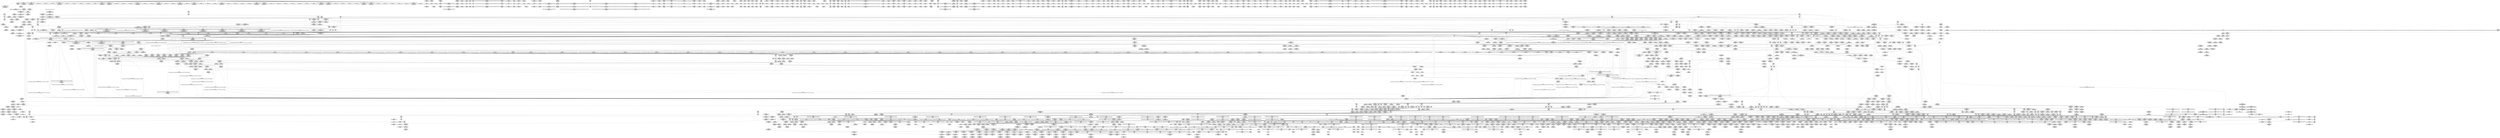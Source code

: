 digraph {
	CE0x4866e30 [shape=record,shape=Mrecord,label="{CE0x4866e30|tomoyo_get_mode:_ns|Function::tomoyo_get_mode&Arg::ns::|*SummSource*}"]
	CE0x3b136b0 [shape=record,shape=Mrecord,label="{CE0x3b136b0|0:_i8*,_8:_i32,_12:_i16,_14:_i8,_15:_i8,_:_SCMRE_8,12_|*MultipleSource*|security/tomoyo/file.c, 740|security/tomoyo/file.c,747}"]
	CE0x3c07bc0 [shape=record,shape=Mrecord,label="{CE0x3c07bc0|i32_3|*Constant*}"]
	CE0x59ea040 [shape=record,shape=Mrecord,label="{CE0x59ea040|rcu_lock_acquire:_tmp3}"]
	CE0x6e8e130 [shape=record,shape=Mrecord,label="{CE0x6e8e130|tomoyo_const_part_length:_len.0}"]
	CE0x5884800 [shape=record,shape=Mrecord,label="{CE0x5884800|tomoyo_get_mode:_cmp11|security/tomoyo/util.c,985|*SummSink*}"]
	CE0x4750a70 [shape=record,shape=Mrecord,label="{CE0x4750a70|tomoyo_get_mode:_idxprom6|security/tomoyo/util.c,983|*SummSink*}"]
	CE0x4866b90 [shape=record,shape=Mrecord,label="{CE0x4866b90|tomoyo_get_mode:_profile|Function::tomoyo_get_mode&Arg::profile::|*SummSink*}"]
	CE0x6e8bb80 [shape=record,shape=Mrecord,label="{CE0x6e8bb80|tomoyo_const_part_length:_if.end6|*SummSource*}"]
	CE0x3ac2da0 [shape=record,shape=Mrecord,label="{CE0x3ac2da0|GLOBAL:___llvm_gcov_global_state_pred45|Global_var:__llvm_gcov_global_state_pred45}"]
	CE0x5689c90 [shape=record,shape=Mrecord,label="{CE0x5689c90|tomoyo_check_open_permission:_call|security/tomoyo/file.c,749}"]
	CE0x5783fe0 [shape=record,shape=Mrecord,label="{CE0x5783fe0|i64_2|*Constant*}"]
	CE0x6efd920 [shape=record,shape=Mrecord,label="{CE0x6efd920|i8*_null|*Constant*}"]
	CE0x56d4930 [shape=record,shape=Mrecord,label="{CE0x56d4930|tomoyo_get_mode:_tmp12|security/tomoyo/util.c,982}"]
	CE0x54e36c0 [shape=record,shape=Mrecord,label="{CE0x54e36c0|__llvm_gcov_indirect_counter_increment114:_counters|Function::__llvm_gcov_indirect_counter_increment114&Arg::counters::|*SummSink*}"]
	CE0x45ae3c0 [shape=record,shape=Mrecord,label="{CE0x45ae3c0|tomoyo_const_part_length:_tmp20|security/tomoyo/util.c,628|*SummSource*}"]
	CE0x55a0480 [shape=record,shape=Mrecord,label="{CE0x55a0480|tomoyo_get_mode:_if.then2|*SummSink*}"]
	CE0x47b6100 [shape=record,shape=Mrecord,label="{CE0x47b6100|i32_3|*Constant*}"]
	CE0x55c04e0 [shape=record,shape=Mrecord,label="{CE0x55c04e0|get_current:_tmp3}"]
	CE0x71507d0 [shape=record,shape=Mrecord,label="{CE0x71507d0|_ret_i32_%retval.0,_!dbg_!38957|security/tomoyo/util.c,652|*SummSink*}"]
	CE0x5932c50 [shape=record,shape=Mrecord,label="{CE0x5932c50|tomoyo_domain:_tmp12|security/tomoyo/common.h,1205|*SummSink*}"]
	CE0x58abff0 [shape=record,shape=Mrecord,label="{CE0x58abff0|tomoyo_get_mode:_tmp20|security/tomoyo/util.c,985|*SummSource*}"]
	CE0x49efb20 [shape=record,shape=Mrecord,label="{CE0x49efb20|i64*_getelementptr_inbounds_(_2_x_i64_,_2_x_i64_*___llvm_gcov_ctr21,_i64_0,_i64_1)|*Constant*|*SummSource*}"]
	CE0x54d2d40 [shape=record,shape=Mrecord,label="{CE0x54d2d40|tomoyo_get_realpath:_tmp2|*LoadInst*|security/tomoyo/file.c,151|*SummSink*}"]
	CE0x57079c0 [shape=record,shape=Mrecord,label="{CE0x57079c0|i64*_getelementptr_inbounds_(_4_x_i64_,_4_x_i64_*___llvm_gcov_ctr24,_i64_0,_i64_1)|*Constant*|*SummSink*}"]
	CE0x6e8d530 [shape=record,shape=Mrecord,label="{CE0x6e8d530|tomoyo_fill_path_info:_arrayidx|security/tomoyo/util.c,667}"]
	CE0x39c5a80 [shape=record,shape=Mrecord,label="{CE0x39c5a80|0:_i8,_array:_GCRE_tomoyo_index2category_constant_39_x_i8_c_00_00_00_00_00_00_00_00_00_00_00_00_00_00_00_00_00_00_00_00_00_00_00_01_01_01_01_01_01_01_01_01_01_01_01_01_01_01_02_,_align_16:_elem_12::|security/tomoyo/util.c,983}"]
	CE0x6f68100 [shape=record,shape=Mrecord,label="{CE0x6f68100|i64*_getelementptr_inbounds_(_4_x_i64_,_4_x_i64_*___llvm_gcov_ctr33,_i64_0,_i64_0)|*Constant*|*SummSink*}"]
	CE0x5a54720 [shape=record,shape=Mrecord,label="{CE0x5a54720|GLOBAL:___llvm_gcov_ctr34|Global_var:__llvm_gcov_ctr34}"]
	CE0x645b920 [shape=record,shape=Mrecord,label="{CE0x645b920|GLOBAL:_rcu_lock_release|*Constant*}"]
	CE0x46911d0 [shape=record,shape=Mrecord,label="{CE0x46911d0|i1_false|*Constant*}"]
	CE0x55c03b0 [shape=record,shape=Mrecord,label="{CE0x55c03b0|get_current:_tmp4|./arch/x86/include/asm/current.h,14}"]
	CE0x6f512f0 [shape=record,shape=Mrecord,label="{CE0x6f512f0|tomoyo_domain:_tmp9|security/tomoyo/common.h,1205}"]
	CE0x5a17920 [shape=record,shape=Mrecord,label="{CE0x5a17920|0:_i8*,_array:_GCRE_tomoyo_path_keyword_external_constant_11_x_i8*_:_elem_0::|security/tomoyo/file.c,167}"]
	CE0x5790b50 [shape=record,shape=Mrecord,label="{CE0x5790b50|tomoyo_domain:_tmp6|security/tomoyo/common.h,1205|*SummSource*}"]
	"CONST[source:1(input),value:2(dynamic)][purpose:{operation}]"
	CE0x3a130e0 [shape=record,shape=Mrecord,label="{CE0x3a130e0|_ret_void,_!dbg_!38929|security/tomoyo/util.c,670|*SummSource*}"]
	CE0x6e16470 [shape=record,shape=Mrecord,label="{CE0x6e16470|tomoyo_check_open_permission:_tmp32|security/tomoyo/file.c,761|*SummSource*}"]
	CE0x5984b40 [shape=record,shape=Mrecord,label="{CE0x5984b40|tomoyo_check_open_permission:_tmp25|security/tomoyo/file.c,758}"]
	CE0x7161f00 [shape=record,shape=Mrecord,label="{CE0x7161f00|tomoyo_path_permission:_do.end|*SummSource*}"]
	CE0x580b970 [shape=record,shape=Mrecord,label="{CE0x580b970|i64_11|*Constant*|*SummSink*}"]
	CE0x545b4c0 [shape=record,shape=Mrecord,label="{CE0x545b4c0|i64*_getelementptr_inbounds_(_2_x_i64_,_2_x_i64_*___llvm_gcov_ctr31,_i64_0,_i64_0)|*Constant*}"]
	CE0x558ecf0 [shape=record,shape=Mrecord,label="{CE0x558ecf0|128:_i8*,_1208:_%struct.file*,_:_CMRE_112,120_|*MultipleSource*|security/tomoyo/common.h,1205|security/tomoyo/common.h,1205}"]
	CE0x3ac3450 [shape=record,shape=Mrecord,label="{CE0x3ac3450|tomoyo_const_part_length:_filename.addr.0|*SummSink*}"]
	CE0x4752630 [shape=record,shape=Mrecord,label="{CE0x4752630|_call_void_mcount()_#3|*SummSource*}"]
	CE0x5844100 [shape=record,shape=Mrecord,label="{CE0x5844100|tomoyo_const_part_length:_tmp35|security/tomoyo/util.c,643}"]
	CE0x38ebcc0 [shape=record,shape=Mrecord,label="{CE0x38ebcc0|tomoyo_get_mode:_and|security/tomoyo/util.c,987}"]
	CE0x54c1d50 [shape=record,shape=Mrecord,label="{CE0x54c1d50|get_current:_bb|*SummSink*}"]
	CE0x54c6ca0 [shape=record,shape=Mrecord,label="{CE0x54c6ca0|i64_1|*Constant*}"]
	CE0x5588260 [shape=record,shape=Mrecord,label="{CE0x5588260|tomoyo_check_open_permission:_arrayidx|security/tomoyo/file.c,738}"]
	CE0x6dfc550 [shape=record,shape=Mrecord,label="{CE0x6dfc550|i32_3|*Constant*}"]
	CE0x3b31620 [shape=record,shape=Mrecord,label="{CE0x3b31620|0:_i8,_array:_GCR_.str_private_unnamed_addr_constant_5_x_i8_c_04_02_06_06_00_,_align_1:_elem_1::|security/tomoyo/file.c,738}"]
	CE0x3b7be00 [shape=record,shape=Mrecord,label="{CE0x3b7be00|tomoyo_get_mode:_tmp16|security/tomoyo/util.c,983}"]
	CE0x48d0ae0 [shape=record,shape=Mrecord,label="{CE0x48d0ae0|i64*_getelementptr_inbounds_(_4_x_i64_,_4_x_i64_*___llvm_gcov_ctr33,_i64_0,_i64_2)|*Constant*|*SummSink*}"]
	CE0x6eceaa0 [shape=record,shape=Mrecord,label="{CE0x6eceaa0|tomoyo_check_open_permission:_and18|security/tomoyo/file.c,762|*SummSource*}"]
	CE0x4931810 [shape=record,shape=Mrecord,label="{CE0x4931810|tomoyo_check_open_permission:_and15|security/tomoyo/file.c,761|*SummSink*}"]
	CE0x4716840 [shape=record,shape=Mrecord,label="{CE0x4716840|get_current:_entry}"]
	CE0x46f9c70 [shape=record,shape=Mrecord,label="{CE0x46f9c70|tomoyo_get_mode:_arrayidx8|security/tomoyo/util.c,983}"]
	CE0x3a014c0 [shape=record,shape=Mrecord,label="{CE0x3a014c0|tomoyo_get_realpath:_tobool|security/tomoyo/file.c,151|*SummSink*}"]
	CE0x6e8b160 [shape=record,shape=Mrecord,label="{CE0x6e8b160|__llvm_gcov_indirect_counter_increment114:_tmp2|*SummSource*}"]
	CE0x3c01110 [shape=record,shape=Mrecord,label="{CE0x3c01110|i64*_null|*Constant*}"]
	CE0x594bda0 [shape=record,shape=Mrecord,label="{CE0x594bda0|tomoyo_check_open_permission:_tmp21|security/tomoyo/file.c,754|*SummSink*}"]
	CE0x54877a0 [shape=record,shape=Mrecord,label="{CE0x54877a0|tomoyo_check_open_permission:_buf|security/tomoyo/file.c, 740|*SummSource*}"]
	CE0x5406880 [shape=record,shape=Mrecord,label="{CE0x5406880|tomoyo_get_mode:_tmp14|security/tomoyo/util.c,983}"]
	CE0x5615ea0 [shape=record,shape=Mrecord,label="{CE0x5615ea0|0:_%struct.tomoyo_obj_info*,_16:_%struct.tomoyo_domain_info*,_24:_%struct.tomoyo_path_info*,_40:_i8,_72:_i8,_75:_i8,_76:_i8,_77:_i8,_:_SCMRE_16,24_|*MultipleSource*|security/tomoyo/file.c, 741|security/tomoyo/file.c,741|security/tomoyo/file.c,748}"]
	CE0x6e55b00 [shape=record,shape=Mrecord,label="{CE0x6e55b00|tomoyo_const_part_length:_tmp47|security/tomoyo/util.c,646|*SummSink*}"]
	CE0x49f0020 [shape=record,shape=Mrecord,label="{CE0x49f0020|tomoyo_fill_path_info:_tmp7|security/tomoyo/util.c,667}"]
	CE0x559fb10 [shape=record,shape=Mrecord,label="{CE0x559fb10|tomoyo_domain:_tmp22|security/tomoyo/common.h,1205}"]
	CE0x6e579a0 [shape=record,shape=Mrecord,label="{CE0x6e579a0|i64*_getelementptr_inbounds_(_12_x_i64_,_12_x_i64_*___llvm_gcov_ctr31133,_i64_0,_i64_10)|*Constant*|*SummSink*}"]
	CE0x4693ca0 [shape=record,shape=Mrecord,label="{CE0x4693ca0|tomoyo_check_open_permission:_tmp11|security/tomoyo/file.c,750}"]
	CE0x5872de0 [shape=record,shape=Mrecord,label="{CE0x5872de0|i64*_getelementptr_inbounds_(_2_x_i64_,_2_x_i64_*___llvm_gcov_ctr21,_i64_0,_i64_1)|*Constant*|*SummSink*}"]
	CE0x6f14600 [shape=record,shape=Mrecord,label="{CE0x6f14600|tomoyo_get_mode:_idxprom|security/tomoyo/util.c,981|*SummSource*}"]
	CE0x46fa260 [shape=record,shape=Mrecord,label="{CE0x46fa260|tomoyo_init_request_info:_tmp2|security/tomoyo/util.c,1003}"]
	CE0x467e550 [shape=record,shape=Mrecord,label="{CE0x467e550|tomoyo_init_request_info:_tmp8|security/tomoyo/util.c,1005|*SummSink*}"]
	CE0x570bca0 [shape=record,shape=Mrecord,label="{CE0x570bca0|VOIDTB_TE:_CE_2048,2096_|*MultipleSource*|security/tomoyo/util.c,1010|security/tomoyo/file.c,564|Function::tomoyo_get_mode&Arg::ns::}"]
	CE0x3c64fe0 [shape=record,shape=Mrecord,label="{CE0x3c64fe0|_call_void_tomoyo_check_acl(%struct.tomoyo_request_info*_%r,_i1_(%struct.tomoyo_request_info*,_%struct.tomoyo_acl_info*)*_tomoyo_check_path_acl)_#9,_!dbg_!38935|security/tomoyo/file.c,571|*SummSource*}"]
	CE0x55a00e0 [shape=record,shape=Mrecord,label="{CE0x55a00e0|GLOBAL:_tomoyo_const_part_length|*Constant*|*SummSource*}"]
	CE0x567bc50 [shape=record,shape=Mrecord,label="{CE0x567bc50|0:_%struct.tomoyo_obj_info*,_16:_%struct.tomoyo_domain_info*,_24:_%struct.tomoyo_path_info*,_40:_i8,_72:_i8,_75:_i8,_76:_i8,_77:_i8,_:_SCMRE_54,55_}"]
	CE0x6e8b7a0 [shape=record,shape=Mrecord,label="{CE0x6e8b7a0|__llvm_gcov_indirect_counter_increment114:_tmp2|*SummSink*}"]
	CE0x3b18970 [shape=record,shape=Mrecord,label="{CE0x3b18970|__llvm_gcov_indirect_counter_increment114:_exit}"]
	CE0x5615b40 [shape=record,shape=Mrecord,label="{CE0x5615b40|tomoyo_check_open_permission:_tmp22|security/tomoyo/file.c,758}"]
	CE0x6e9bfa0 [shape=record,shape=Mrecord,label="{CE0x6e9bfa0|tomoyo_get_mode:_tmp7|security/tomoyo/util.c,979|*SummSource*}"]
	CE0x5790220 [shape=record,shape=Mrecord,label="{CE0x5790220|srcu_read_lock:_bb|*SummSource*}"]
	CE0x48dece0 [shape=record,shape=Mrecord,label="{CE0x48dece0|i64*_getelementptr_inbounds_(_4_x_i64_,_4_x_i64_*___llvm_gcov_ctr24,_i64_0,_i64_3)|*Constant*|*SummSink*}"]
	CE0x3a12b90 [shape=record,shape=Mrecord,label="{CE0x3a12b90|tomoyo_fill_path_info:_ptr|Function::tomoyo_fill_path_info&Arg::ptr::}"]
	CE0x57fb7a0 [shape=record,shape=Mrecord,label="{CE0x57fb7a0|tomoyo_const_part_length:_while.cond}"]
	CE0x645a460 [shape=record,shape=Mrecord,label="{CE0x645a460|tomoyo_audit_path_log:_call|security/tomoyo/file.c,167}"]
	CE0x5554ee0 [shape=record,shape=Mrecord,label="{CE0x5554ee0|tomoyo_path_permission:_tmp9|security/tomoyo/file.c,565|*SummSink*}"]
	CE0x7103fc0 [shape=record,shape=Mrecord,label="{CE0x7103fc0|tomoyo_get_mode:_if.then13|*SummSink*}"]
	CE0x3a01330 [shape=record,shape=Mrecord,label="{CE0x3a01330|tomoyo_get_realpath:_tobool|security/tomoyo/file.c,151|*SummSource*}"]
	CE0x3aa2f00 [shape=record,shape=Mrecord,label="{CE0x3aa2f00|tomoyo_check_open_permission:_if.end23|*SummSource*}"]
	CE0x6e8ee50 [shape=record,shape=Mrecord,label="{CE0x6e8ee50|tomoyo_const_part_length:_bb|*SummSource*}"]
	CE0x3aba1a0 [shape=record,shape=Mrecord,label="{CE0x3aba1a0|_ret_i32_%call,_!dbg_!38912|security/tomoyo/file.c,167|*SummSource*}"]
	CE0x5688180 [shape=record,shape=Mrecord,label="{CE0x5688180|tomoyo_const_part_length:_tmp25|security/tomoyo/util.c,641}"]
	CE0x4589c00 [shape=record,shape=Mrecord,label="{CE0x4589c00|tomoyo_const_part_length:_tmp31|security/tomoyo/util.c,641}"]
	CE0x57bf840 [shape=record,shape=Mrecord,label="{CE0x57bf840|tomoyo_fill_path_info:_tmp|*SummSink*}"]
	CE0x55b7060 [shape=record,shape=Mrecord,label="{CE0x55b7060|0:_%struct.tomoyo_obj_info*,_16:_%struct.tomoyo_domain_info*,_24:_%struct.tomoyo_path_info*,_40:_i8,_72:_i8,_75:_i8,_76:_i8,_77:_i8,_:_SCMRE_24,25_}"]
	CE0x5793c70 [shape=record,shape=Mrecord,label="{CE0x5793c70|_ret_void,_!dbg_!38907|include/linux/srcu.h,238}"]
	CE0x3b18620 [shape=record,shape=Mrecord,label="{CE0x3b18620|tomoyo_const_part_length:_incdec.ptr7|security/tomoyo/util.c,631|*SummSource*}"]
	CE0x57ea2d0 [shape=record,shape=Mrecord,label="{CE0x57ea2d0|tomoyo_check_open_permission:_call1|security/tomoyo/file.c,751|*SummSource*}"]
	CE0x3af71a0 [shape=record,shape=Mrecord,label="{CE0x3af71a0|_ret_void}"]
	CE0x3c01310 [shape=record,shape=Mrecord,label="{CE0x3c01310|tomoyo_const_part_length:_lor.lhs.false23}"]
	CE0x580b6d0 [shape=record,shape=Mrecord,label="{CE0x580b6d0|tomoyo_init_request_info:_entry}"]
	CE0x5a30560 [shape=record,shape=Mrecord,label="{CE0x5a30560|tomoyo_check_open_permission:_tobool12|security/tomoyo/file.c,761|*SummSource*}"]
	CE0x555b9f0 [shape=record,shape=Mrecord,label="{CE0x555b9f0|GLOBAL:_tomoyo_domain|*Constant*|*SummSource*}"]
	CE0x6ebd6f0 [shape=record,shape=Mrecord,label="{CE0x6ebd6f0|tomoyo_path_permission:_conv3|security/tomoyo/file.c,565|*SummSink*}"]
	CE0x4757240 [shape=record,shape=Mrecord,label="{CE0x4757240|tomoyo_domain:_tmp21|security/tomoyo/common.h,1205|*SummSource*}"]
	CE0x6452980 [shape=record,shape=Mrecord,label="{CE0x6452980|i8*_getelementptr_inbounds_(_25_x_i8_,_25_x_i8_*_.str12,_i32_0,_i32_0)|*Constant*|*SummSource*}"]
	CE0x5406e20 [shape=record,shape=Mrecord,label="{CE0x5406e20|COLLAPSED:_GCMRE___llvm_gcov_ctr32_internal_global_2_x_i64_zeroinitializer:_elem_0:default:}"]
	CE0x5615d10 [shape=record,shape=Mrecord,label="{CE0x5615d10|tomoyo_check_open_permission:_tmp22|security/tomoyo/file.c,758|*SummSink*}"]
	CE0x3ac38f0 [shape=record,shape=Mrecord,label="{CE0x3ac38f0|__llvm_gcov_indirect_counter_increment114:_pred}"]
	CE0x39ef4a0 [shape=record,shape=Mrecord,label="{CE0x39ef4a0|srcu_read_unlock:_tmp3|*SummSink*}"]
	CE0x3b184c0 [shape=record,shape=Mrecord,label="{CE0x3b184c0|tomoyo_const_part_length:_incdec.ptr7|security/tomoyo/util.c,631}"]
	CE0x3a9d570 [shape=record,shape=Mrecord,label="{CE0x3a9d570|i64*_getelementptr_inbounds_(_4_x_i64_,_4_x_i64_*___llvm_gcov_ctr33,_i64_0,_i64_1)|*Constant*|*SummSource*}"]
	CE0x3a0c130 [shape=record,shape=Mrecord,label="{CE0x3a0c130|%struct.task_struct*_(%struct.task_struct**)*_asm_movq_%gs:$_1:P_,$0_,_r,im,_dirflag_,_fpsr_,_flags_}"]
	CE0x6efd420 [shape=record,shape=Mrecord,label="{CE0x6efd420|i64*_getelementptr_inbounds_(_11_x_i64_,_11_x_i64_*___llvm_gcov_ctr54147,_i64_0,_i64_1)|*Constant*|*SummSource*}"]
	CE0x58ad770 [shape=record,shape=Mrecord,label="{CE0x58ad770|tomoyo_get_realpath:_path|Function::tomoyo_get_realpath&Arg::path::|*SummSource*}"]
	CE0x3a127f0 [shape=record,shape=Mrecord,label="{CE0x3a127f0|GLOBAL:_tomoyo_fill_path_info|*Constant*|*SummSink*}"]
	CE0x581d110 [shape=record,shape=Mrecord,label="{CE0x581d110|tomoyo_const_part_length:_if.end28|*SummSink*}"]
	CE0x6edfd20 [shape=record,shape=Mrecord,label="{CE0x6edfd20|tomoyo_path_permission:_tmp24|security/tomoyo/file.c,575|*SummSink*}"]
	CE0x3a59970 [shape=record,shape=Mrecord,label="{CE0x3a59970|_call_void_mcount()_#3|*SummSource*}"]
	CE0x5457d40 [shape=record,shape=Mrecord,label="{CE0x5457d40|i64*_getelementptr_inbounds_(_5_x_i64_,_5_x_i64_*___llvm_gcov_ctr32134,_i64_0,_i64_4)|*Constant*|*SummSource*}"]
	CE0x6f5fcf0 [shape=record,shape=Mrecord,label="{CE0x6f5fcf0|_call_void_srcu_read_unlock(%struct.srcu_struct*_tomoyo_ss,_i32_%idx)_#9,_!dbg_!38903|security/tomoyo/common.h,1109}"]
	CE0x5605d20 [shape=record,shape=Mrecord,label="{CE0x5605d20|tomoyo_fill_path_info:_frombool10|security/tomoyo/util.c,668}"]
	CE0x70cd940 [shape=record,shape=Mrecord,label="{CE0x70cd940|_ret_void,_!dbg_!38904|security/tomoyo/common.h,1110|*SummSource*}"]
	CE0x54fae50 [shape=record,shape=Mrecord,label="{CE0x54fae50|rcu_lock_release:_tmp1|*SummSource*}"]
	CE0x559f930 [shape=record,shape=Mrecord,label="{CE0x559f930|128:_i8*,_1208:_%struct.file*,_:_CMRE_168,176_|*MultipleSource*|security/tomoyo/common.h,1205|security/tomoyo/common.h,1205}"]
	CE0x47059c0 [shape=record,shape=Mrecord,label="{CE0x47059c0|tomoyo_init_request_info:_if.then|*SummSink*}"]
	CE0x5668760 [shape=record,shape=Mrecord,label="{CE0x5668760|i64*_getelementptr_inbounds_(_10_x_i64_,_10_x_i64_*___llvm_gcov_ctr34,_i64_0,_i64_4)|*Constant*|*SummSink*}"]
	CE0x478e970 [shape=record,shape=Mrecord,label="{CE0x478e970|tomoyo_get_mode:_mode.0}"]
	CE0x45923d0 [shape=record,shape=Mrecord,label="{CE0x45923d0|tomoyo_path_permission:_conv|security/tomoyo/file.c,564}"]
	CE0x48d1460 [shape=record,shape=Mrecord,label="{CE0x48d1460|rcu_lock_release:_tmp5|include/linux/rcupdate.h,423}"]
	CE0x555a8e0 [shape=record,shape=Mrecord,label="{CE0x555a8e0|tomoyo_domain:_do.body|*SummSource*}"]
	CE0x6f4fc40 [shape=record,shape=Mrecord,label="{CE0x6f4fc40|tomoyo_get_mode:_if.end14|*SummSink*}"]
	CE0x64462c0 [shape=record,shape=Mrecord,label="{CE0x64462c0|tomoyo_fill_path_info:_tmp}"]
	CE0x582d3e0 [shape=record,shape=Mrecord,label="{CE0x582d3e0|_ret_i32_%conv6,_!dbg_!38926|security/tomoyo/util.c,1011|*SummSource*}"]
	CE0x4738550 [shape=record,shape=Mrecord,label="{CE0x4738550|tomoyo_get_mode:_tmp8|security/tomoyo/util.c,979|*SummSource*}"]
	CE0x57278a0 [shape=record,shape=Mrecord,label="{CE0x57278a0|tomoyo_const_part_length:_incdec.ptr19|security/tomoyo/util.c,643|*SummSink*}"]
	CE0x54f6800 [shape=record,shape=Mrecord,label="{CE0x54f6800|tomoyo_path_permission:_tmp1|*SummSource*}"]
	CE0x54e3650 [shape=record,shape=Mrecord,label="{CE0x54e3650|i64**_getelementptr_inbounds_(_3_x_i64*_,_3_x_i64*_*___llvm_gcda_edge_table44,_i64_0,_i64_1)|*Constant*|*SummSink*}"]
	CE0x54339d0 [shape=record,shape=Mrecord,label="{CE0x54339d0|40:_%struct.tomoyo_policy_namespace*,_48:_i8,_:_GCRE_tomoyo_kernel_domain_external_global_%struct.tomoyo_domain_info_40,48_|*MultipleSource*|Function::tomoyo_check_open_permission&Arg::domain::|security/tomoyo/util.c,1005|security/tomoyo/util.c,1007|Function::tomoyo_init_request_info&Arg::domain::}"]
	CE0x555bc40 [shape=record,shape=Mrecord,label="{CE0x555bc40|tomoyo_domain:_entry}"]
	CE0x6feef10 [shape=record,shape=Mrecord,label="{CE0x6feef10|i64*_getelementptr_inbounds_(_31_x_i64_,_31_x_i64_*___llvm_gcov_ctr43150,_i64_0,_i64_3)|*Constant*|*SummSource*}"]
	CE0x714d0c0 [shape=record,shape=Mrecord,label="{CE0x714d0c0|tomoyo_get_mode:_add|security/tomoyo/util.c,984}"]
	CE0x5a1ced0 [shape=record,shape=Mrecord,label="{CE0x5a1ced0|_call_void_mcount()_#3|*SummSource*}"]
	CE0x483bf80 [shape=record,shape=Mrecord,label="{CE0x483bf80|tomoyo_read_lock:_bb}"]
	CE0x463cb10 [shape=record,shape=Mrecord,label="{CE0x463cb10|_call_void_mcount()_#3|*SummSource*}"]
	CE0x49ff490 [shape=record,shape=Mrecord,label="{CE0x49ff490|tomoyo_get_mode:_tmp23|security/tomoyo/util.c,986}"]
	CE0x3b18900 [shape=record,shape=Mrecord,label="{CE0x3b18900|0:_i64*,_array:_GCR___llvm_gcda_edge_table44_internal_unnamed_addr_constant_3_x_i64*_i64*_getelementptr_inbounds_(_31_x_i64_,_31_x_i64_*___llvm_gcov_ctr43150,_i64_0,_i64_10),_i64*_getelementptr_inbounds_(_31_x_i64_,_31_x_i64_*___llvm_gcov_ctr43150,_i64_0,_i64_11),_i64*_getelementptr_inbounds_(_31_x_i64_,_31_x_i64_*___llvm_gcov_ctr43150,_i64_0,_i64_15)_:_elem_0::}"]
	CE0x544bfe0 [shape=record,shape=Mrecord,label="{CE0x544bfe0|i64_1|*Constant*|*SummSink*}"]
	CE0x57247a0 [shape=record,shape=Mrecord,label="{CE0x57247a0|tomoyo_read_lock:_entry|*SummSource*}"]
	CE0x48df9b0 [shape=record,shape=Mrecord,label="{CE0x48df9b0|i8*_undef|*Constant*|*SummSink*}"]
	CE0x47e8420 [shape=record,shape=Mrecord,label="{CE0x47e8420|tomoyo_check_open_permission:_error.4|*SummSink*}"]
	CE0x59e9b60 [shape=record,shape=Mrecord,label="{CE0x59e9b60|tomoyo_audit_path_log:_param1|security/tomoyo/file.c,169}"]
	CE0x3afcb60 [shape=record,shape=Mrecord,label="{CE0x3afcb60|__llvm_gcov_indirect_counter_increment114:_counters|Function::__llvm_gcov_indirect_counter_increment114&Arg::counters::|*SummSource*}"]
	CE0x45aed40 [shape=record,shape=Mrecord,label="{CE0x45aed40|tomoyo_const_part_length:_conv|security/tomoyo/util.c,626|*SummSource*}"]
	CE0x3950f30 [shape=record,shape=Mrecord,label="{CE0x3950f30|tomoyo_check_open_permission:_bb|*SummSink*}"]
	CE0x3a1f2b0 [shape=record,shape=Mrecord,label="{CE0x3a1f2b0|tomoyo_check_open_permission:_tmp4|security/tomoyo/file.c,742|*SummSink*}"]
	CE0x395fb60 [shape=record,shape=Mrecord,label="{CE0x395fb60|GLOBAL:_tomoyo_supervisor|*Constant*|*SummSink*}"]
	CE0x54afd90 [shape=record,shape=Mrecord,label="{CE0x54afd90|tomoyo_get_realpath:_tmp4|security/tomoyo/file.c,151}"]
	CE0x6ebdf10 [shape=record,shape=Mrecord,label="{CE0x6ebdf10|tomoyo_get_realpath:_tmp8|security/tomoyo/file.c,152|*SummSink*}"]
	CE0x56584e0 [shape=record,shape=Mrecord,label="{CE0x56584e0|0:_%struct.tomoyo_obj_info*,_16:_%struct.tomoyo_domain_info*,_24:_%struct.tomoyo_path_info*,_40:_i8,_72:_i8,_75:_i8,_76:_i8,_77:_i8,_:_SCMRE_51,52_}"]
	CE0x54f0bb0 [shape=record,shape=Mrecord,label="{CE0x54f0bb0|128:_i8*,_1208:_%struct.file*,_:_CMRE_32,33_}"]
	CE0x3b9e9a0 [shape=record,shape=Mrecord,label="{CE0x3b9e9a0|i32_9|*Constant*|*SummSink*}"]
	CE0x4589460 [shape=record,shape=Mrecord,label="{CE0x4589460|tomoyo_const_part_length:_add29|security/tomoyo/util.c,646|*SummSink*}"]
	CE0x47594c0 [shape=record,shape=Mrecord,label="{CE0x47594c0|tomoyo_init_request_info:_domain.addr.0}"]
	CE0x46d3320 [shape=record,shape=Mrecord,label="{CE0x46d3320|tomoyo_check_open_permission:_if.then|*SummSink*}"]
	CE0x6e9c0a0 [shape=record,shape=Mrecord,label="{CE0x6e9c0a0|GLOBAL:___llvm_gcov_ctr31133|Global_var:__llvm_gcov_ctr31133|*SummSink*}"]
	CE0x4833550 [shape=record,shape=Mrecord,label="{CE0x4833550|_call_void_mcount()_#3|*SummSink*}"]
	CE0x5786c20 [shape=record,shape=Mrecord,label="{CE0x5786c20|tomoyo_path_permission:_mode2|security/tomoyo/file.c,565}"]
	CE0x39cfed0 [shape=record,shape=Mrecord,label="{CE0x39cfed0|i64*_getelementptr_inbounds_(_31_x_i64_,_31_x_i64_*___llvm_gcov_ctr43150,_i64_0,_i64_0)|*Constant*}"]
	CE0x3a9b0f0 [shape=record,shape=Mrecord,label="{CE0x3a9b0f0|tomoyo_check_open_permission:_path1|security/tomoyo/file.c,742|*SummSource*}"]
	CE0x5508d80 [shape=record,shape=Mrecord,label="{CE0x5508d80|i64*_getelementptr_inbounds_(_2_x_i64_,_2_x_i64_*___llvm_gcov_ctr31,_i64_0,_i64_1)|*Constant*|*SummSink*}"]
	CE0x576bee0 [shape=record,shape=Mrecord,label="{CE0x576bee0|tomoyo_get_mode:_tmp8|security/tomoyo/util.c,979}"]
	CE0x5554640 [shape=record,shape=Mrecord,label="{CE0x5554640|tomoyo_init_request_info:_tmp}"]
	CE0x70f9b70 [shape=record,shape=Mrecord,label="{CE0x70f9b70|tomoyo_domain:_tmp4|security/tomoyo/common.h,1205|*SummSource*}"]
	CE0x6e8fb10 [shape=record,shape=Mrecord,label="{CE0x6e8fb10|tomoyo_const_part_length:_entry|*SummSink*}"]
	CE0x55210c0 [shape=record,shape=Mrecord,label="{CE0x55210c0|tomoyo_path_permission:_arrayidx|security/tomoyo/file.c,563|*SummSink*}"]
	CE0x6e3fef0 [shape=record,shape=Mrecord,label="{CE0x6e3fef0|tomoyo_const_part_length:_tmp46|security/tomoyo/util.c,646|*SummSource*}"]
	CE0x5565d70 [shape=record,shape=Mrecord,label="{CE0x5565d70|128:_i8*,_1208:_%struct.file*,_:_CMRE_49,50_}"]
	CE0x55a8430 [shape=record,shape=Mrecord,label="{CE0x55a8430|srcu_read_lock:_tmp3}"]
	CE0x544df00 [shape=record,shape=Mrecord,label="{CE0x544df00|tomoyo_init_request_info:_type|security/tomoyo/util.c,1009|*SummSink*}"]
	CE0x5790c10 [shape=record,shape=Mrecord,label="{CE0x5790c10|tomoyo_domain:_tmp6|security/tomoyo/common.h,1205|*SummSink*}"]
	CE0x39c6580 [shape=record,shape=Mrecord,label="{CE0x39c6580|GLOBAL:_lockdep_rcu_suspicious|*Constant*|*SummSource*}"]
	CE0x59415a0 [shape=record,shape=Mrecord,label="{CE0x59415a0|tomoyo_check_open_permission:_tmp19|security/tomoyo/file.c,753}"]
	CE0x38ebc50 [shape=record,shape=Mrecord,label="{CE0x38ebc50|tomoyo_audit_path_log:_bb}"]
	CE0x3a255a0 [shape=record,shape=Mrecord,label="{CE0x3a255a0|tomoyo_check_open_permission:_path|Function::tomoyo_check_open_permission&Arg::path::|*SummSink*}"]
	CE0x3b13810 [shape=record,shape=Mrecord,label="{CE0x3b13810|0:_i8*,_8:_i32,_12:_i16,_14:_i8,_15:_i8,_:_SCMRE_12,14_|*MultipleSource*|security/tomoyo/file.c, 740|security/tomoyo/file.c,747}"]
	CE0x563d920 [shape=record,shape=Mrecord,label="{CE0x563d920|i32_50|*Constant*}"]
	CE0x38e9ed0 [shape=record,shape=Mrecord,label="{CE0x38e9ed0|tomoyo_get_mode:_tmp6|security/tomoyo/util.c,978}"]
	CE0x58eeca0 [shape=record,shape=Mrecord,label="{CE0x58eeca0|i64_22|*Constant*|*SummSink*}"]
	CE0x48332c0 [shape=record,shape=Mrecord,label="{CE0x48332c0|get_current:_tmp4|./arch/x86/include/asm/current.h,14|*SummSource*}"]
	CE0x577b500 [shape=record,shape=Mrecord,label="{CE0x577b500|GLOBAL:_full_name_hash|*Constant*|*SummSource*}"]
	CE0x59228c0 [shape=record,shape=Mrecord,label="{CE0x59228c0|i64*_getelementptr_inbounds_(_12_x_i64_,_12_x_i64_*___llvm_gcov_ctr31133,_i64_0,_i64_0)|*Constant*}"]
	CE0x6ecedd0 [shape=record,shape=Mrecord,label="{CE0x6ecedd0|tomoyo_check_open_permission:_tobool19|security/tomoyo/file.c,762}"]
	CE0x3911bd0 [shape=record,shape=Mrecord,label="{CE0x3911bd0|tomoyo_get_mode:_and|security/tomoyo/util.c,987|*SummSink*}"]
	CE0x5411b50 [shape=record,shape=Mrecord,label="{CE0x5411b50|tomoyo_audit_path_log:_arrayidx|security/tomoyo/file.c,167|*SummSource*}"]
	CE0x4759990 [shape=record,shape=Mrecord,label="{CE0x4759990|tomoyo_get_realpath:_tmp5|security/tomoyo/file.c,151|*SummSink*}"]
	CE0x5a40bd0 [shape=record,shape=Mrecord,label="{CE0x5a40bd0|_call_void___llvm_gcov_indirect_counter_increment114(i32*___llvm_gcov_global_state_pred45,_i64**_getelementptr_inbounds_(_3_x_i64*_,_3_x_i64*_*___llvm_gcda_edge_table44,_i64_0,_i64_2)),_!dbg_!38930|security/tomoyo/util.c,640|*SummSink*}"]
	CE0x5793680 [shape=record,shape=Mrecord,label="{CE0x5793680|tomoyo_path_permission:_type|security/tomoyo/file.c,563|*SummSource*}"]
	CE0x59d0b20 [shape=record,shape=Mrecord,label="{CE0x59d0b20|tomoyo_path_permission:_entry}"]
	CE0x4741b40 [shape=record,shape=Mrecord,label="{CE0x4741b40|tomoyo_get_realpath:_tmp3|security/tomoyo/file.c,151}"]
	CE0x58bcef0 [shape=record,shape=Mrecord,label="{CE0x58bcef0|tomoyo_get_mode:_return|*SummSource*}"]
	CE0x54d4710 [shape=record,shape=Mrecord,label="{CE0x54d4710|tomoyo_init_request_info:_tmp1|*SummSink*}"]
	CE0x49feae0 [shape=record,shape=Mrecord,label="{CE0x49feae0|tomoyo_get_mode:_idxprom|security/tomoyo/util.c,981}"]
	CE0x5784140 [shape=record,shape=Mrecord,label="{CE0x5784140|i64_2|*Constant*|*SummSource*}"]
	CE0x5521020 [shape=record,shape=Mrecord,label="{CE0x5521020|tomoyo_path_permission:_idxprom|security/tomoyo/file.c,563|*SummSink*}"]
	CE0x3a61ae0 [shape=record,shape=Mrecord,label="{CE0x3a61ae0|tomoyo_get_mode:_if.end9|*SummSource*}"]
	CE0x70fc6a0 [shape=record,shape=Mrecord,label="{CE0x70fc6a0|tomoyo_const_part_length:_tmp50|security/tomoyo/util.c,651|*SummSource*}"]
	CE0x6ec0ca0 [shape=record,shape=Mrecord,label="{CE0x6ec0ca0|tomoyo_path_permission:_tmp18|security/tomoyo/file.c,573|*SummSource*}"]
	CE0x3a8a350 [shape=record,shape=Mrecord,label="{CE0x3a8a350|i64_16|*Constant*|*SummSource*}"]
	CE0x5668030 [shape=record,shape=Mrecord,label="{CE0x5668030|GLOBAL:_srcu_read_unlock|*Constant*}"]
	CE0x55fd1b0 [shape=record,shape=Mrecord,label="{CE0x55fd1b0|tomoyo_get_mode:_tmp12|security/tomoyo/util.c,982|*SummSink*}"]
	CE0x544df70 [shape=record,shape=Mrecord,label="{CE0x544df70|tomoyo_init_request_info:_profile3|security/tomoyo/util.c,1008|*SummSink*}"]
	CE0x71512e0 [shape=record,shape=Mrecord,label="{CE0x71512e0|tomoyo_get_mode:_if.end9}"]
	CE0x6e78a60 [shape=record,shape=Mrecord,label="{CE0x6e78a60|tomoyo_domain:_call|security/tomoyo/common.h,1205|*SummSource*}"]
	CE0x711a8d0 [shape=record,shape=Mrecord,label="{CE0x711a8d0|tomoyo_check_open_permission:_tmp44|security/tomoyo/file.c,770|*SummSink*}"]
	CE0x4692da0 [shape=record,shape=Mrecord,label="{CE0x4692da0|GLOBAL:_lock_release|*Constant*}"]
	CE0x6e8b000 [shape=record,shape=Mrecord,label="{CE0x6e8b000|__llvm_gcov_indirect_counter_increment114:_tmp2}"]
	CE0x3a8fa30 [shape=record,shape=Mrecord,label="{CE0x3a8fa30|0:_i8,_array:_GCRE_tomoyo_index2category_constant_39_x_i8_c_00_00_00_00_00_00_00_00_00_00_00_00_00_00_00_00_00_00_00_00_00_00_00_01_01_01_01_01_01_01_01_01_01_01_01_01_01_01_02_,_align_16:_elem_11::|security/tomoyo/util.c,983}"]
	CE0x46a1e00 [shape=record,shape=Mrecord,label="{CE0x46a1e00|tomoyo_init_request_info:_tmp10|security/tomoyo/util.c,1006}"]
	CE0x5751a10 [shape=record,shape=Mrecord,label="{CE0x5751a10|_ret_void,_!dbg_!38907|include/linux/srcu.h,238|*SummSink*}"]
	CE0x3ac3a50 [shape=record,shape=Mrecord,label="{CE0x3ac3a50|__llvm_gcov_indirect_counter_increment114:_pred|*SummSource*}"]
	CE0x38e9640 [shape=record,shape=Mrecord,label="{CE0x38e9640|_call_void_mcount()_#3}"]
	CE0x48ff230 [shape=record,shape=Mrecord,label="{CE0x48ff230|128:_i8*,_1208:_%struct.file*,_:_CMRE_2,3_}"]
	CE0x4833490 [shape=record,shape=Mrecord,label="{CE0x4833490|_call_void_mcount()_#3|*SummSource*}"]
	CE0x46d2790 [shape=record,shape=Mrecord,label="{CE0x46d2790|tomoyo_init_request_info:_call|security/tomoyo/util.c,1005|*SummSink*}"]
	CE0x4741e80 [shape=record,shape=Mrecord,label="{CE0x4741e80|i64*_getelementptr_inbounds_(_2_x_i64_,_2_x_i64_*___llvm_gcov_ctr22,_i64_0,_i64_0)|*Constant*|*SummSink*}"]
	CE0x3c00c00 [shape=record,shape=Mrecord,label="{CE0x3c00c00|tomoyo_const_part_length:_tmp21|security/tomoyo/util.c,631|*SummSource*}"]
	CE0x59f9810 [shape=record,shape=Mrecord,label="{CE0x59f9810|tomoyo_check_open_permission:_tobool12|security/tomoyo/file.c,761|*SummSink*}"]
	CE0x56357e0 [shape=record,shape=Mrecord,label="{CE0x56357e0|0:_%struct.tomoyo_obj_info*,_16:_%struct.tomoyo_domain_info*,_24:_%struct.tomoyo_path_info*,_40:_i8,_72:_i8,_75:_i8,_76:_i8,_77:_i8,_:_SCMRE_40,41_}"]
	CE0x488fbf0 [shape=record,shape=Mrecord,label="{CE0x488fbf0|_ret_i32_%retval.0,_!dbg_!38935|security/tomoyo/util.c,988|*SummSink*}"]
	CE0x4832c40 [shape=record,shape=Mrecord,label="{CE0x4832c40|tomoyo_const_part_length:_tmp28|security/tomoyo/util.c,641}"]
	CE0x39a3da0 [shape=record,shape=Mrecord,label="{CE0x39a3da0|tomoyo_get_mode:_tmp28|security/tomoyo/util.c,988|*SummSource*}"]
	CE0x4a294c0 [shape=record,shape=Mrecord,label="{CE0x4a294c0|srcu_read_unlock:_tmp2|*SummSource*}"]
	CE0x480b920 [shape=record,shape=Mrecord,label="{CE0x480b920|_ret_i32_%error.4,_!dbg_!38968|security/tomoyo/file.c,773|*SummSource*}"]
	CE0x5487410 [shape=record,shape=Mrecord,label="{CE0x5487410|i64_2|*Constant*}"]
	CE0x5521740 [shape=record,shape=Mrecord,label="{CE0x5521740|GLOBAL:_tomoyo_fill_path_info|*Constant*}"]
	CE0x6f4add0 [shape=record,shape=Mrecord,label="{CE0x6f4add0|tomoyo_check_open_permission:_tmp40|security/tomoyo/file.c,752|*SummSource*}"]
	CE0x58faa80 [shape=record,shape=Mrecord,label="{CE0x58faa80|tomoyo_fill_path_info:_call|security/tomoyo/util.c,664|*SummSink*}"]
	CE0x45ae630 [shape=record,shape=Mrecord,label="{CE0x45ae630|rcu_lock_release:_tmp7}"]
	CE0x6f4ad60 [shape=record,shape=Mrecord,label="{CE0x6f4ad60|tomoyo_check_open_permission:_tmp40|security/tomoyo/file.c,752}"]
	CE0x7150970 [shape=record,shape=Mrecord,label="{CE0x7150970|tomoyo_fill_path_info:_conv3|security/tomoyo/util.c,666}"]
	CE0x5528540 [shape=record,shape=Mrecord,label="{CE0x5528540|tomoyo_read_unlock:_idx|Function::tomoyo_read_unlock&Arg::idx::|*SummSink*}"]
	CE0x55a8b20 [shape=record,shape=Mrecord,label="{CE0x55a8b20|_call_void_srcu_read_unlock(%struct.srcu_struct*_tomoyo_ss,_i32_%idx)_#9,_!dbg_!38903|security/tomoyo/common.h,1109|*SummSource*}"]
	CE0x581c190 [shape=record,shape=Mrecord,label="{CE0x581c190|i32_49|*Constant*}"]
	CE0x470d330 [shape=record,shape=Mrecord,label="{CE0x470d330|tomoyo_init_request_info:_tmp5|security/tomoyo/util.c,1004}"]
	CE0x57b6a50 [shape=record,shape=Mrecord,label="{CE0x57b6a50|srcu_read_unlock:_sp|Function::srcu_read_unlock&Arg::sp::|*SummSink*}"]
	CE0x5590d20 [shape=record,shape=Mrecord,label="{CE0x5590d20|_call_void_mcount()_#3|*SummSource*}"]
	CE0x58aba10 [shape=record,shape=Mrecord,label="{CE0x58aba10|tomoyo_get_mode:_tmp19|security/tomoyo/util.c,985}"]
	CE0x710bf30 [shape=record,shape=Mrecord,label="{CE0x710bf30|rcu_lock_acquire:_tmp1|*SummSource*}"]
	CE0x57fa380 [shape=record,shape=Mrecord,label="{CE0x57fa380|_call_void_lockdep_rcu_suspicious(i8*_getelementptr_inbounds_(_25_x_i8_,_25_x_i8_*_.str12,_i32_0,_i32_0),_i32_1205,_i8*_getelementptr_inbounds_(_45_x_i8_,_45_x_i8_*_.str13,_i32_0,_i32_0))_#9,_!dbg_!38917|security/tomoyo/common.h,1205}"]
	CE0x46c4e50 [shape=record,shape=Mrecord,label="{CE0x46c4e50|_ret_i32_%call,_!dbg_!38907|include/linux/srcu.h,223|*SummSink*}"]
	CE0x3ac3b80 [shape=record,shape=Mrecord,label="{CE0x3ac3b80|tomoyo_const_part_length:_sw.bb9}"]
	CE0x4581190 [shape=record,shape=Mrecord,label="{CE0x4581190|40:_%struct.tomoyo_policy_namespace*,_48:_i8,_:_GCRE_tomoyo_kernel_domain_external_global_%struct.tomoyo_domain_info_57,58_}"]
	CE0x47c88e0 [shape=record,shape=Mrecord,label="{CE0x47c88e0|tomoyo_check_open_permission:_tmp2|security/tomoyo/file.c,738|*SummSink*}"]
	CE0x46f9810 [shape=record,shape=Mrecord,label="{CE0x46f9810|tomoyo_init_request_info:_tmp8|security/tomoyo/util.c,1005}"]
	CE0x4633e60 [shape=record,shape=Mrecord,label="{CE0x4633e60|srcu_read_lock:_tmp2|*SummSource*}"]
	CE0x561eaf0 [shape=record,shape=Mrecord,label="{CE0x561eaf0|tomoyo_path_permission:_operation|Function::tomoyo_path_permission&Arg::operation::|*SummSource*}"]
	CE0x544be90 [shape=record,shape=Mrecord,label="{CE0x544be90|i32_4|*Constant*}"]
	CE0x4580a30 [shape=record,shape=Mrecord,label="{CE0x4580a30|tomoyo_init_request_info:_profile3|security/tomoyo/util.c,1008|*SummSource*}"]
	CE0x6ece670 [shape=record,shape=Mrecord,label="{CE0x6ece670|i32_1024|*Constant*|*SummSource*}"]
	CE0x3a69230 [shape=record,shape=Mrecord,label="{CE0x3a69230|0:_i8,_array:_GCRE_tomoyo_index2category_constant_39_x_i8_c_00_00_00_00_00_00_00_00_00_00_00_00_00_00_00_00_00_00_00_00_00_00_00_01_01_01_01_01_01_01_01_01_01_01_01_01_01_01_02_,_align_16:_elem_3::|security/tomoyo/util.c,983}"]
	CE0x3b7b8b0 [shape=record,shape=Mrecord,label="{CE0x3b7b8b0|tomoyo_path_permission:_if.end|*SummSink*}"]
	CE0x46e7520 [shape=record,shape=Mrecord,label="{CE0x46e7520|tomoyo_const_part_length:_tmp52|security/tomoyo/util.c,652|*SummSink*}"]
	CE0x3afc3f0 [shape=record,shape=Mrecord,label="{CE0x3afc3f0|tomoyo_const_part_length:_filename.addr.0|*SummSource*}"]
	CE0x494b4f0 [shape=record,shape=Mrecord,label="{CE0x494b4f0|tomoyo_check_open_permission:_tobool16|security/tomoyo/file.c,761}"]
	CE0x5487040 [shape=record,shape=Mrecord,label="{CE0x5487040|tomoyo_get_realpath:_call|security/tomoyo/file.c,150}"]
	CE0x5874b50 [shape=record,shape=Mrecord,label="{CE0x5874b50|GLOBAL:_tomoyo_get_realpath|*Constant*|*SummSource*}"]
	CE0x47608f0 [shape=record,shape=Mrecord,label="{CE0x47608f0|tomoyo_read_lock:_call|security/tomoyo/common.h,1097|*SummSource*}"]
	CE0x70be470 [shape=record,shape=Mrecord,label="{CE0x70be470|i64*_getelementptr_inbounds_(_2_x_i64_,_2_x_i64_*___llvm_gcov_ctr21,_i64_0,_i64_0)|*Constant*|*SummSink*}"]
	CE0x54576d0 [shape=record,shape=Mrecord,label="{CE0x54576d0|%struct.tomoyo_domain_info*_null|*Constant*}"]
	CE0x5884df0 [shape=record,shape=Mrecord,label="{CE0x5884df0|tomoyo_get_mode:_tmp18|security/tomoyo/util.c,985}"]
	CE0x46e8310 [shape=record,shape=Mrecord,label="{CE0x46e8310|rcu_lock_release:_indirectgoto|*SummSource*}"]
	CE0x488f680 [shape=record,shape=Mrecord,label="{CE0x488f680|tomoyo_get_mode:_index|Function::tomoyo_get_mode&Arg::index::}"]
	CE0x3afc290 [shape=record,shape=Mrecord,label="{CE0x3afc290|tomoyo_const_part_length:_filename.addr.0}"]
	CE0x48d0d80 [shape=record,shape=Mrecord,label="{CE0x48d0d80|rcu_lock_release:_tmp4|include/linux/rcupdate.h,423}"]
	CE0x545aa90 [shape=record,shape=Mrecord,label="{CE0x545aa90|GLOBAL:_tomoyo_realpath_from_path|*Constant*}"]
	CE0x3aa13d0 [shape=record,shape=Mrecord,label="{CE0x3aa13d0|0:_i8,_array:_GCRE_tomoyo_index2category_constant_39_x_i8_c_00_00_00_00_00_00_00_00_00_00_00_00_00_00_00_00_00_00_00_00_00_00_00_01_01_01_01_01_01_01_01_01_01_01_01_01_01_01_02_,_align_16:_elem_22::|security/tomoyo/util.c,983}"]
	CE0x3afc9f0 [shape=record,shape=Mrecord,label="{CE0x3afc9f0|__llvm_gcov_indirect_counter_increment114:_predecessor|Function::__llvm_gcov_indirect_counter_increment114&Arg::predecessor::|*SummSink*}"]
	CE0x468ea40 [shape=record,shape=Mrecord,label="{CE0x468ea40|tomoyo_domain:_do.body|*SummSink*}"]
	CE0x58beb80 [shape=record,shape=Mrecord,label="{CE0x58beb80|tomoyo_path_permission:_do.body}"]
	CE0x56e4fa0 [shape=record,shape=Mrecord,label="{CE0x56e4fa0|tomoyo_domain:_tmp14|security/tomoyo/common.h,1205|*SummSource*}"]
	CE0x5406db0 [shape=record,shape=Mrecord,label="{CE0x5406db0|srcu_read_unlock:_tmp}"]
	CE0x5872d50 [shape=record,shape=Mrecord,label="{CE0x5872d50|tomoyo_audit_path_log:_tmp|*SummSink*}"]
	CE0x6e8ca40 [shape=record,shape=Mrecord,label="{CE0x6e8ca40|i32_1|*Constant*}"]
	CE0x6ee3e60 [shape=record,shape=Mrecord,label="{CE0x6ee3e60|i64*_getelementptr_inbounds_(_31_x_i64_,_31_x_i64_*___llvm_gcov_ctr43150,_i64_0,_i64_28)|*Constant*|*SummSink*}"]
	CE0x55491c0 [shape=record,shape=Mrecord,label="{CE0x55491c0|tomoyo_const_part_length:_while.end|*SummSource*}"]
	CE0x5725000 [shape=record,shape=Mrecord,label="{CE0x5725000|tomoyo_check_open_permission:_tobool|security/tomoyo/file.c,750}"]
	CE0x57847b0 [shape=record,shape=Mrecord,label="{CE0x57847b0|i64_0|*Constant*}"]
	CE0x5853a80 [shape=record,shape=Mrecord,label="{CE0x5853a80|tomoyo_const_part_length:_conv20|security/tomoyo/util.c,644|*SummSink*}"]
	CE0x716d6c0 [shape=record,shape=Mrecord,label="{CE0x716d6c0|tomoyo_const_part_length:_tmp52|security/tomoyo/util.c,652}"]
	CE0x6e8ba70 [shape=record,shape=Mrecord,label="{CE0x6e8ba70|tomoyo_const_part_length:_if.end6}"]
	CE0x55b65f0 [shape=record,shape=Mrecord,label="{CE0x55b65f0|i8*_null|*Constant*|*SummSource*}"]
	CE0x6fae550 [shape=record,shape=Mrecord,label="{CE0x6fae550|i64*_getelementptr_inbounds_(_2_x_i64_,_2_x_i64_*___llvm_gcov_ctr32,_i64_0,_i64_1)|*Constant*|*SummSource*}"]
	CE0x4592e00 [shape=record,shape=Mrecord,label="{CE0x4592e00|tomoyo_path_permission:_tmp11|security/tomoyo/file.c,565}"]
	CE0x5991fd0 [shape=record,shape=Mrecord,label="{CE0x5991fd0|tomoyo_const_part_length:_tmp44|security/tomoyo/util.c,645|*SummSink*}"]
	CE0x54b1d10 [shape=record,shape=Mrecord,label="{CE0x54b1d10|tomoyo_check_open_permission:_r|security/tomoyo/file.c, 741|*SummSource*}"]
	CE0x39612e0 [shape=record,shape=Mrecord,label="{CE0x39612e0|i64*_getelementptr_inbounds_(_12_x_i64_,_12_x_i64_*___llvm_gcov_ctr31133,_i64_0,_i64_11)|*Constant*|*SummSource*}"]
	CE0x58bc840 [shape=record,shape=Mrecord,label="{CE0x58bc840|tomoyo_get_mode:_tmp9|security/tomoyo/util.c,981|*SummSink*}"]
	CE0x57ed650 [shape=record,shape=Mrecord,label="{CE0x57ed650|tomoyo_const_part_length:_tmp41|security/tomoyo/util.c,644|*SummSource*}"]
	CE0x58cbf70 [shape=record,shape=Mrecord,label="{CE0x58cbf70|i64_6|*Constant*|*SummSource*}"]
	CE0x58eef40 [shape=record,shape=Mrecord,label="{CE0x58eef40|i64_23|*Constant*|*SummSink*}"]
	CE0x5923cc0 [shape=record,shape=Mrecord,label="{CE0x5923cc0|tomoyo_const_part_length:_conv24|security/tomoyo/util.c,644|*SummSink*}"]
	CE0x6ee0010 [shape=record,shape=Mrecord,label="{CE0x6ee0010|tomoyo_path_permission:_tmp25|security/tomoyo/file.c,575|*SummSink*}"]
	CE0x6fc6af0 [shape=record,shape=Mrecord,label="{CE0x6fc6af0|tomoyo_get_realpath:_if.end|*SummSource*}"]
	CE0x478ecb0 [shape=record,shape=Mrecord,label="{CE0x478ecb0|tomoyo_get_mode:_tmp17|security/tomoyo/util.c,983|*SummSink*}"]
	CE0x5724810 [shape=record,shape=Mrecord,label="{CE0x5724810|tomoyo_check_open_permission:_call|security/tomoyo/file.c,749|*SummSink*}"]
	CE0x4581660 [shape=record,shape=Mrecord,label="{CE0x4581660|tomoyo_check_open_permission:_tmp|*SummSource*}"]
	CE0x6ef17e0 [shape=record,shape=Mrecord,label="{CE0x6ef17e0|tomoyo_check_open_permission:_cond|security/tomoyo/file.c,762|*SummSource*}"]
	CE0x38d11e0 [shape=record,shape=Mrecord,label="{CE0x38d11e0|i64_1|*Constant*}"]
	CE0x5a54fa0 [shape=record,shape=Mrecord,label="{CE0x5a54fa0|tomoyo_path_permission:_tmp6|*LoadInst*|security/tomoyo/file.c,564|*SummSink*}"]
	CE0x54f7190 [shape=record,shape=Mrecord,label="{CE0x54f7190|tomoyo_get_realpath:_name|security/tomoyo/file.c,150|*SummSource*}"]
	CE0x5751e30 [shape=record,shape=Mrecord,label="{CE0x5751e30|tomoyo_path_permission:_mode2|security/tomoyo/file.c,565|*SummSink*}"]
	CE0x5549820 [shape=record,shape=Mrecord,label="{CE0x5549820|i64*_getelementptr_inbounds_(_4_x_i64_,_4_x_i64_*___llvm_gcov_ctr24,_i64_0,_i64_3)|*Constant*}"]
	CE0x3b3d290 [shape=record,shape=Mrecord,label="{CE0x3b3d290|tomoyo_fill_path_info:_land.rhs|*SummSink*}"]
	CE0x47708f0 [shape=record,shape=Mrecord,label="{CE0x47708f0|tomoyo_const_part_length:_tmp13|security/tomoyo/util.c,626|*SummSource*}"]
	CE0x3a8f4d0 [shape=record,shape=Mrecord,label="{CE0x3a8f4d0|0:_i8,_array:_GCRE_tomoyo_index2category_constant_39_x_i8_c_00_00_00_00_00_00_00_00_00_00_00_00_00_00_00_00_00_00_00_00_00_00_00_01_01_01_01_01_01_01_01_01_01_01_01_01_01_01_02_,_align_16:_elem_9::|security/tomoyo/util.c,983}"]
	CE0x495a110 [shape=record,shape=Mrecord,label="{CE0x495a110|tomoyo_get_mode:_tmp24|security/tomoyo/util.c,986|*SummSink*}"]
	CE0x5783f70 [shape=record,shape=Mrecord,label="{CE0x5783f70|GLOBAL:___llvm_gcov_ctr10|Global_var:__llvm_gcov_ctr10|*SummSink*}"]
	CE0x54af880 [shape=record,shape=Mrecord,label="{CE0x54af880|tomoyo_init_request_info:_tmp2|security/tomoyo/util.c,1003|*SummSource*}"]
	CE0x6f68340 [shape=record,shape=Mrecord,label="{CE0x6f68340|i64*_getelementptr_inbounds_(_4_x_i64_,_4_x_i64_*___llvm_gcov_ctr33,_i64_0,_i64_0)|*Constant*}"]
	CE0x472ca80 [shape=record,shape=Mrecord,label="{CE0x472ca80|tomoyo_fill_path_info:_tmp11|security/tomoyo/util.c,667|*SummSink*}"]
	CE0x562e930 [shape=record,shape=Mrecord,label="{CE0x562e930|0:_%struct.tomoyo_obj_info*,_16:_%struct.tomoyo_domain_info*,_24:_%struct.tomoyo_path_info*,_40:_i8,_72:_i8,_75:_i8,_76:_i8,_77:_i8,_:_SCMRE_32,33_}"]
	CE0x57fe2c0 [shape=record,shape=Mrecord,label="{CE0x57fe2c0|tomoyo_const_part_length:_tmp11|security/tomoyo/util.c,626|*SummSink*}"]
	CE0x470b720 [shape=record,shape=Mrecord,label="{CE0x470b720|i64*_getelementptr_inbounds_(_11_x_i64_,_11_x_i64_*___llvm_gcov_ctr54147,_i64_0,_i64_8)|*Constant*}"]
	CE0x558eed0 [shape=record,shape=Mrecord,label="{CE0x558eed0|128:_i8*,_1208:_%struct.file*,_:_CMRE_120,128_|*MultipleSource*|security/tomoyo/common.h,1205|security/tomoyo/common.h,1205}"]
	CE0x570ba60 [shape=record,shape=Mrecord,label="{CE0x570ba60|GLOBAL:_tomoyo_profile|*Constant*|*SummSource*}"]
	CE0x586d400 [shape=record,shape=Mrecord,label="{CE0x586d400|tomoyo_check_open_permission:_tmp14|security/tomoyo/file.c,750}"]
	CE0x6e32460 [shape=record,shape=Mrecord,label="{CE0x6e32460|rcu_lock_acquire:_tmp|*SummSink*}"]
	CE0x6f51040 [shape=record,shape=Mrecord,label="{CE0x6f51040|tomoyo_get_mode:_conv|security/tomoyo/util.c,982|*SummSource*}"]
	CE0x47570f0 [shape=record,shape=Mrecord,label="{CE0x47570f0|tomoyo_domain:_tmp21|security/tomoyo/common.h,1205}"]
	CE0x494beb0 [shape=record,shape=Mrecord,label="{CE0x494beb0|i64_14|*Constant*|*SummSource*}"]
	CE0x6ef1980 [shape=record,shape=Mrecord,label="{CE0x6ef1980|tomoyo_check_open_permission:_cond|security/tomoyo/file.c,762|*SummSink*}"]
	CE0x6f69330 [shape=record,shape=Mrecord,label="{CE0x6f69330|GLOBAL:_current_task|Global_var:current_task|*SummSink*}"]
	CE0x70fcd40 [shape=record,shape=Mrecord,label="{CE0x70fcd40|i64*_getelementptr_inbounds_(_31_x_i64_,_31_x_i64_*___llvm_gcov_ctr43150,_i64_0,_i64_29)|*Constant*|*SummSink*}"]
	CE0x47b6b50 [shape=record,shape=Mrecord,label="{CE0x47b6b50|tomoyo_fill_path_info:_frombool|security/tomoyo/util.c,667|*SummSink*}"]
	CE0x4741ff0 [shape=record,shape=Mrecord,label="{CE0x4741ff0|i64*_getelementptr_inbounds_(_2_x_i64_,_2_x_i64_*___llvm_gcov_ctr22,_i64_0,_i64_0)|*Constant*|*SummSource*}"]
	CE0x58c3590 [shape=record,shape=Mrecord,label="{CE0x58c3590|i64*_getelementptr_inbounds_(_12_x_i64_,_12_x_i64_*___llvm_gcov_ctr31133,_i64_0,_i64_9)|*Constant*|*SummSource*}"]
	CE0x3a33650 [shape=record,shape=Mrecord,label="{CE0x3a33650|tomoyo_const_part_length:_tmp4|security/tomoyo/util.c,624}"]
	CE0x6f683b0 [shape=record,shape=Mrecord,label="{CE0x6f683b0|i64*_getelementptr_inbounds_(_4_x_i64_,_4_x_i64_*___llvm_gcov_ctr33,_i64_0,_i64_0)|*Constant*|*SummSource*}"]
	CE0x6e20430 [shape=record,shape=Mrecord,label="{CE0x6e20430|tomoyo_path_permission:_tmp22|security/tomoyo/file.c,574|*SummSource*}"]
	CE0x6f8e790 [shape=record,shape=Mrecord,label="{CE0x6f8e790|i32_6|*Constant*|*SummSink*}"]
	CE0x54075f0 [shape=record,shape=Mrecord,label="{CE0x54075f0|tomoyo_audit_path_log:_filename|security/tomoyo/file.c,169|*SummSink*}"]
	CE0x3a9ac20 [shape=record,shape=Mrecord,label="{CE0x3a9ac20|i64_176|*Constant*|*SummSink*}"]
	CE0x45af1c0 [shape=record,shape=Mrecord,label="{CE0x45af1c0|tomoyo_const_part_length:_while.cond|*SummSink*}"]
	CE0x6e23f00 [shape=record,shape=Mrecord,label="{CE0x6e23f00|tomoyo_check_open_permission:_tmp35|security/tomoyo/file.c,761|*SummSink*}"]
	CE0x4624370 [shape=record,shape=Mrecord,label="{CE0x4624370|tomoyo_const_part_length:_conv8|security/tomoyo/util.c,632}"]
	CE0x395fca0 [shape=record,shape=Mrecord,label="{CE0x395fca0|i8*_getelementptr_inbounds_(_12_x_i8_,_12_x_i8_*_.str1,_i32_0,_i32_0)|*Constant*}"]
	CE0x59ea130 [shape=record,shape=Mrecord,label="{CE0x59ea130|rcu_lock_acquire:_tmp3|*SummSource*}"]
	CE0x3aa3170 [shape=record,shape=Mrecord,label="{CE0x3aa3170|i32_0|*Constant*|*SummSink*}"]
	CE0x55b6de0 [shape=record,shape=Mrecord,label="{CE0x55b6de0|tomoyo_check_open_permission:_mode|security/tomoyo/file.c,748|*SummSink*}"]
	CE0x57ee010 [shape=record,shape=Mrecord,label="{CE0x57ee010|tomoyo_const_part_length:_tmp43|security/tomoyo/util.c,644}"]
	CE0x5786d70 [shape=record,shape=Mrecord,label="{CE0x5786d70|tomoyo_path_permission:_mode2|security/tomoyo/file.c,565|*SummSource*}"]
	CE0x38e9dc0 [shape=record,shape=Mrecord,label="{CE0x38e9dc0|tomoyo_get_mode:_tmp5|security/tomoyo/util.c,978|*SummSink*}"]
	CE0x576bd40 [shape=record,shape=Mrecord,label="{CE0x576bd40|_call_void_rcu_lock_acquire(%struct.lockdep_map*_%dep_map)_#9,_!dbg_!38906|include/linux/srcu.h,222|*SummSource*}"]
	CE0x6e8f390 [shape=record,shape=Mrecord,label="{CE0x6e8f390|tomoyo_get_mode:_idxprom|security/tomoyo/util.c,981}"]
	CE0x4771050 [shape=record,shape=Mrecord,label="{CE0x4771050|tomoyo_const_part_length:_tmp23|security/tomoyo/util.c,634|*SummSink*}"]
	CE0x55ee410 [shape=record,shape=Mrecord,label="{CE0x55ee410|i64_18|*Constant*}"]
	CE0x4760000 [shape=record,shape=Mrecord,label="{CE0x4760000|GLOBAL:_tomoyo_ss|Global_var:tomoyo_ss|*SummSource*}"]
	CE0x47f0a80 [shape=record,shape=Mrecord,label="{CE0x47f0a80|tomoyo_const_part_length:_conv14|security/tomoyo/util.c,641|*SummSink*}"]
	CE0x48df210 [shape=record,shape=Mrecord,label="{CE0x48df210|i64*_getelementptr_inbounds_(_2_x_i64_,_2_x_i64_*___llvm_gcov_ctr53148,_i64_0,_i64_0)|*Constant*|*SummSource*}"]
	CE0x3a12e50 [shape=record,shape=Mrecord,label="{CE0x3a12e50|i64*_getelementptr_inbounds_(_6_x_i64_,_6_x_i64_*___llvm_gcov_ctr25,_i64_0,_i64_4)|*Constant*}"]
	CE0x54d30f0 [shape=record,shape=Mrecord,label="{CE0x54d30f0|GLOBAL:___llvm_gcov_ctr32134|Global_var:__llvm_gcov_ctr32134|*SummSink*}"]
	CE0x5992040 [shape=record,shape=Mrecord,label="{CE0x5992040|tomoyo_const_part_length:_tmp45|security/tomoyo/util.c,645|*SummSink*}"]
	CE0x5872b90 [shape=record,shape=Mrecord,label="{CE0x5872b90|i32_1205|*Constant*|*SummSink*}"]
	CE0x584f1a0 [shape=record,shape=Mrecord,label="{CE0x584f1a0|i64_4|*Constant*}"]
	CE0x6459be0 [shape=record,shape=Mrecord,label="{CE0x6459be0|tomoyo_audit_path_log:_name|security/tomoyo/file.c,169|*SummSource*}"]
	CE0x3ba7450 [shape=record,shape=Mrecord,label="{CE0x3ba7450|tomoyo_const_part_length:_inc|security/tomoyo/util.c,628|*SummSource*}"]
	CE0x555bcb0 [shape=record,shape=Mrecord,label="{CE0x555bcb0|tomoyo_domain:_entry|*SummSource*}"]
	CE0x480b670 [shape=record,shape=Mrecord,label="{CE0x480b670|tomoyo_check_open_permission:_tmp53|security/tomoyo/file.c,773|*SummSink*}"]
	CE0x56495c0 [shape=record,shape=Mrecord,label="{CE0x56495c0|0:_%struct.tomoyo_obj_info*,_16:_%struct.tomoyo_domain_info*,_24:_%struct.tomoyo_path_info*,_40:_i8,_72:_i8,_75:_i8,_76:_i8,_77:_i8,_:_SCMRE_45,46_}"]
	CE0x39b9300 [shape=record,shape=Mrecord,label="{CE0x39b9300|i64_2|*Constant*}"]
	CE0x6eac9a0 [shape=record,shape=Mrecord,label="{CE0x6eac9a0|tomoyo_const_part_length:_tmp9|security/tomoyo/util.c,626|*SummSink*}"]
	CE0x57fea40 [shape=record,shape=Mrecord,label="{CE0x57fea40|i64**_getelementptr_inbounds_(_3_x_i64*_,_3_x_i64*_*___llvm_gcda_edge_table44,_i64_0,_i64_2)|*Constant*|*SummSink*}"]
	CE0x6fee6f0 [shape=record,shape=Mrecord,label="{CE0x6fee6f0|i32_49|*Constant*|*SummSource*}"]
	CE0x5751470 [shape=record,shape=Mrecord,label="{CE0x5751470|0:_i8,_array:_GCR_tomoyo_p2mac_internal_constant_11_x_i8_c_00_01_01_01_03_04_06_09_0A_13_15_,_align_1:_elem_9::|security/tomoyo/file.c,563}"]
	CE0x59d0e90 [shape=record,shape=Mrecord,label="{CE0x59d0e90|tomoyo_path_permission:_operation|Function::tomoyo_path_permission&Arg::operation::}"]
	CE0x5687e20 [shape=record,shape=Mrecord,label="{CE0x5687e20|rcu_lock_release:_tmp}"]
	CE0x395f8e0 [shape=record,shape=Mrecord,label="{CE0x395f8e0|GLOBAL:_tomoyo_supervisor|*Constant*}"]
	CE0x39b8260 [shape=record,shape=Mrecord,label="{CE0x39b8260|__llvm_gcov_indirect_counter_increment114:_predecessor|Function::__llvm_gcov_indirect_counter_increment114&Arg::predecessor::}"]
	CE0x57c0390 [shape=record,shape=Mrecord,label="{CE0x57c0390|tomoyo_domain:_land.lhs.true}"]
	CE0x544e090 [shape=record,shape=Mrecord,label="{CE0x544e090|i64_1|*Constant*}"]
	CE0x70cdb10 [shape=record,shape=Mrecord,label="{CE0x70cdb10|tomoyo_check_open_permission:_mode25|security/tomoyo/file.c,770|*SummSource*}"]
	CE0x54d4ff0 [shape=record,shape=Mrecord,label="{CE0x54d4ff0|tomoyo_init_request_info:_tmp4|security/tomoyo/util.c,1004|*SummSink*}"]
	CE0x645bbd0 [shape=record,shape=Mrecord,label="{CE0x645bbd0|_call_void_rcu_lock_release(%struct.lockdep_map*_%dep_map)_#9,_!dbg_!38905|include/linux/srcu.h,236|*SummSink*}"]
	CE0x54f1470 [shape=record,shape=Mrecord,label="{CE0x54f1470|128:_i8*,_1208:_%struct.file*,_:_CMRE_39,40_}"]
	CE0x6e204a0 [shape=record,shape=Mrecord,label="{CE0x6e204a0|tomoyo_path_permission:_tmp22|security/tomoyo/file.c,574|*SummSink*}"]
	CE0x494bd40 [shape=record,shape=Mrecord,label="{CE0x494bd40|i64_13|*Constant*|*SummSink*}"]
	CE0x5712ab0 [shape=record,shape=Mrecord,label="{CE0x5712ab0|_ret_i32_%call,_!dbg_!38902|security/tomoyo/common.h,1097}"]
	CE0x58eee60 [shape=record,shape=Mrecord,label="{CE0x58eee60|i64_23|*Constant*}"]
	CE0x49f0090 [shape=record,shape=Mrecord,label="{CE0x49f0090|tomoyo_fill_path_info:_tmp7|security/tomoyo/util.c,667|*SummSource*}"]
	CE0x6e14450 [shape=record,shape=Mrecord,label="{CE0x6e14450|i64_5|*Constant*}"]
	CE0x6452bb0 [shape=record,shape=Mrecord,label="{CE0x6452bb0|tomoyo_path_permission:_tmp4|security/tomoyo/file.c,564|*SummSink*}"]
	CE0x3934e70 [shape=record,shape=Mrecord,label="{CE0x3934e70|tomoyo_get_mode:_idxprom3|security/tomoyo/util.c,983|*SummSink*}"]
	CE0x645a110 [shape=record,shape=Mrecord,label="{CE0x645a110|tomoyo_audit_path_log:_tmp7|security/tomoyo/file.c,169|*SummSource*}"]
	CE0x57bfe40 [shape=record,shape=Mrecord,label="{CE0x57bfe40|tomoyo_domain:_tmp4|security/tomoyo/common.h,1205}"]
	CE0x56589a0 [shape=record,shape=Mrecord,label="{CE0x56589a0|0:_%struct.tomoyo_obj_info*,_16:_%struct.tomoyo_domain_info*,_24:_%struct.tomoyo_path_info*,_40:_i8,_72:_i8,_75:_i8,_76:_i8,_77:_i8,_:_SCMRE_53,54_}"]
	CE0x479ebe0 [shape=record,shape=Mrecord,label="{CE0x479ebe0|tomoyo_const_part_length:_tmp10|security/tomoyo/util.c,626}"]
	CE0x3a9b1c0 [shape=record,shape=Mrecord,label="{CE0x3a9b1c0|tomoyo_check_open_permission:_path1|security/tomoyo/file.c,742|*SummSink*}"]
	CE0x547e5b0 [shape=record,shape=Mrecord,label="{CE0x547e5b0|i1_false|*Constant*|*SummSink*}"]
	CE0x488fa90 [shape=record,shape=Mrecord,label="{CE0x488fa90|_ret_i32_%retval.0,_!dbg_!38935|security/tomoyo/util.c,988|*SummSource*}"]
	CE0x55912c0 [shape=record,shape=Mrecord,label="{CE0x55912c0|tomoyo_path_permission:_tmp5|*LoadInst*|security/tomoyo/file.c,564}"]
	CE0x548f1b0 [shape=record,shape=Mrecord,label="{CE0x548f1b0|128:_i8*,_1208:_%struct.file*,_:_CMRE_27,28_}"]
	CE0x468dff0 [shape=record,shape=Mrecord,label="{CE0x468dff0|tomoyo_get_mode:_arrayidx|security/tomoyo/util.c,981}"]
	CE0x58bcfe0 [shape=record,shape=Mrecord,label="{CE0x58bcfe0|tomoyo_get_mode:_return|*SummSink*}"]
	CE0x583e2a0 [shape=record,shape=Mrecord,label="{CE0x583e2a0|COLLAPSED:_GCMRE___llvm_gcov_ctr34_internal_global_10_x_i64_zeroinitializer:_elem_0:default:}"]
	CE0x6f690f0 [shape=record,shape=Mrecord,label="{CE0x6f690f0|GLOBAL:_current_task|Global_var:current_task|*SummSource*}"]
	CE0x5874790 [shape=record,shape=Mrecord,label="{CE0x5874790|tomoyo_check_open_permission:_call3|security/tomoyo/file.c,753|*SummSource*}"]
	CE0x49ff500 [shape=record,shape=Mrecord,label="{CE0x49ff500|tomoyo_get_mode:_tmp21|security/tomoyo/util.c,985}"]
	CE0x6f30fe0 [shape=record,shape=Mrecord,label="{CE0x6f30fe0|tomoyo_check_open_permission:_error.2|*SummSource*}"]
	CE0x5510be0 [shape=record,shape=Mrecord,label="{CE0x5510be0|tomoyo_const_part_length:_if.then17|*SummSink*}"]
	CE0x5727cd0 [shape=record,shape=Mrecord,label="{CE0x5727cd0|__llvm_gcov_indirect_counter_increment114:_counter|*SummSource*}"]
	CE0x54f0a70 [shape=record,shape=Mrecord,label="{CE0x54f0a70|128:_i8*,_1208:_%struct.file*,_:_CMRE_31,32_}"]
	CE0x5624520 [shape=record,shape=Mrecord,label="{CE0x5624520|0:_%struct.tomoyo_obj_info*,_16:_%struct.tomoyo_domain_info*,_24:_%struct.tomoyo_path_info*,_40:_i8,_72:_i8,_75:_i8,_76:_i8,_77:_i8,_:_SCMRE_29,30_}"]
	CE0x46180e0 [shape=record,shape=Mrecord,label="{CE0x46180e0|tomoyo_check_open_permission:_tmp48|security/tomoyo/file.c,771|*SummSource*}"]
	CE0x59663e0 [shape=record,shape=Mrecord,label="{CE0x59663e0|tomoyo_check_open_permission:_tobool8|security/tomoyo/file.c,758}"]
	CE0x46d2800 [shape=record,shape=Mrecord,label="{CE0x46d2800|tomoyo_init_request_info:_call|security/tomoyo/util.c,1005}"]
	CE0x54c21c0 [shape=record,shape=Mrecord,label="{CE0x54c21c0|tomoyo_const_part_length:_cmp3|security/tomoyo/util.c,627|*SummSource*}"]
	CE0x6e20790 [shape=record,shape=Mrecord,label="{CE0x6e20790|tomoyo_path_permission:_tmp23|security/tomoyo/file.c,574|*SummSink*}"]
	CE0x3ba8620 [shape=record,shape=Mrecord,label="{CE0x3ba8620|tomoyo_const_part_length:_lor.lhs.false}"]
	CE0x5545630 [shape=record,shape=Mrecord,label="{CE0x5545630|tomoyo_read_unlock:_bb|*SummSink*}"]
	CE0x47b6360 [shape=record,shape=Mrecord,label="{CE0x47b6360|tomoyo_fill_path_info:_is_dir|security/tomoyo/util.c,667|*SummSource*}"]
	CE0x580bf50 [shape=record,shape=Mrecord,label="{CE0x580bf50|tomoyo_check_open_permission:_tmp29|security/tomoyo/file.c,761}"]
	CE0x58abc70 [shape=record,shape=Mrecord,label="{CE0x58abc70|tomoyo_get_mode:_tmp19|security/tomoyo/util.c,985|*SummSink*}"]
	CE0x46fa1f0 [shape=record,shape=Mrecord,label="{CE0x46fa1f0|tomoyo_init_request_info:_tmp|*SummSink*}"]
	CE0x39fad60 [shape=record,shape=Mrecord,label="{CE0x39fad60|i64*_getelementptr_inbounds_(_31_x_i64_,_31_x_i64_*___llvm_gcov_ctr43150,_i64_0,_i64_0)|*Constant*|*SummSink*}"]
	CE0x5a1d2c0 [shape=record,shape=Mrecord,label="{CE0x5a1d2c0|i64_8|*Constant*}"]
	CE0x547de30 [shape=record,shape=Mrecord,label="{CE0x547de30|i64*_getelementptr_inbounds_(_6_x_i64_,_6_x_i64_*___llvm_gcov_ctr25,_i64_0,_i64_5)|*Constant*|*SummSink*}"]
	CE0x58dcd10 [shape=record,shape=Mrecord,label="{CE0x58dcd10|rcu_lock_release:___here}"]
	CE0x3aa85a0 [shape=record,shape=Mrecord,label="{CE0x3aa85a0|0:_i8,_array:_GCRE_tomoyo_index2category_constant_39_x_i8_c_00_00_00_00_00_00_00_00_00_00_00_00_00_00_00_00_00_00_00_00_00_00_00_01_01_01_01_01_01_01_01_01_01_01_01_01_01_01_02_,_align_16:_elem_28::|security/tomoyo/util.c,983}"]
	CE0x3b7bed0 [shape=record,shape=Mrecord,label="{CE0x3b7bed0|tomoyo_path_permission:_do.cond|*SummSource*}"]
	CE0x392c610 [shape=record,shape=Mrecord,label="{CE0x392c610|tomoyo_fill_path_info:_land.end|*SummSink*}"]
	CE0x58add70 [shape=record,shape=Mrecord,label="{CE0x58add70|i64_6|*Constant*|*SummSink*}"]
	CE0x4716be0 [shape=record,shape=Mrecord,label="{CE0x4716be0|_ret_%struct.task_struct*_%tmp4,_!dbg_!38905|./arch/x86/include/asm/current.h,14|*SummSource*}"]
	CE0x46395d0 [shape=record,shape=Mrecord,label="{CE0x46395d0|tomoyo_path_permission:_tmp21|security/tomoyo/file.c,573|*SummSink*}"]
	CE0x480b350 [shape=record,shape=Mrecord,label="{CE0x480b350|tomoyo_check_open_permission:_tmp53|security/tomoyo/file.c,773}"]
	CE0x57b7070 [shape=record,shape=Mrecord,label="{CE0x57b7070|srcu_read_unlock:_idx|Function::srcu_read_unlock&Arg::idx::}"]
	CE0x38eb390 [shape=record,shape=Mrecord,label="{CE0x38eb390|tomoyo_get_mode:_mode.0}"]
	CE0x473fbb0 [shape=record,shape=Mrecord,label="{CE0x473fbb0|i32_78|*Constant*}"]
	CE0x6e8d1e0 [shape=record,shape=Mrecord,label="{CE0x6e8d1e0|tomoyo_fill_path_info:_idxprom|security/tomoyo/util.c,667|*SummSource*}"]
	CE0x48e8f80 [shape=record,shape=Mrecord,label="{CE0x48e8f80|tomoyo_path_permission:_filename5|security/tomoyo/file.c,568}"]
	CE0x47ae990 [shape=record,shape=Mrecord,label="{CE0x47ae990|tomoyo_get_mode:_conv5|security/tomoyo/util.c,983|*SummSink*}"]
	CE0x583e310 [shape=record,shape=Mrecord,label="{CE0x583e310|tomoyo_path_permission:_tmp|*SummSource*}"]
	CE0x5974af0 [shape=record,shape=Mrecord,label="{CE0x5974af0|tomoyo_check_open_permission:_and7|security/tomoyo/file.c,758|*SummSink*}"]
	CE0x59a5ef0 [shape=record,shape=Mrecord,label="{CE0x59a5ef0|tomoyo_check_open_permission:_tmp26|security/tomoyo/file.c,759}"]
	CE0x55afba0 [shape=record,shape=Mrecord,label="{CE0x55afba0|tomoyo_get_mode:_profile|Function::tomoyo_get_mode&Arg::profile::}"]
	CE0x544da50 [shape=record,shape=Mrecord,label="{CE0x544da50|tomoyo_init_request_info:_tmp11|security/tomoyo/util.c,1007|*SummSink*}"]
	CE0x3a7abb0 [shape=record,shape=Mrecord,label="{CE0x3a7abb0|0:_i8,_array:_GCRE_tomoyo_index2category_constant_39_x_i8_c_00_00_00_00_00_00_00_00_00_00_00_00_00_00_00_00_00_00_00_00_00_00_00_01_01_01_01_01_01_01_01_01_01_01_01_01_01_01_02_,_align_16:_elem_17::|security/tomoyo/util.c,983}"]
	CE0x7154420 [shape=record,shape=Mrecord,label="{CE0x7154420|tomoyo_get_realpath:_bb|*SummSink*}"]
	CE0x57c00d0 [shape=record,shape=Mrecord,label="{CE0x57c00d0|tomoyo_get_mode:_tmp7|security/tomoyo/util.c,979|*SummSink*}"]
	CE0x6f0e890 [shape=record,shape=Mrecord,label="{CE0x6f0e890|tomoyo_audit_path_log:_idxprom|security/tomoyo/file.c,167|*SummSink*}"]
	CE0x6e58100 [shape=record,shape=Mrecord,label="{CE0x6e58100|tomoyo_get_mode:_tmp26|security/tomoyo/util.c,987}"]
	CE0x6f02f80 [shape=record,shape=Mrecord,label="{CE0x6f02f80|tomoyo_get_mode:_tmp11|security/tomoyo/util.c,982}"]
	CE0x480b170 [shape=record,shape=Mrecord,label="{CE0x480b170|tomoyo_check_open_permission:_tmp52|security/tomoyo/file.c,773|*SummSink*}"]
	CE0x3819400 [shape=record,shape=Mrecord,label="{CE0x3819400|GLOBAL:_tomoyo_policy_loaded|Global_var:tomoyo_policy_loaded}"]
	CE0x5411a30 [shape=record,shape=Mrecord,label="{CE0x5411a30|tomoyo_audit_path_log:_arrayidx|security/tomoyo/file.c,167}"]
	CE0x45af100 [shape=record,shape=Mrecord,label="{CE0x45af100|i32_-1|*Constant*}"]
	CE0x4846630 [shape=record,shape=Mrecord,label="{CE0x4846630|tomoyo_init_request_info:_tmp12|security/tomoyo/util.c,1010|*SummSink*}"]
	CE0x576c3d0 [shape=record,shape=Mrecord,label="{CE0x576c3d0|tomoyo_domain:_tmp11|security/tomoyo/common.h,1205|*SummSink*}"]
	CE0x3b16450 [shape=record,shape=Mrecord,label="{CE0x3b16450|tomoyo_init_request_info:_ns|security/tomoyo/util.c,1010|*SummSource*}"]
	CE0x39cffb0 [shape=record,shape=Mrecord,label="{CE0x39cffb0|i64*_getelementptr_inbounds_(_31_x_i64_,_31_x_i64_*___llvm_gcov_ctr43150,_i64_0,_i64_0)|*Constant*|*SummSource*}"]
	CE0x5843ba0 [shape=record,shape=Mrecord,label="{CE0x5843ba0|tomoyo_const_part_length:_tmp34|security/tomoyo/util.c,642|*SummSource*}"]
	CE0x48df3b0 [shape=record,shape=Mrecord,label="{CE0x48df3b0|rcu_lock_acquire:_tmp7}"]
	CE0x5458190 [shape=record,shape=Mrecord,label="{CE0x5458190|tomoyo_check_open_permission:_tmp1|*SummSink*}"]
	CE0x5984d00 [shape=record,shape=Mrecord,label="{CE0x5984d00|tomoyo_check_open_permission:_tmp25|security/tomoyo/file.c,758|*SummSource*}"]
	CE0x5a17c70 [shape=record,shape=Mrecord,label="{CE0x5a17c70|tomoyo_audit_path_log:_tmp5|security/tomoyo/file.c,167}"]
	CE0x6e56d70 [shape=record,shape=Mrecord,label="{CE0x6e56d70|_call_void___llvm_gcov_indirect_counter_increment114(i32*___llvm_gcov_global_state_pred45,_i64**_getelementptr_inbounds_(_3_x_i64*_,_3_x_i64*_*___llvm_gcda_edge_table44,_i64_0,_i64_0)),_!dbg_!38954|security/tomoyo/util.c,649|*SummSource*}"]
	CE0x54c3c50 [shape=record,shape=Mrecord,label="{CE0x54c3c50|tomoyo_audit_path_log:_tmp5|security/tomoyo/file.c,167|*SummSource*}"]
	CE0x6e47200 [shape=record,shape=Mrecord,label="{CE0x6e47200|tomoyo_path_permission:_tmp7|*LoadInst*|security/tomoyo/file.c,565|*SummSource*}"]
	CE0x5548d90 [shape=record,shape=Mrecord,label="{CE0x5548d90|i64*_getelementptr_inbounds_(_2_x_i64_,_2_x_i64_*___llvm_gcov_ctr53148,_i64_0,_i64_0)|*Constant*|*SummSink*}"]
	CE0x590a3e0 [shape=record,shape=Mrecord,label="{CE0x590a3e0|rcu_lock_release:_tmp6|*SummSource*}"]
	CE0x58ef040 [shape=record,shape=Mrecord,label="{CE0x58ef040|tomoyo_const_part_length:_tmp36|security/tomoyo/util.c,644}"]
	CE0x7150760 [shape=record,shape=Mrecord,label="{CE0x7150760|tomoyo_fill_path_info:_const_len|security/tomoyo/util.c,666|*SummSource*}"]
	CE0x58c36e0 [shape=record,shape=Mrecord,label="{CE0x58c36e0|tomoyo_get_mode:_tmp22|security/tomoyo/util.c,986|*SummSink*}"]
	CE0x5a2b020 [shape=record,shape=Mrecord,label="{CE0x5a2b020|i32_2|*Constant*}"]
	CE0x55907b0 [shape=record,shape=Mrecord,label="{CE0x55907b0|tomoyo_const_part_length:_filename|Function::tomoyo_const_part_length&Arg::filename::|*SummSink*}"]
	CE0x4705ba0 [shape=record,shape=Mrecord,label="{CE0x4705ba0|i64*_getelementptr_inbounds_(_5_x_i64_,_5_x_i64_*___llvm_gcov_ctr32134,_i64_0,_i64_0)|*Constant*|*SummSource*}"]
	CE0x70f9e10 [shape=record,shape=Mrecord,label="{CE0x70f9e10|GLOBAL:___llvm_gcov_ctr54147|Global_var:__llvm_gcov_ctr54147}"]
	CE0x5635580 [shape=record,shape=Mrecord,label="{CE0x5635580|0:_%struct.tomoyo_obj_info*,_16:_%struct.tomoyo_domain_info*,_24:_%struct.tomoyo_path_info*,_40:_i8,_72:_i8,_75:_i8,_76:_i8,_77:_i8,_:_SCMRE_39,40_}"]
	CE0x714c380 [shape=record,shape=Mrecord,label="{CE0x714c380|i32_6|*Constant*|*SummSource*}"]
	CE0x47526d0 [shape=record,shape=Mrecord,label="{CE0x47526d0|_call_void_mcount()_#3|*SummSink*}"]
	CE0x6f0e950 [shape=record,shape=Mrecord,label="{CE0x6f0e950|tomoyo_audit_path_log:_idxprom|security/tomoyo/file.c,167}"]
	CE0x710bca0 [shape=record,shape=Mrecord,label="{CE0x710bca0|i64_1|*Constant*}"]
	CE0x4633ed0 [shape=record,shape=Mrecord,label="{CE0x4633ed0|srcu_read_lock:_tmp2|*SummSink*}"]
	CE0x5991880 [shape=record,shape=Mrecord,label="{CE0x5991880|i64*_getelementptr_inbounds_(_31_x_i64_,_31_x_i64_*___llvm_gcov_ctr43150,_i64_0,_i64_26)|*Constant*}"]
	CE0x47fc700 [shape=record,shape=Mrecord,label="{CE0x47fc700|tomoyo_check_open_permission:_tmp51|security/tomoyo/file.c,772|*SummSource*}"]
	CE0x3afc120 [shape=record,shape=Mrecord,label="{CE0x3afc120|tomoyo_const_part_length:_incdec.ptr|security/tomoyo/util.c,626|*SummSink*}"]
	CE0x4614a60 [shape=record,shape=Mrecord,label="{CE0x4614a60|tomoyo_check_open_permission:_cmp27|security/tomoyo/file.c,770|*SummSource*}"]
	CE0x5531560 [shape=record,shape=Mrecord,label="{CE0x5531560|tomoyo_get_mode:_tmp14|security/tomoyo/util.c,983|*SummSink*}"]
	CE0x54f0930 [shape=record,shape=Mrecord,label="{CE0x54f0930|128:_i8*,_1208:_%struct.file*,_:_CMRE_30,31_}"]
	CE0x6ec10d0 [shape=record,shape=Mrecord,label="{CE0x6ec10d0|tomoyo_path_permission:_tmp19|security/tomoyo/file.c,573}"]
	CE0x54c3a90 [shape=record,shape=Mrecord,label="{CE0x54c3a90|0:_i8*,_array:_GCRE_tomoyo_path_keyword_external_constant_11_x_i8*_:_elem_10::|security/tomoyo/file.c,167}"]
	CE0x480ae50 [shape=record,shape=Mrecord,label="{CE0x480ae50|tomoyo_check_open_permission:_tmp52|security/tomoyo/file.c,773}"]
	CE0x3a91670 [shape=record,shape=Mrecord,label="{CE0x3a91670|tomoyo_check_open_permission:_r|security/tomoyo/file.c, 741|*SummSink*}"]
	CE0x6e9bcf0 [shape=record,shape=Mrecord,label="{CE0x6e9bcf0|tomoyo_domain:_tmp2}"]
	CE0x6ebd9a0 [shape=record,shape=Mrecord,label="{CE0x6ebd9a0|tomoyo_path_permission:_tmp9|security/tomoyo/file.c,565|*SummSource*}"]
	CE0x7168580 [shape=record,shape=Mrecord,label="{CE0x7168580|i64*_getelementptr_inbounds_(_31_x_i64_,_31_x_i64_*___llvm_gcov_ctr43150,_i64_0,_i64_9)|*Constant*}"]
	CE0x46090c0 [shape=record,shape=Mrecord,label="{CE0x46090c0|tomoyo_path_permission:_call9|security/tomoyo/file.c,572}"]
	CE0x3a25940 [shape=record,shape=Mrecord,label="{CE0x3a25940|tomoyo_check_open_permission:_tmp7|security/tomoyo/file.c,743|*SummSource*}"]
	CE0x4691710 [shape=record,shape=Mrecord,label="{CE0x4691710|i64*_getelementptr_inbounds_(_5_x_i64_,_5_x_i64_*___llvm_gcov_ctr28130,_i64_0,_i64_4)|*Constant*}"]
	CE0x5941760 [shape=record,shape=Mrecord,label="{CE0x5941760|tomoyo_check_open_permission:_tmp19|security/tomoyo/file.c,753|*SummSource*}"]
	CE0x5403d40 [shape=record,shape=Mrecord,label="{CE0x5403d40|i8*_getelementptr_inbounds_(_45_x_i8_,_45_x_i8_*_.str13,_i32_0,_i32_0)|*Constant*}"]
	CE0x577aaf0 [shape=record,shape=Mrecord,label="{CE0x577aaf0|tomoyo_fill_path_info:_frombool10|security/tomoyo/util.c,668|*SummSink*}"]
	CE0x4846190 [shape=record,shape=Mrecord,label="{CE0x4846190|tomoyo_init_request_info:_ns|security/tomoyo/util.c,1010|*SummSink*}"]
	CE0x46b1590 [shape=record,shape=Mrecord,label="{CE0x46b1590|tomoyo_const_part_length:_if.then5}"]
	CE0x464a4d0 [shape=record,shape=Mrecord,label="{CE0x464a4d0|tomoyo_get_realpath:_name1|security/tomoyo/file.c,151}"]
	CE0x6efdfc0 [shape=record,shape=Mrecord,label="{CE0x6efdfc0|tomoyo_get_realpath:_return}"]
	CE0x7125440 [shape=record,shape=Mrecord,label="{CE0x7125440|tomoyo_fill_path_info:_bb|*SummSource*}"]
	CE0x4618070 [shape=record,shape=Mrecord,label="{CE0x4618070|tomoyo_check_open_permission:_tmp48|security/tomoyo/file.c,771}"]
	CE0x5a40740 [shape=record,shape=Mrecord,label="{CE0x5a40740|i32_1|*Constant*}"]
	CE0x4866d90 [shape=record,shape=Mrecord,label="{CE0x4866d90|tomoyo_get_mode:_ns|Function::tomoyo_get_mode&Arg::ns::}"]
	CE0x5843360 [shape=record,shape=Mrecord,label="{CE0x5843360|tomoyo_const_part_length:_tmp33|security/tomoyo/util.c,642|*SummSink*}"]
	CE0x643e8f0 [shape=record,shape=Mrecord,label="{CE0x643e8f0|i64*_getelementptr_inbounds_(_22_x_i64_,_22_x_i64_*___llvm_gcov_ctr10,_i64_0,_i64_7)|*Constant*}"]
	CE0x58eeed0 [shape=record,shape=Mrecord,label="{CE0x58eeed0|i64_23|*Constant*|*SummSource*}"]
	CE0x3b18c30 [shape=record,shape=Mrecord,label="{CE0x3b18c30|tomoyo_const_part_length:_if.then27|*SummSink*}"]
	CE0x3a1f030 [shape=record,shape=Mrecord,label="{CE0x3a1f030|get_current:_tmp1|*SummSource*}"]
	CE0x6e141b0 [shape=record,shape=Mrecord,label="{CE0x6e141b0|tomoyo_domain:_tobool1|security/tomoyo/common.h,1205|*SummSource*}"]
	CE0x56886a0 [shape=record,shape=Mrecord,label="{CE0x56886a0|tomoyo_const_part_length:_tmp25|security/tomoyo/util.c,641|*SummSink*}"]
	CE0x55af9b0 [shape=record,shape=Mrecord,label="{CE0x55af9b0|_ret_i32_%retval.0,_!dbg_!38935|security/tomoyo/util.c,988}"]
	CE0x710bd10 [shape=record,shape=Mrecord,label="{CE0x710bd10|rcu_lock_acquire:_tmp1}"]
	CE0x59f9370 [shape=record,shape=Mrecord,label="{CE0x59f9370|_ret_i32_%retval.0,_!dbg_!38942|security/tomoyo/file.c,575}"]
	CE0x584f650 [shape=record,shape=Mrecord,label="{CE0x584f650|i64_3|*Constant*}"]
	CE0x55551b0 [shape=record,shape=Mrecord,label="{CE0x55551b0|tomoyo_check_open_permission:_obj|security/tomoyo/file.c, 742|*SummSource*}"]
	CE0x55fd310 [shape=record,shape=Mrecord,label="{CE0x55fd310|tomoyo_get_mode:_tmp13|security/tomoyo/util.c,982}"]
	CE0x54b1040 [shape=record,shape=Mrecord,label="{CE0x54b1040|tomoyo_init_request_info:_tmp3|security/tomoyo/util.c,1004}"]
	CE0x3b13b10 [shape=record,shape=Mrecord,label="{CE0x3b13b10|0:_i8*,_8:_i32,_12:_i16,_14:_i8,_15:_i8,_:_SCMRE_14,15_|*MultipleSource*|security/tomoyo/file.c, 740|security/tomoyo/file.c,747}"]
	CE0x3960c10 [shape=record,shape=Mrecord,label="{CE0x3960c10|tomoyo_get_mode:_retval.0}"]
	CE0x580b900 [shape=record,shape=Mrecord,label="{CE0x580b900|i64_11|*Constant*|*SummSource*}"]
	CE0x7162000 [shape=record,shape=Mrecord,label="{CE0x7162000|tomoyo_path_permission:_do.end|*SummSink*}"]
	CE0x465c460 [shape=record,shape=Mrecord,label="{CE0x465c460|tomoyo_domain:_call3|security/tomoyo/common.h,1205|*SummSource*}"]
	CE0x5407480 [shape=record,shape=Mrecord,label="{CE0x5407480|tomoyo_audit_path_log:_filename|security/tomoyo/file.c,169|*SummSource*}"]
	CE0x6fcf4a0 [shape=record,shape=Mrecord,label="{CE0x6fcf4a0|tomoyo_check_open_permission:_error.3|*SummSource*}"]
	CE0x582d740 [shape=record,shape=Mrecord,label="{CE0x582d740|tomoyo_check_open_permission:_cmp|security/tomoyo/file.c,752}"]
	CE0x5786310 [shape=record,shape=Mrecord,label="{CE0x5786310|tomoyo_path_permission:_tmp8|security/tomoyo/file.c,565}"]
	CE0x557c0e0 [shape=record,shape=Mrecord,label="{CE0x557c0e0|tomoyo_fill_path_info:_conv7|security/tomoyo/util.c,668}"]
	CE0x576bb10 [shape=record,shape=Mrecord,label="{CE0x576bb10|srcu_read_lock:_dep_map|include/linux/srcu.h,222|*SummSource*}"]
	CE0x57fa270 [shape=record,shape=Mrecord,label="{CE0x57fa270|i8_1|*Constant*}"]
	CE0x5724bd0 [shape=record,shape=Mrecord,label="{CE0x5724bd0|GLOBAL:_tomoyo_read_lock|*Constant*}"]
	CE0x3b114a0 [shape=record,shape=Mrecord,label="{CE0x3b114a0|tomoyo_check_open_permission:_tmp23|security/tomoyo/file.c,758}"]
	CE0x5433b90 [shape=record,shape=Mrecord,label="{CE0x5433b90|tomoyo_check_open_permission:_tmp|*SummSink*}"]
	CE0x5991eb0 [shape=record,shape=Mrecord,label="{CE0x5991eb0|i64*_getelementptr_inbounds_(_31_x_i64_,_31_x_i64_*___llvm_gcov_ctr43150,_i64_0,_i64_26)|*Constant*|*SummSource*}"]
	CE0x6feea00 [shape=record,shape=Mrecord,label="{CE0x6feea00|i32_48|*Constant*}"]
	CE0x5794180 [shape=record,shape=Mrecord,label="{CE0x5794180|tomoyo_path_permission:_type1|security/tomoyo/file.c,564|*SummSink*}"]
	CE0x46a0030 [shape=record,shape=Mrecord,label="{CE0x46a0030|tomoyo_read_lock:_tmp3}"]
	CE0x54e4490 [shape=record,shape=Mrecord,label="{CE0x54e4490|tomoyo_const_part_length:_while.body|*SummSource*}"]
	CE0x6e89f20 [shape=record,shape=Mrecord,label="{CE0x6e89f20|tomoyo_domain:_tmp10|security/tomoyo/common.h,1205|*SummSource*}"]
	CE0x5919b10 [shape=record,shape=Mrecord,label="{CE0x5919b10|tomoyo_get_mode:_tmp23|security/tomoyo/util.c,986}"]
	CE0x5531660 [shape=record,shape=Mrecord,label="{CE0x5531660|tomoyo_get_mode:_tmp15|security/tomoyo/util.c,983|*SummSink*}"]
	CE0x58be5a0 [shape=record,shape=Mrecord,label="{CE0x58be5a0|i64*_getelementptr_inbounds_(_10_x_i64_,_10_x_i64_*___llvm_gcov_ctr34,_i64_0,_i64_0)|*Constant*|*SummSink*}"]
	CE0x45aea90 [shape=record,shape=Mrecord,label="{CE0x45aea90|tomoyo_const_part_length:_tmp10|security/tomoyo/util.c,626|*SummSink*}"]
	CE0x38d1670 [shape=record,shape=Mrecord,label="{CE0x38d1670|tomoyo_const_part_length:_tmp33|security/tomoyo/util.c,642}"]
	CE0x3a12a70 [shape=record,shape=Mrecord,label="{CE0x3a12a70|tomoyo_fill_path_info:_entry|*SummSink*}"]
	CE0x580bae0 [shape=record,shape=Mrecord,label="{CE0x580bae0|tomoyo_check_open_permission:_tmp28|security/tomoyo/file.c,761|*SummSource*}"]
	CE0x6eac2c0 [shape=record,shape=Mrecord,label="{CE0x6eac2c0|i32_51|*Constant*|*SummSource*}"]
	CE0x478e900 [shape=record,shape=Mrecord,label="{CE0x478e900|tomoyo_get_mode:_idxprom6|security/tomoyo/util.c,983|*SummSource*}"]
	CE0x3adde80 [shape=record,shape=Mrecord,label="{CE0x3adde80|tomoyo_domain:_tmp17|security/tomoyo/common.h,1205|*SummSource*}"]
	CE0x645b510 [shape=record,shape=Mrecord,label="{CE0x645b510|tomoyo_audit_path_log:_tmp6|security/tomoyo/file.c,169|*SummSource*}"]
	CE0x465ad60 [shape=record,shape=Mrecord,label="{CE0x465ad60|_call_void_mcount()_#3|*SummSource*}"]
	CE0x4931670 [shape=record,shape=Mrecord,label="{CE0x4931670|tomoyo_check_open_permission:_and15|security/tomoyo/file.c,761|*SummSource*}"]
	CE0x593b460 [shape=record,shape=Mrecord,label="{CE0x593b460|tomoyo_check_open_permission:_tmp36|security/tomoyo/file.c,762|*SummSink*}"]
	CE0x55fd690 [shape=record,shape=Mrecord,label="{CE0x55fd690|tomoyo_domain:_tmp23|security/tomoyo/common.h,1205}"]
	CE0x6f38200 [shape=record,shape=Mrecord,label="{CE0x6f38200|0:_i8,_array:_GCRE_tomoyo_index2category_constant_39_x_i8_c_00_00_00_00_00_00_00_00_00_00_00_00_00_00_00_00_00_00_00_00_00_00_00_01_01_01_01_01_01_01_01_01_01_01_01_01_01_01_02_,_align_16:_elem_0::|security/tomoyo/util.c,983}"]
	CE0x645a7f0 [shape=record,shape=Mrecord,label="{CE0x645a7f0|tomoyo_get_mode:_if.then13}"]
	CE0x39efd70 [shape=record,shape=Mrecord,label="{CE0x39efd70|srcu_read_unlock:_dep_map|include/linux/srcu.h,236}"]
	CE0x48eadf0 [shape=record,shape=Mrecord,label="{CE0x48eadf0|tomoyo_path_permission:_tmp17|security/tomoyo/file.c,571|*SummSource*}"]
	CE0x55c01b0 [shape=record,shape=Mrecord,label="{CE0x55c01b0|tomoyo_const_part_length:_tmp27|security/tomoyo/util.c,641|*SummSource*}"]
	CE0x4770f00 [shape=record,shape=Mrecord,label="{CE0x4770f00|i64*_getelementptr_inbounds_(_31_x_i64_,_31_x_i64_*___llvm_gcov_ctr43150,_i64_0,_i64_16)|*Constant*|*SummSource*}"]
	CE0x3b13d70 [shape=record,shape=Mrecord,label="{CE0x3b13d70|0:_i8*,_8:_i32,_12:_i16,_14:_i8,_15:_i8,_:_SCMRE_15,16_|*MultipleSource*|security/tomoyo/file.c, 740|security/tomoyo/file.c,747}"]
	CE0x468e220 [shape=record,shape=Mrecord,label="{CE0x468e220|tomoyo_domain:_tmp1|*SummSink*}"]
	CE0x56687d0 [shape=record,shape=Mrecord,label="{CE0x56687d0|i64*_getelementptr_inbounds_(_10_x_i64_,_10_x_i64_*___llvm_gcov_ctr34,_i64_0,_i64_4)|*Constant*}"]
	CE0x5615ff0 [shape=record,shape=Mrecord,label="{CE0x5615ff0|0:_%struct.tomoyo_obj_info*,_16:_%struct.tomoyo_domain_info*,_24:_%struct.tomoyo_path_info*,_40:_i8,_72:_i8,_75:_i8,_76:_i8,_77:_i8,_:_SCMRE_25,26_}"]
	CE0x6e577c0 [shape=record,shape=Mrecord,label="{CE0x6e577c0|i64*_getelementptr_inbounds_(_12_x_i64_,_12_x_i64_*___llvm_gcov_ctr31133,_i64_0,_i64_10)|*Constant*}"]
	CE0x5a2afb0 [shape=record,shape=Mrecord,label="{CE0x5a2afb0|tomoyo_const_part_length:_incdec.ptr10|security/tomoyo/util.c,640}"]
	CE0x590ad50 [shape=record,shape=Mrecord,label="{CE0x590ad50|tomoyo_const_part_length:_tmp24|security/tomoyo/util.c,640}"]
	CE0x58ac2e0 [shape=record,shape=Mrecord,label="{CE0x58ac2e0|tomoyo_get_mode:_tmp21|security/tomoyo/util.c,985}"]
	CE0x6fef8f0 [shape=record,shape=Mrecord,label="{CE0x6fef8f0|tomoyo_const_part_length:_if.then5|*SummSink*}"]
	CE0x545b590 [shape=record,shape=Mrecord,label="{CE0x545b590|i64*_getelementptr_inbounds_(_2_x_i64_,_2_x_i64_*___llvm_gcov_ctr31,_i64_0,_i64_0)|*Constant*|*SummSink*}"]
	CE0x5830830 [shape=record,shape=Mrecord,label="{CE0x5830830|tomoyo_check_open_permission:_domain|Function::tomoyo_check_open_permission&Arg::domain::|*SummSink*}"]
	CE0x48df570 [shape=record,shape=Mrecord,label="{CE0x48df570|rcu_lock_acquire:_tmp7|*SummSink*}"]
	CE0x6f5f790 [shape=record,shape=Mrecord,label="{CE0x6f5f790|tomoyo_path_permission:_tmp2|security/tomoyo/file.c,563|*SummSource*}"]
	CE0x58dc030 [shape=record,shape=Mrecord,label="{CE0x58dc030|i64*_getelementptr_inbounds_(_4_x_i64_,_4_x_i64_*___llvm_gcov_ctr33,_i64_0,_i64_1)|*Constant*|*SummSink*}"]
	CE0x6e143e0 [shape=record,shape=Mrecord,label="{CE0x6e143e0|tomoyo_domain:_tmp9|security/tomoyo/common.h,1205|*SummSource*}"]
	CE0x57feba0 [shape=record,shape=Mrecord,label="{CE0x57feba0|tomoyo_const_part_length:_incdec.ptr10|security/tomoyo/util.c,640|*SummSink*}"]
	CE0x3b383f0 [shape=record,shape=Mrecord,label="{CE0x3b383f0|tomoyo_path_permission:_mode|security/tomoyo/file.c,564}"]
	CE0x5872750 [shape=record,shape=Mrecord,label="{CE0x5872750|i8*_getelementptr_inbounds_(_25_x_i8_,_25_x_i8_*_.str12,_i32_0,_i32_0)|*Constant*|*SummSink*}"]
	CE0x6fd5770 [shape=record,shape=Mrecord,label="{CE0x6fd5770|_call_void_kfree(i8*_%tmp42)_#9,_!dbg_!38958|security/tomoyo/file.c,768}"]
	CE0x4598570 [shape=record,shape=Mrecord,label="{CE0x4598570|i64_19|*Constant*|*SummSource*}"]
	CE0x4741ad0 [shape=record,shape=Mrecord,label="{CE0x4741ad0|i64*_getelementptr_inbounds_(_6_x_i64_,_6_x_i64_*___llvm_gcov_ctr25,_i64_0,_i64_3)|*Constant*}"]
	CE0x555a090 [shape=record,shape=Mrecord,label="{CE0x555a090|tomoyo_audit_path_log:_param|security/tomoyo/file.c,168|*SummSource*}"]
	CE0x590a2e0 [shape=record,shape=Mrecord,label="{CE0x590a2e0|i64*_getelementptr_inbounds_(_4_x_i64_,_4_x_i64_*___llvm_gcov_ctr33,_i64_0,_i64_3)|*Constant*|*SummSource*}"]
	CE0x395f9f0 [shape=record,shape=Mrecord,label="{CE0x395f9f0|GLOBAL:_tomoyo_supervisor|*Constant*|*SummSource*}"]
	CE0x5411780 [shape=record,shape=Mrecord,label="{CE0x5411780|tomoyo_const_part_length:_while.end|*SummSink*}"]
	CE0x46929e0 [shape=record,shape=Mrecord,label="{CE0x46929e0|i64*_getelementptr_inbounds_(_31_x_i64_,_31_x_i64_*___llvm_gcov_ctr43150,_i64_0,_i64_9)|*Constant*|*SummSink*}"]
	CE0x7169110 [shape=record,shape=Mrecord,label="{CE0x7169110|i64*_getelementptr_inbounds_(_4_x_i64_,_4_x_i64_*___llvm_gcov_ctr33,_i64_0,_i64_2)|*Constant*}"]
	CE0x47d79d0 [shape=record,shape=Mrecord,label="{CE0x47d79d0|tomoyo_check_open_permission:_land.lhs.true13}"]
	CE0x4659d70 [shape=record,shape=Mrecord,label="{CE0x4659d70|__llvm_gcov_indirect_counter_increment114:_entry|*SummSource*}"]
	CE0x55a0230 [shape=record,shape=Mrecord,label="{CE0x55a0230|GLOBAL:_tomoyo_const_part_length|*Constant*|*SummSink*}"]
	CE0x4a29450 [shape=record,shape=Mrecord,label="{CE0x4a29450|srcu_read_unlock:_tmp2}"]
	CE0x5687f00 [shape=record,shape=Mrecord,label="{CE0x5687f00|rcu_lock_release:_tmp|*SummSource*}"]
	CE0x593bda0 [shape=record,shape=Mrecord,label="{CE0x593bda0|i64*_getelementptr_inbounds_(_22_x_i64_,_22_x_i64_*___llvm_gcov_ctr10,_i64_0,_i64_16)|*Constant*|*SummSink*}"]
	CE0x3819580 [shape=record,shape=Mrecord,label="{CE0x3819580|tomoyo_fill_path_info:_const_len|security/tomoyo/util.c,666|*SummSink*}"]
	CE0x6ee3930 [shape=record,shape=Mrecord,label="{CE0x6ee3930|i64**_getelementptr_inbounds_(_3_x_i64*_,_3_x_i64*_*___llvm_gcda_edge_table44,_i64_0,_i64_0)|*Constant*|*SummSink*}"]
	CE0x7162370 [shape=record,shape=Mrecord,label="{CE0x7162370|COLLAPSED:_GCMRE___llvm_gcov_ctr54147_internal_global_11_x_i64_zeroinitializer:_elem_0:default:}"]
	CE0x480ade0 [shape=record,shape=Mrecord,label="{CE0x480ade0|tomoyo_read_lock:_bb|*SummSink*}"]
	CE0x3aa1be0 [shape=record,shape=Mrecord,label="{CE0x3aa1be0|0:_i8,_array:_GCRE_tomoyo_index2category_constant_39_x_i8_c_00_00_00_00_00_00_00_00_00_00_00_00_00_00_00_00_00_00_00_00_00_00_00_01_01_01_01_01_01_01_01_01_01_01_01_01_01_01_02_,_align_16:_elem_25::|security/tomoyo/util.c,983}"]
	CE0x54fac10 [shape=record,shape=Mrecord,label="{CE0x54fac10|rcu_lock_release:_tmp1}"]
	CE0x54119c0 [shape=record,shape=Mrecord,label="{CE0x54119c0|0:_i8*,_array:_GCRE_tomoyo_path_keyword_external_constant_11_x_i8*_:_elem_3::|security/tomoyo/file.c,167}"]
	CE0x460a8a0 [shape=record,shape=Mrecord,label="{CE0x460a8a0|i64*_getelementptr_inbounds_(_2_x_i64_,_2_x_i64_*___llvm_gcov_ctr31,_i64_0,_i64_1)|*Constant*}"]
	CE0x5531100 [shape=record,shape=Mrecord,label="{CE0x5531100|tomoyo_fill_path_info:_tmp4|security/tomoyo/util.c,667}"]
	CE0x5873290 [shape=record,shape=Mrecord,label="{CE0x5873290|tomoyo_domain:_land.lhs.true2|*SummSource*}"]
	CE0x58d38f0 [shape=record,shape=Mrecord,label="{CE0x58d38f0|tomoyo_path_permission:_tmp5|*LoadInst*|security/tomoyo/file.c,564|*SummSink*}"]
	CE0x470b050 [shape=record,shape=Mrecord,label="{CE0x470b050|tomoyo_get_mode:_cmp|security/tomoyo/util.c,982}"]
	CE0x57bfb70 [shape=record,shape=Mrecord,label="{CE0x57bfb70|tomoyo_domain:_tobool1|security/tomoyo/common.h,1205|*SummSink*}"]
	CE0x4706120 [shape=record,shape=Mrecord,label="{CE0x4706120|tomoyo_check_open_permission:_if.end22|*SummSink*}"]
	CE0x6e16e00 [shape=record,shape=Mrecord,label="{CE0x6e16e00|tomoyo_check_open_permission:_tmp34|security/tomoyo/file.c,761}"]
	CE0x465bab0 [shape=record,shape=Mrecord,label="{CE0x465bab0|tomoyo_domain:_tmp20|security/tomoyo/common.h,1205}"]
	CE0x495a5c0 [shape=record,shape=Mrecord,label="{CE0x495a5c0|tomoyo_get_mode:_mode.1}"]
	CE0x46a1400 [shape=record,shape=Mrecord,label="{CE0x46a1400|_call_void_tomoyo_fill_path_info(%struct.tomoyo_path_info*_%buf)_#9,_!dbg_!38913|security/tomoyo/file.c,152|*SummSink*}"]
	CE0x57fb8a0 [shape=record,shape=Mrecord,label="{CE0x57fb8a0|tomoyo_const_part_length:_while.cond|*SummSource*}"]
	CE0x464aa40 [shape=record,shape=Mrecord,label="{CE0x464aa40|_ret_%struct.tomoyo_domain_info*_%tmp23,_!dbg_!38929|security/tomoyo/common.h,1205|*SummSink*}"]
	CE0x6f04cd0 [shape=record,shape=Mrecord,label="{CE0x6f04cd0|tomoyo_check_open_permission:_error.1|*SummSink*}"]
	CE0x6e238c0 [shape=record,shape=Mrecord,label="{CE0x6e238c0|i64*_getelementptr_inbounds_(_22_x_i64_,_22_x_i64_*___llvm_gcov_ctr10,_i64_0,_i64_15)|*Constant*|*SummSink*}"]
	CE0x57518a0 [shape=record,shape=Mrecord,label="{CE0x57518a0|srcu_read_unlock:_entry|*SummSink*}"]
	CE0x468f940 [shape=record,shape=Mrecord,label="{CE0x468f940|__llvm_gcov_indirect_counter_increment114:_tmp6}"]
	CE0x54e3e80 [shape=record,shape=Mrecord,label="{CE0x54e3e80|tomoyo_const_part_length:_tmp9|security/tomoyo/util.c,626|*SummSource*}"]
	CE0x4580de0 [shape=record,shape=Mrecord,label="{CE0x4580de0|40:_%struct.tomoyo_policy_namespace*,_48:_i8,_:_GCRE_tomoyo_kernel_domain_external_global_%struct.tomoyo_domain_info_56,57_}"]
	CE0x5615c40 [shape=record,shape=Mrecord,label="{CE0x5615c40|tomoyo_check_open_permission:_tmp22|security/tomoyo/file.c,758|*SummSource*}"]
	CE0x5528640 [shape=record,shape=Mrecord,label="{CE0x5528640|tomoyo_read_unlock:_entry|*SummSource*}"]
	CE0x3aa3360 [shape=record,shape=Mrecord,label="{CE0x3aa3360|GLOBAL:_.str|Global_var:.str|*SummSink*}"]
	CE0x55a1880 [shape=record,shape=Mrecord,label="{CE0x55a1880|0:_i8,_array:_GCRE_tomoyo_index2category_constant_39_x_i8_c_00_00_00_00_00_00_00_00_00_00_00_00_00_00_00_00_00_00_00_00_00_00_00_01_01_01_01_01_01_01_01_01_01_01_01_01_01_01_02_,_align_16:_elem_19::|security/tomoyo/util.c,983}"]
	CE0x54f66b0 [shape=record,shape=Mrecord,label="{CE0x54f66b0|tomoyo_path_permission:_tmp|*SummSink*}"]
	CE0x5919c60 [shape=record,shape=Mrecord,label="{CE0x5919c60|tomoyo_get_mode:_tmp23|security/tomoyo/util.c,986|*SummSource*}"]
	CE0x55a6220 [shape=record,shape=Mrecord,label="{CE0x55a6220|tomoyo_audit_path_log:_tmp2}"]
	CE0x576be70 [shape=record,shape=Mrecord,label="{CE0x576be70|_call_void_rcu_lock_acquire(%struct.lockdep_map*_%dep_map)_#9,_!dbg_!38906|include/linux/srcu.h,222|*SummSink*}"]
	CE0x4716590 [shape=record,shape=Mrecord,label="{CE0x4716590|GLOBAL:_get_current|*Constant*|*SummSource*}"]
	CE0x3960940 [shape=record,shape=Mrecord,label="{CE0x3960940|tomoyo_get_mode:_tmp27|security/tomoyo/util.c,988}"]
	CE0x6ee3a90 [shape=record,shape=Mrecord,label="{CE0x6ee3a90|tomoyo_const_part_length:_tmp48|security/tomoyo/util.c,649|*SummSource*}"]
	CE0x716d330 [shape=record,shape=Mrecord,label="{CE0x716d330|tomoyo_const_part_length:_retval.0|*SummSink*}"]
	CE0x48ff940 [shape=record,shape=Mrecord,label="{CE0x48ff940|128:_i8*,_1208:_%struct.file*,_:_CMRE_7,8_}"]
	CE0x3b117c0 [shape=record,shape=Mrecord,label="{CE0x3b117c0|tomoyo_check_open_permission:_tmp23|security/tomoyo/file.c,758|*SummSink*}"]
	CE0x57fca50 [shape=record,shape=Mrecord,label="{CE0x57fca50|tomoyo_fill_path_info:_tmp9|security/tomoyo/util.c,667}"]
	CE0x3a09160 [shape=record,shape=Mrecord,label="{CE0x3a09160|tomoyo_const_part_length:_tmp6|security/tomoyo/util.c,625}"]
	CE0x4716a30 [shape=record,shape=Mrecord,label="{CE0x4716a30|get_current:_entry|*SummSink*}"]
	CE0x472d080 [shape=record,shape=Mrecord,label="{CE0x472d080|tomoyo_fill_path_info:_tmp12|security/tomoyo/util.c,667|*SummSource*}"]
	CE0x3819320 [shape=record,shape=Mrecord,label="{CE0x3819320|i64_2|*Constant*}"]
	CE0x590ab20 [shape=record,shape=Mrecord,label="{CE0x590ab20|__llvm_gcov_indirect_counter_increment114:_bb|*SummSink*}"]
	CE0x70a5270 [shape=record,shape=Mrecord,label="{CE0x70a5270|tomoyo_get_realpath:_if.then}"]
	CE0x3aaa970 [shape=record,shape=Mrecord,label="{CE0x3aaa970|i32_8|*Constant*}"]
	CE0x59b0180 [shape=record,shape=Mrecord,label="{CE0x59b0180|tomoyo_domain:_tobool|security/tomoyo/common.h,1205|*SummSink*}"]
	CE0x4693df0 [shape=record,shape=Mrecord,label="{CE0x4693df0|tomoyo_check_open_permission:_tmp11|security/tomoyo/file.c,750|*SummSource*}"]
	CE0x55a03e0 [shape=record,shape=Mrecord,label="{CE0x55a03e0|tomoyo_get_mode:_if.then2|*SummSource*}"]
	CE0x45803a0 [shape=record,shape=Mrecord,label="{CE0x45803a0|tomoyo_const_part_length:_tmp2|security/tomoyo/util.c,624|*SummSink*}"]
	CE0x5924df0 [shape=record,shape=Mrecord,label="{CE0x5924df0|i64_25|*Constant*|*SummSource*}"]
	CE0x6ebdb70 [shape=record,shape=Mrecord,label="{CE0x6ebdb70|tomoyo_get_realpath:_tmp7|security/tomoyo/file.c,152|*SummSource*}"]
	CE0x55a8630 [shape=record,shape=Mrecord,label="{CE0x55a8630|tomoyo_path_permission:_tmp3|*LoadInst*|security/tomoyo/file.c,564|*SummSink*}"]
	CE0x6e9dba0 [shape=record,shape=Mrecord,label="{CE0x6e9dba0|i64*_getelementptr_inbounds_(_6_x_i64_,_6_x_i64_*___llvm_gcov_ctr25,_i64_0,_i64_3)|*Constant*|*SummSink*}"]
	CE0x6f0eb10 [shape=record,shape=Mrecord,label="{CE0x6f0eb10|GLOBAL:_tomoyo_path_keyword|Global_var:tomoyo_path_keyword}"]
	CE0x59187f0 [shape=record,shape=Mrecord,label="{CE0x59187f0|tomoyo_const_part_length:_tmp38|security/tomoyo/util.c,644}"]
	CE0x3b31cb0 [shape=record,shape=Mrecord,label="{CE0x3b31cb0|VOIDTB_TE:_SCMRE_40,168_|*MultipleSource*|security/tomoyo/file.c, 742|security/tomoyo/file.c,742|security/tomoyo/file.c,742}"]
	CE0x5830be0 [shape=record,shape=Mrecord,label="{CE0x5830be0|tomoyo_init_request_info:_domain|Function::tomoyo_init_request_info&Arg::domain::|*SummSource*}"]
	CE0x57fa980 [shape=record,shape=Mrecord,label="{CE0x57fa980|i32_55|*Constant*}"]
	CE0x599cce0 [shape=record,shape=Mrecord,label="{CE0x599cce0|i64*_getelementptr_inbounds_(_4_x_i64_,_4_x_i64_*___llvm_gcov_ctr24,_i64_0,_i64_0)|*Constant*|*SummSink*}"]
	CE0x5a2df30 [shape=record,shape=Mrecord,label="{CE0x5a2df30|srcu_read_lock:_dep_map|include/linux/srcu.h,222}"]
	CE0x5794020 [shape=record,shape=Mrecord,label="{CE0x5794020|tomoyo_path_permission:_type1|security/tomoyo/file.c,564|*SummSource*}"]
	CE0x48e8b70 [shape=record,shape=Mrecord,label="{CE0x48e8b70|tomoyo_path_permission:_path|security/tomoyo/file.c,568}"]
	CE0x5635320 [shape=record,shape=Mrecord,label="{CE0x5635320|0:_%struct.tomoyo_obj_info*,_16:_%struct.tomoyo_domain_info*,_24:_%struct.tomoyo_path_info*,_40:_i8,_72:_i8,_75:_i8,_76:_i8,_77:_i8,_:_SCMRE_38,39_}"]
	CE0x6ebdf80 [shape=record,shape=Mrecord,label="{CE0x6ebdf80|_call_void_tomoyo_fill_path_info(%struct.tomoyo_path_info*_%buf)_#9,_!dbg_!38913|security/tomoyo/file.c,152}"]
	CE0x54c6d10 [shape=record,shape=Mrecord,label="{CE0x54c6d10|srcu_read_lock:_tmp1}"]
	CE0x4705f50 [shape=record,shape=Mrecord,label="{CE0x4705f50|GLOBAL:_rcu_lock_acquire|*Constant*|*SummSink*}"]
	CE0x6e9bec0 [shape=record,shape=Mrecord,label="{CE0x6e9bec0|i64*_getelementptr_inbounds_(_11_x_i64_,_11_x_i64_*___llvm_gcov_ctr54147,_i64_0,_i64_1)|*Constant*}"]
	CE0x3a90fb0 [shape=record,shape=Mrecord,label="{CE0x3a90fb0|VOIDTB_TE:_SCMRE_24,32_|*MultipleSource*|security/tomoyo/file.c, 742|security/tomoyo/file.c,742|security/tomoyo/file.c,742}"]
	CE0x58731c0 [shape=record,shape=Mrecord,label="{CE0x58731c0|tomoyo_domain:_land.lhs.true2}"]
	CE0x544b6c0 [shape=record,shape=Mrecord,label="{CE0x544b6c0|i32_2|*Constant*}"]
	CE0x4751470 [shape=record,shape=Mrecord,label="{CE0x4751470|tomoyo_get_mode:_add|security/tomoyo/util.c,984|*SummSource*}"]
	CE0x6e14ab0 [shape=record,shape=Mrecord,label="{CE0x6e14ab0|tomoyo_domain:_tmp14|security/tomoyo/common.h,1205|*SummSink*}"]
	CE0x39ef390 [shape=record,shape=Mrecord,label="{CE0x39ef390|srcu_read_unlock:_tmp3|*SummSource*}"]
	CE0x3b9ee80 [shape=record,shape=Mrecord,label="{CE0x3b9ee80|tomoyo_check_open_permission:_if.end30|*SummSink*}"]
	CE0x583ebf0 [shape=record,shape=Mrecord,label="{CE0x583ebf0|tomoyo_path_permission:_tmp13|security/tomoyo/file.c,566|*SummSink*}"]
	CE0x3960cd0 [shape=record,shape=Mrecord,label="{CE0x3960cd0|tomoyo_get_mode:_retval.0|*SummSource*}"]
	CE0x58ef160 [shape=record,shape=Mrecord,label="{CE0x58ef160|tomoyo_const_part_length:_tmp36|security/tomoyo/util.c,644|*SummSource*}"]
	CE0x58be360 [shape=record,shape=Mrecord,label="{CE0x58be360|i64*_getelementptr_inbounds_(_10_x_i64_,_10_x_i64_*___llvm_gcov_ctr34,_i64_0,_i64_0)|*Constant*|*SummSource*}"]
	CE0x3b4e090 [shape=record,shape=Mrecord,label="{CE0x3b4e090|i64*_getelementptr_inbounds_(_11_x_i64_,_11_x_i64_*___llvm_gcov_ctr54147,_i64_0,_i64_10)|*Constant*}"]
	CE0x46e7590 [shape=record,shape=Mrecord,label="{CE0x46e7590|tomoyo_const_part_length:_tmp53|security/tomoyo/util.c,652|*SummSink*}"]
	CE0x55bf7b0 [shape=record,shape=Mrecord,label="{CE0x55bf7b0|rcu_lock_release:_tmp3}"]
	CE0x55fd7c0 [shape=record,shape=Mrecord,label="{CE0x55fd7c0|tomoyo_domain:_tmp23|security/tomoyo/common.h,1205|*SummSink*}"]
	CE0x47ae540 [shape=record,shape=Mrecord,label="{CE0x47ae540|tomoyo_get_mode:_conv10|security/tomoyo/util.c,985}"]
	CE0x6e8eb50 [shape=record,shape=Mrecord,label="{CE0x6e8eb50|__llvm_gcov_indirect_counter_increment114:_tmp1|*SummSource*}"]
	CE0x55ee540 [shape=record,shape=Mrecord,label="{CE0x55ee540|i64_17|*Constant*}"]
	CE0x59a6640 [shape=record,shape=Mrecord,label="{CE0x59a6640|tomoyo_check_open_permission:_tmp27|security/tomoyo/file.c,759|*SummSource*}"]
	CE0x39ced90 [shape=record,shape=Mrecord,label="{CE0x39ced90|tomoyo_const_part_length:_tmp5|security/tomoyo/util.c,624}"]
	CE0x46e4130 [shape=record,shape=Mrecord,label="{CE0x46e4130|tomoyo_init_request_info:_if.then}"]
	CE0x558f290 [shape=record,shape=Mrecord,label="{CE0x558f290|128:_i8*,_1208:_%struct.file*,_:_CMRE_136,144_|*MultipleSource*|security/tomoyo/common.h,1205|security/tomoyo/common.h,1205}"]
	CE0x54c1f40 [shape=record,shape=Mrecord,label="{CE0x54c1f40|i32_92|*Constant*|*SummSink*}"]
	CE0x57fcb80 [shape=record,shape=Mrecord,label="{CE0x57fcb80|tomoyo_fill_path_info:_tmp9|security/tomoyo/util.c,667|*SummSource*}"]
	CE0x469fe40 [shape=record,shape=Mrecord,label="{CE0x469fe40|tomoyo_read_lock:_call|security/tomoyo/common.h,1097}"]
	CE0x4930f30 [shape=record,shape=Mrecord,label="{CE0x4930f30|tomoyo_check_open_permission:_conv14|security/tomoyo/file.c,761}"]
	CE0x46c5100 [shape=record,shape=Mrecord,label="{CE0x46c5100|tomoyo_init_request_info:_if.end}"]
	CE0x555bf30 [shape=record,shape=Mrecord,label="{CE0x555bf30|_ret_void,_!dbg_!38908|include/linux/rcupdate.h,419|*SummSink*}"]
	CE0x5403db0 [shape=record,shape=Mrecord,label="{CE0x5403db0|i8*_getelementptr_inbounds_(_45_x_i8_,_45_x_i8_*_.str13,_i32_0,_i32_0)|*Constant*|*SummSource*}"]
	CE0x5530cf0 [shape=record,shape=Mrecord,label="{CE0x5530cf0|_call_void_mcount()_#3|*SummSource*}"]
	CE0x7172ff0 [shape=record,shape=Mrecord,label="{CE0x7172ff0|tomoyo_check_open_permission:_and|security/tomoyo/file.c,738|*SummSource*}"]
	CE0x576bcd0 [shape=record,shape=Mrecord,label="{CE0x576bcd0|GLOBAL:_rcu_lock_acquire|*Constant*}"]
	CE0x5a42e20 [shape=record,shape=Mrecord,label="{CE0x5a42e20|tomoyo_check_open_permission:_tmp29|security/tomoyo/file.c,761|*SummSink*}"]
	CE0x38e93f0 [shape=record,shape=Mrecord,label="{CE0x38e93f0|tomoyo_audit_path_log:_tmp3|*SummSink*}"]
	CE0x5a1d660 [shape=record,shape=Mrecord,label="{CE0x5a1d660|tomoyo_get_mode:_tmp18|security/tomoyo/util.c,985}"]
	CE0x6f30330 [shape=record,shape=Mrecord,label="{CE0x6f30330|tomoyo_check_open_permission:_tmp38|security/tomoyo/file.c,766|*SummSink*}"]
	CE0x59227c0 [shape=record,shape=Mrecord,label="{CE0x59227c0|i32_0|*Constant*}"]
	CE0x5a2a630 [shape=record,shape=Mrecord,label="{CE0x5a2a630|tomoyo_const_part_length:_tmp17|security/tomoyo/util.c,627|*SummSink*}"]
	CE0x3a9cde0 [shape=record,shape=Mrecord,label="{CE0x3a9cde0|get_current:_tmp1}"]
	CE0x47ae7c0 [shape=record,shape=Mrecord,label="{CE0x47ae7c0|tomoyo_get_mode:_conv5|security/tomoyo/util.c,983}"]
	CE0x57a17d0 [shape=record,shape=Mrecord,label="{CE0x57a17d0|rcu_lock_acquire:_indirectgoto|*SummSink*}"]
	CE0x4614dd0 [shape=record,shape=Mrecord,label="{CE0x4614dd0|i64_18|*Constant*}"]
	CE0x495aaf0 [shape=record,shape=Mrecord,label="{CE0x495aaf0|tomoyo_get_mode:_mode.1|*SummSource*}"]
	CE0x6f147c0 [shape=record,shape=Mrecord,label="{CE0x6f147c0|tomoyo_get_mode:_idxprom|security/tomoyo/util.c,981|*SummSink*}"]
	CE0x467ed70 [shape=record,shape=Mrecord,label="{CE0x467ed70|tomoyo_check_open_permission:_if.then17}"]
	CE0x3819920 [shape=record,shape=Mrecord,label="{CE0x3819920|tomoyo_domain:_bb|*SummSource*}"]
	CE0x556c020 [shape=record,shape=Mrecord,label="{CE0x556c020|128:_i8*,_1208:_%struct.file*,_:_CMRE_80,88_|*MultipleSource*|security/tomoyo/common.h,1205|security/tomoyo/common.h,1205}"]
	CE0x3ab1a30 [shape=record,shape=Mrecord,label="{CE0x3ab1a30|tomoyo_init_request_info:_r|Function::tomoyo_init_request_info&Arg::r::}"]
	CE0x56240d0 [shape=record,shape=Mrecord,label="{CE0x56240d0|0:_%struct.tomoyo_obj_info*,_16:_%struct.tomoyo_domain_info*,_24:_%struct.tomoyo_path_info*,_40:_i8,_72:_i8,_75:_i8,_76:_i8,_77:_i8,_:_SCMRE_27,28_}"]
	CE0x58bc380 [shape=record,shape=Mrecord,label="{CE0x58bc380|tomoyo_fill_path_info:_conv|security/tomoyo/util.c,664|*SummSource*}"]
	CE0x45aedb0 [shape=record,shape=Mrecord,label="{CE0x45aedb0|rcu_lock_release:_tmp7|*SummSink*}"]
	CE0x4592640 [shape=record,shape=Mrecord,label="{CE0x4592640|tomoyo_get_mode:_tmp}"]
	CE0x46e74b0 [shape=record,shape=Mrecord,label="{CE0x46e74b0|i64*_getelementptr_inbounds_(_31_x_i64_,_31_x_i64_*___llvm_gcov_ctr43150,_i64_0,_i64_30)|*Constant*|*SummSink*}"]
	CE0x584f3f0 [shape=record,shape=Mrecord,label="{CE0x584f3f0|i64_4|*Constant*|*SummSource*}"]
	CE0x57867b0 [shape=record,shape=Mrecord,label="{CE0x57867b0|GLOBAL:_tomoyo_domain.__warned|Global_var:tomoyo_domain.__warned|*SummSource*}"]
	"CONST[source:0(mediator),value:2(dynamic)][purpose:{subject}]"
	CE0x46e3640 [shape=record,shape=Mrecord,label="{CE0x46e3640|tomoyo_init_request_info:_domain.addr.0|*SummSource*}"]
	CE0x6efd6c0 [shape=record,shape=Mrecord,label="{CE0x6efd6c0|tomoyo_domain:_tmp3}"]
	CE0x5725220 [shape=record,shape=Mrecord,label="{CE0x5725220|tomoyo_check_open_permission:_tobool|security/tomoyo/file.c,750|*SummSource*}"]
	CE0x5468e70 [shape=record,shape=Mrecord,label="{CE0x5468e70|_call_void___srcu_read_unlock(%struct.srcu_struct*_%sp,_i32_%idx)_#9,_!dbg_!38906|include/linux/srcu.h,237}"]
	CE0x6fcf9a0 [shape=record,shape=Mrecord,label="{CE0x6fcf9a0|tomoyo_check_open_permission:_name24|security/tomoyo/file.c,768|*SummSource*}"]
	CE0x6e40570 [shape=record,shape=Mrecord,label="{CE0x6e40570|i64*_getelementptr_inbounds_(_31_x_i64_,_31_x_i64_*___llvm_gcov_ctr43150,_i64_0,_i64_27)|*Constant*|*SummSource*}"]
	CE0x70844f0 [shape=record,shape=Mrecord,label="{CE0x70844f0|tomoyo_domain:_tmp5|security/tomoyo/common.h,1205}"]
	CE0x46341d0 [shape=record,shape=Mrecord,label="{CE0x46341d0|tomoyo_path_permission:_tmp8|security/tomoyo/file.c,565|*SummSink*}"]
	CE0x478e9e0 [shape=record,shape=Mrecord,label="{CE0x478e9e0|tomoyo_get_mode:_config7|security/tomoyo/util.c,983}"]
	CE0x544b590 [shape=record,shape=Mrecord,label="{CE0x544b590|i32_0|*Constant*}"]
	CE0x54d2ae0 [shape=record,shape=Mrecord,label="{CE0x54d2ae0|tomoyo_get_realpath:_tmp2|*LoadInst*|security/tomoyo/file.c,151}"]
	CE0x488f940 [shape=record,shape=Mrecord,label="{CE0x488f940|tomoyo_get_mode:_index|Function::tomoyo_get_mode&Arg::index::|*SummSink*}"]
	CE0x45f0d10 [shape=record,shape=Mrecord,label="{CE0x45f0d10|tomoyo_check_open_permission:_conv26|security/tomoyo/file.c,770|*SummSink*}"]
	CE0x5998c80 [shape=record,shape=Mrecord,label="{CE0x5998c80|tomoyo_path_permission:_tmp15|security/tomoyo/file.c,567|*SummSource*}"]
	CE0x5530aa0 [shape=record,shape=Mrecord,label="{CE0x5530aa0|tomoyo_get_mode:_tmp1|*SummSink*}"]
	CE0x58311d0 [shape=record,shape=Mrecord,label="{CE0x58311d0|i8_1|*Constant*|*SummSource*}"]
	CE0x46e39e0 [shape=record,shape=Mrecord,label="{CE0x46e39e0|tomoyo_path_permission:_arrayidx|security/tomoyo/file.c,563|*SummSource*}"]
	CE0x46c5790 [shape=record,shape=Mrecord,label="{CE0x46c5790|tomoyo_init_request_info:_bb}"]
	CE0x5831470 [shape=record,shape=Mrecord,label="{CE0x5831470|tomoyo_init_request_info:_index|Function::tomoyo_init_request_info&Arg::index::|*SummSource*}"]
	CE0x4907820 [shape=record,shape=Mrecord,label="{CE0x4907820|tomoyo_path_permission:_param6|security/tomoyo/file.c,569|*SummSource*}"]
	CE0x6e9c3b0 [shape=record,shape=Mrecord,label="{CE0x6e9c3b0|tomoyo_domain:_land.lhs.true|*SummSink*}"]
	CE0x556b820 [shape=record,shape=Mrecord,label="{CE0x556b820|128:_i8*,_1208:_%struct.file*,_:_CMRE_51,52_}"]
	CE0x6f30e20 [shape=record,shape=Mrecord,label="{CE0x6f30e20|tomoyo_check_open_permission:_error.2}"]
	CE0x3ab1880 [shape=record,shape=Mrecord,label="{CE0x3ab1880|tomoyo_init_request_info:_entry|*SummSink*}"]
	CE0x6e8cca0 [shape=record,shape=Mrecord,label="{CE0x6e8cca0|tomoyo_fill_path_info:_sub|security/tomoyo/util.c,667|*SummSource*}"]
	CE0x468fdf0 [shape=record,shape=Mrecord,label="{CE0x468fdf0|tomoyo_const_part_length:_lor.lhs.false|*SummSink*}"]
	CE0x47e2420 [shape=record,shape=Mrecord,label="{CE0x47e2420|VOIDTB_TE:_SCMRE_1,5_|*MultipleSource*|security/tomoyo/file.c, 742|security/tomoyo/file.c,742|security/tomoyo/file.c,742}"]
	CE0x47600f0 [shape=record,shape=Mrecord,label="{CE0x47600f0|GLOBAL:_tomoyo_ss|Global_var:tomoyo_ss|*SummSink*}"]
	CE0x3aaa530 [shape=record,shape=Mrecord,label="{CE0x3aaa530|i8_0|*Constant*}"]
	CE0x55a0020 [shape=record,shape=Mrecord,label="{CE0x55a0020|GLOBAL:_tomoyo_const_part_length|*Constant*}"]
	CE0x5555250 [shape=record,shape=Mrecord,label="{CE0x5555250|tomoyo_check_open_permission:_obj|security/tomoyo/file.c, 742|*SummSink*}"]
	CE0x5680660 [shape=record,shape=Mrecord,label="{CE0x5680660|COLLAPSED:_GCMRE___llvm_gcov_ctr24_internal_global_4_x_i64_zeroinitializer:_elem_0:default:}"]
	CE0x6efde50 [shape=record,shape=Mrecord,label="{CE0x6efde50|_call_void_mcount()_#3|*SummSource*}"]
	CE0x464b080 [shape=record,shape=Mrecord,label="{CE0x464b080|tomoyo_check_open_permission:_flag|Function::tomoyo_check_open_permission&Arg::flag::|*SummSource*}"]
	CE0x3a90d30 [shape=record,shape=Mrecord,label="{CE0x3a90d30|VOIDTB_TE:_SCMRE_8,16_|*MultipleSource*|security/tomoyo/file.c, 742|security/tomoyo/file.c,742|security/tomoyo/file.c,742}"]
	CE0x39a3c50 [shape=record,shape=Mrecord,label="{CE0x39a3c50|tomoyo_get_mode:_tmp28|security/tomoyo/util.c,988}"]
	CE0x6dfb5a0 [shape=record,shape=Mrecord,label="{CE0x6dfb5a0|rcu_lock_acquire:_tmp2|*SummSink*}"]
	CE0x582d010 [shape=record,shape=Mrecord,label="{CE0x582d010|tomoyo_init_request_info:_index|Function::tomoyo_init_request_info&Arg::index::|*SummSink*}"]
	CE0x54b1140 [shape=record,shape=Mrecord,label="{CE0x54b1140|tomoyo_init_request_info:_tmp3|security/tomoyo/util.c,1004|*SummSource*}"]
	CE0x59a6910 [shape=record,shape=Mrecord,label="{CE0x59a6910|tomoyo_path_permission:_r|Function::tomoyo_path_permission&Arg::r::|*SummSink*}"]
	CE0x465b850 [shape=record,shape=Mrecord,label="{CE0x465b850|i64*_getelementptr_inbounds_(_11_x_i64_,_11_x_i64_*___llvm_gcov_ctr54147,_i64_0,_i64_10)|*Constant*|*SummSink*}"]
	CE0x5689570 [shape=record,shape=Mrecord,label="{CE0x5689570|0:_%struct.tomoyo_obj_info*,_16:_%struct.tomoyo_domain_info*,_24:_%struct.tomoyo_path_info*,_40:_i8,_72:_i8,_75:_i8,_76:_i8,_77:_i8,_:_SCMRE_61,62_}"]
	CE0x6dfbe10 [shape=record,shape=Mrecord,label="{CE0x6dfbe10|tomoyo_audit_path_log:_tmp4|security/tomoyo/file.c,168|*SummSource*}"]
	CE0x48d1070 [shape=record,shape=Mrecord,label="{CE0x48d1070|tomoyo_const_part_length:_cmp|security/tomoyo/util.c,626}"]
	CE0x491c450 [shape=record,shape=Mrecord,label="{CE0x491c450|tomoyo_get_realpath:_tmp11|security/tomoyo/file.c,156|*SummSource*}"]
	CE0x3a68a40 [shape=record,shape=Mrecord,label="{CE0x3a68a40|tomoyo_get_mode:_arrayidx|security/tomoyo/util.c,981|*SummSource*}"]
	CE0x6e8b5b0 [shape=record,shape=Mrecord,label="{CE0x6e8b5b0|i64**_getelementptr_inbounds_(_3_x_i64*_,_3_x_i64*_*___llvm_gcda_edge_table44,_i64_0,_i64_1)|*Constant*|*SummSource*}"]
	CE0x58faf10 [shape=record,shape=Mrecord,label="{CE0x58faf10|tomoyo_get_mode:_tmp15|security/tomoyo/util.c,983}"]
	CE0x59e9cd0 [shape=record,shape=Mrecord,label="{CE0x59e9cd0|tomoyo_audit_path_log:_param1|security/tomoyo/file.c,169|*SummSource*}"]
	CE0x3c00a60 [shape=record,shape=Mrecord,label="{CE0x3c00a60|tomoyo_const_part_length:_tmp21|security/tomoyo/util.c,631}"]
	CE0x3a9ad00 [shape=record,shape=Mrecord,label="{CE0x3a9ad00|i32_2|*Constant*}"]
	CE0x6eac4f0 [shape=record,shape=Mrecord,label="{CE0x6eac4f0|_call_void___llvm_gcov_indirect_counter_increment114(i32*___llvm_gcov_global_state_pred45,_i64**_getelementptr_inbounds_(_3_x_i64*_,_3_x_i64*_*___llvm_gcda_edge_table44,_i64_0,_i64_1)),_!dbg_!38927|security/tomoyo/util.c,634}"]
	CE0x584f7a0 [shape=record,shape=Mrecord,label="{CE0x584f7a0|i64_3|*Constant*|*SummSink*}"]
	CE0x6fe69f0 [shape=record,shape=Mrecord,label="{CE0x6fe69f0|GLOBAL:_kfree|*Constant*|*SummSink*}"]
	CE0x460a9f0 [shape=record,shape=Mrecord,label="{CE0x460a9f0|i64*_getelementptr_inbounds_(_2_x_i64_,_2_x_i64_*___llvm_gcov_ctr31,_i64_0,_i64_1)|*Constant*|*SummSource*}"]
	CE0x4880550 [shape=record,shape=Mrecord,label="{CE0x4880550|i64*_getelementptr_inbounds_(_2_x_i64_,_2_x_i64_*___llvm_gcov_ctr21,_i64_0,_i64_0)|*Constant*}"]
	CE0x48c7bb0 [shape=record,shape=Mrecord,label="{CE0x48c7bb0|tomoyo_const_part_length:_tmp22|security/tomoyo/util.c,634|*SummSource*}"]
	CE0x54580f0 [shape=record,shape=Mrecord,label="{CE0x54580f0|tomoyo_check_open_permission:_tmp1|*SummSource*}"]
	CE0x58dcdb0 [shape=record,shape=Mrecord,label="{CE0x58dcdb0|rcu_lock_release:___here|*SummSource*}"]
	CE0x70846f0 [shape=record,shape=Mrecord,label="{CE0x70846f0|tomoyo_domain:_tmp5|security/tomoyo/common.h,1205|*SummSink*}"]
	CE0x3afd210 [shape=record,shape=Mrecord,label="{CE0x3afd210|tomoyo_const_part_length:_bb}"]
	CE0x6e78bc0 [shape=record,shape=Mrecord,label="{CE0x6e78bc0|tomoyo_get_mode:_tmp7|security/tomoyo/util.c,979}"]
	CE0x49fea30 [shape=record,shape=Mrecord,label="{CE0x49fea30|GLOBAL:_tomoyo_profile|*Constant*}"]
	CE0x3b119d0 [shape=record,shape=Mrecord,label="{CE0x3b119d0|tomoyo_check_open_permission:_tmp24|security/tomoyo/file.c,758}"]
	CE0x6f9e860 [shape=record,shape=Mrecord,label="{CE0x6f9e860|tomoyo_const_part_length:_tmp30|security/tomoyo/util.c,641}"]
	CE0x47ae620 [shape=record,shape=Mrecord,label="{CE0x47ae620|tomoyo_get_mode:_conv10|security/tomoyo/util.c,985|*SummSource*}"]
	CE0x594c220 [shape=record,shape=Mrecord,label="{CE0x594c220|tomoyo_check_open_permission:_tmp21|security/tomoyo/file.c,754|*SummSource*}"]
	CE0x483b5c0 [shape=record,shape=Mrecord,label="{CE0x483b5c0|i64_20|*Constant*|*SummSink*}"]
	CE0x6feea70 [shape=record,shape=Mrecord,label="{CE0x6feea70|i32_48|*Constant*|*SummSource*}"]
	CE0x3a8ac00 [shape=record,shape=Mrecord,label="{CE0x3a8ac00|i32_1|*Constant*|*SummSource*}"]
	CE0x6e57930 [shape=record,shape=Mrecord,label="{CE0x6e57930|i64*_getelementptr_inbounds_(_12_x_i64_,_12_x_i64_*___llvm_gcov_ctr31133,_i64_0,_i64_10)|*Constant*|*SummSource*}"]
	CE0x487fbc0 [shape=record,shape=Mrecord,label="{CE0x487fbc0|tomoyo_get_mode:_tmp8|security/tomoyo/util.c,979}"]
	CE0x5861440 [shape=record,shape=Mrecord,label="{CE0x5861440|0:_i8,_:_GCMR_tomoyo_domain.__warned_internal_global_i8_0,_section_.data.unlikely_,_align_1:_elem_0:default:}"]
	CE0x6f0e270 [shape=record,shape=Mrecord,label="{CE0x6f0e270|i64*_getelementptr_inbounds_(_12_x_i64_,_12_x_i64_*___llvm_gcov_ctr31133,_i64_0,_i64_6)|*Constant*}"]
	CE0x5a1d6d0 [shape=record,shape=Mrecord,label="{CE0x5a1d6d0|i32_5|*Constant*}"]
	CE0x55de170 [shape=record,shape=Mrecord,label="{CE0x55de170|tomoyo_get_mode:_if.then}"]
	CE0x3a612c0 [shape=record,shape=Mrecord,label="{CE0x3a612c0|tomoyo_get_mode:_tmp10|security/tomoyo/util.c,982|*SummSink*}"]
	CE0x45c1470 [shape=record,shape=Mrecord,label="{CE0x45c1470|tomoyo_get_realpath:_if.end|*SummSink*}"]
	CE0x55c0580 [shape=record,shape=Mrecord,label="{CE0x55c0580|get_current:_tmp3|*SummSource*}"]
	CE0x3a12c30 [shape=record,shape=Mrecord,label="{CE0x3a12c30|tomoyo_fill_path_info:_ptr|Function::tomoyo_fill_path_info&Arg::ptr::|*SummSource*}"]
	CE0x47e20e0 [shape=record,shape=Mrecord,label="{CE0x47e20e0|i8_0|*Constant*|*SummSource*}"]
	CE0x5512ad0 [shape=record,shape=Mrecord,label="{CE0x5512ad0|GLOBAL:___srcu_read_lock|*Constant*|*SummSource*}"]
	CE0x56e45f0 [shape=record,shape=Mrecord,label="{CE0x56e45f0|tomoyo_domain:_tobool|security/tomoyo/common.h,1205}"]
	CE0x491c3e0 [shape=record,shape=Mrecord,label="{CE0x491c3e0|tomoyo_get_realpath:_tmp11|security/tomoyo/file.c,156}"]
	CE0x5468760 [shape=record,shape=Mrecord,label="{CE0x5468760|rcu_lock_release:_entry|*SummSink*}"]
	CE0x5635a40 [shape=record,shape=Mrecord,label="{CE0x5635a40|0:_%struct.tomoyo_obj_info*,_16:_%struct.tomoyo_domain_info*,_24:_%struct.tomoyo_path_info*,_40:_i8,_72:_i8,_75:_i8,_76:_i8,_77:_i8,_:_SCMRE_41,42_}"]
	CE0x5528360 [shape=record,shape=Mrecord,label="{CE0x5528360|GLOBAL:_tomoyo_read_unlock|*Constant*|*SummSink*}"]
	CE0x398d8a0 [shape=record,shape=Mrecord,label="{CE0x398d8a0|i64*_getelementptr_inbounds_(_31_x_i64_,_31_x_i64_*___llvm_gcov_ctr43150,_i64_0,_i64_4)|*Constant*}"]
	CE0x64528a0 [shape=record,shape=Mrecord,label="{CE0x64528a0|i8*_getelementptr_inbounds_(_25_x_i8_,_25_x_i8_*_.str12,_i32_0,_i32_0)|*Constant*}"]
	CE0x3a619e0 [shape=record,shape=Mrecord,label="{CE0x3a619e0|i64*_getelementptr_inbounds_(_5_x_i64_,_5_x_i64_*___llvm_gcov_ctr28130,_i64_0,_i64_3)|*Constant*}"]
	CE0x6e4feb0 [shape=record,shape=Mrecord,label="{CE0x6e4feb0|tomoyo_get_realpath:_tmp12|security/tomoyo/file.c,156|*SummSource*}"]
	CE0x460aed0 [shape=record,shape=Mrecord,label="{CE0x460aed0|GLOBAL:_tomoyo_p2mac|Global_var:tomoyo_p2mac|*SummSource*}"]
	CE0x5a43350 [shape=record,shape=Mrecord,label="{CE0x5a43350|tomoyo_check_open_permission:_tmp30|security/tomoyo/file.c,761|*SummSink*}"]
	CE0x54428b0 [shape=record,shape=Mrecord,label="{CE0x54428b0|tomoyo_fill_path_info:_const_len6|security/tomoyo/util.c,668|*SummSource*}"]
	CE0x7162750 [shape=record,shape=Mrecord,label="{CE0x7162750|tomoyo_path_permission:_do.cond}"]
	CE0x54b1860 [shape=record,shape=Mrecord,label="{CE0x54b1860|_call_void_mcount()_#3}"]
	CE0x70849a0 [shape=record,shape=Mrecord,label="{CE0x70849a0|tomoyo_path_permission:_call|security/tomoyo/file.c,564|*SummSource*}"]
	CE0x557bc60 [shape=record,shape=Mrecord,label="{CE0x557bc60|tomoyo_fill_path_info:_tmp13|*LoadInst*|security/tomoyo/util.c,668|*SummSink*}"]
	CE0x5658740 [shape=record,shape=Mrecord,label="{CE0x5658740|0:_%struct.tomoyo_obj_info*,_16:_%struct.tomoyo_domain_info*,_24:_%struct.tomoyo_path_info*,_40:_i8,_72:_i8,_75:_i8,_76:_i8,_77:_i8,_:_SCMRE_52,53_}"]
	CE0x6f51b10 [shape=record,shape=Mrecord,label="{CE0x6f51b10|tomoyo_path_permission:_tmp7|*LoadInst*|security/tomoyo/file.c,565}"]
	CE0x5687e90 [shape=record,shape=Mrecord,label="{CE0x5687e90|COLLAPSED:_GCMRE___llvm_gcov_ctr33_internal_global_4_x_i64_zeroinitializer:_elem_0:default:}"]
	CE0x5469810 [shape=record,shape=Mrecord,label="{CE0x5469810|i64*_getelementptr_inbounds_(_2_x_i64_,_2_x_i64_*___llvm_gcov_ctr32,_i64_0,_i64_0)|*Constant*|*SummSink*}"]
	CE0x587e940 [shape=record,shape=Mrecord,label="{CE0x587e940|tomoyo_get_mode:_bb}"]
	CE0x46c5900 [shape=record,shape=Mrecord,label="{CE0x46c5900|tomoyo_check_open_permission:_if.end11|*SummSource*}"]
	CE0x3b11bb0 [shape=record,shape=Mrecord,label="{CE0x3b11bb0|0:_%struct.tomoyo_obj_info*,_16:_%struct.tomoyo_domain_info*,_24:_%struct.tomoyo_path_info*,_40:_i8,_72:_i8,_75:_i8,_76:_i8,_77:_i8,_:_SCMRE_8,16_|*MultipleSource*|security/tomoyo/file.c, 741|security/tomoyo/file.c,741|security/tomoyo/file.c,748}"]
	CE0x5751c50 [shape=record,shape=Mrecord,label="{CE0x5751c50|tomoyo_path_permission:_conv|security/tomoyo/file.c,564|*SummSource*}"]
	CE0x3b38660 [shape=record,shape=Mrecord,label="{CE0x3b38660|tomoyo_path_permission:_mode|security/tomoyo/file.c,564|*SummSink*}"]
	CE0x583ea00 [shape=record,shape=Mrecord,label="{CE0x583ea00|VOIDTB_TE:_CE_6384,6388_|*MultipleSource*|security/tomoyo/util.c,1010|security/tomoyo/file.c,564|Function::tomoyo_get_mode&Arg::ns::}"]
	CE0x5a2a390 [shape=record,shape=Mrecord,label="{CE0x5a2a390|tomoyo_const_part_length:_tmp17|security/tomoyo/util.c,627}"]
	CE0x70a47b0 [shape=record,shape=Mrecord,label="{CE0x70a47b0|tomoyo_get_realpath:_tmp5|security/tomoyo/file.c,151}"]
	CE0x58cc1b0 [shape=record,shape=Mrecord,label="{CE0x58cc1b0|tomoyo_check_open_permission:_tmp16|security/tomoyo/file.c,753|*SummSource*}"]
	CE0x3aa1e90 [shape=record,shape=Mrecord,label="{CE0x3aa1e90|0:_i8,_array:_GCRE_tomoyo_index2category_constant_39_x_i8_c_00_00_00_00_00_00_00_00_00_00_00_00_00_00_00_00_00_00_00_00_00_00_00_01_01_01_01_01_01_01_01_01_01_01_01_01_01_01_02_,_align_16:_elem_26::|security/tomoyo/util.c,983}"]
	CE0x587e7d0 [shape=record,shape=Mrecord,label="{CE0x587e7d0|tomoyo_audit_path_log:_path|security/tomoyo/file.c,168|*SummSink*}"]
	CE0x5894c80 [shape=record,shape=Mrecord,label="{CE0x5894c80|tomoyo_get_mode:_bb}"]
	CE0x38d1950 [shape=record,shape=Mrecord,label="{CE0x38d1950|i64*_getelementptr_inbounds_(_31_x_i64_,_31_x_i64_*___llvm_gcov_ctr43150,_i64_0,_i64_21)|*Constant*}"]
	CE0x595a520 [shape=record,shape=Mrecord,label="{CE0x595a520|_call_void___llvm_gcov_indirect_counter_increment114(i32*___llvm_gcov_global_state_pred45,_i64**_getelementptr_inbounds_(_3_x_i64*_,_3_x_i64*_*___llvm_gcda_edge_table44,_i64_0,_i64_1)),_!dbg_!38927|security/tomoyo/util.c,634|*SummSource*}"]
	CE0x4832f20 [shape=record,shape=Mrecord,label="{CE0x4832f20|tomoyo_const_part_length:_tmp28|security/tomoyo/util.c,641|*SummSink*}"]
	CE0x45ae860 [shape=record,shape=Mrecord,label="{CE0x45ae860|rcu_lock_release:_tmp7|*SummSource*}"]
	CE0x56d5710 [shape=record,shape=Mrecord,label="{CE0x56d5710|VOIDTB_TE_array:_GCE_.str1_private_unnamed_addr_constant_12_x_i8_c_file_%s_%s_0A_00_,_align_1:_elem_0:default:}"]
	CE0x55ddf90 [shape=record,shape=Mrecord,label="{CE0x55ddf90|tomoyo_fill_path_info:_call2|security/tomoyo/util.c,666|*SummSink*}"]
	CE0x39a7dc0 [shape=record,shape=Mrecord,label="{CE0x39a7dc0|tomoyo_check_open_permission:_land.lhs.true13|*SummSource*}"]
	CE0x39a44e0 [shape=record,shape=Mrecord,label="{CE0x39a44e0|i64*_getelementptr_inbounds_(_5_x_i64_,_5_x_i64_*___llvm_gcov_ctr28130,_i64_0,_i64_0)|*Constant*|*SummSink*}"]
	CE0x580b800 [shape=record,shape=Mrecord,label="{CE0x580b800|tomoyo_check_open_permission:_domain|Function::tomoyo_check_open_permission&Arg::domain::|*SummSource*}"]
	CE0x595b610 [shape=record,shape=Mrecord,label="{CE0x595b610|tomoyo_const_part_length:_if.end}"]
	CE0x46a00d0 [shape=record,shape=Mrecord,label="{CE0x46a00d0|tomoyo_read_lock:_tmp3|*SummSource*}"]
	CE0x45d66a0 [shape=record,shape=Mrecord,label="{CE0x45d66a0|tomoyo_check_open_permission:_land.lhs.true|*SummSink*}"]
	CE0x4693ef0 [shape=record,shape=Mrecord,label="{CE0x4693ef0|tomoyo_check_open_permission:_tmp10|security/tomoyo/file.c,750|*SummSink*}"]
	CE0x4705730 [shape=record,shape=Mrecord,label="{CE0x4705730|GLOBAL:___llvm_gcov_ctr25|Global_var:__llvm_gcov_ctr25|*SummSource*}"]
	CE0x5508d10 [shape=record,shape=Mrecord,label="{CE0x5508d10|tomoyo_read_unlock:_tmp|*SummSink*}"]
	CE0x57e81f0 [shape=record,shape=Mrecord,label="{CE0x57e81f0|tomoyo_check_open_permission:_tmp9|security/tomoyo/file.c,750|*SummSource*}"]
	CE0x57ea430 [shape=record,shape=Mrecord,label="{CE0x57ea430|tomoyo_check_open_permission:_call1|security/tomoyo/file.c,751|*SummSink*}"]
	CE0x3b31e50 [shape=record,shape=Mrecord,label="{CE0x3b31e50|VOIDTB_TE:_SCMRE_168,176_|*MultipleSource*|security/tomoyo/file.c, 742|security/tomoyo/file.c,742|security/tomoyo/file.c,742}"]
	CE0x3818ec0 [shape=record,shape=Mrecord,label="{CE0x3818ec0|rcu_lock_acquire:_tmp1|*SummSink*}"]
	CE0x55fcf90 [shape=record,shape=Mrecord,label="{CE0x55fcf90|tomoyo_audit_path_log:_param1|security/tomoyo/file.c,169|*SummSink*}"]
	CE0x599c890 [shape=record,shape=Mrecord,label="{CE0x599c890|_ret_void,_!dbg_!38908|include/linux/rcupdate.h,424}"]
	CE0x53b1a30 [shape=record,shape=Mrecord,label="{CE0x53b1a30|tomoyo_get_mode:_tmp11|security/tomoyo/util.c,982}"]
	CE0x547dea0 [shape=record,shape=Mrecord,label="{CE0x547dea0|tomoyo_get_realpath:_tmp10|security/tomoyo/file.c,155}"]
	CE0x7084b00 [shape=record,shape=Mrecord,label="{CE0x7084b00|tomoyo_path_permission:_call|security/tomoyo/file.c,564|*SummSink*}"]
	CE0x56bc280 [shape=record,shape=Mrecord,label="{CE0x56bc280|tomoyo_check_open_permission:_call|security/tomoyo/file.c,749|*SummSource*}"]
	CE0x47e8b10 [shape=record,shape=Mrecord,label="{CE0x47e8b10|tomoyo_check_open_permission:_tmp50|security/tomoyo/file.c,772|*SummSource*}"]
	CE0x49076c0 [shape=record,shape=Mrecord,label="{CE0x49076c0|tomoyo_path_permission:_param6|security/tomoyo/file.c,569}"]
	CE0x4740370 [shape=record,shape=Mrecord,label="{CE0x4740370|COLLAPSED:_GCRE_current_task_external_global_%struct.task_struct*:_elem_0::|security/tomoyo/common.h,1205}"]
	CE0x488fd50 [shape=record,shape=Mrecord,label="{CE0x488fd50|tomoyo_init_request_info:_mode5|security/tomoyo/util.c,1011|*SummSink*}"]
	CE0x3b15d60 [shape=record,shape=Mrecord,label="{CE0x3b15d60|i32_10|*Constant*|*SummSource*}"]
	CE0x491bc70 [shape=record,shape=Mrecord,label="{CE0x491bc70|tomoyo_get_realpath:_retval.0}"]
	CE0x482eb80 [shape=record,shape=Mrecord,label="{CE0x482eb80|srcu_read_lock:_call|include/linux/srcu.h,220|*SummSource*}"]
	CE0x6fae350 [shape=record,shape=Mrecord,label="{CE0x6fae350|srcu_read_unlock:_tmp1|*SummSink*}"]
	CE0x5786210 [shape=record,shape=Mrecord,label="{CE0x5786210|tomoyo_path_permission:_domain|security/tomoyo/file.c,564|*SummSource*}"]
	CE0x55659b0 [shape=record,shape=Mrecord,label="{CE0x55659b0|128:_i8*,_1208:_%struct.file*,_:_CMRE_46,47_}"]
	CE0x4a333f0 [shape=record,shape=Mrecord,label="{CE0x4a333f0|tomoyo_check_open_permission:_tobool8|security/tomoyo/file.c,758|*SummSource*}"]
	CE0x6f39b10 [shape=record,shape=Mrecord,label="{CE0x6f39b10|tomoyo_path_permission:_cmp10|security/tomoyo/file.c,573|*SummSource*}"]
	CE0x57b7130 [shape=record,shape=Mrecord,label="{CE0x57b7130|srcu_read_unlock:_idx|Function::srcu_read_unlock&Arg::idx::|*SummSource*}"]
	CE0x3934920 [shape=record,shape=Mrecord,label="{CE0x3934920|tomoyo_fill_path_info:_tmp5|security/tomoyo/util.c,667}"]
	CE0x49fe640 [shape=record,shape=Mrecord,label="{CE0x49fe640|tomoyo_const_part_length:_tmp18|security/tomoyo/util.c,627}"]
	CE0x594b5f0 [shape=record,shape=Mrecord,label="{CE0x594b5f0|i64*_getelementptr_inbounds_(_22_x_i64_,_22_x_i64_*___llvm_gcov_ctr10,_i64_0,_i64_7)|*Constant*|*SummSource*}"]
	CE0x5853770 [shape=record,shape=Mrecord,label="{CE0x5853770|tomoyo_const_part_length:_cmp21|security/tomoyo/util.c,644|*SummSink*}"]
	CE0x6e31780 [shape=record,shape=Mrecord,label="{CE0x6e31780|GLOBAL:___srcu_read_unlock|*Constant*|*SummSource*}"]
	CE0x59ea4a0 [shape=record,shape=Mrecord,label="{CE0x59ea4a0|tomoyo_get_mode:_tmp}"]
	CE0x555a150 [shape=record,shape=Mrecord,label="{CE0x555a150|tomoyo_audit_path_log:_param|security/tomoyo/file.c,168|*SummSink*}"]
	CE0x4752e30 [shape=record,shape=Mrecord,label="{CE0x4752e30|tomoyo_init_request_info:_if.end|*SummSource*}"]
	CE0x59229f0 [shape=record,shape=Mrecord,label="{CE0x59229f0|i64_1|*Constant*}"]
	CE0x4639380 [shape=record,shape=Mrecord,label="{CE0x4639380|tomoyo_path_permission:_tmp21|security/tomoyo/file.c,573}"]
	CE0x54687d0 [shape=record,shape=Mrecord,label="{CE0x54687d0|_ret_void,_!dbg_!38908|include/linux/rcupdate.h,424|*SummSink*}"]
	CE0x46e37b0 [shape=record,shape=Mrecord,label="{CE0x46e37b0|i64*_getelementptr_inbounds_(_5_x_i64_,_5_x_i64_*___llvm_gcov_ctr32134,_i64_0,_i64_4)|*Constant*|*SummSink*}"]
	CE0x47ae160 [shape=record,shape=Mrecord,label="{CE0x47ae160|tomoyo_get_mode:_mode.0|*SummSink*}"]
	CE0x4752d00 [shape=record,shape=Mrecord,label="{CE0x4752d00|GLOBAL:_tomoyo_ss|Global_var:tomoyo_ss}"]
	CE0x563e8b0 [shape=record,shape=Mrecord,label="{CE0x563e8b0|tomoyo_const_part_length:_sw.bb}"]
	CE0x6f0ec60 [shape=record,shape=Mrecord,label="{CE0x6f0ec60|tomoyo_get_mode:_if.end14}"]
	CE0x458a110 [shape=record,shape=Mrecord,label="{CE0x458a110|tomoyo_const_part_length:_tmp32|security/tomoyo/util.c,641}"]
	CE0x39f9db0 [shape=record,shape=Mrecord,label="{CE0x39f9db0|i64_0|*Constant*}"]
	CE0x3a1f150 [shape=record,shape=Mrecord,label="{CE0x3a1f150|tomoyo_check_open_permission:_tmp4|security/tomoyo/file.c,742|*SummSource*}"]
	CE0x3ac3240 [shape=record,shape=Mrecord,label="{CE0x3ac3240|__llvm_gcov_indirect_counter_increment114:_bb4|*SummSource*}"]
	CE0x395ff90 [shape=record,shape=Mrecord,label="{CE0x395ff90|GLOBAL:_rcu_lock_release|*Constant*|*SummSink*}"]
	CE0x57ee140 [shape=record,shape=Mrecord,label="{CE0x57ee140|tomoyo_const_part_length:_tmp43|security/tomoyo/util.c,644|*SummSource*}"]
	CE0x6dfbf60 [shape=record,shape=Mrecord,label="{CE0x6dfbf60|tomoyo_audit_path_log:_tmp4|security/tomoyo/file.c,168|*SummSink*}"]
	CE0x716cfe0 [shape=record,shape=Mrecord,label="{CE0x716cfe0|tomoyo_const_part_length:_tmp52|security/tomoyo/util.c,652|*SummSource*}"]
	CE0x6f9f570 [shape=record,shape=Mrecord,label="{CE0x6f9f570|tomoyo_const_part_length:_conv11|security/tomoyo/util.c,641|*SummSink*}"]
	CE0x46e8170 [shape=record,shape=Mrecord,label="{CE0x46e8170|rcu_lock_release:_bb|*SummSource*}"]
	CE0x5a17510 [shape=record,shape=Mrecord,label="{CE0x5a17510|i64*_getelementptr_inbounds_(_12_x_i64_,_12_x_i64_*___llvm_gcov_ctr31133,_i64_0,_i64_3)|*Constant*}"]
	CE0x3ab9e70 [shape=record,shape=Mrecord,label="{CE0x3ab9e70|tomoyo_audit_path_log:_r|Function::tomoyo_audit_path_log&Arg::r::}"]
	CE0x4690ad0 [shape=record,shape=Mrecord,label="{CE0x4690ad0|i32_47|*Constant*}"]
	CE0x3a1eb50 [shape=record,shape=Mrecord,label="{CE0x3a1eb50|tomoyo_check_open_permission:_bb}"]
	CE0x54f07f0 [shape=record,shape=Mrecord,label="{CE0x54f07f0|tomoyo_get_mode:_if.end14|*SummSource*}"]
	CE0x6f4f740 [shape=record,shape=Mrecord,label="{CE0x6f4f740|i32_0|*Constant*}"]
	CE0x59194a0 [shape=record,shape=Mrecord,label="{CE0x59194a0|tomoyo_const_part_length:_conv24|security/tomoyo/util.c,644|*SummSource*}"]
	CE0x57faf10 [shape=record,shape=Mrecord,label="{CE0x57faf10|tomoyo_const_part_length:_cmp15|security/tomoyo/util.c,641|*SummSink*}"]
	CE0x711a000 [shape=record,shape=Mrecord,label="{CE0x711a000|tomoyo_check_open_permission:_mode25|security/tomoyo/file.c,770|*SummSink*}"]
	CE0x3aa1930 [shape=record,shape=Mrecord,label="{CE0x3aa1930|0:_i8,_array:_GCRE_tomoyo_index2category_constant_39_x_i8_c_00_00_00_00_00_00_00_00_00_00_00_00_00_00_00_00_00_00_00_00_00_00_00_01_01_01_01_01_01_01_01_01_01_01_01_01_01_01_02_,_align_16:_elem_24::|security/tomoyo/util.c,983}"]
	CE0x544b810 [shape=record,shape=Mrecord,label="{CE0x544b810|tomoyo_init_request_info:_domain1|security/tomoyo/util.c,1006}"]
	CE0x48e8d80 [shape=record,shape=Mrecord,label="{CE0x48e8d80|tomoyo_path_permission:_path|security/tomoyo/file.c,568|*SummSink*}"]
	CE0x3a9d320 [shape=record,shape=Mrecord,label="{CE0x3a9d320|rcu_lock_release:_tmp1|*SummSink*}"]
	CE0x495ac70 [shape=record,shape=Mrecord,label="{CE0x495ac70|tomoyo_get_mode:_tmp25|security/tomoyo/util.c,987}"]
	CE0x46a1fc0 [shape=record,shape=Mrecord,label="{CE0x46a1fc0|tomoyo_init_request_info:_profile2|security/tomoyo/util.c,1007|*SummSource*}"]
	CE0x55a6cb0 [shape=record,shape=Mrecord,label="{CE0x55a6cb0|i64*_getelementptr_inbounds_(_12_x_i64_,_12_x_i64_*___llvm_gcov_ctr31133,_i64_0,_i64_6)|*Constant*}"]
	CE0x464a3f0 [shape=record,shape=Mrecord,label="{CE0x464a3f0|tomoyo_get_realpath:_name|security/tomoyo/file.c,150|*SummSink*}"]
	CE0x6ee38c0 [shape=record,shape=Mrecord,label="{CE0x6ee38c0|i64**_getelementptr_inbounds_(_3_x_i64*_,_3_x_i64*_*___llvm_gcda_edge_table44,_i64_0,_i64_0)|*Constant*|*SummSource*}"]
	CE0x5457810 [shape=record,shape=Mrecord,label="{CE0x5457810|%struct.tomoyo_domain_info*_null|*Constant*|*SummSink*}"]
	CE0x3ab9d90 [shape=record,shape=Mrecord,label="{CE0x3ab9d90|_ret_i32_%call,_!dbg_!38912|security/tomoyo/file.c,167}"]
	CE0x6fef7f0 [shape=record,shape=Mrecord,label="{CE0x6fef7f0|tomoyo_const_part_length:_if.then5|*SummSource*}"]
	CE0x4705900 [shape=record,shape=Mrecord,label="{CE0x4705900|tomoyo_init_request_info:_if.then|*SummSource*}"]
	CE0x3a616b0 [shape=record,shape=Mrecord,label="{CE0x3a616b0|tomoyo_fill_path_info:_tmp6|security/tomoyo/util.c,667|*SummSink*}"]
	CE0x53b1960 [shape=record,shape=Mrecord,label="{CE0x53b1960|tomoyo_get_mode:_tmp10|security/tomoyo/util.c,982}"]
	CE0x557b920 [shape=record,shape=Mrecord,label="{CE0x557b920|tomoyo_fill_path_info:_tmp13|*LoadInst*|security/tomoyo/util.c,668}"]
	CE0x48df470 [shape=record,shape=Mrecord,label="{CE0x48df470|rcu_lock_acquire:_tmp7|*SummSource*}"]
	CE0x57e8d70 [shape=record,shape=Mrecord,label="{CE0x57e8d70|GLOBAL:___llvm_gcov_ctr10|Global_var:__llvm_gcov_ctr10|*SummSource*}"]
	CE0x59a4e30 [shape=record,shape=Mrecord,label="{CE0x59a4e30|tomoyo_const_part_length:_conv|security/tomoyo/util.c,626|*SummSink*}"]
	CE0x6f4aae0 [shape=record,shape=Mrecord,label="{CE0x6f4aae0|i64*_getelementptr_inbounds_(_22_x_i64_,_22_x_i64_*___llvm_gcov_ctr10,_i64_0,_i64_17)|*Constant*|*SummSource*}"]
	CE0x6f39f00 [shape=record,shape=Mrecord,label="{CE0x6f39f00|i64_7|*Constant*|*SummSource*}"]
	CE0x45c1e10 [shape=record,shape=Mrecord,label="{CE0x45c1e10|GLOBAL:___llvm_gcov_ctr43150|Global_var:__llvm_gcov_ctr43150}"]
	CE0x5a18390 [shape=record,shape=Mrecord,label="{CE0x5a18390|srcu_read_unlock:_tmp1|*SummSource*}"]
	CE0x3c00c70 [shape=record,shape=Mrecord,label="{CE0x3c00c70|tomoyo_const_part_length:_tmp21|security/tomoyo/util.c,631|*SummSink*}"]
	CE0x58c37e0 [shape=record,shape=Mrecord,label="{CE0x58c37e0|tomoyo_get_mode:_tmp23|security/tomoyo/util.c,986|*SummSink*}"]
	CE0x4589340 [shape=record,shape=Mrecord,label="{CE0x4589340|tomoyo_const_part_length:_add29|security/tomoyo/util.c,646|*SummSource*}"]
	CE0x3ba7600 [shape=record,shape=Mrecord,label="{CE0x3ba7600|tomoyo_const_part_length:_inc|security/tomoyo/util.c,628|*SummSink*}"]
	CE0x48bb670 [shape=record,shape=Mrecord,label="{CE0x48bb670|tomoyo_init_request_info:_conv|security/tomoyo/util.c,1010|*SummSink*}"]
	CE0x395f6e0 [shape=record,shape=Mrecord,label="{CE0x395f6e0|tomoyo_audit_path_log:_call|security/tomoyo/file.c,167|*SummSink*}"]
	CE0x5a1c510 [shape=record,shape=Mrecord,label="{CE0x5a1c510|get_current:_tmp3|*SummSink*}"]
	CE0x5932610 [shape=record,shape=Mrecord,label="{CE0x5932610|tomoyo_fill_path_info:_tmp1|*SummSource*}"]
	CE0x581ca00 [shape=record,shape=Mrecord,label="{CE0x581ca00|i64*_getelementptr_inbounds_(_31_x_i64_,_31_x_i64_*___llvm_gcov_ctr43150,_i64_0,_i64_4)|*Constant*|*SummSink*}"]
	CE0x57faab0 [shape=record,shape=Mrecord,label="{CE0x57faab0|i32_55|*Constant*|*SummSource*}"]
	CE0x57fae00 [shape=record,shape=Mrecord,label="{CE0x57fae00|tomoyo_const_part_length:_cmp15|security/tomoyo/util.c,641}"]
	CE0x557c210 [shape=record,shape=Mrecord,label="{CE0x557c210|tomoyo_fill_path_info:_conv7|security/tomoyo/util.c,668|*SummSource*}"]
	CE0x59d0620 [shape=record,shape=Mrecord,label="{CE0x59d0620|tomoyo_check_open_permission:_call10|security/tomoyo/file.c,759|*SummSink*}"]
	CE0x56bbec0 [shape=record,shape=Mrecord,label="{CE0x56bbec0|0:_%struct.tomoyo_obj_info*,_16:_%struct.tomoyo_domain_info*,_24:_%struct.tomoyo_path_info*,_40:_i8,_72:_i8,_75:_i8,_76:_i8,_77:_i8,_:_SCMRE_77,78_|*MultipleSource*|security/tomoyo/file.c, 741|security/tomoyo/file.c,741|security/tomoyo/file.c,748}"]
	CE0x6f02b90 [shape=record,shape=Mrecord,label="{CE0x6f02b90|tomoyo_domain:_tmp7|security/tomoyo/common.h,1205|*SummSource*}"]
	CE0x5487730 [shape=record,shape=Mrecord,label="{CE0x5487730|tomoyo_check_open_permission:_buf|security/tomoyo/file.c, 740}"]
	CE0x5991270 [shape=record,shape=Mrecord,label="{CE0x5991270|tomoyo_const_part_length:_tmp43|security/tomoyo/util.c,644|*SummSink*}"]
	CE0x468f710 [shape=record,shape=Mrecord,label="{CE0x468f710|tomoyo_const_part_length:_add|security/tomoyo/util.c,634}"]
	CE0x57edb00 [shape=record,shape=Mrecord,label="{CE0x57edb00|tomoyo_const_part_length:_tmp42|security/tomoyo/util.c,644}"]
	CE0x711a830 [shape=record,shape=Mrecord,label="{CE0x711a830|tomoyo_check_open_permission:_tmp44|security/tomoyo/file.c,770|*SummSource*}"]
	CE0x5932800 [shape=record,shape=Mrecord,label="{CE0x5932800|GLOBAL:_tomoyo_profile|*Constant*}"]
	CE0x491c040 [shape=record,shape=Mrecord,label="{CE0x491c040|i64*_getelementptr_inbounds_(_6_x_i64_,_6_x_i64_*___llvm_gcov_ctr25,_i64_0,_i64_5)|*Constant*}"]
	CE0x5487110 [shape=record,shape=Mrecord,label="{CE0x5487110|tomoyo_get_realpath:_call|security/tomoyo/file.c,150|*SummSource*}"]
	CE0x4716480 [shape=record,shape=Mrecord,label="{CE0x4716480|GLOBAL:_get_current|*Constant*}"]
	CE0x487ff60 [shape=record,shape=Mrecord,label="{CE0x487ff60|tomoyo_audit_path_log:_operation|security/tomoyo/file.c,168|*SummSource*}"]
	CE0x47d1aa0 [shape=record,shape=Mrecord,label="{CE0x47d1aa0|40:_%struct.tomoyo_policy_namespace*,_48:_i8,_:_GCRE_tomoyo_kernel_domain_external_global_%struct.tomoyo_domain_info_8,16_|*MultipleSource*|Function::tomoyo_check_open_permission&Arg::domain::|security/tomoyo/util.c,1005|security/tomoyo/util.c,1007|Function::tomoyo_init_request_info&Arg::domain::}"]
	CE0x6fc6560 [shape=record,shape=Mrecord,label="{CE0x6fc6560|tomoyo_init_request_info:_conv6|security/tomoyo/util.c,1011|*SummSource*}"]
	CE0x3a87d50 [shape=record,shape=Mrecord,label="{CE0x3a87d50|tomoyo_check_open_permission:_arrayidx|security/tomoyo/file.c,738|*SummSource*}"]
	CE0x57fdb60 [shape=record,shape=Mrecord,label="{CE0x57fdb60|i64_ptrtoint_(i8*_blockaddress(_rcu_lock_release,_%__here)_to_i64)|*Constant*}"]
	CE0x3983730 [shape=record,shape=Mrecord,label="{CE0x3983730|_call_void_mcount()_#3}"]
	CE0x58c3670 [shape=record,shape=Mrecord,label="{CE0x58c3670|tomoyo_get_mode:_tmp22|security/tomoyo/util.c,986|*SummSource*}"]
	CE0x548ebc0 [shape=record,shape=Mrecord,label="{CE0x548ebc0|128:_i8*,_1208:_%struct.file*,_:_CMRE_22,23_}"]
	CE0x47ae050 [shape=record,shape=Mrecord,label="{CE0x47ae050|tomoyo_get_mode:_mode.0|*SummSource*}"]
	CE0x58eeaf0 [shape=record,shape=Mrecord,label="{CE0x58eeaf0|i64_22|*Constant*|*SummSource*}"]
	CE0x4770a60 [shape=record,shape=Mrecord,label="{CE0x4770a60|tomoyo_const_part_length:_tmp13|security/tomoyo/util.c,626|*SummSink*}"]
	CE0x468e100 [shape=record,shape=Mrecord,label="{CE0x468e100|tomoyo_get_mode:_cmp|security/tomoyo/util.c,982}"]
	CE0x3a9d8d0 [shape=record,shape=Mrecord,label="{CE0x3a9d8d0|tomoyo_const_part_length:_tmp20|security/tomoyo/util.c,628}"]
	CE0x6e16bf0 [shape=record,shape=Mrecord,label="{CE0x6e16bf0|tomoyo_check_open_permission:_tmp33|security/tomoyo/file.c,761|*SummSink*}"]
	CE0x5712c40 [shape=record,shape=Mrecord,label="{CE0x5712c40|_ret_i32_%call,_!dbg_!38902|security/tomoyo/common.h,1097|*SummSink*}"]
	CE0x5649360 [shape=record,shape=Mrecord,label="{CE0x5649360|0:_%struct.tomoyo_obj_info*,_16:_%struct.tomoyo_domain_info*,_24:_%struct.tomoyo_path_info*,_40:_i8,_72:_i8,_75:_i8,_76:_i8,_77:_i8,_:_SCMRE_44,45_}"]
	CE0x6e503e0 [shape=record,shape=Mrecord,label="{CE0x6e503e0|tomoyo_path_permission:_return}"]
	CE0x64468d0 [shape=record,shape=Mrecord,label="{CE0x64468d0|tomoyo_domain:_tmp|*SummSource*}"]
	CE0x6fc6db0 [shape=record,shape=Mrecord,label="{CE0x6fc6db0|i32_255|*Constant*|*SummSource*}"]
	CE0x6fd4d40 [shape=record,shape=Mrecord,label="{CE0x6fd4d40|GLOBAL:_kfree|*Constant*|*SummSource*}"]
	CE0x58dcf20 [shape=record,shape=Mrecord,label="{CE0x58dcf20|rcu_lock_release:_bb}"]
	CE0x48ffbc0 [shape=record,shape=Mrecord,label="{CE0x48ffbc0|128:_i8*,_1208:_%struct.file*,_:_CMRE_16,20_|*MultipleSource*|security/tomoyo/common.h,1205|security/tomoyo/common.h,1205}"]
	CE0x56e4a70 [shape=record,shape=Mrecord,label="{CE0x56e4a70|tomoyo_get_mode:_conv5|security/tomoyo/util.c,983}"]
	CE0x57fef90 [shape=record,shape=Mrecord,label="{CE0x57fef90|srcu_read_unlock:_entry}"]
	CE0x482f310 [shape=record,shape=Mrecord,label="{CE0x482f310|tomoyo_path_permission:_param_type|security/tomoyo/file.c,567|*SummSource*}"]
	CE0x6e46d30 [shape=record,shape=Mrecord,label="{CE0x6e46d30|0:_i8,_array:_GCR_tomoyo_p2mac_internal_constant_11_x_i8_c_00_01_01_01_03_04_06_09_0A_13_15_,_align_1:_elem_8::|security/tomoyo/file.c,563}"]
	CE0x4705620 [shape=record,shape=Mrecord,label="{CE0x4705620|GLOBAL:___llvm_gcov_ctr25|Global_var:__llvm_gcov_ctr25}"]
	CE0x48bb4c0 [shape=record,shape=Mrecord,label="{CE0x48bb4c0|tomoyo_domain:_tobool1|security/tomoyo/common.h,1205}"]
	CE0x3aba130 [shape=record,shape=Mrecord,label="{CE0x3aba130|i32_1|*Constant*}"]
	CE0x6dfb830 [shape=record,shape=Mrecord,label="{CE0x6dfb830|i64*_getelementptr_inbounds_(_4_x_i64_,_4_x_i64_*___llvm_gcov_ctr24,_i64_0,_i64_2)|*Constant*}"]
	CE0x6f053d0 [shape=record,shape=Mrecord,label="{CE0x6f053d0|tomoyo_check_open_permission:_tmp38|security/tomoyo/file.c,766}"]
	CE0x4691480 [shape=record,shape=Mrecord,label="{CE0x4691480|tomoyo_fill_path_info:_tmp10|*SummSource*}"]
	CE0x4846860 [shape=record,shape=Mrecord,label="{CE0x4846860|tomoyo_init_request_info:_call4|security/tomoyo/util.c,1010}"]
	CE0x645b350 [shape=record,shape=Mrecord,label="{CE0x645b350|tomoyo_audit_path_log:_tmp6|security/tomoyo/file.c,169}"]
	CE0x3a0c510 [shape=record,shape=Mrecord,label="{CE0x3a0c510|get_current:_tmp1|*SummSink*}"]
	CE0x563da40 [shape=record,shape=Mrecord,label="{CE0x563da40|i32_50|*Constant*|*SummSource*}"]
	CE0x5667e90 [shape=record,shape=Mrecord,label="{CE0x5667e90|tomoyo_path_permission:_tmp2|security/tomoyo/file.c,563}"]
	CE0x544e100 [shape=record,shape=Mrecord,label="{CE0x544e100|i64_1|*Constant*|*SummSource*}"]
	CE0x594bbb0 [shape=record,shape=Mrecord,label="{CE0x594bbb0|tomoyo_check_open_permission:_tmp20|security/tomoyo/file.c,754|*SummSink*}"]
	CE0x39852b0 [shape=record,shape=Mrecord,label="{CE0x39852b0|tomoyo_check_open_permission:_if.then4|*SummSink*}"]
	CE0x6e20ea0 [shape=record,shape=Mrecord,label="{CE0x6e20ea0|i64*_getelementptr_inbounds_(_10_x_i64_,_10_x_i64_*___llvm_gcov_ctr34,_i64_0,_i64_9)|*Constant*|*SummSink*}"]
	CE0x58ee9c0 [shape=record,shape=Mrecord,label="{CE0x58ee9c0|i64_22|*Constant*}"]
	CE0x6e8ad30 [shape=record,shape=Mrecord,label="{CE0x6e8ad30|tomoyo_const_part_length:_incdec.ptr|security/tomoyo/util.c,626|*SummSource*}"]
	CE0x5688630 [shape=record,shape=Mrecord,label="{CE0x5688630|tomoyo_const_part_length:_tmp26|security/tomoyo/util.c,641|*SummSource*}"]
	CE0x580bbf0 [shape=record,shape=Mrecord,label="{CE0x580bbf0|tomoyo_check_open_permission:_tmp28|security/tomoyo/file.c,761|*SummSink*}"]
	CE0x54c63d0 [shape=record,shape=Mrecord,label="{CE0x54c63d0|rcu_lock_acquire:_entry}"]
	CE0x6f049d0 [shape=record,shape=Mrecord,label="{CE0x6f049d0|tomoyo_check_open_permission:_error.1}"]
	CE0x39c6330 [shape=record,shape=Mrecord,label="{CE0x39c6330|GLOBAL:_lockdep_rcu_suspicious|*Constant*}"]
	CE0x55af720 [shape=record,shape=Mrecord,label="{CE0x55af720|_call_void_mcount()_#3|*SummSource*}"]
	CE0x47c86e0 [shape=record,shape=Mrecord,label="{CE0x47c86e0|tomoyo_check_open_permission:_tmp2|security/tomoyo/file.c,738|*SummSource*}"]
	CE0x3b3d1a0 [shape=record,shape=Mrecord,label="{CE0x3b3d1a0|tomoyo_fill_path_info:_land.rhs|*SummSource*}"]
	CE0x58d3340 [shape=record,shape=Mrecord,label="{CE0x58d3340|srcu_read_lock:_tmp|*SummSource*}"]
	CE0x6e8ea40 [shape=record,shape=Mrecord,label="{CE0x6e8ea40|__llvm_gcov_indirect_counter_increment114:_tmp1}"]
	CE0x4783a60 [shape=record,shape=Mrecord,label="{CE0x4783a60|rcu_lock_release:_tmp|*SummSink*}"]
	CE0x4624e20 [shape=record,shape=Mrecord,label="{CE0x4624e20|tomoyo_const_part_length:_inc|security/tomoyo/util.c,628}"]
	CE0x5a1d250 [shape=record,shape=Mrecord,label="{CE0x5a1d250|tomoyo_get_mode:_cmp11|security/tomoyo/util.c,985}"]
	CE0x6f4fae0 [shape=record,shape=Mrecord,label="{CE0x6f4fae0|_call_void_mcount()_#3}"]
	CE0x58dc370 [shape=record,shape=Mrecord,label="{CE0x58dc370|tomoyo_const_part_length:_tmp15|security/tomoyo/util.c,627}"]
	CE0x4615400 [shape=record,shape=Mrecord,label="{CE0x4615400|tomoyo_check_open_permission:_tmp45|security/tomoyo/file.c,770|*SummSource*}"]
	CE0x6f0e050 [shape=record,shape=Mrecord,label="{CE0x6f0e050|tomoyo_get_mode:_tmp13|security/tomoyo/util.c,982}"]
	CE0x4846a20 [shape=record,shape=Mrecord,label="{CE0x4846a20|tomoyo_init_request_info:_call4|security/tomoyo/util.c,1010|*SummSource*}"]
	CE0x47055b0 [shape=record,shape=Mrecord,label="{CE0x47055b0|GLOBAL:___llvm_gcov_ctr25|Global_var:__llvm_gcov_ctr25|*SummSink*}"]
	CE0x39ceea0 [shape=record,shape=Mrecord,label="{CE0x39ceea0|tomoyo_const_part_length:_tmp5|security/tomoyo/util.c,624|*SummSource*}"]
	CE0x548f2f0 [shape=record,shape=Mrecord,label="{CE0x548f2f0|128:_i8*,_1208:_%struct.file*,_:_CMRE_28,29_}"]
	CE0x45af2a0 [shape=record,shape=Mrecord,label="{CE0x45af2a0|tomoyo_const_part_length:_if.then27}"]
	CE0x5411e80 [shape=record,shape=Mrecord,label="{CE0x5411e80|i64*_getelementptr_inbounds_(_12_x_i64_,_12_x_i64_*___llvm_gcov_ctr31133,_i64_0,_i64_9)|*Constant*}"]
	CE0x3c4fb40 [shape=record,shape=Mrecord,label="{CE0x3c4fb40|tomoyo_path_permission:_operation8|security/tomoyo/file.c,569}"]
	CE0x59a6980 [shape=record,shape=Mrecord,label="{CE0x59a6980|tomoyo_check_open_permission:_call10|security/tomoyo/file.c,759}"]
	CE0x59668b0 [shape=record,shape=Mrecord,label="{CE0x59668b0|tomoyo_check_open_permission:_tobool8|security/tomoyo/file.c,758|*SummSink*}"]
	CE0x7084220 [shape=record,shape=Mrecord,label="{CE0x7084220|tomoyo_path_permission:_bb|*SummSource*}"]
	CE0x5751910 [shape=record,shape=Mrecord,label="{CE0x5751910|srcu_read_unlock:_entry|*SummSource*}"]
	CE0x46e3eb0 [shape=record,shape=Mrecord,label="{CE0x46e3eb0|tomoyo_init_request_info:_if.end|*SummSink*}"]
	CE0x55af0c0 [shape=record,shape=Mrecord,label="{CE0x55af0c0|0:_i8,_array:_GCR_tomoyo_p2mac_internal_constant_11_x_i8_c_00_01_01_01_03_04_06_09_0A_13_15_,_align_1:_elem_4::|security/tomoyo/file.c,563}"]
	CE0x70fa010 [shape=record,shape=Mrecord,label="{CE0x70fa010|tomoyo_get_mode:_tmp4|security/tomoyo/util.c,978|*SummSource*}"]
	CE0x46e3740 [shape=record,shape=Mrecord,label="{CE0x46e3740|i64*_getelementptr_inbounds_(_5_x_i64_,_5_x_i64_*___llvm_gcov_ctr32134,_i64_0,_i64_4)|*Constant*}"]
	CE0x472cfc0 [shape=record,shape=Mrecord,label="{CE0x472cfc0|tomoyo_fill_path_info:_tmp12|security/tomoyo/util.c,667}"]
	CE0x6ef2290 [shape=record,shape=Mrecord,label="{CE0x6ef2290|tomoyo_check_open_permission:_call21|security/tomoyo/file.c,762|*SummSource*}"]
	CE0x58949b0 [shape=record,shape=Mrecord,label="{CE0x58949b0|tomoyo_get_mode:_if.end}"]
	CE0x480b010 [shape=record,shape=Mrecord,label="{CE0x480b010|tomoyo_check_open_permission:_tmp52|security/tomoyo/file.c,773|*SummSource*}"]
	CE0x5458050 [shape=record,shape=Mrecord,label="{CE0x5458050|tomoyo_init_request_info:_tmp9|security/tomoyo/util.c,1006|*SummSource*}"]
	CE0x3af7b40 [shape=record,shape=Mrecord,label="{CE0x3af7b40|tomoyo_const_part_length:_tmp1|*SummSink*}"]
	CE0x47527c0 [shape=record,shape=Mrecord,label="{CE0x47527c0|GLOBAL:_srcu_read_lock|*Constant*}"]
	CE0x54871b0 [shape=record,shape=Mrecord,label="{CE0x54871b0|tomoyo_get_realpath:_call|security/tomoyo/file.c,150|*SummSink*}"]
	CE0x570bb00 [shape=record,shape=Mrecord,label="{CE0x570bb00|GLOBAL:_tomoyo_profile|*Constant*|*SummSink*}"]
	CE0x6f48f00 [shape=record,shape=Mrecord,label="{CE0x6f48f00|0:_i8,_array:_GCRE_tomoyo_index2category_constant_39_x_i8_c_00_00_00_00_00_00_00_00_00_00_00_00_00_00_00_00_00_00_00_00_00_00_00_01_01_01_01_01_01_01_01_01_01_01_01_01_01_01_02_,_align_16:_elem_7::|security/tomoyo/util.c,983}"]
	CE0x59b03a0 [shape=record,shape=Mrecord,label="{CE0x59b03a0|i32_0|*Constant*}"]
	CE0x3a68980 [shape=record,shape=Mrecord,label="{CE0x3a68980|tomoyo_get_mode:_arrayidx|security/tomoyo/util.c,981}"]
	CE0x393efc0 [shape=record,shape=Mrecord,label="{CE0x393efc0|tomoyo_check_open_permission:_if.then29|*SummSink*}"]
	CE0x595b740 [shape=record,shape=Mrecord,label="{CE0x595b740|tomoyo_const_part_length:_if.end|*SummSource*}"]
	CE0x54d33f0 [shape=record,shape=Mrecord,label="{CE0x54d33f0|0:_i8,_array:_GCR_tomoyo_p2mac_internal_constant_11_x_i8_c_00_01_01_01_03_04_06_09_0A_13_15_,_align_1:_elem_2::|security/tomoyo/file.c,563}"]
	CE0x6eac1a0 [shape=record,shape=Mrecord,label="{CE0x6eac1a0|i32_51|*Constant*}"]
	CE0x393ec20 [shape=record,shape=Mrecord,label="{CE0x393ec20|i32_0|*Constant*|*SummSource*}"]
	CE0x49ff380 [shape=record,shape=Mrecord,label="{CE0x49ff380|tomoyo_get_mode:_tmp19|security/tomoyo/util.c,985}"]
	CE0x557b8b0 [shape=record,shape=Mrecord,label="{CE0x557b8b0|tomoyo_fill_path_info:_hash|security/tomoyo/util.c,669}"]
	CE0x4771150 [shape=record,shape=Mrecord,label="{CE0x4771150|tomoyo_const_part_length:_tmp23|security/tomoyo/util.c,634}"]
	CE0x55129c0 [shape=record,shape=Mrecord,label="{CE0x55129c0|GLOBAL:___srcu_read_lock|*Constant*|*SummSink*}"]
	CE0x4692e10 [shape=record,shape=Mrecord,label="{CE0x4692e10|_call_void_lock_release(%struct.lockdep_map*_%map,_i32_1,_i64_ptrtoint_(i8*_blockaddress(_rcu_lock_release,_%__here)_to_i64))_#9,_!dbg_!38907|include/linux/rcupdate.h,423|*SummSource*}"]
	CE0x47510d0 [shape=record,shape=Mrecord,label="{CE0x47510d0|tomoyo_get_mode:_arrayidx8|security/tomoyo/util.c,983|*SummSource*}"]
	CE0x3b167a0 [shape=record,shape=Mrecord,label="{CE0x3b167a0|tomoyo_check_open_permission:_if.end22}"]
	CE0x56881f0 [shape=record,shape=Mrecord,label="{CE0x56881f0|tomoyo_const_part_length:_tmp25|security/tomoyo/util.c,641|*SummSource*}"]
	CE0x55a1b30 [shape=record,shape=Mrecord,label="{CE0x55a1b30|0:_i8,_array:_GCRE_tomoyo_index2category_constant_39_x_i8_c_00_00_00_00_00_00_00_00_00_00_00_00_00_00_00_00_00_00_00_00_00_00_00_01_01_01_01_01_01_01_01_01_01_01_01_01_01_01_02_,_align_16:_elem_20::|security/tomoyo/util.c,983}"]
	CE0x582d800 [shape=record,shape=Mrecord,label="{CE0x582d800|tomoyo_check_open_permission:_cmp|security/tomoyo/file.c,752|*SummSource*}"]
	CE0x46d2930 [shape=record,shape=Mrecord,label="{CE0x46d2930|tomoyo_init_request_info:_call|security/tomoyo/util.c,1005|*SummSource*}"]
	CE0x5918370 [shape=record,shape=Mrecord,label="{CE0x5918370|tomoyo_const_part_length:_tmp37|security/tomoyo/util.c,644|*SummSource*}"]
	CE0x3afcd20 [shape=record,shape=Mrecord,label="{CE0x3afcd20|i32_-1|*Constant*|*SummSink*}"]
	CE0x6f58400 [shape=record,shape=Mrecord,label="{CE0x6f58400|tomoyo_check_open_permission:_tmp41|security/tomoyo/file.c,752|*SummSource*}"]
	CE0x48eb490 [shape=record,shape=Mrecord,label="{CE0x48eb490|tomoyo_path_permission:_path7|security/tomoyo/file.c,569|*SummSource*}"]
	CE0x3a7a900 [shape=record,shape=Mrecord,label="{CE0x3a7a900|0:_i8,_array:_GCRE_tomoyo_index2category_constant_39_x_i8_c_00_00_00_00_00_00_00_00_00_00_00_00_00_00_00_00_00_00_00_00_00_00_00_01_01_01_01_01_01_01_01_01_01_01_01_01_01_01_02_,_align_16:_elem_16::|security/tomoyo/util.c,983}"]
	CE0x54afea0 [shape=record,shape=Mrecord,label="{CE0x54afea0|tomoyo_get_realpath:_tmp4|security/tomoyo/file.c,151|*SummSource*}"]
	CE0x4624530 [shape=record,shape=Mrecord,label="{CE0x4624530|tomoyo_const_part_length:_conv8|security/tomoyo/util.c,632|*SummSource*}"]
	CE0x4760230 [shape=record,shape=Mrecord,label="{CE0x4760230|srcu_read_lock:_sp|Function::srcu_read_lock&Arg::sp::}"]
	CE0x4634850 [shape=record,shape=Mrecord,label="{CE0x4634850|tomoyo_path_permission:_do.cond|*SummSink*}"]
	CE0x6fd4f10 [shape=record,shape=Mrecord,label="{CE0x6fd4f10|tomoyo_check_open_permission:_tmp42|security/tomoyo/file.c,768|*SummSource*}"]
	CE0x54b00a0 [shape=record,shape=Mrecord,label="{CE0x54b00a0|tomoyo_check_open_permission:_buf|security/tomoyo/file.c, 740|*SummSink*}"]
	CE0x57b6960 [shape=record,shape=Mrecord,label="{CE0x57b6960|srcu_read_unlock:_sp|Function::srcu_read_unlock&Arg::sp::|*SummSource*}"]
	CE0x47602f0 [shape=record,shape=Mrecord,label="{CE0x47602f0|srcu_read_lock:_sp|Function::srcu_read_lock&Arg::sp::|*SummSource*}"]
	CE0x6fd55b0 [shape=record,shape=Mrecord,label="{CE0x6fd55b0|GLOBAL:_kfree|*Constant*}"]
	CE0x49fecc0 [shape=record,shape=Mrecord,label="{CE0x49fecc0|rcu_lock_acquire:_tmp|*SummSource*}"]
	CE0x54d50d0 [shape=record,shape=Mrecord,label="{CE0x54d50d0|tomoyo_check_open_permission:_obj|security/tomoyo/file.c, 742}"]
	CE0x6e31e00 [shape=record,shape=Mrecord,label="{CE0x6e31e00|rcu_lock_acquire:_bb|*SummSink*}"]
	CE0x5403a70 [shape=record,shape=Mrecord,label="{CE0x5403a70|tomoyo_fill_path_info:_tmp6|security/tomoyo/util.c,667|*SummSource*}"]
	CE0x4624300 [shape=record,shape=Mrecord,label="{CE0x4624300|GLOBAL:___llvm_gcov_indirect_counter_increment114|*Constant*|*SummSink*}"]
	CE0x6e8bc50 [shape=record,shape=Mrecord,label="{CE0x6e8bc50|tomoyo_const_part_length:_if.end6|*SummSink*}"]
	CE0x5830b70 [shape=record,shape=Mrecord,label="{CE0x5830b70|tomoyo_init_request_info:_domain|Function::tomoyo_init_request_info&Arg::domain::|*SummSink*}"]
	CE0x4739030 [shape=record,shape=Mrecord,label="{CE0x4739030|tomoyo_path_permission:_type|security/tomoyo/file.c,563}"]
	CE0x53ab340 [shape=record,shape=Mrecord,label="{CE0x53ab340|i64_1|*Constant*}"]
	CE0x57fe1f0 [shape=record,shape=Mrecord,label="{CE0x57fe1f0|tomoyo_const_part_length:_tmp11|security/tomoyo/util.c,626|*SummSource*}"]
	CE0x59521f0 [shape=record,shape=Mrecord,label="{CE0x59521f0|tomoyo_check_open_permission:_obj5|security/tomoyo/file.c,757}"]
	CE0x45d5c70 [shape=record,shape=Mrecord,label="{CE0x45d5c70|0:_i8,_array:_GCR_.str_private_unnamed_addr_constant_5_x_i8_c_04_02_06_06_00_,_align_1:_elem_4::|security/tomoyo/file.c,738}"]
	CE0x3b165f0 [shape=record,shape=Mrecord,label="{CE0x3b165f0|i32_3|*Constant*}"]
	CE0x59d0bd0 [shape=record,shape=Mrecord,label="{CE0x59d0bd0|tomoyo_path_permission:_entry|*SummSource*}"]
	CE0x544d650 [shape=record,shape=Mrecord,label="{CE0x544d650|40:_%struct.tomoyo_policy_namespace*,_48:_i8,_:_GCRE_tomoyo_kernel_domain_external_global_%struct.tomoyo_domain_info_59,60_}"]
	CE0x3c07ae0 [shape=record,shape=Mrecord,label="{CE0x3c07ae0|tomoyo_check_open_permission:_flag|Function::tomoyo_check_open_permission&Arg::flag::|*SummSink*}"]
	CE0x3934720 [shape=record,shape=Mrecord,label="{CE0x3934720|tomoyo_fill_path_info:_tmp4|security/tomoyo/util.c,667|*SummSink*}"]
	CE0x5433100 [shape=record,shape=Mrecord,label="{CE0x5433100|40:_%struct.tomoyo_policy_namespace*,_48:_i8,_:_GCRE_tomoyo_kernel_domain_external_global_%struct.tomoyo_domain_info_24,32_|*MultipleSource*|Function::tomoyo_check_open_permission&Arg::domain::|security/tomoyo/util.c,1005|security/tomoyo/util.c,1007|Function::tomoyo_init_request_info&Arg::domain::}"]
	CE0x47c9310 [shape=record,shape=Mrecord,label="{CE0x47c9310|tomoyo_check_open_permission:_if.then9}"]
	CE0x6edfc40 [shape=record,shape=Mrecord,label="{CE0x6edfc40|tomoyo_path_permission:_tmp24|security/tomoyo/file.c,575}"]
	CE0x6e31b50 [shape=record,shape=Mrecord,label="{CE0x6e31b50|rcu_lock_acquire:_bb}"]
	CE0x4589ea0 [shape=record,shape=Mrecord,label="{CE0x4589ea0|tomoyo_const_part_length:_tmp31|security/tomoyo/util.c,641|*SummSink*}"]
	CE0x6ebdb00 [shape=record,shape=Mrecord,label="{CE0x6ebdb00|tomoyo_get_realpath:_tmp7|security/tomoyo/file.c,152}"]
	CE0x5830de0 [shape=record,shape=Mrecord,label="{CE0x5830de0|i8_1|*Constant*}"]
	CE0x398e620 [shape=record,shape=Mrecord,label="{CE0x398e620|tomoyo_const_part_length:_sw.epilog|*SummSink*}"]
	CE0x57fc630 [shape=record,shape=Mrecord,label="{CE0x57fc630|tomoyo_fill_path_info:_arrayidx|security/tomoyo/util.c,667|*SummSource*}"]
	CE0x46c5720 [shape=record,shape=Mrecord,label="{CE0x46c5720|i64*_getelementptr_inbounds_(_5_x_i64_,_5_x_i64_*___llvm_gcov_ctr32134,_i64_0,_i64_0)|*Constant*|*SummSink*}"]
	CE0x395fd10 [shape=record,shape=Mrecord,label="{CE0x395fd10|i8*_getelementptr_inbounds_(_12_x_i8_,_12_x_i8_*_.str1,_i32_0,_i32_0)|*Constant*|*SummSource*}"]
	CE0x5990d90 [shape=record,shape=Mrecord,label="{CE0x5990d90|tomoyo_check_open_permission:_entry|*SummSink*}"]
	CE0x46d2f10 [shape=record,shape=Mrecord,label="{CE0x46d2f10|tomoyo_init_request_info:_tmp9|security/tomoyo/util.c,1006|*SummSink*}"]
	CE0x6f30520 [shape=record,shape=Mrecord,label="{CE0x6f30520|tomoyo_check_open_permission:_tmp39|security/tomoyo/file.c,766|*SummSink*}"]
	CE0x5a2d390 [shape=record,shape=Mrecord,label="{CE0x5a2d390|GLOBAL:_rcu_lock_acquire|*Constant*|*SummSource*}"]
	CE0x4751230 [shape=record,shape=Mrecord,label="{CE0x4751230|tomoyo_get_mode:_idxprom6|security/tomoyo/util.c,983}"]
	CE0x491bc00 [shape=record,shape=Mrecord,label="{CE0x491bc00|i1_true|*Constant*|*SummSink*}"]
	CE0x46e7820 [shape=record,shape=Mrecord,label="{CE0x46e7820|tomoyo_const_part_length:_tmp53|security/tomoyo/util.c,652}"]
	CE0x4741ef0 [shape=record,shape=Mrecord,label="{CE0x4741ef0|i64*_getelementptr_inbounds_(_2_x_i64_,_2_x_i64_*___llvm_gcov_ctr22,_i64_0,_i64_0)|*Constant*}"]
	CE0x53ab2d0 [shape=record,shape=Mrecord,label="{CE0x53ab2d0|i64*_getelementptr_inbounds_(_2_x_i64_,_2_x_i64_*___llvm_gcov_ctr53148,_i64_0,_i64_1)|*Constant*|*SummSink*}"]
	CE0x4592ab0 [shape=record,shape=Mrecord,label="{CE0x4592ab0|tomoyo_path_permission:_conv3|security/tomoyo/file.c,565|*SummSource*}"]
	CE0x495a8d0 [shape=record,shape=Mrecord,label="{CE0x495a8d0|tomoyo_get_mode:_tmp24|security/tomoyo/util.c,986|*SummSource*}"]
	CE0x470b410 [shape=record,shape=Mrecord,label="{CE0x470b410|tomoyo_domain:_tmp15|security/tomoyo/common.h,1205}"]
	CE0x5a42b80 [shape=record,shape=Mrecord,label="{CE0x5a42b80|i64_12|*Constant*|*SummSource*}"]
	CE0x5a54660 [shape=record,shape=Mrecord,label="{CE0x5a54660|GLOBAL:___llvm_gcov_ctr34|Global_var:__llvm_gcov_ctr34|*SummSink*}"]
	CE0x6e8d0d0 [shape=record,shape=Mrecord,label="{CE0x6e8d0d0|tomoyo_fill_path_info:_idxprom|security/tomoyo/util.c,667}"]
	CE0x545b010 [shape=record,shape=Mrecord,label="{CE0x545b010|tomoyo_init_request_info:_tobool|security/tomoyo/util.c,1004|*SummSource*}"]
	CE0x482ebf0 [shape=record,shape=Mrecord,label="{CE0x482ebf0|srcu_read_lock:_call|include/linux/srcu.h,220|*SummSink*}"]
	CE0x3b9e5b0 [shape=record,shape=Mrecord,label="{CE0x3b9e5b0|tomoyo_check_open_permission:_name|security/tomoyo/file.c,747}"]
	CE0x54afff0 [shape=record,shape=Mrecord,label="{CE0x54afff0|tomoyo_get_realpath:_tmp4|security/tomoyo/file.c,151|*SummSink*}"]
	CE0x57866a0 [shape=record,shape=Mrecord,label="{CE0x57866a0|GLOBAL:_tomoyo_domain.__warned|Global_var:tomoyo_domain.__warned}"]
	CE0x6e58250 [shape=record,shape=Mrecord,label="{CE0x6e58250|tomoyo_get_mode:_tmp26|security/tomoyo/util.c,987|*SummSource*}"]
	CE0x46e3ff0 [shape=record,shape=Mrecord,label="{CE0x46e3ff0|tomoyo_init_request_info:_bb|*SummSink*}"]
	CE0x5990f90 [shape=record,shape=Mrecord,label="{CE0x5990f90|tomoyo_check_open_permission:_if.end23}"]
	CE0x591a520 [shape=record,shape=Mrecord,label="{CE0x591a520|tomoyo_get_mode:_default_config|security/tomoyo/util.c,986|*SummSource*}"]
	CE0x555bd70 [shape=record,shape=Mrecord,label="{CE0x555bd70|tomoyo_domain:_entry|*SummSink*}"]
	CE0x5635ca0 [shape=record,shape=Mrecord,label="{CE0x5635ca0|0:_%struct.tomoyo_obj_info*,_16:_%struct.tomoyo_domain_info*,_24:_%struct.tomoyo_path_info*,_40:_i8,_72:_i8,_75:_i8,_76:_i8,_77:_i8,_:_SCMRE_42,43_}"]
	CE0x6e56a90 [shape=record,shape=Mrecord,label="{CE0x6e56a90|i32_4|*Constant*}"]
	CE0x643e650 [shape=record,shape=Mrecord,label="{CE0x643e650|tomoyo_check_open_permission:_tmp19|security/tomoyo/file.c,753|*SummSink*}"]
	CE0x70fcc90 [shape=record,shape=Mrecord,label="{CE0x70fcc90|i64*_getelementptr_inbounds_(_31_x_i64_,_31_x_i64_*___llvm_gcov_ctr43150,_i64_0,_i64_29)|*Constant*|*SummSource*}"]
	CE0x57c7e20 [shape=record,shape=Mrecord,label="{CE0x57c7e20|tomoyo_audit_path_log:_tmp3|*SummSource*}"]
	CE0x6ec0b60 [shape=record,shape=Mrecord,label="{CE0x6ec0b60|i64_6|*Constant*}"]
	CE0x6fcf860 [shape=record,shape=Mrecord,label="{CE0x6fcf860|tomoyo_check_open_permission:_name24|security/tomoyo/file.c,768}"]
	CE0x587df80 [shape=record,shape=Mrecord,label="{CE0x587df80|_call_void_mcount()_#3|*SummSink*}"]
	CE0x70fa4e0 [shape=record,shape=Mrecord,label="{CE0x70fa4e0|i64*_getelementptr_inbounds_(_11_x_i64_,_11_x_i64_*___llvm_gcov_ctr54147,_i64_0,_i64_6)|*Constant*}"]
	CE0x3983d90 [shape=record,shape=Mrecord,label="{CE0x3983d90|tomoyo_check_open_permission:_if.end30}"]
	CE0x55bf3c0 [shape=record,shape=Mrecord,label="{CE0x55bf3c0|tomoyo_const_part_length:_tmp16|security/tomoyo/util.c,627|*SummSource*}"]
	CE0x3c64eb0 [shape=record,shape=Mrecord,label="{CE0x3c64eb0|tomoyo_audit_path_log:_r|Function::tomoyo_audit_path_log&Arg::r::|*SummSink*}"]
	CE0x5873380 [shape=record,shape=Mrecord,label="{CE0x5873380|tomoyo_domain:_land.lhs.true2|*SummSink*}"]
	CE0x4759310 [shape=record,shape=Mrecord,label="{CE0x4759310|tomoyo_get_realpath:_name|security/tomoyo/file.c,150}"]
	CE0x48e87d0 [shape=record,shape=Mrecord,label="{CE0x48e87d0|tomoyo_path_permission:_param|security/tomoyo/file.c,568|*SummSource*}"]
	CE0x5924e60 [shape=record,shape=Mrecord,label="{CE0x5924e60|i64_25|*Constant*|*SummSink*}"]
	CE0x47529e0 [shape=record,shape=Mrecord,label="{CE0x47529e0|GLOBAL:_srcu_read_lock|*Constant*|*SummSink*}"]
	CE0x3a0bdf0 [shape=record,shape=Mrecord,label="{CE0x3a0bdf0|_call_void_lock_acquire(%struct.lockdep_map*_%map,_i32_0,_i32_0,_i32_2,_i32_0,_%struct.lockdep_map*_null,_i64_ptrtoint_(i8*_blockaddress(_rcu_lock_acquire,_%__here)_to_i64))_#9,_!dbg_!38907|include/linux/rcupdate.h,418|*SummSource*}"]
	CE0x54c28c0 [shape=record,shape=Mrecord,label="{CE0x54c28c0|tomoyo_const_part_length:_tmp2|security/tomoyo/util.c,624|*SummSource*}"]
	CE0x55af6b0 [shape=record,shape=Mrecord,label="{CE0x55af6b0|_call_void_mcount()_#3}"]
	CE0x4614bc0 [shape=record,shape=Mrecord,label="{CE0x4614bc0|tomoyo_check_open_permission:_cmp27|security/tomoyo/file.c,770|*SummSink*}"]
	CE0x58c3600 [shape=record,shape=Mrecord,label="{CE0x58c3600|i64*_getelementptr_inbounds_(_12_x_i64_,_12_x_i64_*___llvm_gcov_ctr31133,_i64_0,_i64_9)|*Constant*|*SummSink*}"]
	CE0x4907fd0 [shape=record,shape=Mrecord,label="{CE0x4907fd0|tomoyo_path_permission:_tmp17|security/tomoyo/file.c,571|*SummSink*}"]
	CE0x555c470 [shape=record,shape=Mrecord,label="{CE0x555c470|tomoyo_init_request_info:_tmp7|security/tomoyo/util.c,1005|*SummSink*}"]
	CE0x6f681e0 [shape=record,shape=Mrecord,label="{CE0x6f681e0|rcu_lock_release:_bb|*SummSink*}"]
	CE0x3960e20 [shape=record,shape=Mrecord,label="{CE0x3960e20|tomoyo_get_mode:_retval.0|*SummSink*}"]
	CE0x710c5c0 [shape=record,shape=Mrecord,label="{CE0x710c5c0|i64*_getelementptr_inbounds_(_4_x_i64_,_4_x_i64_*___llvm_gcov_ctr24,_i64_0,_i64_2)|*Constant*|*SummSink*}"]
	CE0x71253d0 [shape=record,shape=Mrecord,label="{CE0x71253d0|tomoyo_fill_path_info:_bb}"]
	CE0x5658020 [shape=record,shape=Mrecord,label="{CE0x5658020|0:_%struct.tomoyo_obj_info*,_16:_%struct.tomoyo_domain_info*,_24:_%struct.tomoyo_path_info*,_40:_i8,_72:_i8,_75:_i8,_76:_i8,_77:_i8,_:_SCMRE_49,50_}"]
	CE0x6e9c250 [shape=record,shape=Mrecord,label="{CE0x6e9c250|tomoyo_get_mode:_tmp4|security/tomoyo/util.c,978}"]
	CE0x6e8abd0 [shape=record,shape=Mrecord,label="{CE0x6e8abd0|tomoyo_const_part_length:_incdec.ptr|security/tomoyo/util.c,626}"]
	CE0x6efd4e0 [shape=record,shape=Mrecord,label="{CE0x6efd4e0|i64*_getelementptr_inbounds_(_11_x_i64_,_11_x_i64_*___llvm_gcov_ctr54147,_i64_0,_i64_1)|*Constant*|*SummSink*}"]
	CE0x54f0f70 [shape=record,shape=Mrecord,label="{CE0x54f0f70|128:_i8*,_1208:_%struct.file*,_:_CMRE_35,36_}"]
	CE0x576c570 [shape=record,shape=Mrecord,label="{CE0x576c570|tomoyo_domain:_tmp12|security/tomoyo/common.h,1205}"]
	CE0x478eef0 [shape=record,shape=Mrecord,label="{CE0x478eef0|tomoyo_get_mode:_tmp17|security/tomoyo/util.c,983}"]
	CE0x39c7360 [shape=record,shape=Mrecord,label="{CE0x39c7360|tomoyo_const_part_length:_tmp15|security/tomoyo/util.c,627|*SummSink*}"]
	CE0x58c4eb0 [shape=record,shape=Mrecord,label="{CE0x58c4eb0|GLOBAL:___llvm_gcov_ctr31133|Global_var:__llvm_gcov_ctr31133}"]
	CE0x39603c0 [shape=record,shape=Mrecord,label="{CE0x39603c0|rcu_lock_release:_entry}"]
	CE0x3aaa3e0 [shape=record,shape=Mrecord,label="{CE0x3aaa3e0|tomoyo_check_open_permission:_tmp5|security/tomoyo/file.c,742|*SummSink*}"]
	CE0x593b380 [shape=record,shape=Mrecord,label="{CE0x593b380|tomoyo_check_open_permission:_tmp36|security/tomoyo/file.c,762}"]
	CE0x573ca20 [shape=record,shape=Mrecord,label="{CE0x573ca20|tomoyo_path_permission:_tmp12|security/tomoyo/file.c,566|*SummSource*}"]
	CE0x6ee3f40 [shape=record,shape=Mrecord,label="{CE0x6ee3f40|tomoyo_const_part_length:_tmp49|security/tomoyo/util.c,649|*SummSink*}"]
	CE0x6ec1190 [shape=record,shape=Mrecord,label="{CE0x6ec1190|tomoyo_path_permission:_tmp19|security/tomoyo/file.c,573|*SummSource*}"]
	CE0x4867160 [shape=record,shape=Mrecord,label="{CE0x4867160|_ret_i32_%retval.0,_!dbg_!38935|security/tomoyo/util.c,988}"]
	CE0x55314f0 [shape=record,shape=Mrecord,label="{CE0x55314f0|tomoyo_get_mode:_tmp14|security/tomoyo/util.c,983|*SummSource*}"]
	CE0x58dcaf0 [shape=record,shape=Mrecord,label="{CE0x58dcaf0|i64_5|*Constant*}"]
	CE0x488ff90 [shape=record,shape=Mrecord,label="{CE0x488ff90|tomoyo_init_request_info:_conv|security/tomoyo/util.c,1010|*SummSource*}"]
	CE0x6446330 [shape=record,shape=Mrecord,label="{CE0x6446330|COLLAPSED:_GCMRE___llvm_gcov_ctr28130_internal_global_5_x_i64_zeroinitializer:_elem_0:default:}"]
	CE0x495abb0 [shape=record,shape=Mrecord,label="{CE0x495abb0|tomoyo_get_mode:_mode.1|*SummSink*}"]
	CE0x55a1de0 [shape=record,shape=Mrecord,label="{CE0x55a1de0|0:_i8,_array:_GCRE_tomoyo_index2category_constant_39_x_i8_c_00_00_00_00_00_00_00_00_00_00_00_00_00_00_00_00_00_00_00_00_00_00_00_01_01_01_01_01_01_01_01_01_01_01_01_01_01_01_02_,_align_16:_elem_21::|security/tomoyo/util.c,983}"]
	CE0x5884870 [shape=record,shape=Mrecord,label="{CE0x5884870|i64_7|*Constant*}"]
	CE0x5a40950 [shape=record,shape=Mrecord,label="{CE0x5a40950|_call_void___llvm_gcov_indirect_counter_increment114(i32*___llvm_gcov_global_state_pred45,_i64**_getelementptr_inbounds_(_3_x_i64*_,_3_x_i64*_*___llvm_gcda_edge_table44,_i64_0,_i64_2)),_!dbg_!38930|security/tomoyo/util.c,640|*SummSource*}"]
	CE0x57b5db0 [shape=record,shape=Mrecord,label="{CE0x57b5db0|tomoyo_check_open_permission:_if.end30|*SummSource*}"]
	CE0x467ca50 [shape=record,shape=Mrecord,label="{CE0x467ca50|i64*_getelementptr_inbounds_(_6_x_i64_,_6_x_i64_*___llvm_gcov_ctr25,_i64_0,_i64_0)|*Constant*|*SummSource*}"]
	CE0x5a30070 [shape=record,shape=Mrecord,label="{CE0x5a30070|tomoyo_check_open_permission:_error.0|*SummSink*}"]
	CE0x55dd9b0 [shape=record,shape=Mrecord,label="{CE0x55dd9b0|tomoyo_get_mode:_tmp2|security/tomoyo/util.c,978}"]
	CE0x57a1a80 [shape=record,shape=Mrecord,label="{CE0x57a1a80|tomoyo_const_part_length:_conv2|security/tomoyo/util.c,627|*SummSource*}"]
	CE0x3ac3c60 [shape=record,shape=Mrecord,label="{CE0x3ac3c60|tomoyo_const_part_length:_sw.bb9|*SummSource*}"]
	CE0x3ab95a0 [shape=record,shape=Mrecord,label="{CE0x3ab95a0|tomoyo_path_permission:_call9|security/tomoyo/file.c,572|*SummSink*}"]
	CE0x7168c30 [shape=record,shape=Mrecord,label="{CE0x7168c30|tomoyo_const_part_length:_tmp12|security/tomoyo/util.c,626|*SummSink*}"]
	CE0x5649a80 [shape=record,shape=Mrecord,label="{CE0x5649a80|0:_%struct.tomoyo_obj_info*,_16:_%struct.tomoyo_domain_info*,_24:_%struct.tomoyo_path_info*,_40:_i8,_72:_i8,_75:_i8,_76:_i8,_77:_i8,_:_SCMRE_47,48_}"]
	CE0x5668230 [shape=record,shape=Mrecord,label="{CE0x5668230|tomoyo_read_unlock:_tmp3|*SummSource*}"]
	CE0x6e20a50 [shape=record,shape=Mrecord,label="{CE0x6e20a50|tomoyo_path_permission:_tmp23|security/tomoyo/file.c,574}"]
	CE0x57ff7b0 [shape=record,shape=Mrecord,label="{CE0x57ff7b0|tomoyo_path_permission:_tmp14|security/tomoyo/file.c,567|*SummSource*}"]
	CE0x58432f0 [shape=record,shape=Mrecord,label="{CE0x58432f0|i64*_getelementptr_inbounds_(_31_x_i64_,_31_x_i64_*___llvm_gcov_ctr43150,_i64_0,_i64_21)|*Constant*|*SummSink*}"]
	CE0x71689f0 [shape=record,shape=Mrecord,label="{CE0x71689f0|rcu_lock_release:_tmp2|*SummSink*}"]
	CE0x3a1f400 [shape=record,shape=Mrecord,label="{CE0x3a1f400|tomoyo_check_open_permission:_tmp5|security/tomoyo/file.c,742}"]
	CE0x5793740 [shape=record,shape=Mrecord,label="{CE0x5793740|tomoyo_path_permission:_type|security/tomoyo/file.c,563|*SummSink*}"]
	CE0x3960000 [shape=record,shape=Mrecord,label="{CE0x3960000|rcu_lock_release:_entry|*SummSource*}"]
	CE0x6fc7000 [shape=record,shape=Mrecord,label="{CE0x6fc7000|tomoyo_get_realpath:_if.then|*SummSource*}"]
	CE0x57c0060 [shape=record,shape=Mrecord,label="{CE0x57c0060|i64*_getelementptr_inbounds_(_12_x_i64_,_12_x_i64_*___llvm_gcov_ctr31133,_i64_0,_i64_3)|*Constant*|*SummSink*}"]
	CE0x57fdcb0 [shape=record,shape=Mrecord,label="{CE0x57fdcb0|i64_ptrtoint_(i8*_blockaddress(_rcu_lock_release,_%__here)_to_i64)|*Constant*|*SummSource*}"]
	CE0x55b6450 [shape=record,shape=Mrecord,label="{CE0x55b6450|i8*_null|*Constant*}"]
	CE0x47e2240 [shape=record,shape=Mrecord,label="{CE0x47e2240|i8_0|*Constant*|*SummSink*}"]
	CE0x54113b0 [shape=record,shape=Mrecord,label="{CE0x54113b0|i64*_getelementptr_inbounds_(_2_x_i64_,_2_x_i64_*___llvm_gcov_ctr32,_i64_0,_i64_1)|*Constant*|*SummSink*}"]
	CE0x5a431f0 [shape=record,shape=Mrecord,label="{CE0x5a431f0|tomoyo_check_open_permission:_tmp30|security/tomoyo/file.c,761|*SummSource*}"]
	CE0x3afce90 [shape=record,shape=Mrecord,label="{CE0x3afce90|__llvm_gcov_indirect_counter_increment114:_tmp|*SummSink*}"]
	CE0x7168980 [shape=record,shape=Mrecord,label="{CE0x7168980|rcu_lock_release:_tmp2|*SummSource*}"]
	CE0x47e8aa0 [shape=record,shape=Mrecord,label="{CE0x47e8aa0|tomoyo_check_open_permission:_tmp50|security/tomoyo/file.c,772}"]
	CE0x6efddb0 [shape=record,shape=Mrecord,label="{CE0x6efddb0|_call_void_mcount()_#3}"]
	CE0x55a15d0 [shape=record,shape=Mrecord,label="{CE0x55a15d0|0:_i8,_array:_GCRE_tomoyo_index2category_constant_39_x_i8_c_00_00_00_00_00_00_00_00_00_00_00_00_00_00_00_00_00_00_00_00_00_00_00_01_01_01_01_01_01_01_01_01_01_01_01_01_01_01_02_,_align_16:_elem_18::|security/tomoyo/util.c,983}"]
	CE0x3aa36c0 [shape=record,shape=Mrecord,label="{CE0x3aa36c0|tomoyo_check_open_permission:_tmp6|security/tomoyo/file.c,743|*SummSource*}"]
	CE0x584f130 [shape=record,shape=Mrecord,label="{CE0x584f130|tomoyo_get_realpath:_buf|Function::tomoyo_get_realpath&Arg::buf::|*SummSink*}"]
	CE0x45c1ed0 [shape=record,shape=Mrecord,label="{CE0x45c1ed0|GLOBAL:___llvm_gcov_ctr43150|Global_var:__llvm_gcov_ctr43150|*SummSource*}"]
	CE0x45c14e0 [shape=record,shape=Mrecord,label="{CE0x45c14e0|tomoyo_init_request_info:_tmp13|*LoadInst*|security/tomoyo/util.c,1011}"]
	CE0x48bb210 [shape=record,shape=Mrecord,label="{CE0x48bb210|tomoyo_domain:_tmp8|security/tomoyo/common.h,1205|*SummSink*}"]
	CE0x57ed520 [shape=record,shape=Mrecord,label="{CE0x57ed520|tomoyo_const_part_length:_tmp41|security/tomoyo/util.c,644}"]
	CE0x4692f40 [shape=record,shape=Mrecord,label="{CE0x4692f40|_call_void_lock_release(%struct.lockdep_map*_%map,_i32_1,_i64_ptrtoint_(i8*_blockaddress(_rcu_lock_release,_%__here)_to_i64))_#9,_!dbg_!38907|include/linux/rcupdate.h,423|*SummSink*}"]
	CE0x581c950 [shape=record,shape=Mrecord,label="{CE0x581c950|i64*_getelementptr_inbounds_(_31_x_i64_,_31_x_i64_*___llvm_gcov_ctr43150,_i64_0,_i64_4)|*Constant*|*SummSource*}"]
	CE0x53ac190 [shape=record,shape=Mrecord,label="{CE0x53ac190|tomoyo_get_mode:_mode.1}"]
	CE0x39a7f30 [shape=record,shape=Mrecord,label="{CE0x39a7f30|tomoyo_check_open_permission:_if.then4|*SummSource*}"]
	CE0x48ffa80 [shape=record,shape=Mrecord,label="{CE0x48ffa80|128:_i8*,_1208:_%struct.file*,_:_CMRE_8,16_|*MultipleSource*|security/tomoyo/common.h,1205|security/tomoyo/common.h,1205}"]
	CE0x55fd9a0 [shape=record,shape=Mrecord,label="{CE0x55fd9a0|tomoyo_get_mode:_if.end|*SummSource*}"]
	CE0x547e130 [shape=record,shape=Mrecord,label="{CE0x547e130|tomoyo_get_realpath:_tmp10|security/tomoyo/file.c,155|*SummSink*}"]
	CE0x711a5d0 [shape=record,shape=Mrecord,label="{CE0x711a5d0|tomoyo_check_open_permission:_tmp43|security/tomoyo/file.c,770|*SummSource*}"]
	CE0x45f0bb0 [shape=record,shape=Mrecord,label="{CE0x45f0bb0|tomoyo_check_open_permission:_conv26|security/tomoyo/file.c,770|*SummSource*}"]
	CE0x470ad20 [shape=record,shape=Mrecord,label="{CE0x470ad20|i32_0|*Constant*}"]
	CE0x3c01440 [shape=record,shape=Mrecord,label="{CE0x3c01440|tomoyo_const_part_length:_lor.lhs.false23|*SummSource*}"]
	CE0x467c980 [shape=record,shape=Mrecord,label="{CE0x467c980|i64*_getelementptr_inbounds_(_6_x_i64_,_6_x_i64_*___llvm_gcov_ctr25,_i64_0,_i64_0)|*Constant*}"]
	CE0x6fee860 [shape=record,shape=Mrecord,label="{CE0x6fee860|i32_49|*Constant*|*SummSink*}"]
	CE0x3b15e60 [shape=record,shape=Mrecord,label="{CE0x3b15e60|i32_10|*Constant*|*SummSink*}"]
	CE0x5a54a30 [shape=record,shape=Mrecord,label="{CE0x5a54a30|i64*_getelementptr_inbounds_(_2_x_i64_,_2_x_i64_*___llvm_gcov_ctr23,_i64_0,_i64_1)|*Constant*}"]
	CE0x57124c0 [shape=record,shape=Mrecord,label="{CE0x57124c0|tomoyo_check_open_permission:_conv|security/tomoyo/file.c,750|*SummSink*}"]
	CE0x47ae8d0 [shape=record,shape=Mrecord,label="{CE0x47ae8d0|tomoyo_get_mode:_conv5|security/tomoyo/util.c,983|*SummSource*}"]
	CE0x3ab97b0 [shape=record,shape=Mrecord,label="{CE0x3ab97b0|GLOBAL:_tomoyo_audit_path_log|*Constant*}"]
	CE0x460b240 [shape=record,shape=Mrecord,label="{CE0x460b240|tomoyo_read_unlock:_tmp2|*SummSource*}"]
	CE0x54d5140 [shape=record,shape=Mrecord,label="{CE0x54d5140|tomoyo_check_open_permission:_r|security/tomoyo/file.c, 741}"]
	CE0x473fe80 [shape=record,shape=Mrecord,label="{CE0x473fe80|tomoyo_domain:_security|security/tomoyo/common.h,1205|*SummSink*}"]
	CE0x5527ea0 [shape=record,shape=Mrecord,label="{CE0x5527ea0|_call_void_tomoyo_read_unlock(i32_%call)_#9,_!dbg_!38959|security/tomoyo/file.c,769}"]
	CE0x5a2da10 [shape=record,shape=Mrecord,label="{CE0x5a2da10|i32_0|*Constant*}"]
	CE0x6e8a4c0 [shape=record,shape=Mrecord,label="{CE0x6e8a4c0|_call_void_lockdep_rcu_suspicious(i8*_getelementptr_inbounds_(_25_x_i8_,_25_x_i8_*_.str12,_i32_0,_i32_0),_i32_1205,_i8*_getelementptr_inbounds_(_45_x_i8_,_45_x_i8_*_.str13,_i32_0,_i32_0))_#9,_!dbg_!38917|security/tomoyo/common.h,1205|*SummSink*}"]
	CE0x5a43030 [shape=record,shape=Mrecord,label="{CE0x5a43030|tomoyo_check_open_permission:_tmp30|security/tomoyo/file.c,761}"]
	CE0x47678e0 [shape=record,shape=Mrecord,label="{CE0x47678e0|tomoyo_read_lock:_tmp1}"]
	CE0x472d1f0 [shape=record,shape=Mrecord,label="{CE0x472d1f0|tomoyo_fill_path_info:_tmp12|security/tomoyo/util.c,667|*SummSink*}"]
	CE0x55a20a0 [shape=record,shape=Mrecord,label="{CE0x55a20a0|tomoyo_check_open_permission:_idxprom|security/tomoyo/file.c,738|*SummSource*}"]
	CE0x645a570 [shape=record,shape=Mrecord,label="{CE0x645a570|tomoyo_audit_path_log:_call|security/tomoyo/file.c,167|*SummSource*}"]
	CE0x5724b60 [shape=record,shape=Mrecord,label="{CE0x5724b60|GLOBAL:_tomoyo_read_lock|*Constant*|*SummSink*}"]
	CE0x4759c30 [shape=record,shape=Mrecord,label="{CE0x4759c30|tomoyo_get_realpath:_tmp6|security/tomoyo/file.c,151|*SummSource*}"]
	CE0x47e8b80 [shape=record,shape=Mrecord,label="{CE0x47e8b80|tomoyo_check_open_permission:_tmp50|security/tomoyo/file.c,772|*SummSink*}"]
	CE0x56805f0 [shape=record,shape=Mrecord,label="{CE0x56805f0|rcu_lock_acquire:_tmp}"]
	CE0x48d1ca0 [shape=record,shape=Mrecord,label="{CE0x48d1ca0|i64**_getelementptr_inbounds_(_3_x_i64*_,_3_x_i64*_*___llvm_gcda_edge_table44,_i64_0,_i64_2)|*Constant*}"]
	CE0x48ff380 [shape=record,shape=Mrecord,label="{CE0x48ff380|128:_i8*,_1208:_%struct.file*,_:_CMRE_29,30_}"]
	CE0x5545760 [shape=record,shape=Mrecord,label="{CE0x5545760|tomoyo_read_unlock:_bb}"]
	CE0x47d1970 [shape=record,shape=Mrecord,label="{CE0x47d1970|40:_%struct.tomoyo_policy_namespace*,_48:_i8,_:_GCRE_tomoyo_kernel_domain_external_global_%struct.tomoyo_domain_info_0,8_|*MultipleSource*|Function::tomoyo_check_open_permission&Arg::domain::|security/tomoyo/util.c,1005|security/tomoyo/util.c,1007|Function::tomoyo_init_request_info&Arg::domain::}"]
	CE0x3b17cf0 [shape=record,shape=Mrecord,label="{CE0x3b17cf0|GLOBAL:___llvm_gcov_global_state_pred45|Global_var:__llvm_gcov_global_state_pred45|*SummSink*}"]
	CE0x5528160 [shape=record,shape=Mrecord,label="{CE0x5528160|_call_void_tomoyo_read_unlock(i32_%call)_#9,_!dbg_!38959|security/tomoyo/file.c,769|*SummSink*}"]
	CE0x54c2ba0 [shape=record,shape=Mrecord,label="{CE0x54c2ba0|tomoyo_const_part_length:_tmp6|security/tomoyo/util.c,625|*SummSource*}"]
	CE0x3a8a4e0 [shape=record,shape=Mrecord,label="{CE0x3a8a4e0|i64_16|*Constant*|*SummSink*}"]
	CE0x6e8f8a0 [shape=record,shape=Mrecord,label="{CE0x6e8f8a0|tomoyo_domain:_tmp3|*SummSink*}"]
	CE0x6f0e3f0 [shape=record,shape=Mrecord,label="{CE0x6f0e3f0|GLOBAL:_tomoyo_policy_loaded|Global_var:tomoyo_policy_loaded|*SummSink*}"]
	CE0x4633df0 [shape=record,shape=Mrecord,label="{CE0x4633df0|srcu_read_lock:_tmp2}"]
	CE0x5565c30 [shape=record,shape=Mrecord,label="{CE0x5565c30|128:_i8*,_1208:_%struct.file*,_:_CMRE_48,49_}"]
	CE0x590a450 [shape=record,shape=Mrecord,label="{CE0x590a450|i64*_getelementptr_inbounds_(_4_x_i64_,_4_x_i64_*___llvm_gcov_ctr33,_i64_0,_i64_3)|*Constant*|*SummSink*}"]
	CE0x3a615e0 [shape=record,shape=Mrecord,label="{CE0x3a615e0|tomoyo_get_mode:_tmp10|security/tomoyo/util.c,982|*SummSource*}"]
	"CONST[source:1(input),value:2(dynamic)][purpose:{subject}]"
	CE0x555c400 [shape=record,shape=Mrecord,label="{CE0x555c400|tomoyo_init_request_info:_tmp7|security/tomoyo/util.c,1005|*SummSource*}"]
	CE0x468eab0 [shape=record,shape=Mrecord,label="{CE0x468eab0|tomoyo_domain:_bb}"]
	CE0x3b7f1e0 [shape=record,shape=Mrecord,label="{CE0x3b7f1e0|%struct.lockdep_map*_null|*Constant*}"]
	CE0x58c2c90 [shape=record,shape=Mrecord,label="{CE0x58c2c90|tomoyo_get_mode:_tmp21|security/tomoyo/util.c,985|*SummSource*}"]
	CE0x57f99c0 [shape=record,shape=Mrecord,label="{CE0x57f99c0|GLOBAL:_tomoyo_domain.__warned|Global_var:tomoyo_domain.__warned|*SummSink*}"]
	CE0x3a9ad70 [shape=record,shape=Mrecord,label="{CE0x3a9ad70|i32_2|*Constant*|*SummSource*}"]
	CE0x581cef0 [shape=record,shape=Mrecord,label="{CE0x581cef0|tomoyo_const_part_length:_if.end28}"]
	CE0x6f8e800 [shape=record,shape=Mrecord,label="{CE0x6f8e800|tomoyo_get_mode:_config|security/tomoyo/util.c,981|*SummSource*}"]
	CE0x6ead2d0 [shape=record,shape=Mrecord,label="{CE0x6ead2d0|tomoyo_const_part_length:_if.then}"]
	CE0x58d3a60 [shape=record,shape=Mrecord,label="{CE0x58d3a60|tomoyo_path_permission:_cmp|security/tomoyo/file.c,565|*SummSource*}"]
	CE0x54c2d00 [shape=record,shape=Mrecord,label="{CE0x54c2d00|get_current:_tmp|*SummSource*}"]
	CE0x6e9d230 [shape=record,shape=Mrecord,label="{CE0x6e9d230|COLLAPSED:_GCMRE___llvm_gcov_ctr25_internal_global_6_x_i64_zeroinitializer:_elem_0:default:}"]
	CE0x53ab9b0 [shape=record,shape=Mrecord,label="{CE0x53ab9b0|i64_5|*Constant*}"]
	CE0x5512520 [shape=record,shape=Mrecord,label="{CE0x5512520|i64*_getelementptr_inbounds_(_10_x_i64_,_10_x_i64_*___llvm_gcov_ctr34,_i64_0,_i64_3)|*Constant*|*SummSource*}"]
	CE0x6f03240 [shape=record,shape=Mrecord,label="{CE0x6f03240|i64*_getelementptr_inbounds_(_11_x_i64_,_11_x_i64_*___llvm_gcov_ctr54147,_i64_0,_i64_8)|*Constant*|*SummSource*}"]
	CE0x576c680 [shape=record,shape=Mrecord,label="{CE0x576c680|tomoyo_domain:_tmp12|security/tomoyo/common.h,1205|*SummSource*}"]
	CE0x6feefa0 [shape=record,shape=Mrecord,label="{CE0x6feefa0|i64*_getelementptr_inbounds_(_31_x_i64_,_31_x_i64_*___llvm_gcov_ctr43150,_i64_0,_i64_3)|*Constant*|*SummSink*}"]
	CE0x45c0f70 [shape=record,shape=Mrecord,label="{CE0x45c0f70|tomoyo_init_request_info:_mode5|security/tomoyo/util.c,1011}"]
	CE0x556c200 [shape=record,shape=Mrecord,label="{CE0x556c200|128:_i8*,_1208:_%struct.file*,_:_CMRE_88,89_|*MultipleSource*|security/tomoyo/common.h,1205|security/tomoyo/common.h,1205}"]
	CE0x3a0c670 [shape=record,shape=Mrecord,label="{CE0x3a0c670|i64*_getelementptr_inbounds_(_2_x_i64_,_2_x_i64_*___llvm_gcov_ctr53148,_i64_0,_i64_0)|*Constant*}"]
	CE0x3b4de30 [shape=record,shape=Mrecord,label="{CE0x3b4de30|tomoyo_domain:_tmp19|security/tomoyo/common.h,1205}"]
	CE0x3985bd0 [shape=record,shape=Mrecord,label="{CE0x3985bd0|tomoyo_check_open_permission:_if.end|*SummSink*}"]
	CE0x392c4c0 [shape=record,shape=Mrecord,label="{CE0x392c4c0|tomoyo_fill_path_info:_land.end|*SummSource*}"]
	CE0x55654b0 [shape=record,shape=Mrecord,label="{CE0x55654b0|128:_i8*,_1208:_%struct.file*,_:_CMRE_42,43_}"]
	CE0x4693b40 [shape=record,shape=Mrecord,label="{CE0x4693b40|tomoyo_check_open_permission:_tmp10|security/tomoyo/file.c,750|*SummSource*}"]
	CE0x5940d50 [shape=record,shape=Mrecord,label="{CE0x5940d50|tomoyo_check_open_permission:_tmp17|security/tomoyo/file.c,753|*SummSource*}"]
	CE0x5a1c760 [shape=record,shape=Mrecord,label="{CE0x5a1c760|_call_void_mcount()_#3}"]
	CE0x6e241a0 [shape=record,shape=Mrecord,label="{CE0x6e241a0|i64*_getelementptr_inbounds_(_22_x_i64_,_22_x_i64_*___llvm_gcov_ctr10,_i64_0,_i64_15)|*Constant*}"]
	CE0x3985d70 [shape=record,shape=Mrecord,label="{CE0x3985d70|tomoyo_check_open_permission:_if.end23|*SummSink*}"]
	CE0x5a40530 [shape=record,shape=Mrecord,label="{CE0x5a40530|GLOBAL:_lock_release|*Constant*|*SummSink*}"]
	CE0x491bb90 [shape=record,shape=Mrecord,label="{CE0x491bb90|i1_true|*Constant*|*SummSource*}"]
	CE0x6e78b00 [shape=record,shape=Mrecord,label="{CE0x6e78b00|tomoyo_domain:_call|security/tomoyo/common.h,1205|*SummSink*}"]
	CE0x465b8c0 [shape=record,shape=Mrecord,label="{CE0x465b8c0|tomoyo_domain:_tmp19|security/tomoyo/common.h,1205|*SummSink*}"]
	CE0x54e34e0 [shape=record,shape=Mrecord,label="{CE0x54e34e0|i64**_getelementptr_inbounds_(_3_x_i64*_,_3_x_i64*_*___llvm_gcda_edge_table44,_i64_0,_i64_1)|*Constant*}"]
	CE0x54c66a0 [shape=record,shape=Mrecord,label="{CE0x54c66a0|rcu_lock_acquire:_map|Function::rcu_lock_acquire&Arg::map::}"]
	CE0x3b7ef70 [shape=record,shape=Mrecord,label="{CE0x3b7ef70|i32_0|*Constant*}"]
	CE0x55af4d0 [shape=record,shape=Mrecord,label="{CE0x55af4d0|srcu_read_lock:_tmp3|*SummSink*}"]
	CE0x54c1220 [shape=record,shape=Mrecord,label="{CE0x54c1220|tomoyo_fill_path_info:_tmp3|security/tomoyo/util.c,667|*SummSink*}"]
	CE0x599ca00 [shape=record,shape=Mrecord,label="{CE0x599ca00|_ret_void,_!dbg_!38908|include/linux/rcupdate.h,424|*SummSource*}"]
	CE0x590aab0 [shape=record,shape=Mrecord,label="{CE0x590aab0|rcu_lock_release:_tmp6|*SummSink*}"]
	CE0x58cc2c0 [shape=record,shape=Mrecord,label="{CE0x58cc2c0|tomoyo_check_open_permission:_tmp16|security/tomoyo/file.c,753|*SummSink*}"]
	CE0x4846120 [shape=record,shape=Mrecord,label="{CE0x4846120|tomoyo_get_mode:_entry|*SummSource*}"]
	CE0x5884460 [shape=record,shape=Mrecord,label="{CE0x5884460|i32_39|*Constant*|*SummSink*}"]
	CE0x56e4da0 [shape=record,shape=Mrecord,label="{CE0x56e4da0|tomoyo_domain:_tmp15|security/tomoyo/common.h,1205|*SummSource*}"]
	CE0x46b1390 [shape=record,shape=Mrecord,label="{CE0x46b1390|tomoyo_const_part_length:_if.then|*SummSource*}"]
	CE0x6e23d60 [shape=record,shape=Mrecord,label="{CE0x6e23d60|tomoyo_check_open_permission:_tmp35|security/tomoyo/file.c,761|*SummSource*}"]
	CE0x469fa70 [shape=record,shape=Mrecord,label="{CE0x469fa70|tomoyo_read_lock:_tmp2}"]
	CE0x3ba8370 [shape=record,shape=Mrecord,label="{CE0x3ba8370|__llvm_gcov_indirect_counter_increment114:_tmp5|*SummSource*}"]
	CE0x39a4550 [shape=record,shape=Mrecord,label="{CE0x39a4550|tomoyo_fill_path_info:_land.end}"]
	CE0x59b0550 [shape=record,shape=Mrecord,label="{CE0x59b0550|GLOBAL:___llvm_gcov_ctr31133|Global_var:__llvm_gcov_ctr31133|*SummSource*}"]
	CE0x6f5f450 [shape=record,shape=Mrecord,label="{CE0x6f5f450|_call_void_mcount()_#3|*SummSource*}"]
	CE0x55c0080 [shape=record,shape=Mrecord,label="{CE0x55c0080|tomoyo_const_part_length:_tmp27|security/tomoyo/util.c,641}"]
	CE0x39c6f50 [shape=record,shape=Mrecord,label="{CE0x39c6f50|rcu_lock_acquire:_tmp4|include/linux/rcupdate.h,418|*SummSource*}"]
	CE0x57128a0 [shape=record,shape=Mrecord,label="{CE0x57128a0|tomoyo_read_lock:_entry}"]
	CE0x392d070 [shape=record,shape=Mrecord,label="{CE0x392d070|tomoyo_fill_path_info:_tmp8|security/tomoyo/util.c,667|*SummSink*}"]
	CE0x5468b20 [shape=record,shape=Mrecord,label="{CE0x5468b20|rcu_lock_release:_map|Function::rcu_lock_release&Arg::map::|*SummSource*}"]
	CE0x5624780 [shape=record,shape=Mrecord,label="{CE0x5624780|0:_%struct.tomoyo_obj_info*,_16:_%struct.tomoyo_domain_info*,_24:_%struct.tomoyo_path_info*,_40:_i8,_72:_i8,_75:_i8,_76:_i8,_77:_i8,_:_SCMRE_30,31_}"]
	CE0x54b1680 [shape=record,shape=Mrecord,label="{CE0x54b1680|tomoyo_read_unlock:_tmp|*SummSource*}"]
	CE0x58442b0 [shape=record,shape=Mrecord,label="{CE0x58442b0|tomoyo_const_part_length:_tmp35|security/tomoyo/util.c,643|*SummSource*}"]
	CE0x567beb0 [shape=record,shape=Mrecord,label="{CE0x567beb0|0:_%struct.tomoyo_obj_info*,_16:_%struct.tomoyo_domain_info*,_24:_%struct.tomoyo_path_info*,_40:_i8,_72:_i8,_75:_i8,_76:_i8,_77:_i8,_:_SCMRE_55,56_}"]
	CE0x54575a0 [shape=record,shape=Mrecord,label="{CE0x54575a0|i64_80|*Constant*|*SummSink*}"]
	CE0x3961600 [shape=record,shape=Mrecord,label="{CE0x3961600|tomoyo_get_mode:_tmp28|security/tomoyo/util.c,988|*SummSink*}"]
	CE0x4580310 [shape=record,shape=Mrecord,label="{CE0x4580310|tomoyo_const_part_length:_tobool|security/tomoyo/util.c,624|*SummSource*}"]
	CE0x3a01a20 [shape=record,shape=Mrecord,label="{CE0x3a01a20|tomoyo_get_realpath:_return|*SummSource*}"]
	CE0x3ae3ad0 [shape=record,shape=Mrecord,label="{CE0x3ae3ad0|0:_i8,_array:_GCRE_tomoyo_index2category_constant_39_x_i8_c_00_00_00_00_00_00_00_00_00_00_00_00_00_00_00_00_00_00_00_00_00_00_00_01_01_01_01_01_01_01_01_01_01_01_01_01_01_01_02_,_align_16:_elem_35::|security/tomoyo/util.c,983}"]
	CE0x3b160a0 [shape=record,shape=Mrecord,label="{CE0x3b160a0|tomoyo_init_request_info:_type|security/tomoyo/util.c,1009|*SummSource*}"]
	CE0x4750c80 [shape=record,shape=Mrecord,label="{CE0x4750c80|tomoyo_get_mode:_config7|security/tomoyo/util.c,983|*SummSource*}"]
	CE0x556baa0 [shape=record,shape=Mrecord,label="{CE0x556baa0|128:_i8*,_1208:_%struct.file*,_:_CMRE_56,64_|*MultipleSource*|security/tomoyo/common.h,1205|security/tomoyo/common.h,1205}"]
	CE0x4759d20 [shape=record,shape=Mrecord,label="{CE0x4759d20|tomoyo_check_open_permission:_if.then17|*SummSource*}"]
	CE0x491c4c0 [shape=record,shape=Mrecord,label="{CE0x491c4c0|tomoyo_get_realpath:_tmp11|security/tomoyo/file.c,156|*SummSink*}"]
	CE0x5509170 [shape=record,shape=Mrecord,label="{CE0x5509170|tomoyo_init_request_info:_tmp6|security/tomoyo/util.c,1004|*SummSink*}"]
	CE0x472c9a0 [shape=record,shape=Mrecord,label="{CE0x472c9a0|tomoyo_fill_path_info:_tmp11|security/tomoyo/util.c,667}"]
	CE0x39c6770 [shape=record,shape=Mrecord,label="{CE0x39c6770|rcu_lock_acquire:_tmp5|include/linux/rcupdate.h,418|*SummSink*}"]
	CE0x457fcf0 [shape=record,shape=Mrecord,label="{CE0x457fcf0|GLOBAL:___llvm_gcov_indirect_counter_increment114|*Constant*}"]
	CE0x3911d50 [shape=record,shape=Mrecord,label="{CE0x3911d50|tomoyo_get_mode:_conv15|security/tomoyo/util.c,987|*SummSource*}"]
	CE0x6f4ae40 [shape=record,shape=Mrecord,label="{CE0x6f4ae40|tomoyo_check_open_permission:_tmp40|security/tomoyo/file.c,752|*SummSink*}"]
	CE0x56d4df0 [shape=record,shape=Mrecord,label="{CE0x56d4df0|GLOBAL:_tomoyo_path_keyword|Global_var:tomoyo_path_keyword|*SummSource*}"]
	CE0x5468a60 [shape=record,shape=Mrecord,label="{CE0x5468a60|rcu_lock_release:_map|Function::rcu_lock_release&Arg::map::}"]
	CE0x59b05c0 [shape=record,shape=Mrecord,label="{CE0x59b05c0|tomoyo_get_mode:_tmp3|security/tomoyo/util.c,978}"]
	CE0x59b0870 [shape=record,shape=Mrecord,label="{CE0x59b0870|tomoyo_get_mode:_tmp3|security/tomoyo/util.c,978|*SummSink*}"]
	CE0x479ead0 [shape=record,shape=Mrecord,label="{CE0x479ead0|i32_1|*Constant*}"]
	CE0x7168a80 [shape=record,shape=Mrecord,label="{CE0x7168a80|tomoyo_const_part_length:_tmp12|security/tomoyo/util.c,626|*SummSource*}"]
	CE0x570bc30 [shape=record,shape=Mrecord,label="{CE0x570bc30|VOIDTB_TE:_CE_2096,2272_|*MultipleSource*|security/tomoyo/util.c,1010|security/tomoyo/file.c,564|Function::tomoyo_get_mode&Arg::ns::}"]
	CE0x5a1d020 [shape=record,shape=Mrecord,label="{CE0x5a1d020|_call_void_mcount()_#3|*SummSink*}"]
	CE0x55b6d10 [shape=record,shape=Mrecord,label="{CE0x55b6d10|tomoyo_check_open_permission:_mode|security/tomoyo/file.c,748|*SummSource*}"]
	CE0x6e89e10 [shape=record,shape=Mrecord,label="{CE0x6e89e10|tomoyo_domain:_tmp10|security/tomoyo/common.h,1205}"]
	CE0x58c5880 [shape=record,shape=Mrecord,label="{CE0x58c5880|tomoyo_domain:_do.body}"]
	CE0x5924a90 [shape=record,shape=Mrecord,label="{CE0x5924a90|i64_24|*Constant*|*SummSource*}"]
	CE0x3b7bd90 [shape=record,shape=Mrecord,label="{CE0x3b7bd90|tomoyo_get_mode:_idxprom3|security/tomoyo/util.c,983}"]
	CE0x55880f0 [shape=record,shape=Mrecord,label="{CE0x55880f0|tomoyo_check_open_permission:_tmp11|security/tomoyo/file.c,750|*SummSink*}"]
	CE0x4846ba0 [shape=record,shape=Mrecord,label="{CE0x4846ba0|tomoyo_init_request_info:_call4|security/tomoyo/util.c,1010|*SummSink*}"]
	CE0x47161b0 [shape=record,shape=Mrecord,label="{CE0x47161b0|tomoyo_domain:_call3|security/tomoyo/common.h,1205|*SummSink*}"]
	CE0x54c1120 [shape=record,shape=Mrecord,label="{CE0x54c1120|tomoyo_fill_path_info:_tmp3|security/tomoyo/util.c,667|*SummSource*}"]
	CE0x45af3d0 [shape=record,shape=Mrecord,label="{CE0x45af3d0|tomoyo_const_part_length:_if.then27|*SummSource*}"]
	CE0x4986750 [shape=record,shape=Mrecord,label="{CE0x4986750|i64*_getelementptr_inbounds_(_11_x_i64_,_11_x_i64_*___llvm_gcov_ctr54147,_i64_0,_i64_0)|*Constant*|*SummSource*}"]
	CE0x562f2b0 [shape=record,shape=Mrecord,label="{CE0x562f2b0|0:_%struct.tomoyo_obj_info*,_16:_%struct.tomoyo_domain_info*,_24:_%struct.tomoyo_path_info*,_40:_i8,_72:_i8,_75:_i8,_76:_i8,_77:_i8,_:_SCMRE_36,37_}"]
	CE0x6e7a380 [shape=record,shape=Mrecord,label="{CE0x6e7a380|tomoyo_domain:_tmp1}"]
	CE0x45af040 [shape=record,shape=Mrecord,label="{CE0x45af040|i8*_undef|*Constant*}"]
	CE0x4589d30 [shape=record,shape=Mrecord,label="{CE0x4589d30|tomoyo_const_part_length:_tmp31|security/tomoyo/util.c,641|*SummSource*}"]
	CE0x3b7f080 [shape=record,shape=Mrecord,label="{CE0x3b7f080|i32_2|*Constant*}"]
	CE0x58bead0 [shape=record,shape=Mrecord,label="{CE0x58bead0|srcu_read_lock:_tmp}"]
	CE0x6e8e5c0 [shape=record,shape=Mrecord,label="{CE0x6e8e5c0|i64*_null|*Constant*|*SummSource*}"]
	CE0x5624060 [shape=record,shape=Mrecord,label="{CE0x5624060|0:_%struct.tomoyo_obj_info*,_16:_%struct.tomoyo_domain_info*,_24:_%struct.tomoyo_path_info*,_40:_i8,_72:_i8,_75:_i8,_76:_i8,_77:_i8,_:_SCMRE_28,29_}"]
	CE0x587e630 [shape=record,shape=Mrecord,label="{CE0x587e630|tomoyo_audit_path_log:_path|security/tomoyo/file.c,168}"]
	CE0x3c4fcc0 [shape=record,shape=Mrecord,label="{CE0x3c4fcc0|tomoyo_path_permission:_operation8|security/tomoyo/file.c,569|*SummSink*}"]
	CE0x54c6490 [shape=record,shape=Mrecord,label="{CE0x54c6490|rcu_lock_acquire:_entry|*SummSink*}"]
	CE0x393ed60 [shape=record,shape=Mrecord,label="{CE0x393ed60|tomoyo_check_open_permission:_if.then29}"]
	CE0x472cc90 [shape=record,shape=Mrecord,label="{CE0x472cc90|tomoyo_fill_path_info:_const_len6|security/tomoyo/util.c,668|*SummSink*}"]
	CE0x59ea240 [shape=record,shape=Mrecord,label="{CE0x59ea240|rcu_lock_acquire:_tmp3|*SummSink*}"]
	CE0x45f0500 [shape=record,shape=Mrecord,label="{CE0x45f0500|tomoyo_check_open_permission:_tmp46|security/tomoyo/file.c,770|*SummSource*}"]
	CE0x561ee10 [shape=record,shape=Mrecord,label="{CE0x561ee10|tomoyo_path_permission:_filename|Function::tomoyo_path_permission&Arg::filename::}"]
	CE0x5854090 [shape=record,shape=Mrecord,label="{CE0x5854090|tomoyo_const_part_length:_cmp21|security/tomoyo/util.c,644|*SummSource*}"]
	CE0x4752c00 [shape=record,shape=Mrecord,label="{CE0x4752c00|srcu_read_lock:_entry|*SummSource*}"]
	CE0x4705ab0 [shape=record,shape=Mrecord,label="{CE0x4705ab0|i64*_getelementptr_inbounds_(_5_x_i64_,_5_x_i64_*___llvm_gcov_ctr32134,_i64_0,_i64_0)|*Constant*}"]
	CE0x46e7db0 [shape=record,shape=Mrecord,label="{CE0x46e7db0|tomoyo_const_part_length:_tmp53|security/tomoyo/util.c,652|*SummSource*}"]
	CE0x48ff580 [shape=record,shape=Mrecord,label="{CE0x48ff580|128:_i8*,_1208:_%struct.file*,_:_CMRE_4,5_}"]
	CE0x3a0bd80 [shape=record,shape=Mrecord,label="{CE0x3a0bd80|GLOBAL:_lock_acquire|*Constant*}"]
	CE0x5924360 [shape=record,shape=Mrecord,label="{CE0x5924360|tomoyo_const_part_length:_cmp25|security/tomoyo/util.c,644}"]
	CE0x5469950 [shape=record,shape=Mrecord,label="{CE0x5469950|i64*_getelementptr_inbounds_(_2_x_i64_,_2_x_i64_*___llvm_gcov_ctr32,_i64_0,_i64_0)|*Constant*|*SummSource*}"]
	CE0x4639920 [shape=record,shape=Mrecord,label="{CE0x4639920|i64*_getelementptr_inbounds_(_10_x_i64_,_10_x_i64_*___llvm_gcov_ctr34,_i64_0,_i64_8)|*Constant*}"]
	CE0x5616290 [shape=record,shape=Mrecord,label="{CE0x5616290|0:_%struct.tomoyo_obj_info*,_16:_%struct.tomoyo_domain_info*,_24:_%struct.tomoyo_path_info*,_40:_i8,_72:_i8,_75:_i8,_76:_i8,_77:_i8,_:_SCMRE_26,27_}"]
	CE0x3a7a650 [shape=record,shape=Mrecord,label="{CE0x3a7a650|0:_i8,_array:_GCRE_tomoyo_index2category_constant_39_x_i8_c_00_00_00_00_00_00_00_00_00_00_00_00_00_00_00_00_00_00_00_00_00_00_00_01_01_01_01_01_01_01_01_01_01_01_01_01_01_01_02_,_align_16:_elem_15::|security/tomoyo/util.c,983}"]
	CE0x54af920 [shape=record,shape=Mrecord,label="{CE0x54af920|tomoyo_init_request_info:_tmp2|security/tomoyo/util.c,1003|*SummSink*}"]
	CE0x3a61230 [shape=record,shape=Mrecord,label="{CE0x3a61230|GLOBAL:___llvm_gcov_ctr31133|Global_var:__llvm_gcov_ctr31133}"]
	CE0x4767d20 [shape=record,shape=Mrecord,label="{CE0x4767d20|i64*_getelementptr_inbounds_(_2_x_i64_,_2_x_i64_*___llvm_gcov_ctr22,_i64_0,_i64_1)|*Constant*}"]
	CE0x48801c0 [shape=record,shape=Mrecord,label="{CE0x48801c0|i64*_getelementptr_inbounds_(_12_x_i64_,_12_x_i64_*___llvm_gcov_ctr31133,_i64_0,_i64_11)|*Constant*}"]
	CE0x3a0c9b0 [shape=record,shape=Mrecord,label="{CE0x3a0c9b0|GLOBAL:_lock_acquire|*Constant*|*SummSink*}"]
	CE0x464a850 [shape=record,shape=Mrecord,label="{CE0x464a850|_ret_%struct.tomoyo_domain_info*_%tmp23,_!dbg_!38929|security/tomoyo/common.h,1205}"]
	CE0x3b16030 [shape=record,shape=Mrecord,label="{CE0x3b16030|tomoyo_init_request_info:_type|security/tomoyo/util.c,1009}"]
	CE0x3ab1b70 [shape=record,shape=Mrecord,label="{CE0x3ab1b70|tomoyo_init_request_info:_r|Function::tomoyo_init_request_info&Arg::r::|*SummSource*}"]
	CE0x46e7280 [shape=record,shape=Mrecord,label="{CE0x46e7280|i64*_getelementptr_inbounds_(_31_x_i64_,_31_x_i64_*___llvm_gcov_ctr43150,_i64_0,_i64_30)|*Constant*}"]
	CE0x4615240 [shape=record,shape=Mrecord,label="{CE0x4615240|tomoyo_check_open_permission:_tmp45|security/tomoyo/file.c,770}"]
	CE0x567c830 [shape=record,shape=Mrecord,label="{CE0x567c830|0:_%struct.tomoyo_obj_info*,_16:_%struct.tomoyo_domain_info*,_24:_%struct.tomoyo_path_info*,_40:_i8,_72:_i8,_75:_i8,_76:_i8,_77:_i8,_:_SCMRE_59,60_}"]
	CE0x58433d0 [shape=record,shape=Mrecord,label="{CE0x58433d0|tomoyo_const_part_length:_tmp34|security/tomoyo/util.c,642|*SummSink*}"]
	CE0x544d750 [shape=record,shape=Mrecord,label="{CE0x544d750|tomoyo_init_request_info:_tmp11|security/tomoyo/util.c,1007}"]
	CE0x599cb40 [shape=record,shape=Mrecord,label="{CE0x599cb40|_call_void___srcu_read_unlock(%struct.srcu_struct*_%sp,_i32_%idx)_#9,_!dbg_!38906|include/linux/srcu.h,237|*SummSource*}"]
	CE0x58ad540 [shape=record,shape=Mrecord,label="{CE0x58ad540|i64_5|*Constant*}"]
	CE0x3aa1680 [shape=record,shape=Mrecord,label="{CE0x3aa1680|0:_i8,_array:_GCRE_tomoyo_index2category_constant_39_x_i8_c_00_00_00_00_00_00_00_00_00_00_00_00_00_00_00_00_00_00_00_00_00_00_00_01_01_01_01_01_01_01_01_01_01_01_01_01_01_01_02_,_align_16:_elem_23::|security/tomoyo/util.c,983}"]
	CE0x59666d0 [shape=record,shape=Mrecord,label="{CE0x59666d0|i64_8|*Constant*}"]
	CE0x6ef1c70 [shape=record,shape=Mrecord,label="{CE0x6ef1c70|tomoyo_check_open_permission:_conv20|security/tomoyo/file.c,762}"]
	CE0x5974bf0 [shape=record,shape=Mrecord,label="{CE0x5974bf0|tomoyo_check_open_permission:_and7|security/tomoyo/file.c,758}"]
	CE0x70fce20 [shape=record,shape=Mrecord,label="{CE0x70fce20|tomoyo_const_part_length:_tmp51|security/tomoyo/util.c,651|*SummSink*}"]
	CE0x57901b0 [shape=record,shape=Mrecord,label="{CE0x57901b0|srcu_read_lock:_bb}"]
	CE0x6ebd2e0 [shape=record,shape=Mrecord,label="{CE0x6ebd2e0|0:_i32,_8:_%struct.srcu_struct_array*,_16:_i32,_20:_i32,_24:_i32,_32:_i8*,_40:_%struct.lock_class_key*,_48:_2_x_%struct.lock_class*_,_64:_i8*,_72:_i32,_80:_i64,_88:_i8,_96:_%struct.callback_head*,_104:_%struct.callback_head**,_112:_%struct.callback_head*,_120:_%struct.callback_head**,_128:_%struct.callback_head*,_136:_%struct.callback_head**,_144:_%struct.callback_head*,_152:_%struct.callback_head**,_160:_i64,_168:_%struct.list_head*,_176:_%struct.list_head*,_184:_void_(%struct.work_struct*)*,_192:_%struct.lock_class_key*,_200:_2_x_%struct.lock_class*_,_216:_i8*,_224:_i32,_232:_i64,_240:_%struct.list_head*,_248:_%struct.list_head*,_256:_i64,_264:_%struct.tvec_base*,_272:_void_(i64)*,_280:_i64,_288:_i32,_292:_i32,_296:_i8*,_304:_16_x_i8_,_320:_%struct.lock_class_key*,_328:_2_x_%struct.lock_class*_,_344:_i8*,_352:_i32,_360:_i64,_368:_%struct.workqueue_struct*,_376:_i32,_384:_%struct.lock_class_key*,_392:_2_x_%struct.lock_class*_,_408:_i8*,_416:_i32,_424:_i64,_:_GCE_tomoyo_ss_global_%struct.srcu_struct_i32_-300,_%struct.srcu_struct_array*_tomoyo_ss_srcu_array,_%struct.spinlock_%union.anon.14_%struct.raw_spinlock_%struct.arch_spinlock_zeroinitializer,_i32_-559067475,_i32_-1,_i8*_inttoptr_(i64_-1_to_i8*),_%struct.lockdep_map_%struct.lock_class_key*_null,_2_x_%struct.lock_class*_zeroinitializer,_i8*_getelementptr_inbounds_(_21_x_i8_,_21_x_i8_*_.str171,_i32_0,_i32_0),_i32_0,_i64_0_,_i8_0,_%struct.rcu_batch_%struct.callback_head*_null,_%struct.callback_head**_bitcast_(i8*_getelementptr_(i8,_i8*_bitcast_(%struct.srcu_struct*_tomoyo_ss_to_i8*),_i64_96)_to_%struct.callback_head**)_,_%struct.rcu_batch_%struct.callback_head*_null,_%struct.callback_head**_bitcast_(i8*_getelementptr_(i8,_i8*_bitcast_(%struct.srcu_struct*_tomoyo_ss_to_i8*),_i64_112)_to_%struct.callback_head**)_,_%struct.rcu_batch_%struct.callback_head*_null,_%struct.callback_head**_bitcast_(i8*_getelementptr_(i8,_i8*_bitcast_(%struct.srcu_struct*_tomoyo_ss_to_i8*),_i64_128)_to_%struct.callback_head**)_,_%struct.rcu_batch_%struct.callback_head*_null,_%struct.callback_head**_bitcast_(i8*_getelementptr_(i8,_i8*_bitcast_(%struct.srcu_struct*_tomoyo_ss_to_i8*),_i64_144)_to_%struct.callback_head**)_,_%struct.delayed_work_%struct.work_struct_%struct.atomic64_t_i64_137438953424_,_%struct.list_head_%struct.list_head*_bitcast_(i8*_getelementptr_(i8,_i8*_bitcast_(%struct.srcu_struct*_tomoyo_ss_to_i8*),_i64_168)_to_%struct.list_head*),_%struct.list_head*_bitcast_(i8*_getelementptr_(i8,_i8*_bitcast_(%struct.srcu_struct*_tomoyo_ss_to_i8*),_i64_168)_to_%struct.list_head*)_,_void_(%struct.work_struct*)*_process_srcu,_%struct.lockdep_map_%struct.lock_class_key*_bitcast_(i8*_getelementptr_(i8,_i8*_bitcast_(%struct.srcu_struct*_tomoyo_ss_to_i8*),_i64_160)_to_%struct.lock_class_key*),_2_x_%struct.lock_class*_zeroinitializer,_i8*_getelementptr_inbounds_(_22_x_i8_,_22_x_i8_*_.str1172,_i32_0,_i32_0),_i32_0,_i64_0_,_%struct.timer_list_%struct.list_head_%struct.list_head*_null,_%struct.list_head*_inttoptr_(i64_1953723489_to_%struct.list_head*)_,_i64_0,_%struct.tvec_base*_bitcast_(i8*_getelementptr_(i8,_i8*_bitcast_(%struct.tvec_base*_boot_tvec_bases_to_i8*),_i64_2)_to_%struct.tvec_base*),_void_(i64)*_delayed_work_timer_fn,_i64_ptrtoint_(i8*_getelementptr_(i8,_i8*_bitcast_(%struct.srcu_struct*_tomoyo_ss_to_i8*),_i64_160)_to_i64),_i32_-1,_i32_0,_i8*_null,_16_x_i8_zeroinitializer,_%struct.lockdep_map_%struct.lock_class_key*_bitcast_(_29_x_i8_*_.str2173_to_%struct.lock_class_key*),_2_x_%struct.lock_class*_zeroinitializer,_i8*_getelementptr_inbounds_(_29_x_i8_,_29_x_i8_*_.str2173,_i32_0,_i32_0),_i32_0,_i64_0_,_%struct.workqueue_struct*_null,_i32_0_,_%struct.lockdep_map_%struct.lock_class_key*_null,_2_x_%struct.lock_class*_zeroinitializer,_i8*_getelementptr_inbounds_(_10_x_i8_,_10_x_i8_*_.str3174,_i32_0,_i32_0),_i32_0,_i64_0_,_align_8:_elem_0:default:}"]
	CE0x55546b0 [shape=record,shape=Mrecord,label="{CE0x55546b0|COLLAPSED:_GCMRE___llvm_gcov_ctr32134_internal_global_5_x_i64_zeroinitializer:_elem_0:default:}"]
	CE0x6fdfbb0 [shape=record,shape=Mrecord,label="{CE0x6fdfbb0|tomoyo_get_realpath:_tmp9|security/tomoyo/file.c,155|*SummSource*}"]
	CE0x71620c0 [shape=record,shape=Mrecord,label="{CE0x71620c0|tomoyo_path_permission:_if.then}"]
	CE0x55ed930 [shape=record,shape=Mrecord,label="{CE0x55ed930|GLOBAL:_current_task|Global_var:current_task}"]
	CE0x46e84c0 [shape=record,shape=Mrecord,label="{CE0x46e84c0|rcu_lock_release:_indirectgoto|*SummSink*}"]
	CE0x3ab9a30 [shape=record,shape=Mrecord,label="{CE0x3ab9a30|tomoyo_audit_path_log:_entry}"]
	CE0x48337d0 [shape=record,shape=Mrecord,label="{CE0x48337d0|COLLAPSED:_GCMRE___llvm_gcov_ctr53148_internal_global_2_x_i64_zeroinitializer:_elem_0:default:}"]
	CE0x5751be0 [shape=record,shape=Mrecord,label="{CE0x5751be0|tomoyo_path_permission:_conv|security/tomoyo/file.c,564|*SummSink*}"]
	CE0x645a000 [shape=record,shape=Mrecord,label="{CE0x645a000|tomoyo_audit_path_log:_tmp7|security/tomoyo/file.c,169}"]
	CE0x70fcdb0 [shape=record,shape=Mrecord,label="{CE0x70fcdb0|tomoyo_const_part_length:_tmp50|security/tomoyo/util.c,651|*SummSink*}"]
	CE0x6ebd930 [shape=record,shape=Mrecord,label="{CE0x6ebd930|tomoyo_path_permission:_tmp10|security/tomoyo/file.c,565}"]
	CE0x59b0a00 [shape=record,shape=Mrecord,label="{CE0x59b0a00|tomoyo_domain:_do.end|*SummSink*}"]
	CE0x54f6f40 [shape=record,shape=Mrecord,label="{CE0x54f6f40|GLOBAL:_tomoyo_realpath_from_path|*Constant*|*SummSource*}"]
	CE0x70847e0 [shape=record,shape=Mrecord,label="{CE0x70847e0|tomoyo_path_permission:_call|security/tomoyo/file.c,564}"]
	CE0x5548a10 [shape=record,shape=Mrecord,label="{CE0x5548a10|get_current:_tmp}"]
	CE0x6e9b880 [shape=record,shape=Mrecord,label="{CE0x6e9b880|tomoyo_get_mode:_tobool|security/tomoyo/util.c,978}"]
	CE0x71692a0 [shape=record,shape=Mrecord,label="{CE0x71692a0|tomoyo_const_part_length:_if.end18}"]
	CE0x6fe00e0 [shape=record,shape=Mrecord,label="{CE0x6fe00e0|i64*_getelementptr_inbounds_(_6_x_i64_,_6_x_i64_*___llvm_gcov_ctr25,_i64_0,_i64_4)|*Constant*|*SummSource*}"]
	CE0x4832a20 [shape=record,shape=Mrecord,label="{CE0x4832a20|tomoyo_const_part_length:_tmp27|security/tomoyo/util.c,641|*SummSink*}"]
	CE0x5727a00 [shape=record,shape=Mrecord,label="{CE0x5727a00|__llvm_gcov_indirect_counter_increment114:_counter|*SummSink*}"]
	CE0x545ab00 [shape=record,shape=Mrecord,label="{CE0x545ab00|tomoyo_get_realpath:_tmp1}"]
	CE0x473fe10 [shape=record,shape=Mrecord,label="{CE0x473fe10|tomoyo_domain:_cred|security/tomoyo/common.h,1205}"]
	CE0x5689a30 [shape=record,shape=Mrecord,label="{CE0x5689a30|0:_%struct.tomoyo_obj_info*,_16:_%struct.tomoyo_domain_info*,_24:_%struct.tomoyo_path_info*,_40:_i8,_72:_i8,_75:_i8,_76:_i8,_77:_i8,_:_SCMRE_63,64_}"]
	CE0x559fcf0 [shape=record,shape=Mrecord,label="{CE0x559fcf0|tomoyo_domain:_tmp22|security/tomoyo/common.h,1205|*SummSource*}"]
	CE0x3a12cf0 [shape=record,shape=Mrecord,label="{CE0x3a12cf0|tomoyo_fill_path_info:_ptr|Function::tomoyo_fill_path_info&Arg::ptr::|*SummSink*}"]
	CE0x5784510 [shape=record,shape=Mrecord,label="{CE0x5784510|tomoyo_check_open_permission:_tmp8|security/tomoyo/file.c,750|*SummSink*}"]
	CE0x381a090 [shape=record,shape=Mrecord,label="{CE0x381a090|_ret_void,_!dbg_!38908|include/linux/rcupdate.h,419}"]
	CE0x6fcf550 [shape=record,shape=Mrecord,label="{CE0x6fcf550|tomoyo_check_open_permission:_error.3|*SummSink*}"]
	CE0x5932f50 [shape=record,shape=Mrecord,label="{CE0x5932f50|tomoyo_domain:_tmp13|security/tomoyo/common.h,1205}"]
	CE0x4624db0 [shape=record,shape=Mrecord,label="{CE0x4624db0|tomoyo_const_part_length:_cmp3|security/tomoyo/util.c,627|*SummSink*}"]
	CE0x3a25440 [shape=record,shape=Mrecord,label="{CE0x3a25440|tomoyo_check_open_permission:_path|Function::tomoyo_check_open_permission&Arg::path::|*SummSource*}"]
	CE0x393e9f0 [shape=record,shape=Mrecord,label="{CE0x393e9f0|tomoyo_check_open_permission:_idxprom|security/tomoyo/file.c,738|*SummSink*}"]
	CE0x577ac90 [shape=record,shape=Mrecord,label="{CE0x577ac90|tomoyo_fill_path_info:_call11|security/tomoyo/util.c,669}"]
	CE0x467d1f0 [shape=record,shape=Mrecord,label="{CE0x467d1f0|tomoyo_check_open_permission:_if.then9|*SummSource*}"]
	CE0x3aa3590 [shape=record,shape=Mrecord,label="{CE0x3aa3590|tomoyo_check_open_permission:_tmp6|security/tomoyo/file.c,743}"]
	CE0x57fccd0 [shape=record,shape=Mrecord,label="{CE0x57fccd0|tomoyo_fill_path_info:_tmp9|security/tomoyo/util.c,667|*SummSink*}"]
	CE0x49fe770 [shape=record,shape=Mrecord,label="{CE0x49fe770|tomoyo_const_part_length:_tmp18|security/tomoyo/util.c,627|*SummSource*}"]
	CE0x711a730 [shape=record,shape=Mrecord,label="{CE0x711a730|tomoyo_check_open_permission:_tmp43|security/tomoyo/file.c,770|*SummSink*}"]
	CE0x473fff0 [shape=record,shape=Mrecord,label="{CE0x473fff0|tomoyo_domain:_cred|security/tomoyo/common.h,1205|*SummSink*}"]
	CE0x555bb40 [shape=record,shape=Mrecord,label="{CE0x555bb40|GLOBAL:_tomoyo_domain|*Constant*|*SummSink*}"]
	CE0x3aa8850 [shape=record,shape=Mrecord,label="{CE0x3aa8850|0:_i8,_array:_GCRE_tomoyo_index2category_constant_39_x_i8_c_00_00_00_00_00_00_00_00_00_00_00_00_00_00_00_00_00_00_00_00_00_00_00_01_01_01_01_01_01_01_01_01_01_01_01_01_01_01_02_,_align_16:_elem_29::|security/tomoyo/util.c,983}"]
	CE0x4757450 [shape=record,shape=Mrecord,label="{CE0x4757450|tomoyo_domain:_tmp21|security/tomoyo/common.h,1205|*SummSink*}"]
	CE0x7169350 [shape=record,shape=Mrecord,label="{CE0x7169350|tomoyo_const_part_length:_if.end18|*SummSource*}"]
	CE0x58d2fa0 [shape=record,shape=Mrecord,label="{CE0x58d2fa0|tomoyo_path_permission:_tmp11|security/tomoyo/file.c,565|*SummSink*}"]
	CE0x53b17e0 [shape=record,shape=Mrecord,label="{CE0x53b17e0|GLOBAL:_tomoyo_index2category|Global_var:tomoyo_index2category}"]
	CE0x714cf50 [shape=record,shape=Mrecord,label="{CE0x714cf50|0:_i8,_array:_GCRE_tomoyo_index2category_constant_39_x_i8_c_00_00_00_00_00_00_00_00_00_00_00_00_00_00_00_00_00_00_00_00_00_00_00_01_01_01_01_01_01_01_01_01_01_01_01_01_01_01_02_,_align_16:_elem_6::|security/tomoyo/util.c,983}"]
	CE0x3934ba0 [shape=record,shape=Mrecord,label="{CE0x3934ba0|tomoyo_get_mode:_arrayidx4|security/tomoyo/util.c,983}"]
	CE0x562edf0 [shape=record,shape=Mrecord,label="{CE0x562edf0|0:_%struct.tomoyo_obj_info*,_16:_%struct.tomoyo_domain_info*,_24:_%struct.tomoyo_path_info*,_40:_i8,_72:_i8,_75:_i8,_76:_i8,_77:_i8,_:_SCMRE_34,35_}"]
	CE0x5555030 [shape=record,shape=Mrecord,label="{CE0x5555030|i64*_getelementptr_inbounds_(_10_x_i64_,_10_x_i64_*___llvm_gcov_ctr34,_i64_0,_i64_3)|*Constant*|*SummSink*}"]
	CE0x469fb50 [shape=record,shape=Mrecord,label="{CE0x469fb50|tomoyo_read_lock:_tmp2|*SummSink*}"]
	CE0x4716d70 [shape=record,shape=Mrecord,label="{CE0x4716d70|_ret_%struct.task_struct*_%tmp4,_!dbg_!38905|./arch/x86/include/asm/current.h,14|*SummSink*}"]
	CE0x6e8fa70 [shape=record,shape=Mrecord,label="{CE0x6e8fa70|tomoyo_const_part_length:_entry|*SummSource*}"]
	CE0x594c080 [shape=record,shape=Mrecord,label="{CE0x594c080|tomoyo_check_open_permission:_tmp21|security/tomoyo/file.c,754}"]
	CE0x6e8e220 [shape=record,shape=Mrecord,label="{CE0x6e8e220|__llvm_gcov_indirect_counter_increment114:_tmp}"]
	CE0x6ee3ca0 [shape=record,shape=Mrecord,label="{CE0x6ee3ca0|i64*_getelementptr_inbounds_(_31_x_i64_,_31_x_i64_*___llvm_gcov_ctr43150,_i64_0,_i64_28)|*Constant*|*SummSource*}"]
	CE0x54d44e0 [shape=record,shape=Mrecord,label="{CE0x54d44e0|tomoyo_init_request_info:_tmp1|*SummSource*}"]
	CE0x471c9d0 [shape=record,shape=Mrecord,label="{CE0x471c9d0|0:_i8,_array:_GCRE_tomoyo_index2category_constant_39_x_i8_c_00_00_00_00_00_00_00_00_00_00_00_00_00_00_00_00_00_00_00_00_00_00_00_01_01_01_01_01_01_01_01_01_01_01_01_01_01_01_02_,_align_16:_elem_37::|security/tomoyo/util.c,983}"]
	CE0x48e9190 [shape=record,shape=Mrecord,label="{CE0x48e9190|tomoyo_path_permission:_filename5|security/tomoyo/file.c,568|*SummSink*}"]
	CE0x38e9c90 [shape=record,shape=Mrecord,label="{CE0x38e9c90|tomoyo_get_mode:_tmp5|security/tomoyo/util.c,978}"]
	CE0x467ede0 [shape=record,shape=Mrecord,label="{CE0x467ede0|tomoyo_check_open_permission:_if.then9|*SummSink*}"]
	CE0x586d1f0 [shape=record,shape=Mrecord,label="{CE0x586d1f0|tomoyo_check_open_permission:_tmp13|security/tomoyo/file.c,750|*SummSink*}"]
	CE0x468e170 [shape=record,shape=Mrecord,label="{CE0x468e170|i32_255|*Constant*}"]
	CE0x4866a80 [shape=record,shape=Mrecord,label="{CE0x4866a80|tomoyo_get_mode:_entry}"]
	CE0x57ffa10 [shape=record,shape=Mrecord,label="{CE0x57ffa10|tomoyo_path_permission:_tmp15|security/tomoyo/file.c,567|*SummSink*}"]
	CE0x3a126f0 [shape=record,shape=Mrecord,label="{CE0x3a126f0|GLOBAL:_tomoyo_fill_path_info|*Constant*|*SummSource*}"]
	CE0x6edf520 [shape=record,shape=Mrecord,label="{CE0x6edf520|tomoyo_path_permission:_retval.0|*SummSink*}"]
	CE0x55284d0 [shape=record,shape=Mrecord,label="{CE0x55284d0|tomoyo_read_unlock:_entry}"]
	CE0x481b010 [shape=record,shape=Mrecord,label="{CE0x481b010|i64*_getelementptr_inbounds_(_5_x_i64_,_5_x_i64_*___llvm_gcov_ctr32134,_i64_0,_i64_3)|*Constant*|*SummSink*}"]
	CE0x5411320 [shape=record,shape=Mrecord,label="{CE0x5411320|srcu_read_unlock:_tmp|*SummSink*}"]
	CE0x58537e0 [shape=record,shape=Mrecord,label="{CE0x58537e0|tomoyo_const_part_length:_conv20|security/tomoyo/util.c,644}"]
	CE0x54f6de0 [shape=record,shape=Mrecord,label="{CE0x54f6de0|tomoyo_init_request_info:_tmp6|security/tomoyo/util.c,1004|*SummSource*}"]
	CE0x47f1900 [shape=record,shape=Mrecord,label="{CE0x47f1900|tomoyo_const_part_length:_tmp}"]
	CE0x563d810 [shape=record,shape=Mrecord,label="{CE0x563d810|i32_48|*Constant*|*SummSink*}"]
	CE0x3afc8e0 [shape=record,shape=Mrecord,label="{CE0x3afc8e0|__llvm_gcov_indirect_counter_increment114:_predecessor|Function::__llvm_gcov_indirect_counter_increment114&Arg::predecessor::|*SummSource*}"]
	CE0x70f1b20 [shape=record,shape=Mrecord,label="{CE0x70f1b20|GLOBAL:_tomoyo_path_permission|*Constant*|*SummSource*}"]
	CE0x5605850 [shape=record,shape=Mrecord,label="{CE0x5605850|tomoyo_fill_path_info:_is_patterned|security/tomoyo/util.c,668|*SummSource*}"]
	CE0x3b7b9a0 [shape=record,shape=Mrecord,label="{CE0x3b7b9a0|tomoyo_path_permission:_do.end}"]
	CE0x6e8e290 [shape=record,shape=Mrecord,label="{CE0x6e8e290|__llvm_gcov_indirect_counter_increment114:_tmp|*SummSource*}"]
	CE0x4597e90 [shape=record,shape=Mrecord,label="{CE0x4597e90|i64*_getelementptr_inbounds_(_22_x_i64_,_22_x_i64_*___llvm_gcov_ctr10,_i64_0,_i64_20)|*Constant*}"]
	CE0x57123b0 [shape=record,shape=Mrecord,label="{CE0x57123b0|tomoyo_check_open_permission:_conv|security/tomoyo/file.c,750|*SummSource*}"]
	CE0x591a410 [shape=record,shape=Mrecord,label="{CE0x591a410|tomoyo_get_mode:_default_config|security/tomoyo/util.c,986}"]
	CE0x483bb10 [shape=record,shape=Mrecord,label="{CE0x483bb10|tomoyo_const_part_length:_return}"]
	CE0x58d37a0 [shape=record,shape=Mrecord,label="{CE0x58d37a0|tomoyo_path_permission:_tmp5|*LoadInst*|security/tomoyo/file.c,564|*SummSource*}"]
	CE0x3ac30e0 [shape=record,shape=Mrecord,label="{CE0x3ac30e0|__llvm_gcov_indirect_counter_increment114:_bb4}"]
	CE0x587ea40 [shape=record,shape=Mrecord,label="{CE0x587ea40|tomoyo_get_mode:_bb|*SummSource*}"]
	CE0x6f39dd0 [shape=record,shape=Mrecord,label="{CE0x6f39dd0|i64*_getelementptr_inbounds_(_10_x_i64_,_10_x_i64_*___llvm_gcov_ctr34,_i64_0,_i64_8)|*Constant*|*SummSink*}"]
	CE0x5a548f0 [shape=record,shape=Mrecord,label="{CE0x5a548f0|srcu_read_lock:_tmp1|*SummSink*}"]
	CE0x3afc770 [shape=record,shape=Mrecord,label="{CE0x3afc770|i32_-1|*Constant*|*SummSource*}"]
	CE0x6f51aa0 [shape=record,shape=Mrecord,label="{CE0x6f51aa0|tomoyo_path_permission:_tmp9|security/tomoyo/file.c,565}"]
	CE0x4750e00 [shape=record,shape=Mrecord,label="{CE0x4750e00|tomoyo_get_mode:_config7|security/tomoyo/util.c,983|*SummSink*}"]
	CE0x3934c10 [shape=record,shape=Mrecord,label="{CE0x3934c10|tomoyo_get_mode:_idxprom3|security/tomoyo/util.c,983}"]
	CE0x4716740 [shape=record,shape=Mrecord,label="{CE0x4716740|GLOBAL:_get_current|*Constant*|*SummSink*}"]
	CE0x645b220 [shape=record,shape=Mrecord,label="{CE0x645b220|tomoyo_get_mode:_config|security/tomoyo/util.c,981}"]
	CE0x48d1130 [shape=record,shape=Mrecord,label="{CE0x48d1130|tomoyo_const_part_length:_cmp|security/tomoyo/util.c,626|*SummSource*}"]
	CE0x559fed0 [shape=record,shape=Mrecord,label="{CE0x559fed0|tomoyo_domain:_tmp22|security/tomoyo/common.h,1205|*SummSink*}"]
	CE0x5941100 [shape=record,shape=Mrecord,label="{CE0x5941100|tomoyo_check_open_permission:_tmp18|security/tomoyo/file.c,753}"]
	CE0x6f02ce0 [shape=record,shape=Mrecord,label="{CE0x6f02ce0|tomoyo_domain:_tmp7|security/tomoyo/common.h,1205|*SummSink*}"]
	CE0x48deb50 [shape=record,shape=Mrecord,label="{CE0x48deb50|i64*_getelementptr_inbounds_(_4_x_i64_,_4_x_i64_*___llvm_gcov_ctr24,_i64_0,_i64_3)|*Constant*|*SummSource*}"]
	CE0x472c5f0 [shape=record,shape=Mrecord,label="{CE0x472c5f0|i64*_getelementptr_inbounds_(_5_x_i64_,_5_x_i64_*___llvm_gcov_ctr28130,_i64_0,_i64_4)|*Constant*|*SummSink*}"]
	CE0x55af3a0 [shape=record,shape=Mrecord,label="{CE0x55af3a0|0:_i8,_array:_GCR_tomoyo_p2mac_internal_constant_11_x_i8_c_00_01_01_01_03_04_06_09_0A_13_15_,_align_1:_elem_6::|security/tomoyo/file.c,563}"]
	CE0x55ddd00 [shape=record,shape=Mrecord,label="{CE0x55ddd00|tomoyo_fill_path_info:_call2|security/tomoyo/util.c,666}"]
	CE0x645a280 [shape=record,shape=Mrecord,label="{CE0x645a280|tomoyo_audit_path_log:_tmp7|security/tomoyo/file.c,169|*SummSink*}"]
	CE0x55fd420 [shape=record,shape=Mrecord,label="{CE0x55fd420|tomoyo_get_mode:_tmp13|security/tomoyo/util.c,982|*SummSource*}"]
	CE0x6f05100 [shape=record,shape=Mrecord,label="{CE0x6f05100|i64*_getelementptr_inbounds_(_22_x_i64_,_22_x_i64_*___llvm_gcov_ctr10,_i64_0,_i64_16)|*Constant*|*SummSource*}"]
	CE0x6ec1320 [shape=record,shape=Mrecord,label="{CE0x6ec1320|tomoyo_path_permission:_tmp19|security/tomoyo/file.c,573|*SummSink*}"]
	CE0x39faf40 [shape=record,shape=Mrecord,label="{CE0x39faf40|i8*_null|*Constant*}"]
	CE0x3b7b2a0 [shape=record,shape=Mrecord,label="{CE0x3b7b2a0|_call_void_mcount()_#3|*SummSink*}"]
	CE0x5884e60 [shape=record,shape=Mrecord,label="{CE0x5884e60|i64_8|*Constant*}"]
	CE0x5667c40 [shape=record,shape=Mrecord,label="{CE0x5667c40|0:_i8,_array:_GCR_tomoyo_p2mac_internal_constant_11_x_i8_c_00_01_01_01_03_04_06_09_0A_13_15_,_align_1:_elem_10::|security/tomoyo/file.c,563}"]
	CE0x5708850 [shape=record,shape=Mrecord,label="{CE0x5708850|tomoyo_get_mode:_tobool|security/tomoyo/util.c,978}"]
	CE0x6f8f0e0 [shape=record,shape=Mrecord,label="{CE0x6f8f0e0|tomoyo_get_mode:_arrayidx4|security/tomoyo/util.c,983|*SummSource*}"]
	CE0x473ff80 [shape=record,shape=Mrecord,label="{CE0x473ff80|tomoyo_domain:_cred|security/tomoyo/common.h,1205|*SummSource*}"]
	CE0x555a760 [shape=record,shape=Mrecord,label="{CE0x555a760|tomoyo_fill_path_info:_tobool|security/tomoyo/util.c,667|*SummSource*}"]
	CE0x3ae3d80 [shape=record,shape=Mrecord,label="{CE0x3ae3d80|0:_i8,_array:_GCRE_tomoyo_index2category_constant_39_x_i8_c_00_00_00_00_00_00_00_00_00_00_00_00_00_00_00_00_00_00_00_00_00_00_00_01_01_01_01_01_01_01_01_01_01_01_01_01_01_01_02_,_align_16:_elem_36::|security/tomoyo/util.c,983}"]
	CE0x5924d80 [shape=record,shape=Mrecord,label="{CE0x5924d80|i64_25|*Constant*}"]
	CE0x714cca0 [shape=record,shape=Mrecord,label="{CE0x714cca0|0:_i8,_array:_GCRE_tomoyo_index2category_constant_39_x_i8_c_00_00_00_00_00_00_00_00_00_00_00_00_00_00_00_00_00_00_00_00_00_00_00_01_01_01_01_01_01_01_01_01_01_01_01_01_01_01_02_,_align_16:_elem_5::|security/tomoyo/util.c,983}"]
	CE0x563db10 [shape=record,shape=Mrecord,label="{CE0x563db10|i32_50|*Constant*|*SummSink*}"]
	CE0x5565870 [shape=record,shape=Mrecord,label="{CE0x5565870|128:_i8*,_1208:_%struct.file*,_:_CMRE_45,46_}"]
	CE0x5531410 [shape=record,shape=Mrecord,label="{CE0x5531410|i64*_getelementptr_inbounds_(_12_x_i64_,_12_x_i64_*___llvm_gcov_ctr31133,_i64_0,_i64_6)|*Constant*|*SummSource*}"]
	CE0x54fb420 [shape=record,shape=Mrecord,label="{CE0x54fb420|_ret_void|*SummSink*}"]
	CE0x45c2040 [shape=record,shape=Mrecord,label="{CE0x45c2040|GLOBAL:___llvm_gcov_ctr43150|Global_var:__llvm_gcov_ctr43150|*SummSink*}"]
	CE0x4833c30 [shape=record,shape=Mrecord,label="{CE0x4833c30|rcu_lock_acquire:___here|*SummSink*}"]
	CE0x48339f0 [shape=record,shape=Mrecord,label="{CE0x48339f0|get_current:_tmp|*SummSink*}"]
	CE0x5a2abf0 [shape=record,shape=Mrecord,label="{CE0x5a2abf0|tomoyo_const_part_length:_tmp23|security/tomoyo/util.c,634|*SummSource*}"]
	CE0x55217b0 [shape=record,shape=Mrecord,label="{CE0x55217b0|_call_void_tomoyo_fill_path_info(%struct.tomoyo_path_info*_%buf)_#9,_!dbg_!38913|security/tomoyo/file.c,152|*SummSource*}"]
	CE0x5530eb0 [shape=record,shape=Mrecord,label="{CE0x5530eb0|i64*_getelementptr_inbounds_(_5_x_i64_,_5_x_i64_*___llvm_gcov_ctr28130,_i64_0,_i64_3)|*Constant*|*SummSink*}"]
	CE0x5a42a40 [shape=record,shape=Mrecord,label="{CE0x5a42a40|tomoyo_check_open_permission:_tmp34|security/tomoyo/file.c,761|*SummSource*}"]
	CE0x3a9a920 [shape=record,shape=Mrecord,label="{CE0x3a9a920|i32_2|*Constant*|*SummSink*}"]
	CE0x55a1ea0 [shape=record,shape=Mrecord,label="{CE0x55a1ea0|GLOBAL:_.str|Global_var:.str}"]
	CE0x58cbbb0 [shape=record,shape=Mrecord,label="{CE0x58cbbb0|i64_5|*Constant*|*SummSource*}"]
	CE0x5875040 [shape=record,shape=Mrecord,label="{CE0x5875040|tomoyo_get_realpath:_entry|*SummSink*}"]
	CE0x39c71d0 [shape=record,shape=Mrecord,label="{CE0x39c71d0|rcu_lock_acquire:_tmp4|include/linux/rcupdate.h,418|*SummSink*}"]
	CE0x48ff6c0 [shape=record,shape=Mrecord,label="{CE0x48ff6c0|128:_i8*,_1208:_%struct.file*,_:_CMRE_5,6_}"]
	CE0x3ba7a90 [shape=record,shape=Mrecord,label="{CE0x3ba7a90|__llvm_gcov_indirect_counter_increment114:_tmp3|*SummSource*}"]
	CE0x468faf0 [shape=record,shape=Mrecord,label="{CE0x468faf0|__llvm_gcov_indirect_counter_increment114:_tmp6|*SummSink*}"]
	CE0x38eb480 [shape=record,shape=Mrecord,label="{CE0x38eb480|0:_i8*,_array:_GCRE_tomoyo_path_keyword_external_constant_11_x_i8*_:_elem_4::|security/tomoyo/file.c,167}"]
	CE0x5a30420 [shape=record,shape=Mrecord,label="{CE0x5a30420|tomoyo_check_open_permission:_tobool12|security/tomoyo/file.c,761}"]
	CE0x55317e0 [shape=record,shape=Mrecord,label="{CE0x55317e0|GLOBAL:_tomoyo_index2category|Global_var:tomoyo_index2category}"]
	CE0x5559d70 [shape=record,shape=Mrecord,label="{CE0x5559d70|tomoyo_get_mode:_call|security/tomoyo/util.c,980|*SummSource*}"]
	CE0x482f2a0 [shape=record,shape=Mrecord,label="{CE0x482f2a0|tomoyo_path_permission:_param_type|security/tomoyo/file.c,567}"]
	CE0x6e20fd0 [shape=record,shape=Mrecord,label="{CE0x6e20fd0|tomoyo_path_permission:_retval.0|*SummSource*}"]
	CE0x3b7b7b0 [shape=record,shape=Mrecord,label="{CE0x3b7b7b0|tomoyo_path_permission:_if.end|*SummSource*}"]
	CE0x46d3100 [shape=record,shape=Mrecord,label="{CE0x46d3100|tomoyo_init_request_info:_tmp10|security/tomoyo/util.c,1006|*SummSink*}"]
	CE0x392ce10 [shape=record,shape=Mrecord,label="{CE0x392ce10|tomoyo_fill_path_info:_tmp8|security/tomoyo/util.c,667}"]
	CE0x57fcf10 [shape=record,shape=Mrecord,label="{CE0x57fcf10|tomoyo_fill_path_info:_conv4|security/tomoyo/util.c,667}"]
	CE0x4757af0 [shape=record,shape=Mrecord,label="{CE0x4757af0|tomoyo_domain:_security|security/tomoyo/common.h,1205|*SummSource*}"]
	CE0x6f0e9c0 [shape=record,shape=Mrecord,label="{CE0x6f0e9c0|tomoyo_audit_path_log:_idxprom|security/tomoyo/file.c,167|*SummSource*}"]
	CE0x47f07a0 [shape=record,shape=Mrecord,label="{CE0x47f07a0|tomoyo_const_part_length:_conv14|security/tomoyo/util.c,641}"]
	CE0x39effb0 [shape=record,shape=Mrecord,label="{CE0x39effb0|srcu_read_unlock:_dep_map|include/linux/srcu.h,236|*SummSink*}"]
	CE0x6f396c0 [shape=record,shape=Mrecord,label="{CE0x6f396c0|tomoyo_path_permission:_cmp10|security/tomoyo/file.c,573|*SummSink*}"]
	CE0x473fc60 [shape=record,shape=Mrecord,label="{CE0x473fc60|i32_78|*Constant*|*SummSink*}"]
	CE0x58c31f0 [shape=record,shape=Mrecord,label="{CE0x58c31f0|i64*_getelementptr_inbounds_(_12_x_i64_,_12_x_i64_*___llvm_gcov_ctr31133,_i64_0,_i64_9)|*Constant*}"]
	CE0x6e8e000 [shape=record,shape=Mrecord,label="{CE0x6e8e000|tomoyo_const_part_length:_add|security/tomoyo/util.c,634|*SummSink*}"]
	CE0x55283d0 [shape=record,shape=Mrecord,label="{CE0x55283d0|GLOBAL:_tomoyo_read_unlock|*Constant*|*SummSource*}"]
	CE0x590a4c0 [shape=record,shape=Mrecord,label="{CE0x590a4c0|rcu_lock_release:_tmp6}"]
	CE0x555bde0 [shape=record,shape=Mrecord,label="{CE0x555bde0|_ret_void,_!dbg_!38908|include/linux/rcupdate.h,419|*SummSource*}"]
	CE0x6f4fa00 [shape=record,shape=Mrecord,label="{CE0x6f4fa00|tomoyo_fill_path_info:_name1|security/tomoyo/util.c,663}"]
	CE0x6f4a770 [shape=record,shape=Mrecord,label="{CE0x6f4a770|tomoyo_check_open_permission:_error.2|*SummSink*}"]
	CE0x5548c70 [shape=record,shape=Mrecord,label="{CE0x5548c70|i64*_getelementptr_inbounds_(_2_x_i64_,_2_x_i64_*___llvm_gcov_ctr53148,_i64_0,_i64_1)|*Constant*}"]
	CE0x545aeb0 [shape=record,shape=Mrecord,label="{CE0x545aeb0|tomoyo_init_request_info:_tobool|security/tomoyo/util.c,1004}"]
	CE0x556bdc0 [shape=record,shape=Mrecord,label="{CE0x556bdc0|128:_i8*,_1208:_%struct.file*,_:_CMRE_72,80_|*MultipleSource*|security/tomoyo/common.h,1205|security/tomoyo/common.h,1205}"]
	CE0x39a7c50 [shape=record,shape=Mrecord,label="{CE0x39a7c50|tomoyo_check_open_permission:_bb|*SummSource*}"]
	CE0x6fc70f0 [shape=record,shape=Mrecord,label="{CE0x6fc70f0|tomoyo_get_realpath:_if.then|*SummSink*}"]
	CE0x545ad90 [shape=record,shape=Mrecord,label="{CE0x545ad90|tomoyo_get_realpath:_tmp1|*SummSink*}"]
	CE0x46c5830 [shape=record,shape=Mrecord,label="{CE0x46c5830|tomoyo_init_request_info:_bb|*SummSource*}"]
	CE0x6f0e490 [shape=record,shape=Mrecord,label="{CE0x6f0e490|tomoyo_get_mode:_tobool|security/tomoyo/util.c,978|*SummSink*}"]
	CE0x48df7a0 [shape=record,shape=Mrecord,label="{CE0x48df7a0|i8*_undef|*Constant*}"]
	CE0x467c8e0 [shape=record,shape=Mrecord,label="{CE0x467c8e0|i64_80|*Constant*|*SummSource*}"]
	CE0x5468c30 [shape=record,shape=Mrecord,label="{CE0x5468c30|rcu_lock_release:_map|Function::rcu_lock_release&Arg::map::|*SummSink*}"]
	CE0x487fdd0 [shape=record,shape=Mrecord,label="{CE0x487fdd0|i32_2|*Constant*}"]
	CE0x595a630 [shape=record,shape=Mrecord,label="{CE0x595a630|_call_void___llvm_gcov_indirect_counter_increment114(i32*___llvm_gcov_global_state_pred45,_i64**_getelementptr_inbounds_(_3_x_i64*_,_3_x_i64*_*___llvm_gcda_edge_table44,_i64_0,_i64_1)),_!dbg_!38927|security/tomoyo/util.c,634|*SummSink*}"]
	CE0x46e4200 [shape=record,shape=Mrecord,label="{CE0x46e4200|tomoyo_check_open_permission:_tmp}"]
	CE0x4767aa0 [shape=record,shape=Mrecord,label="{CE0x4767aa0|tomoyo_read_lock:_tmp1|*SummSource*}"]
	CE0x545b650 [shape=record,shape=Mrecord,label="{CE0x545b650|i32_1|*Constant*|*SummSink*}"]
	CE0x5998b30 [shape=record,shape=Mrecord,label="{CE0x5998b30|tomoyo_path_permission:_tmp15|security/tomoyo/file.c,567}"]
	CE0x59f9190 [shape=record,shape=Mrecord,label="{CE0x59f9190|tomoyo_path_permission:_filename|Function::tomoyo_path_permission&Arg::filename::|*SummSink*}"]
	CE0x4867220 [shape=record,shape=Mrecord,label="{CE0x4867220|tomoyo_get_mode:_profile|Function::tomoyo_get_mode&Arg::profile::}"]
	CE0x3961480 [shape=record,shape=Mrecord,label="{CE0x3961480|tomoyo_get_mode:_tmp27|security/tomoyo/util.c,988|*SummSink*}"]
	CE0x5689310 [shape=record,shape=Mrecord,label="{CE0x5689310|0:_%struct.tomoyo_obj_info*,_16:_%struct.tomoyo_domain_info*,_24:_%struct.tomoyo_path_info*,_40:_i8,_72:_i8,_75:_i8,_76:_i8,_77:_i8,_:_SCMRE_60,61_}"]
	CE0x46e3d40 [shape=record,shape=Mrecord,label="{CE0x46e3d40|0:_i8,_array:_GCR_tomoyo_p2mac_internal_constant_11_x_i8_c_00_01_01_01_03_04_06_09_0A_13_15_,_align_1:_elem_0::|security/tomoyo/file.c,563}"]
	CE0x6edf910 [shape=record,shape=Mrecord,label="{CE0x6edf910|i64*_getelementptr_inbounds_(_10_x_i64_,_10_x_i64_*___llvm_gcov_ctr34,_i64_0,_i64_9)|*Constant*|*SummSource*}"]
	CE0x4757df0 [shape=record,shape=Mrecord,label="{CE0x4757df0|128:_i8*,_1208:_%struct.file*,_:_CMRE_3,4_}"]
	CE0x6f0e6c0 [shape=record,shape=Mrecord,label="{CE0x6f0e6c0|0:_i8,_:_GCRE_tomoyo_policy_loaded_global_i8_0,_align_1:_elem_0:default:}"]
	CE0x5985140 [shape=record,shape=Mrecord,label="{CE0x5985140|i64*_getelementptr_inbounds_(_22_x_i64_,_22_x_i64_*___llvm_gcov_ctr10,_i64_0,_i64_10)|*Constant*}"]
	CE0x57fd020 [shape=record,shape=Mrecord,label="{CE0x57fd020|tomoyo_fill_path_info:_conv4|security/tomoyo/util.c,667|*SummSource*}"]
	CE0x48eb180 [shape=record,shape=Mrecord,label="{CE0x48eb180|tomoyo_path_permission:_tmp16|security/tomoyo/file.c,571}"]
	CE0x58849d0 [shape=record,shape=Mrecord,label="{CE0x58849d0|tomoyo_get_mode:_cmp11|security/tomoyo/util.c,985}"]
	CE0x395fdf0 [shape=record,shape=Mrecord,label="{CE0x395fdf0|i8*_getelementptr_inbounds_(_12_x_i8_,_12_x_i8_*_.str1,_i32_0,_i32_0)|*Constant*|*SummSink*}"]
	CE0x6f1aff0 [shape=record,shape=Mrecord,label="{CE0x6f1aff0|tomoyo_check_open_permission:_land.lhs.true}"]
	CE0x545b450 [shape=record,shape=Mrecord,label="{CE0x545b450|tomoyo_read_unlock:_tmp}"]
	CE0x4767fa0 [shape=record,shape=Mrecord,label="{CE0x4767fa0|tomoyo_check_open_permission:_if.end22|*SummSource*}"]
	CE0x580ba10 [shape=record,shape=Mrecord,label="{CE0x580ba10|tomoyo_check_open_permission:_tmp28|security/tomoyo/file.c,761}"]
	CE0x57ea8c0 [shape=record,shape=Mrecord,label="{CE0x57ea8c0|GLOBAL:_tomoyo_init_request_info|*Constant*|*SummSource*}"]
	CE0x53a37a0 [shape=record,shape=Mrecord,label="{CE0x53a37a0|GLOBAL:_tomoyo_get_realpath|*Constant*}"]
	CE0x5853ee0 [shape=record,shape=Mrecord,label="{CE0x5853ee0|tomoyo_const_part_length:_cmp21|security/tomoyo/util.c,644}"]
	CE0x5a181b0 [shape=record,shape=Mrecord,label="{CE0x5a181b0|srcu_read_unlock:_tmp1}"]
	CE0x47e8820 [shape=record,shape=Mrecord,label="{CE0x47e8820|i64*_getelementptr_inbounds_(_22_x_i64_,_22_x_i64_*___llvm_gcov_ctr10,_i64_0,_i64_21)|*Constant*|*SummSource*}"]
	CE0x38e9d00 [shape=record,shape=Mrecord,label="{CE0x38e9d00|tomoyo_get_mode:_tmp5|security/tomoyo/util.c,978|*SummSource*}"]
	CE0x3a61490 [shape=record,shape=Mrecord,label="{CE0x3a61490|tomoyo_get_mode:_tmp10|security/tomoyo/util.c,982}"]
	CE0x55af860 [shape=record,shape=Mrecord,label="{CE0x55af860|tomoyo_get_mode:_ns|Function::tomoyo_get_mode&Arg::ns::}"]
	CE0x4833b50 [shape=record,shape=Mrecord,label="{CE0x4833b50|rcu_lock_acquire:___here|*SummSource*}"]
	CE0x58729c0 [shape=record,shape=Mrecord,label="{CE0x58729c0|i32_1205|*Constant*}"]
	CE0x5a1ca70 [shape=record,shape=Mrecord,label="{CE0x5a1ca70|tomoyo_get_mode:_tmp5|security/tomoyo/util.c,978}"]
	CE0x55dde10 [shape=record,shape=Mrecord,label="{CE0x55dde10|tomoyo_fill_path_info:_call2|security/tomoyo/util.c,666|*SummSource*}"]
	CE0x3a9d4b0 [shape=record,shape=Mrecord,label="{CE0x3a9d4b0|i64*_getelementptr_inbounds_(_4_x_i64_,_4_x_i64_*___llvm_gcov_ctr33,_i64_0,_i64_1)|*Constant*}"]
	CE0x3a01200 [shape=record,shape=Mrecord,label="{CE0x3a01200|tomoyo_get_realpath:_tobool|security/tomoyo/file.c,151}"]
	CE0x6e7a0b0 [shape=record,shape=Mrecord,label="{CE0x6e7a0b0|i64*_getelementptr_inbounds_(_2_x_i64_,_2_x_i64_*___llvm_gcov_ctr21,_i64_0,_i64_0)|*Constant*|*SummSource*}"]
	CE0x580b790 [shape=record,shape=Mrecord,label="{CE0x580b790|tomoyo_init_request_info:_entry|*SummSource*}"]
	CE0x6e20be0 [shape=record,shape=Mrecord,label="{CE0x6e20be0|tomoyo_path_permission:_tmp23|security/tomoyo/file.c,574|*SummSource*}"]
	CE0x6f03490 [shape=record,shape=Mrecord,label="{CE0x6f03490|tomoyo_domain:_tmp16|security/tomoyo/common.h,1205}"]
	CE0x3934d20 [shape=record,shape=Mrecord,label="{CE0x3934d20|tomoyo_get_mode:_idxprom3|security/tomoyo/util.c,983|*SummSource*}"]
	CE0x46a01f0 [shape=record,shape=Mrecord,label="{CE0x46a01f0|tomoyo_read_lock:_tmp|*SummSink*}"]
	CE0x47fc140 [shape=record,shape=Mrecord,label="{CE0x47fc140|tomoyo_check_open_permission:_tmp51|security/tomoyo/file.c,772|*SummSink*}"]
	CE0x39a7880 [shape=record,shape=Mrecord,label="{CE0x39a7880|i32_3|*Constant*|*SummSink*}"]
	CE0x54070b0 [shape=record,shape=Mrecord,label="{CE0x54070b0|srcu_read_unlock:_bb|*SummSource*}"]
	CE0x479ecf0 [shape=record,shape=Mrecord,label="{CE0x479ecf0|tomoyo_const_part_length:_tmp10|security/tomoyo/util.c,626|*SummSource*}"]
	CE0x5693860 [shape=record,shape=Mrecord,label="{CE0x5693860|0:_%struct.tomoyo_obj_info*,_16:_%struct.tomoyo_domain_info*,_24:_%struct.tomoyo_path_info*,_40:_i8,_72:_i8,_75:_i8,_76:_i8,_77:_i8,_:_SCMRE_74,75_|*MultipleSource*|security/tomoyo/file.c, 741|security/tomoyo/file.c,741|security/tomoyo/file.c,748}"]
	CE0x5831370 [shape=record,shape=Mrecord,label="{CE0x5831370|_ret_i32_%conv6,_!dbg_!38926|security/tomoyo/util.c,1011}"]
	CE0x45f07e0 [shape=record,shape=Mrecord,label="{CE0x45f07e0|tomoyo_check_open_permission:_tmp47|security/tomoyo/file.c,770|*SummSource*}"]
	CE0x47579e0 [shape=record,shape=Mrecord,label="{CE0x47579e0|128:_i8*,_1208:_%struct.file*,_:_CMRE_0,1_}"]
	CE0x6e47590 [shape=record,shape=Mrecord,label="{CE0x6e47590|tomoyo_path_permission:_conv3|security/tomoyo/file.c,565}"]
	CE0x4592590 [shape=record,shape=Mrecord,label="{CE0x4592590|tomoyo_path_permission:_tmp3|*LoadInst*|security/tomoyo/file.c,564|*SummSource*}"]
	CE0x54c1bd0 [shape=record,shape=Mrecord,label="{CE0x54c1bd0|get_current:_bb}"]
	CE0x3b15c30 [shape=record,shape=Mrecord,label="{CE0x3b15c30|i32_10|*Constant*}"]
	CE0x5520f50 [shape=record,shape=Mrecord,label="{CE0x5520f50|tomoyo_path_permission:_idxprom|security/tomoyo/file.c,563|*SummSource*}"]
	CE0x548f070 [shape=record,shape=Mrecord,label="{CE0x548f070|128:_i8*,_1208:_%struct.file*,_:_CMRE_26,27_}"]
	CE0x5658280 [shape=record,shape=Mrecord,label="{CE0x5658280|0:_%struct.tomoyo_obj_info*,_16:_%struct.tomoyo_domain_info*,_24:_%struct.tomoyo_path_info*,_40:_i8,_72:_i8,_75:_i8,_76:_i8,_77:_i8,_:_SCMRE_50,51_}"]
	CE0x45f0660 [shape=record,shape=Mrecord,label="{CE0x45f0660|tomoyo_check_open_permission:_tmp47|security/tomoyo/file.c,770}"]
	CE0x58fb060 [shape=record,shape=Mrecord,label="{CE0x58fb060|tomoyo_get_mode:_tmp15|security/tomoyo/util.c,983|*SummSource*}"]
	CE0x55219b0 [shape=record,shape=Mrecord,label="{CE0x55219b0|tomoyo_init_request_info:_conv6|security/tomoyo/util.c,1011}"]
	CE0x3985ab0 [shape=record,shape=Mrecord,label="{CE0x3985ab0|tomoyo_check_open_permission:_if.end|*SummSource*}"]
	CE0x46c20e0 [shape=record,shape=Mrecord,label="{CE0x46c20e0|i64*_getelementptr_inbounds_(_22_x_i64_,_22_x_i64_*___llvm_gcov_ctr10,_i64_0,_i64_0)|*Constant*|*SummSource*}"]
	CE0x55a6290 [shape=record,shape=Mrecord,label="{CE0x55a6290|tomoyo_audit_path_log:_tmp2|*SummSource*}"]
	CE0x5708b00 [shape=record,shape=Mrecord,label="{CE0x5708b00|i64_11|*Constant*}"]
	CE0x6e163a0 [shape=record,shape=Mrecord,label="{CE0x6e163a0|tomoyo_check_open_permission:_tmp32|security/tomoyo/file.c,761}"]
	CE0x5a35fd0 [shape=record,shape=Mrecord,label="{CE0x5a35fd0|i64_9|*Constant*|*SummSource*}"]
	CE0x47168f0 [shape=record,shape=Mrecord,label="{CE0x47168f0|get_current:_entry|*SummSource*}"]
	CE0x38e98f0 [shape=record,shape=Mrecord,label="{CE0x38e98f0|GLOBAL:___llvm_gcov_ctr54147|Global_var:__llvm_gcov_ctr54147|*SummSink*}"]
	CE0x3a8d980 [shape=record,shape=Mrecord,label="{CE0x3a8d980|0:_i8,_array:_GCR_.str_private_unnamed_addr_constant_5_x_i8_c_04_02_06_06_00_,_align_1:_elem_0::|security/tomoyo/file.c,738}"]
	CE0x54d32a0 [shape=record,shape=Mrecord,label="{CE0x54d32a0|0:_i8,_array:_GCR_tomoyo_p2mac_internal_constant_11_x_i8_c_00_01_01_01_03_04_06_09_0A_13_15_,_align_1:_elem_1::|security/tomoyo/file.c,563}"]
	CE0x3b7f520 [shape=record,shape=Mrecord,label="{CE0x3b7f520|%struct.lockdep_map*_null|*Constant*|*SummSource*}"]
	CE0x5998f40 [shape=record,shape=Mrecord,label="{CE0x5998f40|tomoyo_path_permission:_param|security/tomoyo/file.c,568|*SummSink*}"]
	CE0x59f97a0 [shape=record,shape=Mrecord,label="{CE0x59f97a0|tomoyo_check_open_permission:_error.0}"]
	CE0x57c7d40 [shape=record,shape=Mrecord,label="{CE0x57c7d40|tomoyo_audit_path_log:_tmp3}"]
	CE0x38ebb30 [shape=record,shape=Mrecord,label="{CE0x38ebb30|tomoyo_get_mode:_tmp26|security/tomoyo/util.c,987}"]
	CE0x4589580 [shape=record,shape=Mrecord,label="{CE0x4589580|__llvm_gcov_indirect_counter_increment114:_tmp5|*SummSink*}"]
	CE0x4a29ea0 [shape=record,shape=Mrecord,label="{CE0x4a29ea0|tomoyo_get_mode:_config7|security/tomoyo/util.c,983}"]
	CE0x54b1610 [shape=record,shape=Mrecord,label="{CE0x54b1610|COLLAPSED:_GCMRE___llvm_gcov_ctr31_internal_global_2_x_i64_zeroinitializer:_elem_0:default:}"]
	CE0x58bdfa0 [shape=record,shape=Mrecord,label="{CE0x58bdfa0|srcu_read_lock:_bb|*SummSink*}"]
	CE0x55bf980 [shape=record,shape=Mrecord,label="{CE0x55bf980|rcu_lock_release:_tmp3|*SummSink*}"]
	CE0x4931290 [shape=record,shape=Mrecord,label="{CE0x4931290|tomoyo_check_open_permission:_conv14|security/tomoyo/file.c,761|*SummSink*}"]
	CE0x6f58560 [shape=record,shape=Mrecord,label="{CE0x6f58560|tomoyo_check_open_permission:_tmp41|security/tomoyo/file.c,752|*SummSink*}"]
	CE0x482f020 [shape=record,shape=Mrecord,label="{CE0x482f020|i32_5|*Constant*|*SummSink*}"]
	CE0x5605a10 [shape=record,shape=Mrecord,label="{CE0x5605a10|tomoyo_fill_path_info:_is_patterned|security/tomoyo/util.c,668|*SummSink*}"]
	CE0x711a0c0 [shape=record,shape=Mrecord,label="{CE0x711a0c0|tomoyo_check_open_permission:_tmp47|security/tomoyo/file.c,770|*SummSink*}"]
	CE0x70fa780 [shape=record,shape=Mrecord,label="{CE0x70fa780|i64*_getelementptr_inbounds_(_11_x_i64_,_11_x_i64_*___llvm_gcov_ctr54147,_i64_0,_i64_6)|*Constant*|*SummSink*}"]
	CE0x3ab9bb0 [shape=record,shape=Mrecord,label="{CE0x3ab9bb0|tomoyo_audit_path_log:_entry|*SummSink*}"]
	CE0x54c6c30 [shape=record,shape=Mrecord,label="{CE0x54c6c30|i64*_getelementptr_inbounds_(_2_x_i64_,_2_x_i64_*___llvm_gcov_ctr23,_i64_0,_i64_1)|*Constant*|*SummSink*}"]
	CE0x3a258d0 [shape=record,shape=Mrecord,label="{CE0x3a258d0|tomoyo_check_open_permission:_tmp7|security/tomoyo/file.c,743|*SummSink*}"]
	CE0x57b71f0 [shape=record,shape=Mrecord,label="{CE0x57b71f0|srcu_read_unlock:_idx|Function::srcu_read_unlock&Arg::idx::|*SummSink*}"]
	CE0x567c370 [shape=record,shape=Mrecord,label="{CE0x567c370|0:_%struct.tomoyo_obj_info*,_16:_%struct.tomoyo_domain_info*,_24:_%struct.tomoyo_path_info*,_40:_i8,_72:_i8,_75:_i8,_76:_i8,_77:_i8,_:_SCMRE_57,58_}"]
	CE0x5457fe0 [shape=record,shape=Mrecord,label="{CE0x5457fe0|tomoyo_init_request_info:_tmp9|security/tomoyo/util.c,1006}"]
	CE0x53b1c30 [shape=record,shape=Mrecord,label="{CE0x53b1c30|i64*_getelementptr_inbounds_(_4_x_i64_,_4_x_i64_*___llvm_gcov_ctr24,_i64_0,_i64_2)|*Constant*|*SummSource*}"]
	CE0x46c1990 [shape=record,shape=Mrecord,label="{CE0x46c1990|40:_%struct.tomoyo_policy_namespace*,_48:_i8,_:_GCRE_tomoyo_kernel_domain_external_global_%struct.tomoyo_domain_info_49,50_|*MultipleSource*|Function::tomoyo_check_open_permission&Arg::domain::|security/tomoyo/util.c,1005|security/tomoyo/util.c,1007|Function::tomoyo_init_request_info&Arg::domain::}"]
	CE0x6ecf130 [shape=record,shape=Mrecord,label="{CE0x6ecf130|tomoyo_check_open_permission:_tobool19|security/tomoyo/file.c,762|*SummSink*}"]
	CE0x47707c0 [shape=record,shape=Mrecord,label="{CE0x47707c0|tomoyo_const_part_length:_tmp13|security/tomoyo/util.c,626}"]
	CE0x6e40620 [shape=record,shape=Mrecord,label="{CE0x6e40620|i64*_getelementptr_inbounds_(_31_x_i64_,_31_x_i64_*___llvm_gcov_ctr43150,_i64_0,_i64_27)|*Constant*|*SummSink*}"]
	CE0x584f6c0 [shape=record,shape=Mrecord,label="{CE0x584f6c0|i64_3|*Constant*|*SummSource*}"]
	CE0x4846570 [shape=record,shape=Mrecord,label="{CE0x4846570|tomoyo_init_request_info:_tmp12|security/tomoyo/util.c,1010|*SummSource*}"]
	CE0x580d380 [shape=record,shape=Mrecord,label="{CE0x580d380|tomoyo_audit_path_log:_param|security/tomoyo/file.c,168}"]
	CE0x3b37eb0 [shape=record,shape=Mrecord,label="{CE0x3b37eb0|tomoyo_get_mode:_tmp2|security/tomoyo/util.c,978|*SummSink*}"]
	CE0x483b9f0 [shape=record,shape=Mrecord,label="{CE0x483b9f0|rcu_lock_release:_tmp5|include/linux/rcupdate.h,423|*SummSink*}"]
	CE0x5874e30 [shape=record,shape=Mrecord,label="{CE0x5874e30|tomoyo_get_realpath:_entry}"]
	CE0x55fd890 [shape=record,shape=Mrecord,label="{CE0x55fd890|tomoyo_get_mode:_if.end}"]
	CE0x491bd30 [shape=record,shape=Mrecord,label="{CE0x491bd30|tomoyo_get_realpath:_retval.0|*SummSource*}"]
	CE0x4a29970 [shape=record,shape=Mrecord,label="{CE0x4a29970|tomoyo_audit_path_log:_operation|security/tomoyo/file.c,168|*SummSink*}"]
	CE0x58d39f0 [shape=record,shape=Mrecord,label="{CE0x58d39f0|tomoyo_path_permission:_cmp|security/tomoyo/file.c,565}"]
	CE0x46188c0 [shape=record,shape=Mrecord,label="{CE0x46188c0|tomoyo_check_open_permission:_tmp49|security/tomoyo/file.c,771|*SummSource*}"]
	CE0x56bbb00 [shape=record,shape=Mrecord,label="{CE0x56bbb00|0:_%struct.tomoyo_obj_info*,_16:_%struct.tomoyo_domain_info*,_24:_%struct.tomoyo_path_info*,_40:_i8,_72:_i8,_75:_i8,_76:_i8,_77:_i8,_:_SCMRE_76,77_|*MultipleSource*|security/tomoyo/file.c, 741|security/tomoyo/file.c,741|security/tomoyo/file.c,748}"]
	CE0x6f30ae0 [shape=record,shape=Mrecord,label="{CE0x6f30ae0|tomoyo_check_open_permission:_tmp39|security/tomoyo/file.c,766|*SummSource*}"]
	CE0x54336e0 [shape=record,shape=Mrecord,label="{CE0x54336e0|40:_%struct.tomoyo_policy_namespace*,_48:_i8,_:_GCRE_tomoyo_kernel_domain_external_global_%struct.tomoyo_domain_info_32,40_|*MultipleSource*|Function::tomoyo_check_open_permission&Arg::domain::|security/tomoyo/util.c,1005|security/tomoyo/util.c,1007|Function::tomoyo_init_request_info&Arg::domain::}"]
	CE0x54b1380 [shape=record,shape=Mrecord,label="{CE0x54b1380|i64*_getelementptr_inbounds_(_5_x_i64_,_5_x_i64_*___llvm_gcov_ctr32134,_i64_0,_i64_3)|*Constant*}"]
	CE0x593be10 [shape=record,shape=Mrecord,label="{CE0x593be10|i32_1024|*Constant*}"]
	CE0x6f4f330 [shape=record,shape=Mrecord,label="{CE0x6f4f330|tomoyo_get_mode:_tmp1}"]
	CE0x46fa400 [shape=record,shape=Mrecord,label="{CE0x46fa400|tomoyo_check_open_permission:_if.then17|*SummSink*}"]
	CE0x5a407e0 [shape=record,shape=Mrecord,label="{CE0x5a407e0|_call_void___llvm_gcov_indirect_counter_increment114(i32*___llvm_gcov_global_state_pred45,_i64**_getelementptr_inbounds_(_3_x_i64*_,_3_x_i64*_*___llvm_gcda_edge_table44,_i64_0,_i64_2)),_!dbg_!38930|security/tomoyo/util.c,640}"]
	CE0x5469880 [shape=record,shape=Mrecord,label="{CE0x5469880|i64*_getelementptr_inbounds_(_2_x_i64_,_2_x_i64_*___llvm_gcov_ctr32,_i64_0,_i64_0)|*Constant*}"]
	CE0x5924640 [shape=record,shape=Mrecord,label="{CE0x5924640|tomoyo_const_part_length:_cmp25|security/tomoyo/util.c,644|*SummSink*}"]
	CE0x6f491b0 [shape=record,shape=Mrecord,label="{CE0x6f491b0|0:_i8,_array:_GCRE_tomoyo_index2category_constant_39_x_i8_c_00_00_00_00_00_00_00_00_00_00_00_00_00_00_00_00_00_00_00_00_00_00_00_01_01_01_01_01_01_01_01_01_01_01_01_01_01_01_02_,_align_16:_elem_8::|security/tomoyo/util.c,983}"]
	CE0x555c390 [shape=record,shape=Mrecord,label="{CE0x555c390|tomoyo_init_request_info:_tmp7|security/tomoyo/util.c,1005}"]
	CE0x3a09910 [shape=record,shape=Mrecord,label="{CE0x3a09910|tomoyo_const_part_length:_tmp1}"]
	CE0x6e8cf20 [shape=record,shape=Mrecord,label="{CE0x6e8cf20|tomoyo_fill_path_info:_sub|security/tomoyo/util.c,667|*SummSink*}"]
	CE0x5874cf0 [shape=record,shape=Mrecord,label="{CE0x5874cf0|GLOBAL:_tomoyo_get_realpath|*Constant*|*SummSink*}"]
	CE0x4930c90 [shape=record,shape=Mrecord,label="{CE0x4930c90|tomoyo_check_open_permission:_tmp31|security/tomoyo/file.c,761|*SummSink*}"]
	CE0x3819270 [shape=record,shape=Mrecord,label="{CE0x3819270|tomoyo_get_mode:_tmp1}"]
	CE0x71622b0 [shape=record,shape=Mrecord,label="{CE0x71622b0|tomoyo_domain:_if.then|*SummSink*}"]
	CE0x5831300 [shape=record,shape=Mrecord,label="{CE0x5831300|tomoyo_init_request_info:_index|Function::tomoyo_init_request_info&Arg::index::}"]
	CE0x4615560 [shape=record,shape=Mrecord,label="{CE0x4615560|tomoyo_check_open_permission:_tmp45|security/tomoyo/file.c,770|*SummSink*}"]
	CE0x6fcf2a0 [shape=record,shape=Mrecord,label="{CE0x6fcf2a0|i32_-12|*Constant*|*SummSink*}"]
	CE0x6e57d80 [shape=record,shape=Mrecord,label="{CE0x6e57d80|i32_3|*Constant*}"]
	CE0x6e56bc0 [shape=record,shape=Mrecord,label="{CE0x6e56bc0|_call_void___llvm_gcov_indirect_counter_increment114(i32*___llvm_gcov_global_state_pred45,_i64**_getelementptr_inbounds_(_3_x_i64*_,_3_x_i64*_*___llvm_gcda_edge_table44,_i64_0,_i64_0)),_!dbg_!38954|security/tomoyo/util.c,649}"]
	CE0x46b1460 [shape=record,shape=Mrecord,label="{CE0x46b1460|tomoyo_const_part_length:_if.then|*SummSink*}"]
	CE0x55655f0 [shape=record,shape=Mrecord,label="{CE0x55655f0|128:_i8*,_1208:_%struct.file*,_:_CMRE_43,44_}"]
	CE0x71538d0 [shape=record,shape=Mrecord,label="{CE0x71538d0|tomoyo_init_request_info:_tmp13|*LoadInst*|security/tomoyo/util.c,1011|*SummSink*}"]
	CE0x3b7f710 [shape=record,shape=Mrecord,label="{CE0x3b7f710|%struct.lockdep_map*_null|*Constant*|*SummSink*}"]
	CE0x5406e90 [shape=record,shape=Mrecord,label="{CE0x5406e90|srcu_read_unlock:_tmp|*SummSource*}"]
	CE0x3ab9f70 [shape=record,shape=Mrecord,label="{CE0x3ab9f70|tomoyo_audit_path_log:_r|Function::tomoyo_audit_path_log&Arg::r::|*SummSource*}"]
	CE0x5872ec0 [shape=record,shape=Mrecord,label="{CE0x5872ec0|tomoyo_audit_path_log:_tmp1|*SummSource*}"]
	CE0x55b6790 [shape=record,shape=Mrecord,label="{CE0x55b6790|i8*_null|*Constant*|*SummSink*}"]
	CE0x54d4e90 [shape=record,shape=Mrecord,label="{CE0x54d4e90|tomoyo_init_request_info:_tmp4|security/tomoyo/util.c,1004|*SummSource*}"]
	CE0x38d1100 [shape=record,shape=Mrecord,label="{CE0x38d1100|__llvm_gcov_indirect_counter_increment114:_tmp3|*SummSink*}"]
	CE0x6452e20 [shape=record,shape=Mrecord,label="{CE0x6452e20|tomoyo_path_permission:_profile|security/tomoyo/file.c,564|*SummSource*}"]
	CE0x55bf530 [shape=record,shape=Mrecord,label="{CE0x55bf530|tomoyo_const_part_length:_tmp16|security/tomoyo/util.c,627|*SummSink*}"]
	CE0x6459cc0 [shape=record,shape=Mrecord,label="{CE0x6459cc0|tomoyo_audit_path_log:_name|security/tomoyo/file.c,169|*SummSink*}"]
	CE0x6f4a9f0 [shape=record,shape=Mrecord,label="{CE0x6f4a9f0|i64*_getelementptr_inbounds_(_22_x_i64_,_22_x_i64_*___llvm_gcov_ctr10,_i64_0,_i64_17)|*Constant*}"]
	CE0x54f6cb0 [shape=record,shape=Mrecord,label="{CE0x54f6cb0|tomoyo_init_request_info:_tmp6|security/tomoyo/util.c,1004}"]
	CE0x55ed6a0 [shape=record,shape=Mrecord,label="{CE0x55ed6a0|get_current:_tmp2|*SummSink*}"]
	CE0x5a42c80 [shape=record,shape=Mrecord,label="{CE0x5a42c80|tomoyo_check_open_permission:_tmp29|security/tomoyo/file.c,761|*SummSource*}"]
	CE0x6e24360 [shape=record,shape=Mrecord,label="{CE0x6e24360|i64*_getelementptr_inbounds_(_22_x_i64_,_22_x_i64_*___llvm_gcov_ctr10,_i64_0,_i64_15)|*Constant*|*SummSource*}"]
	CE0x711a470 [shape=record,shape=Mrecord,label="{CE0x711a470|tomoyo_check_open_permission:_tmp43|security/tomoyo/file.c,770}"]
	CE0x57c8060 [shape=record,shape=Mrecord,label="{CE0x57c8060|tomoyo_get_mode:_return}"]
	CE0x58ad360 [shape=record,shape=Mrecord,label="{CE0x58ad360|tomoyo_get_realpath:_buf|Function::tomoyo_get_realpath&Arg::buf::|*SummSource*}"]
	CE0x5894280 [shape=record,shape=Mrecord,label="{CE0x5894280|tomoyo_fill_path_info:_hash|security/tomoyo/util.c,669|*SummSink*}"]
	CE0x4a29c60 [shape=record,shape=Mrecord,label="{CE0x4a29c60|tomoyo_audit_path_log:_tmp4|security/tomoyo/file.c,168}"]
	CE0x4618720 [shape=record,shape=Mrecord,label="{CE0x4618720|tomoyo_check_open_permission:_tmp49|security/tomoyo/file.c,771}"]
	CE0x38e9fc0 [shape=record,shape=Mrecord,label="{CE0x38e9fc0|tomoyo_domain:_land.lhs.true|*SummSource*}"]
	CE0x581ca70 [shape=record,shape=Mrecord,label="{CE0x581ca70|tomoyo_const_part_length:_tmp8|security/tomoyo/util.c,626|*SummSink*}"]
	CE0x599cdc0 [shape=record,shape=Mrecord,label="{CE0x599cdc0|GLOBAL:___srcu_read_unlock|*Constant*}"]
	CE0x58ad5b0 [shape=record,shape=Mrecord,label="{CE0x58ad5b0|tomoyo_get_realpath:_path|Function::tomoyo_get_realpath&Arg::path::}"]
	CE0x4592ec0 [shape=record,shape=Mrecord,label="{CE0x4592ec0|tomoyo_path_permission:_tmp11|security/tomoyo/file.c,565|*SummSource*}"]
	CE0x3ae3820 [shape=record,shape=Mrecord,label="{CE0x3ae3820|0:_i8,_array:_GCRE_tomoyo_index2category_constant_39_x_i8_c_00_00_00_00_00_00_00_00_00_00_00_00_00_00_00_00_00_00_00_00_00_00_00_01_01_01_01_01_01_01_01_01_01_01_01_01_01_01_02_,_align_16:_elem_34::|security/tomoyo/util.c,983}"]
	CE0x54c42f0 [shape=record,shape=Mrecord,label="{CE0x54c42f0|tomoyo_audit_path_log:_tmp1|*SummSink*}"]
	CE0x480b510 [shape=record,shape=Mrecord,label="{CE0x480b510|tomoyo_check_open_permission:_tmp53|security/tomoyo/file.c,773|*SummSource*}"]
	CE0x6f58300 [shape=record,shape=Mrecord,label="{CE0x6f58300|tomoyo_check_open_permission:_tmp41|security/tomoyo/file.c,752}"]
	CE0x5a29ee0 [shape=record,shape=Mrecord,label="{CE0x5a29ee0|GLOBAL:_lock_release|*Constant*|*SummSource*}"]
	CE0x4845fa0 [shape=record,shape=Mrecord,label="{CE0x4845fa0|tomoyo_init_request_info:_ns|security/tomoyo/util.c,1010}"]
	CE0x5784ad0 [shape=record,shape=Mrecord,label="{CE0x5784ad0|i64_0|*Constant*|*SummSink*}"]
	CE0x590b370 [shape=record,shape=Mrecord,label="{CE0x590b370|tomoyo_const_part_length:_tmp24|security/tomoyo/util.c,640|*SummSink*}"]
	CE0x4659c60 [shape=record,shape=Mrecord,label="{CE0x4659c60|__llvm_gcov_indirect_counter_increment114:_entry}"]
	CE0x5940ef0 [shape=record,shape=Mrecord,label="{CE0x5940ef0|tomoyo_check_open_permission:_tmp17|security/tomoyo/file.c,753|*SummSink*}"]
	CE0x58fa920 [shape=record,shape=Mrecord,label="{CE0x58fa920|tomoyo_fill_path_info:_call|security/tomoyo/util.c,664|*SummSource*}"]
	CE0x58bc730 [shape=record,shape=Mrecord,label="{CE0x58bc730|tomoyo_get_mode:_tmp9|security/tomoyo/util.c,981|*SummSource*}"]
	CE0x5874930 [shape=record,shape=Mrecord,label="{CE0x5874930|tomoyo_check_open_permission:_call3|security/tomoyo/file.c,753|*SummSink*}"]
	CE0x577aee0 [shape=record,shape=Mrecord,label="{CE0x577aee0|tomoyo_fill_path_info:_call11|security/tomoyo/util.c,669|*SummSource*}"]
	CE0x3c65130 [shape=record,shape=Mrecord,label="{CE0x3c65130|_call_void_tomoyo_check_acl(%struct.tomoyo_request_info*_%r,_i1_(%struct.tomoyo_request_info*,_%struct.tomoyo_acl_info*)*_tomoyo_check_path_acl)_#9,_!dbg_!38935|security/tomoyo/file.c,571|*SummSink*}"]
	CE0x6f0dfe0 [shape=record,shape=Mrecord,label="{CE0x6f0dfe0|tomoyo_get_mode:_tmp15|security/tomoyo/util.c,983}"]
	CE0x58ad270 [shape=record,shape=Mrecord,label="{CE0x58ad270|tomoyo_get_realpath:_buf|Function::tomoyo_get_realpath&Arg::buf::}"]
	CE0x3b7f9a0 [shape=record,shape=Mrecord,label="{CE0x3b7f9a0|i64_ptrtoint_(i8*_blockaddress(_rcu_lock_acquire,_%__here)_to_i64)|*Constant*|*SummSource*}"]
	CE0x4739130 [shape=record,shape=Mrecord,label="{CE0x4739130|tomoyo_check_open_permission:_if.end11|*SummSink*}"]
	CE0x6fdfb40 [shape=record,shape=Mrecord,label="{CE0x6fdfb40|tomoyo_get_realpath:_tmp9|security/tomoyo/file.c,155}"]
	CE0x6fc66c0 [shape=record,shape=Mrecord,label="{CE0x6fc66c0|tomoyo_init_request_info:_conv6|security/tomoyo/util.c,1011|*SummSink*}"]
	CE0x6459ad0 [shape=record,shape=Mrecord,label="{CE0x6459ad0|tomoyo_audit_path_log:_name|security/tomoyo/file.c,169}"]
	CE0x6efdf50 [shape=record,shape=Mrecord,label="{CE0x6efdf50|i64*_getelementptr_inbounds_(_6_x_i64_,_6_x_i64_*___llvm_gcov_ctr25,_i64_0,_i64_0)|*Constant*|*SummSink*}"]
	CE0x3a9cf80 [shape=record,shape=Mrecord,label="{CE0x3a9cf80|tomoyo_const_part_length:_tmp14|security/tomoyo/util.c,626|*SummSink*}"]
	CE0x6f3a050 [shape=record,shape=Mrecord,label="{CE0x6f3a050|i64_7|*Constant*|*SummSink*}"]
	CE0x547e430 [shape=record,shape=Mrecord,label="{CE0x547e430|i1_false|*Constant*|*SummSource*}"]
	CE0x6f30980 [shape=record,shape=Mrecord,label="{CE0x6f30980|tomoyo_check_open_permission:_tmp39|security/tomoyo/file.c,766}"]
	CE0x58ac140 [shape=record,shape=Mrecord,label="{CE0x58ac140|tomoyo_get_mode:_tmp20|security/tomoyo/util.c,985|*SummSink*}"]
	CE0x3a06900 [shape=record,shape=Mrecord,label="{CE0x3a06900|0:_i8,_array:_GCR_.str_private_unnamed_addr_constant_5_x_i8_c_04_02_06_06_00_,_align_1:_elem_3::|security/tomoyo/file.c,738}"]
	CE0x6f02a80 [shape=record,shape=Mrecord,label="{CE0x6f02a80|tomoyo_domain:_tmp7|security/tomoyo/common.h,1205}"]
	CE0x47e2340 [shape=record,shape=Mrecord,label="{CE0x47e2340|VOIDTB_TE:_SCMRE_0,1_|*MultipleSource*|security/tomoyo/file.c, 742|security/tomoyo/file.c,742|security/tomoyo/file.c,742}"]
	CE0x47fc5a0 [shape=record,shape=Mrecord,label="{CE0x47fc5a0|tomoyo_check_open_permission:_tmp51|security/tomoyo/file.c,772}"]
	CE0x57fae70 [shape=record,shape=Mrecord,label="{CE0x57fae70|tomoyo_const_part_length:_cmp15|security/tomoyo/util.c,641|*SummSource*}"]
	CE0x5512860 [shape=record,shape=Mrecord,label="{CE0x5512860|GLOBAL:___srcu_read_lock|*Constant*}"]
	CE0x3a61b80 [shape=record,shape=Mrecord,label="{CE0x3a61b80|tomoyo_get_mode:_if.end9|*SummSink*}"]
	CE0x3904660 [shape=record,shape=Mrecord,label="{CE0x3904660|_call_void_mcount()_#3|*SummSource*}"]
	CE0x45d5a70 [shape=record,shape=Mrecord,label="{CE0x45d5a70|tomoyo_check_open_permission:_tmp3|security/tomoyo/file.c,741}"]
	CE0x458a240 [shape=record,shape=Mrecord,label="{CE0x458a240|tomoyo_const_part_length:_tmp32|security/tomoyo/util.c,641|*SummSource*}"]
	CE0x47b61c0 [shape=record,shape=Mrecord,label="{CE0x47b61c0|tomoyo_fill_path_info:_is_dir|security/tomoyo/util.c,667}"]
	CE0x55fcdd0 [shape=record,shape=Mrecord,label="{CE0x55fcdd0|tomoyo_audit_path_log:_tmp5|security/tomoyo/file.c,167|*SummSink*}"]
	CE0x558eb10 [shape=record,shape=Mrecord,label="{CE0x558eb10|128:_i8*,_1208:_%struct.file*,_:_CMRE_104,112_|*MultipleSource*|security/tomoyo/common.h,1205|security/tomoyo/common.h,1205}"]
	CE0x491bb20 [shape=record,shape=Mrecord,label="{CE0x491bb20|i1_true|*Constant*}"]
	CE0x55fd570 [shape=record,shape=Mrecord,label="{CE0x55fd570|tomoyo_get_mode:_tmp13|security/tomoyo/util.c,982|*SummSink*}"]
	CE0x58ee950 [shape=record,shape=Mrecord,label="{CE0x58ee950|tomoyo_const_part_length:_tmp44|security/tomoyo/util.c,645|*SummSource*}"]
	CE0x57fe3d0 [shape=record,shape=Mrecord,label="{CE0x57fe3d0|i64_ptrtoint_(i8*_blockaddress(_rcu_lock_release,_%__here)_to_i64)|*Constant*|*SummSink*}"]
	CE0x547dfb0 [shape=record,shape=Mrecord,label="{CE0x547dfb0|tomoyo_get_realpath:_tmp10|security/tomoyo/file.c,155|*SummSource*}"]
	CE0x494b6b0 [shape=record,shape=Mrecord,label="{CE0x494b6b0|tomoyo_check_open_permission:_tobool16|security/tomoyo/file.c,761|*SummSource*}"]
	CE0x47e8060 [shape=record,shape=Mrecord,label="{CE0x47e8060|i64*_getelementptr_inbounds_(_22_x_i64_,_22_x_i64_*___llvm_gcov_ctr10,_i64_0,_i64_21)|*Constant*|*SummSink*}"]
	CE0x4693040 [shape=record,shape=Mrecord,label="{CE0x4693040|tomoyo_const_part_length:_return|*SummSink*}"]
	CE0x464a5e0 [shape=record,shape=Mrecord,label="{CE0x464a5e0|tomoyo_get_realpath:_name1|security/tomoyo/file.c,151|*SummSource*}"]
	CE0x46d3390 [shape=record,shape=Mrecord,label="{CE0x46d3390|tomoyo_check_open_permission:_if.end11}"]
	CE0x468e6d0 [shape=record,shape=Mrecord,label="{CE0x468e6d0|tomoyo_get_mode:_tmp6|security/tomoyo/util.c,978|*SummSource*}"]
	CE0x7103ed0 [shape=record,shape=Mrecord,label="{CE0x7103ed0|tomoyo_get_mode:_if.then13|*SummSource*}"]
	CE0x6e8cb50 [shape=record,shape=Mrecord,label="{CE0x6e8cb50|tomoyo_fill_path_info:_sub|security/tomoyo/util.c,667}"]
	CE0x71036b0 [shape=record,shape=Mrecord,label="{CE0x71036b0|i64*_getelementptr_inbounds_(_12_x_i64_,_12_x_i64_*___llvm_gcov_ctr31133,_i64_0,_i64_0)|*Constant*|*SummSink*}"]
	CE0x3adde10 [shape=record,shape=Mrecord,label="{CE0x3adde10|i64*_getelementptr_inbounds_(_11_x_i64_,_11_x_i64_*___llvm_gcov_ctr54147,_i64_0,_i64_9)|*Constant*}"]
	CE0x5527da0 [shape=record,shape=Mrecord,label="{CE0x5527da0|GLOBAL:_tomoyo_read_unlock|*Constant*}"]
	CE0x5412060 [shape=record,shape=Mrecord,label="{CE0x5412060|tomoyo_get_mode:_tmp22|security/tomoyo/util.c,986}"]
	CE0x70fa710 [shape=record,shape=Mrecord,label="{CE0x70fa710|i64*_getelementptr_inbounds_(_11_x_i64_,_11_x_i64_*___llvm_gcov_ctr54147,_i64_0,_i64_6)|*Constant*|*SummSource*}"]
	CE0x562eb90 [shape=record,shape=Mrecord,label="{CE0x562eb90|0:_%struct.tomoyo_obj_info*,_16:_%struct.tomoyo_domain_info*,_24:_%struct.tomoyo_path_info*,_40:_i8,_72:_i8,_75:_i8,_76:_i8,_77:_i8,_:_SCMRE_33,34_}"]
	CE0x5727b60 [shape=record,shape=Mrecord,label="{CE0x5727b60|__llvm_gcov_indirect_counter_increment114:_counter}"]
	CE0x3a8a7e0 [shape=record,shape=Mrecord,label="{CE0x3a8a7e0|tomoyo_check_open_permission:_tmp3|security/tomoyo/file.c,741|*SummSource*}"]
	CE0x47e80d0 [shape=record,shape=Mrecord,label="{CE0x47e80d0|tomoyo_check_open_permission:_error.4}"]
	CE0x6f9e380 [shape=record,shape=Mrecord,label="{CE0x6f9e380|tomoyo_const_part_length:_tmp29|security/tomoyo/util.c,641}"]
	CE0x55de550 [shape=record,shape=Mrecord,label="{CE0x55de550|tomoyo_get_mode:_if.then|*SummSink*}"]
	CE0x39ef2d0 [shape=record,shape=Mrecord,label="{CE0x39ef2d0|srcu_read_unlock:_tmp3}"]
	CE0x7103bb0 [shape=record,shape=Mrecord,label="{CE0x7103bb0|tomoyo_fill_path_info:_name1|security/tomoyo/util.c,663|*SummSource*}"]
	CE0x460ada0 [shape=record,shape=Mrecord,label="{CE0x460ada0|GLOBAL:_tomoyo_p2mac|Global_var:tomoyo_p2mac}"]
	CE0x465aea0 [shape=record,shape=Mrecord,label="{CE0x465aea0|_call_void_mcount()_#3|*SummSink*}"]
	CE0x5531480 [shape=record,shape=Mrecord,label="{CE0x5531480|i64*_getelementptr_inbounds_(_12_x_i64_,_12_x_i64_*___llvm_gcov_ctr31133,_i64_0,_i64_6)|*Constant*|*SummSink*}"]
	CE0x7103ac0 [shape=record,shape=Mrecord,label="{CE0x7103ac0|tomoyo_fill_path_info:_name1|security/tomoyo/util.c,663|*SummSink*}"]
	CE0x4692fb0 [shape=record,shape=Mrecord,label="{CE0x4692fb0|i64*_getelementptr_inbounds_(_4_x_i64_,_4_x_i64_*___llvm_gcov_ctr33,_i64_0,_i64_3)|*Constant*}"]
	CE0x4760990 [shape=record,shape=Mrecord,label="{CE0x4760990|tomoyo_read_lock:_call|security/tomoyo/common.h,1097|*SummSink*}"]
	CE0x55a84a0 [shape=record,shape=Mrecord,label="{CE0x55a84a0|srcu_read_lock:_tmp3|*SummSource*}"]
	CE0x57a2600 [shape=record,shape=Mrecord,label="{CE0x57a2600|rcu_lock_acquire:_indirectgoto|*SummSource*}"]
	CE0x5952390 [shape=record,shape=Mrecord,label="{CE0x5952390|tomoyo_check_open_permission:_obj5|security/tomoyo/file.c,757|*SummSource*}"]
	CE0x54c1c90 [shape=record,shape=Mrecord,label="{CE0x54c1c90|get_current:_bb|*SummSource*}"]
	CE0x64523d0 [shape=record,shape=Mrecord,label="{CE0x64523d0|i64_0|*Constant*}"]
	CE0x56e4ea0 [shape=record,shape=Mrecord,label="{CE0x56e4ea0|tomoyo_domain:_tmp14|security/tomoyo/common.h,1205}"]
	CE0x39b8940 [shape=record,shape=Mrecord,label="{CE0x39b8940|tomoyo_const_part_length:_tmp4|security/tomoyo/util.c,624|*SummSource*}"]
	CE0x6ee3540 [shape=record,shape=Mrecord,label="{CE0x6ee3540|i64**_getelementptr_inbounds_(_3_x_i64*_,_3_x_i64*_*___llvm_gcda_edge_table44,_i64_0,_i64_0)|*Constant*}"]
	CE0x6e7aba0 [shape=record,shape=Mrecord,label="{CE0x6e7aba0|tomoyo_domain:_if.end|*SummSource*}"]
	CE0x6ef1680 [shape=record,shape=Mrecord,label="{CE0x6ef1680|tomoyo_check_open_permission:_cond|security/tomoyo/file.c,762}"]
	CE0x55a8730 [shape=record,shape=Mrecord,label="{CE0x55a8730|tomoyo_path_permission:_cmp|security/tomoyo/file.c,565|*SummSink*}"]
	CE0x393f1b0 [shape=record,shape=Mrecord,label="{CE0x393f1b0|tomoyo_check_open_permission:_out|*SummSource*}"]
	CE0x5727740 [shape=record,shape=Mrecord,label="{CE0x5727740|tomoyo_const_part_length:_incdec.ptr19|security/tomoyo/util.c,643|*SummSource*}"]
	CE0x3a334a0 [shape=record,shape=Mrecord,label="{CE0x3a334a0|tomoyo_const_part_length:_tmp3|security/tomoyo/util.c,624|*SummSink*}"]
	CE0x4759b20 [shape=record,shape=Mrecord,label="{CE0x4759b20|tomoyo_get_realpath:_tmp6|security/tomoyo/file.c,151}"]
	CE0x57516a0 [shape=record,shape=Mrecord,label="{CE0x57516a0|GLOBAL:_srcu_read_unlock|*Constant*|*SummSource*}"]
	CE0x5872e50 [shape=record,shape=Mrecord,label="{CE0x5872e50|tomoyo_audit_path_log:_tmp1}"]
	CE0x483c100 [shape=record,shape=Mrecord,label="{CE0x483c100|tomoyo_read_lock:_bb|*SummSource*}"]
	CE0x3b11330 [shape=record,shape=Mrecord,label="{CE0x3b11330|0:_%struct.tomoyo_obj_info*,_16:_%struct.tomoyo_domain_info*,_24:_%struct.tomoyo_path_info*,_40:_i8,_72:_i8,_75:_i8,_76:_i8,_77:_i8,_:_SCMRE_0,8_|*MultipleSource*|security/tomoyo/file.c, 741|security/tomoyo/file.c,741|security/tomoyo/file.c,748}"]
	CE0x3a01610 [shape=record,shape=Mrecord,label="{CE0x3a01610|tomoyo_path_permission:_tmp2|security/tomoyo/file.c,563|*SummSink*}"]
	CE0x3960280 [shape=record,shape=Mrecord,label="{CE0x3960280|GLOBAL:_rcu_lock_release|*Constant*|*SummSource*}"]
	CE0x55ed630 [shape=record,shape=Mrecord,label="{CE0x55ed630|get_current:_tmp2|*SummSource*}"]
	CE0x5951fc0 [shape=record,shape=Mrecord,label="{CE0x5951fc0|tomoyo_check_open_permission:_obj5|security/tomoyo/file.c,757|*SummSink*}"]
	CE0x6ef2130 [shape=record,shape=Mrecord,label="{CE0x6ef2130|tomoyo_check_open_permission:_call21|security/tomoyo/file.c,762}"]
	CE0x59f9200 [shape=record,shape=Mrecord,label="{CE0x59f9200|tomoyo_path_permission:_filename|Function::tomoyo_path_permission&Arg::filename::|*SummSource*}"]
	CE0x4767450 [shape=record,shape=Mrecord,label="{CE0x4767450|tomoyo_read_lock:_tmp|*SummSource*}"]
	CE0x71682a0 [shape=record,shape=Mrecord,label="{CE0x71682a0|tomoyo_const_part_length:_tmp19|security/tomoyo/util.c,628}"]
	CE0x558f830 [shape=record,shape=Mrecord,label="{CE0x558f830|128:_i8*,_1208:_%struct.file*,_:_CMRE_160,168_|*MultipleSource*|security/tomoyo/common.h,1205|security/tomoyo/common.h,1205}"]
	CE0x58bc990 [shape=record,shape=Mrecord,label="{CE0x58bc990|tomoyo_get_mode:_cmp|security/tomoyo/util.c,982|*SummSink*}"]
	CE0x47b69e0 [shape=record,shape=Mrecord,label="{CE0x47b69e0|tomoyo_fill_path_info:_frombool|security/tomoyo/util.c,667|*SummSource*}"]
	CE0x59d09a0 [shape=record,shape=Mrecord,label="{CE0x59d09a0|GLOBAL:_tomoyo_path_permission|*Constant*|*SummSink*}"]
	CE0x5587fc0 [shape=record,shape=Mrecord,label="{CE0x5587fc0|tomoyo_check_open_permission:_tmp9|security/tomoyo/file.c,750|*SummSink*}"]
	CE0x3ba84f0 [shape=record,shape=Mrecord,label="{CE0x3ba84f0|tomoyo_const_part_length:_lor.lhs.false23|*SummSink*}"]
	CE0x5649820 [shape=record,shape=Mrecord,label="{CE0x5649820|0:_%struct.tomoyo_obj_info*,_16:_%struct.tomoyo_domain_info*,_24:_%struct.tomoyo_path_info*,_40:_i8,_72:_i8,_75:_i8,_76:_i8,_77:_i8,_:_SCMRE_46,47_}"]
	CE0x4752d70 [shape=record,shape=Mrecord,label="{CE0x4752d70|srcu_read_lock:_entry|*SummSink*}"]
	CE0x6e146c0 [shape=record,shape=Mrecord,label="{CE0x6e146c0|i64*_getelementptr_inbounds_(_5_x_i64_,_5_x_i64_*___llvm_gcov_ctr28130,_i64_0,_i64_0)|*Constant*}"]
	CE0x6446860 [shape=record,shape=Mrecord,label="{CE0x6446860|i64*_getelementptr_inbounds_(_11_x_i64_,_11_x_i64_*___llvm_gcov_ctr54147,_i64_0,_i64_0)|*Constant*|*SummSink*}"]
	CE0x54f11f0 [shape=record,shape=Mrecord,label="{CE0x54f11f0|128:_i8*,_1208:_%struct.file*,_:_CMRE_37,38_}"]
	CE0x467e6a0 [shape=record,shape=Mrecord,label="{CE0x467e6a0|tomoyo_init_request_info:_tmp8|security/tomoyo/util.c,1005|*SummSource*}"]
	CE0x398d630 [shape=record,shape=Mrecord,label="{CE0x398d630|tomoyo_const_part_length:_tmp8|security/tomoyo/util.c,626}"]
	CE0x6efd550 [shape=record,shape=Mrecord,label="{CE0x6efd550|tomoyo_domain:_tmp2|*SummSink*}"]
	CE0x46a1f50 [shape=record,shape=Mrecord,label="{CE0x46a1f50|tomoyo_init_request_info:_tmp10|security/tomoyo/util.c,1006|*SummSource*}"]
	CE0x471d1e0 [shape=record,shape=Mrecord,label="{CE0x471d1e0|tomoyo_get_mode:_tmp16|security/tomoyo/util.c,983}"]
	CE0x548ef30 [shape=record,shape=Mrecord,label="{CE0x548ef30|128:_i8*,_1208:_%struct.file*,_:_CMRE_25,26_}"]
	CE0x3a68910 [shape=record,shape=Mrecord,label="{CE0x3a68910|tomoyo_get_mode:_conv|security/tomoyo/util.c,982}"]
	CE0x5974cc0 [shape=record,shape=Mrecord,label="{CE0x5974cc0|tomoyo_check_open_permission:_and7|security/tomoyo/file.c,758|*SummSource*}"]
	CE0x3a8d330 [shape=record,shape=Mrecord,label="{CE0x3a8d330|tomoyo_check_open_permission:_flag|Function::tomoyo_check_open_permission&Arg::flag::}"]
	CE0x6452440 [shape=record,shape=Mrecord,label="{CE0x6452440|i64_2|*Constant*}"]
	CE0x548e950 [shape=record,shape=Mrecord,label="{CE0x548e950|128:_i8*,_1208:_%struct.file*,_:_CMRE_21,22_}"]
	CE0x7084320 [shape=record,shape=Mrecord,label="{CE0x7084320|tomoyo_path_permission:_bb|*SummSink*}"]
	CE0x714c6d0 [shape=record,shape=Mrecord,label="{CE0x714c6d0|tomoyo_get_mode:_config|security/tomoyo/util.c,981|*SummSink*}"]
	CE0x7154290 [shape=record,shape=Mrecord,label="{CE0x7154290|tomoyo_get_realpath:_bb}"]
	CE0x4760b70 [shape=record,shape=Mrecord,label="{CE0x4760b70|_call_void_mcount()_#3}"]
	CE0x6e9bb90 [shape=record,shape=Mrecord,label="{CE0x6e9bb90|tomoyo_domain:_tmp2|*SummSource*}"]
	CE0x57fc7f0 [shape=record,shape=Mrecord,label="{CE0x57fc7f0|tomoyo_fill_path_info:_arrayidx|security/tomoyo/util.c,667|*SummSink*}"]
	CE0x46150f0 [shape=record,shape=Mrecord,label="{CE0x46150f0|i64_18|*Constant*|*SummSink*}"]
	CE0x5712910 [shape=record,shape=Mrecord,label="{CE0x5712910|tomoyo_read_lock:_entry|*SummSink*}"]
	CE0x6f15060 [shape=record,shape=Mrecord,label="{CE0x6f15060|GLOBAL:_tomoyo_index2category|Global_var:tomoyo_index2category|*SummSink*}"]
	CE0x6446eb0 [shape=record,shape=Mrecord,label="{CE0x6446eb0|tomoyo_domain:_tmp10|security/tomoyo/common.h,1205|*SummSink*}"]
	CE0x6ec16a0 [shape=record,shape=Mrecord,label="{CE0x6ec16a0|tomoyo_path_permission:_tmp20|security/tomoyo/file.c,573|*SummSource*}"]
	CE0x48eb360 [shape=record,shape=Mrecord,label="{CE0x48eb360|i64*_getelementptr_inbounds_(_10_x_i64_,_10_x_i64_*___llvm_gcov_ctr34,_i64_0,_i64_5)|*Constant*|*SummSink*}"]
	CE0x5790dc0 [shape=record,shape=Mrecord,label="{CE0x5790dc0|tomoyo_path_permission:_tmp}"]
	CE0x6e55d90 [shape=record,shape=Mrecord,label="{CE0x6e55d90|tomoyo_const_part_length:_tmp47|security/tomoyo/util.c,646}"]
	CE0x488f610 [shape=record,shape=Mrecord,label="{CE0x488f610|tomoyo_init_request_info:_conv|security/tomoyo/util.c,1010}"]
	CE0x599cbb0 [shape=record,shape=Mrecord,label="{CE0x599cbb0|_call_void___srcu_read_unlock(%struct.srcu_struct*_%sp,_i32_%idx)_#9,_!dbg_!38906|include/linux/srcu.h,237|*SummSink*}"]
	CE0x54e45b0 [shape=record,shape=Mrecord,label="{CE0x54e45b0|tomoyo_const_part_length:_while.body|*SummSink*}"]
	CE0x48ffd00 [shape=record,shape=Mrecord,label="{CE0x48ffd00|128:_i8*,_1208:_%struct.file*,_:_CMRE_20,21_}"]
	CE0x46c4cd0 [shape=record,shape=Mrecord,label="{CE0x46c4cd0|_ret_i32_%call,_!dbg_!38907|include/linux/srcu.h,223|*SummSource*}"]
	CE0x573c4d0 [shape=record,shape=Mrecord,label="{CE0x573c4d0|GLOBAL:___llvm_gcov_ctr28130|Global_var:__llvm_gcov_ctr28130|*SummSink*}"]
	CE0x4833360 [shape=record,shape=Mrecord,label="{CE0x4833360|get_current:_tmp4|./arch/x86/include/asm/current.h,14|*SummSink*}"]
	CE0x6eacbb0 [shape=record,shape=Mrecord,label="{CE0x6eacbb0|tomoyo_const_part_length:_tmp9|security/tomoyo/util.c,626}"]
	CE0x5786400 [shape=record,shape=Mrecord,label="{CE0x5786400|tomoyo_path_permission:_tmp8|security/tomoyo/file.c,565|*SummSource*}"]
	CE0x6edfcb0 [shape=record,shape=Mrecord,label="{CE0x6edfcb0|tomoyo_path_permission:_tmp24|security/tomoyo/file.c,575|*SummSource*}"]
	CE0x3ab9870 [shape=record,shape=Mrecord,label="{CE0x3ab9870|GLOBAL:_tomoyo_audit_path_log|*Constant*|*SummSource*}"]
	CE0x5649ce0 [shape=record,shape=Mrecord,label="{CE0x5649ce0|0:_%struct.tomoyo_obj_info*,_16:_%struct.tomoyo_domain_info*,_24:_%struct.tomoyo_path_info*,_40:_i8,_72:_i8,_75:_i8,_76:_i8,_77:_i8,_:_SCMRE_48,49_}"]
	CE0x480b7c0 [shape=record,shape=Mrecord,label="{CE0x480b7c0|_ret_i32_%error.4,_!dbg_!38968|security/tomoyo/file.c,773}"]
	CE0x64467f0 [shape=record,shape=Mrecord,label="{CE0x64467f0|i64*_getelementptr_inbounds_(_11_x_i64_,_11_x_i64_*___llvm_gcov_ctr54147,_i64_0,_i64_0)|*Constant*}"]
	CE0x5565370 [shape=record,shape=Mrecord,label="{CE0x5565370|128:_i8*,_1208:_%struct.file*,_:_CMRE_41,42_}"]
	CE0x5712b50 [shape=record,shape=Mrecord,label="{CE0x5712b50|_ret_i32_%call,_!dbg_!38902|security/tomoyo/common.h,1097|*SummSource*}"]
	CE0x58abb20 [shape=record,shape=Mrecord,label="{CE0x58abb20|tomoyo_get_mode:_tmp19|security/tomoyo/util.c,985|*SummSource*}"]
	CE0x59992d0 [shape=record,shape=Mrecord,label="{CE0x59992d0|tomoyo_read_unlock:_tmp1|*SummSource*}"]
	CE0x38d0c00 [shape=record,shape=Mrecord,label="{CE0x38d0c00|tomoyo_const_part_length:_len.0|*SummSink*}"]
	CE0x54c4650 [shape=record,shape=Mrecord,label="{CE0x54c4650|tomoyo_fill_path_info:_bb|*SummSink*}"]
	CE0x468f550 [shape=record,shape=Mrecord,label="{CE0x468f550|i32_0|*Constant*}"]
	CE0x545aa20 [shape=record,shape=Mrecord,label="{CE0x545aa20|tomoyo_get_realpath:_tmp|*SummSink*}"]
	CE0x6fef010 [shape=record,shape=Mrecord,label="{CE0x6fef010|tomoyo_const_part_length:_tmp6|security/tomoyo/util.c,625|*SummSink*}"]
	CE0x54d4bd0 [shape=record,shape=Mrecord,label="{CE0x54d4bd0|i64*_getelementptr_inbounds_(_6_x_i64_,_6_x_i64_*___llvm_gcov_ctr25,_i64_0,_i64_3)|*Constant*|*SummSource*}"]
	CE0x39fadd0 [shape=record,shape=Mrecord,label="{CE0x39fadd0|tomoyo_const_part_length:_tmp|*SummSource*}"]
	CE0x54d2dd0 [shape=record,shape=Mrecord,label="{CE0x54d2dd0|i64_0|*Constant*}"]
	CE0x59a5090 [shape=record,shape=Mrecord,label="{CE0x59a5090|tomoyo_const_part_length:_sw.bb9|*SummSink*}"]
	CE0x5442740 [shape=record,shape=Mrecord,label="{CE0x5442740|tomoyo_fill_path_info:_const_len6|security/tomoyo/util.c,668}"]
	CE0x4634350 [shape=record,shape=Mrecord,label="{CE0x4634350|tomoyo_path_permission:_ns|security/tomoyo/file.c,564}"]
	CE0x57fdf50 [shape=record,shape=Mrecord,label="{CE0x57fdf50|i64_6|*Constant*}"]
	CE0x4592c00 [shape=record,shape=Mrecord,label="{CE0x4592c00|tomoyo_path_permission:_tmp10|security/tomoyo/file.c,565|*SummSink*}"]
	"CONST[source:0(mediator),value:0(static)][purpose:{operation}]"
	CE0x70845f0 [shape=record,shape=Mrecord,label="{CE0x70845f0|tomoyo_domain:_tmp5|security/tomoyo/common.h,1205|*SummSource*}"]
	CE0x39f9f70 [shape=record,shape=Mrecord,label="{CE0x39f9f70|tomoyo_const_part_length:_tmp3|security/tomoyo/util.c,624}"]
	CE0x562f510 [shape=record,shape=Mrecord,label="{CE0x562f510|0:_%struct.tomoyo_obj_info*,_16:_%struct.tomoyo_domain_info*,_24:_%struct.tomoyo_path_info*,_40:_i8,_72:_i8,_75:_i8,_76:_i8,_77:_i8,_:_SCMRE_37,38_}"]
	CE0x584fcf0 [shape=record,shape=Mrecord,label="{CE0x584fcf0|tomoyo_check_open_permission:_tmp13|security/tomoyo/file.c,750}"]
	CE0x59a64a0 [shape=record,shape=Mrecord,label="{CE0x59a64a0|tomoyo_check_open_permission:_tmp27|security/tomoyo/file.c,759}"]
	CE0x5830a70 [shape=record,shape=Mrecord,label="{CE0x5830a70|tomoyo_init_request_info:_domain|Function::tomoyo_init_request_info&Arg::domain::}"]
	CE0x71621f0 [shape=record,shape=Mrecord,label="{CE0x71621f0|tomoyo_path_permission:_if.then|*SummSource*}"]
	CE0x5615aa0 [shape=record,shape=Mrecord,label="{CE0x5615aa0|i64_8|*Constant*|*SummSink*}"]
	CE0x3a9afe0 [shape=record,shape=Mrecord,label="{CE0x3a9afe0|tomoyo_check_open_permission:_tmp7|security/tomoyo/file.c,743}"]
	CE0x4705fc0 [shape=record,shape=Mrecord,label="{CE0x4705fc0|rcu_lock_acquire:_entry|*SummSource*}"]
	CE0x5924c40 [shape=record,shape=Mrecord,label="{CE0x5924c40|i64_24|*Constant*|*SummSink*}"]
	CE0x6fae7d0 [shape=record,shape=Mrecord,label="{CE0x6fae7d0|tomoyo_get_mode:_if.then13}"]
	CE0x70fa390 [shape=record,shape=Mrecord,label="{CE0x70fa390|tomoyo_domain:_tmp13|security/tomoyo/common.h,1205|*SummSource*}"]
	CE0x3addca0 [shape=record,shape=Mrecord,label="{CE0x3addca0|tomoyo_domain:_tmp17|security/tomoyo/common.h,1205}"]
	CE0x6f686b0 [shape=record,shape=Mrecord,label="{CE0x6f686b0|tomoyo_const_part_length:_tmp2|security/tomoyo/util.c,624}"]
	CE0x3b31ff0 [shape=record,shape=Mrecord,label="{CE0x3b31ff0|i32_8|*Constant*|*SummSource*}"]
	CE0x59f9670 [shape=record,shape=Mrecord,label="{CE0x59f9670|_ret_i32_%retval.0,_!dbg_!38942|security/tomoyo/file.c,575|*SummSource*}"]
	CE0x57f9c70 [shape=record,shape=Mrecord,label="{CE0x57f9c70|tomoyo_domain:_tmp8|security/tomoyo/common.h,1205}"]
	CE0x45f08e0 [shape=record,shape=Mrecord,label="{CE0x45f08e0|tomoyo_check_open_permission:_tmp46|security/tomoyo/file.c,770|*SummSink*}"]
	CE0x6f38270 [shape=record,shape=Mrecord,label="{CE0x6f38270|0:_i8,_array:_GCRE_tomoyo_index2category_constant_39_x_i8_c_00_00_00_00_00_00_00_00_00_00_00_00_00_00_00_00_00_00_00_00_00_00_00_01_01_01_01_01_01_01_01_01_01_01_01_01_01_01_02_,_align_16:_elem_1::|security/tomoyo/util.c,983}"]
	CE0x5941420 [shape=record,shape=Mrecord,label="{CE0x5941420|tomoyo_check_open_permission:_tmp18|security/tomoyo/file.c,753|*SummSink*}"]
	CE0x478f040 [shape=record,shape=Mrecord,label="{CE0x478f040|tomoyo_get_mode:_tmp17|security/tomoyo/util.c,983|*SummSource*}"]
	CE0x555a660 [shape=record,shape=Mrecord,label="{CE0x555a660|tomoyo_fill_path_info:_tobool|security/tomoyo/util.c,667}"]
	CE0x576baa0 [shape=record,shape=Mrecord,label="{CE0x576baa0|srcu_read_lock:_dep_map|include/linux/srcu.h,222|*SummSink*}"]
	CE0x47ae2b0 [shape=record,shape=Mrecord,label="{CE0x47ae2b0|tomoyo_get_mode:_conv10|security/tomoyo/util.c,985|*SummSink*}"]
	CE0x58cbea0 [shape=record,shape=Mrecord,label="{CE0x58cbea0|i64_6|*Constant*}"]
	CE0x47d1fe0 [shape=record,shape=Mrecord,label="{CE0x47d1fe0|i64*_getelementptr_inbounds_(_22_x_i64_,_22_x_i64_*___llvm_gcov_ctr10,_i64_0,_i64_0)|*Constant*}"]
	CE0x5590c80 [shape=record,shape=Mrecord,label="{CE0x5590c80|_call_void_mcount()_#3}"]
	CE0x48bb870 [shape=record,shape=Mrecord,label="{CE0x48bb870|i32_9|*Constant*}"]
	CE0x6446670 [shape=record,shape=Mrecord,label="{CE0x6446670|tomoyo_domain:_tmp}"]
	CE0x3b17f50 [shape=record,shape=Mrecord,label="{CE0x3b17f50|__llvm_gcov_indirect_counter_increment114:_bb}"]
	CE0x57ea110 [shape=record,shape=Mrecord,label="{CE0x57ea110|tomoyo_check_open_permission:_call1|security/tomoyo/file.c,751}"]
	CE0x594bad0 [shape=record,shape=Mrecord,label="{CE0x594bad0|tomoyo_check_open_permission:_tmp20|security/tomoyo/file.c,754}"]
	CE0x46391a0 [shape=record,shape=Mrecord,label="{CE0x46391a0|tomoyo_path_permission:_tmp20|security/tomoyo/file.c,573|*SummSink*}"]
	CE0x55ed5c0 [shape=record,shape=Mrecord,label="{CE0x55ed5c0|get_current:_tmp2}"]
	CE0x48def90 [shape=record,shape=Mrecord,label="{CE0x48def90|rcu_lock_acquire:_tmp6|*SummSink*}"]
	CE0x5790ae0 [shape=record,shape=Mrecord,label="{CE0x5790ae0|tomoyo_domain:_tmp6|security/tomoyo/common.h,1205}"]
	CE0x54c6ed0 [shape=record,shape=Mrecord,label="{CE0x54c6ed0|srcu_read_lock:_tmp1|*SummSource*}"]
	CE0x473fcd0 [shape=record,shape=Mrecord,label="{CE0x473fcd0|i32_78|*Constant*|*SummSource*}"]
	"CONST[source:1(input),value:2(dynamic)][purpose:{object}]"
	CE0x54f0cf0 [shape=record,shape=Mrecord,label="{CE0x54f0cf0|128:_i8*,_1208:_%struct.file*,_:_CMRE_33,34_}"]
	CE0x55b6a70 [shape=record,shape=Mrecord,label="{CE0x55b6a70|i32_9|*Constant*|*SummSource*}"]
	CE0x6fdf840 [shape=record,shape=Mrecord,label="{CE0x6fdf840|i64*_getelementptr_inbounds_(_6_x_i64_,_6_x_i64_*___llvm_gcov_ctr25,_i64_0,_i64_4)|*Constant*|*SummSink*}"]
	CE0x6fd5070 [shape=record,shape=Mrecord,label="{CE0x6fd5070|tomoyo_check_open_permission:_tmp42|security/tomoyo/file.c,768|*SummSink*}"]
	CE0x465c050 [shape=record,shape=Mrecord,label="{CE0x465c050|tomoyo_domain:_tmp20|security/tomoyo/common.h,1205|*SummSink*}"]
	CE0x6ebd830 [shape=record,shape=Mrecord,label="{CE0x6ebd830|GLOBAL:___llvm_gcov_ctr34|Global_var:__llvm_gcov_ctr34|*SummSource*}"]
	CE0x4880430 [shape=record,shape=Mrecord,label="{CE0x4880430|tomoyo_get_mode:_tmp28|security/tomoyo/util.c,988}"]
	CE0x463ca10 [shape=record,shape=Mrecord,label="{CE0x463ca10|_call_void_mcount()_#3}"]
	CE0x57a2560 [shape=record,shape=Mrecord,label="{CE0x57a2560|rcu_lock_acquire:_indirectgoto}"]
	CE0x6e20f10 [shape=record,shape=Mrecord,label="{CE0x6e20f10|tomoyo_path_permission:_retval.0}"]
	CE0x548ed00 [shape=record,shape=Mrecord,label="{CE0x548ed00|128:_i8*,_1208:_%struct.file*,_:_CMRE_23,24_}"]
	CE0x5521550 [shape=record,shape=Mrecord,label="{CE0x5521550|tomoyo_get_realpath:_tmp8|security/tomoyo/file.c,152|*SummSource*}"]
	CE0x48d0df0 [shape=record,shape=Mrecord,label="{CE0x48d0df0|rcu_lock_release:_tmp4|include/linux/rcupdate.h,423|*SummSource*}"]
	CE0x3aa31e0 [shape=record,shape=Mrecord,label="{CE0x3aa31e0|0:_i8,_array:_GCR_.str_private_unnamed_addr_constant_5_x_i8_c_04_02_06_06_00_,_align_1:_elem_2::|security/tomoyo/file.c,738}"]
	CE0x3ab9af0 [shape=record,shape=Mrecord,label="{CE0x3ab9af0|tomoyo_audit_path_log:_entry|*SummSource*}"]
	CE0x6f03610 [shape=record,shape=Mrecord,label="{CE0x6f03610|tomoyo_domain:_tmp16|security/tomoyo/common.h,1205|*SummSource*}"]
	CE0x57ed070 [shape=record,shape=Mrecord,label="{CE0x57ed070|tomoyo_const_part_length:_tmp40|security/tomoyo/util.c,644|*SummSource*}"]
	CE0x6e8f600 [shape=record,shape=Mrecord,label="{CE0x6e8f600|tomoyo_domain:_tmp3|*SummSource*}"]
	CE0x716d050 [shape=record,shape=Mrecord,label="{CE0x716d050|tomoyo_const_part_length:_retval.0}"]
	CE0x55a1f10 [shape=record,shape=Mrecord,label="{CE0x55a1f10|tomoyo_check_open_permission:_idxprom|security/tomoyo/file.c,738}"]
	CE0x5521400 [shape=record,shape=Mrecord,label="{CE0x5521400|tomoyo_get_realpath:_tmp8|security/tomoyo/file.c,152}"]
	CE0x6eceb50 [shape=record,shape=Mrecord,label="{CE0x6eceb50|tomoyo_check_open_permission:_and18|security/tomoyo/file.c,762|*SummSink*}"]
	CE0x392cc40 [shape=record,shape=Mrecord,label="{CE0x392cc40|tomoyo_fill_path_info:_tmp7|security/tomoyo/util.c,667|*SummSink*}"]
	CE0x7103990 [shape=record,shape=Mrecord,label="{CE0x7103990|GLOBAL:_tomoyo_policy_loaded|Global_var:tomoyo_policy_loaded}"]
	CE0x48d1300 [shape=record,shape=Mrecord,label="{CE0x48d1300|_call_void_lock_release(%struct.lockdep_map*_%map,_i32_1,_i64_ptrtoint_(i8*_blockaddress(_rcu_lock_release,_%__here)_to_i64))_#9,_!dbg_!38907|include/linux/rcupdate.h,423}"]
	CE0x57ea700 [shape=record,shape=Mrecord,label="{CE0x57ea700|GLOBAL:_tomoyo_init_request_info|*Constant*}"]
	CE0x6fae490 [shape=record,shape=Mrecord,label="{CE0x6fae490|i64*_getelementptr_inbounds_(_2_x_i64_,_2_x_i64_*___llvm_gcov_ctr32,_i64_0,_i64_1)|*Constant*}"]
	CE0x4738860 [shape=record,shape=Mrecord,label="{CE0x4738860|tomoyo_get_mode:_call|security/tomoyo/util.c,980}"]
	CE0x6f030e0 [shape=record,shape=Mrecord,label="{CE0x6f030e0|tomoyo_get_mode:_tmp11|security/tomoyo/util.c,982|*SummSource*}"]
	CE0x577a970 [shape=record,shape=Mrecord,label="{CE0x577a970|tomoyo_fill_path_info:_frombool10|security/tomoyo/util.c,668|*SummSource*}"]
	CE0x463cc00 [shape=record,shape=Mrecord,label="{CE0x463cc00|_call_void_mcount()_#3|*SummSink*}"]
	CE0x45aecd0 [shape=record,shape=Mrecord,label="{CE0x45aecd0|tomoyo_const_part_length:_conv|security/tomoyo/util.c,626}"]
	CE0x570c5f0 [shape=record,shape=Mrecord,label="{CE0x570c5f0|tomoyo_get_mode:_tmp12|security/tomoyo/util.c,982|*SummSource*}"]
	CE0x563e9a0 [shape=record,shape=Mrecord,label="{CE0x563e9a0|tomoyo_const_part_length:_sw.bb|*SummSource*}"]
	CE0x58be060 [shape=record,shape=Mrecord,label="{CE0x58be060|i64*_getelementptr_inbounds_(_2_x_i64_,_2_x_i64_*___llvm_gcov_ctr23,_i64_0,_i64_0)|*Constant*|*SummSink*}"]
	CE0x6f4f3a0 [shape=record,shape=Mrecord,label="{CE0x6f4f3a0|tomoyo_get_mode:_tmp1|*SummSource*}"]
	CE0x3a9aaf0 [shape=record,shape=Mrecord,label="{CE0x3a9aaf0|i64_176|*Constant*|*SummSource*}"]
	CE0x544ddd0 [shape=record,shape=Mrecord,label="{CE0x544ddd0|i32_8|*Constant*}"]
	CE0x57feab0 [shape=record,shape=Mrecord,label="{CE0x57feab0|tomoyo_const_part_length:_incdec.ptr10|security/tomoyo/util.c,640|*SummSource*}"]
	CE0x6f4fb50 [shape=record,shape=Mrecord,label="{CE0x6f4fb50|COLLAPSED:_GCMRE___llvm_gcov_ctr31133_internal_global_12_x_i64_zeroinitializer:_elem_0:default:}"]
	CE0x7172f80 [shape=record,shape=Mrecord,label="{CE0x7172f80|tomoyo_check_open_permission:_and|security/tomoyo/file.c,738|*SummSink*}"]
	CE0x58ad160 [shape=record,shape=Mrecord,label="{CE0x58ad160|_ret_i1_%retval.0,_!dbg_!38916|security/tomoyo/file.c,156}"]
	CE0x38ebbe0 [shape=record,shape=Mrecord,label="{CE0x38ebbe0|tomoyo_get_mode:_conv15|security/tomoyo/util.c,987}"]
	CE0x57860c0 [shape=record,shape=Mrecord,label="{CE0x57860c0|tomoyo_path_permission:_domain|security/tomoyo/file.c,564}"]
	CE0x39c7770 [shape=record,shape=Mrecord,label="{CE0x39c7770|i64*_getelementptr_inbounds_(_4_x_i64_,_4_x_i64_*___llvm_gcov_ctr24,_i64_0,_i64_0)|*Constant*}"]
	CE0x6f04880 [shape=record,shape=Mrecord,label="{CE0x6f04880|tomoyo_check_open_permission:_call21|security/tomoyo/file.c,762|*SummSink*}"]
	CE0x55de4e0 [shape=record,shape=Mrecord,label="{CE0x55de4e0|tomoyo_get_mode:_if.then|*SummSource*}"]
	CE0x583e660 [shape=record,shape=Mrecord,label="{CE0x583e660|VOIDTB_TE:_CE_6368,6376_|*MultipleSource*|security/tomoyo/util.c,1010|security/tomoyo/file.c,564|Function::tomoyo_get_mode&Arg::ns::}"]
	CE0x70cd780 [shape=record,shape=Mrecord,label="{CE0x70cd780|_ret_void,_!dbg_!38904|security/tomoyo/common.h,1110}"]
	CE0x39c7870 [shape=record,shape=Mrecord,label="{CE0x39c7870|i64*_getelementptr_inbounds_(_4_x_i64_,_4_x_i64_*___llvm_gcov_ctr24,_i64_0,_i64_0)|*Constant*|*SummSource*}"]
	CE0x59412c0 [shape=record,shape=Mrecord,label="{CE0x59412c0|tomoyo_check_open_permission:_tmp18|security/tomoyo/file.c,753|*SummSource*}"]
	CE0x47575f0 [shape=record,shape=Mrecord,label="{CE0x47575f0|i32_22|*Constant*}"]
	CE0x64470f0 [shape=record,shape=Mrecord,label="{CE0x64470f0|tomoyo_domain:_tmp11|security/tomoyo/common.h,1205}"]
	CE0x6e56250 [shape=record,shape=Mrecord,label="{CE0x6e56250|tomoyo_const_part_length:_tmp47|security/tomoyo/util.c,646|*SummSource*}"]
	CE0x4597aa0 [shape=record,shape=Mrecord,label="{CE0x4597aa0|i64*_getelementptr_inbounds_(_22_x_i64_,_22_x_i64_*___llvm_gcov_ctr10,_i64_0,_i64_20)|*Constant*|*SummSink*}"]
	CE0x5965e30 [shape=record,shape=Mrecord,label="{CE0x5965e30|tomoyo_check_open_permission:_conv6|security/tomoyo/file.c,758}"]
	CE0x6dfc160 [shape=record,shape=Mrecord,label="{CE0x6dfc160|i64*_getelementptr_inbounds_(_12_x_i64_,_12_x_i64_*___llvm_gcov_ctr31133,_i64_0,_i64_10)|*Constant*}"]
	CE0x47508f0 [shape=record,shape=Mrecord,label="{CE0x47508f0|tomoyo_get_mode:_arrayidx8|security/tomoyo/util.c,983}"]
	CE0x5528730 [shape=record,shape=Mrecord,label="{CE0x5528730|tomoyo_read_unlock:_entry|*SummSink*}"]
	CE0x3810010 [shape=record,shape=Mrecord,label="{CE0x3810010|i32_3|*Constant*|*SummSource*}"]
	CE0x6ed40f0 [shape=record,shape=Mrecord,label="{CE0x6ed40f0|tomoyo_const_part_length:_tmp48|security/tomoyo/util.c,649}"]
	CE0x55906f0 [shape=record,shape=Mrecord,label="{CE0x55906f0|tomoyo_const_part_length:_filename|Function::tomoyo_const_part_length&Arg::filename::|*SummSource*}"]
	CE0x3819510 [shape=record,shape=Mrecord,label="{CE0x3819510|tomoyo_fill_path_info:_tobool|security/tomoyo/util.c,667|*SummSink*}"]
	CE0x3a00ee0 [shape=record,shape=Mrecord,label="{CE0x3a00ee0|i32_39|*Constant*}"]
	CE0x5884b20 [shape=record,shape=Mrecord,label="{CE0x5884b20|tomoyo_get_mode:_cmp11|security/tomoyo/util.c,985|*SummSource*}"]
	CE0x6f04b30 [shape=record,shape=Mrecord,label="{CE0x6f04b30|tomoyo_check_open_permission:_error.1|*SummSource*}"]
	CE0x58d32d0 [shape=record,shape=Mrecord,label="{CE0x58d32d0|COLLAPSED:_GCMRE___llvm_gcov_ctr23_internal_global_2_x_i64_zeroinitializer:_elem_0:default:}"]
	CE0x6e78e60 [shape=record,shape=Mrecord,label="{CE0x6e78e60|i64*_getelementptr_inbounds_(_12_x_i64_,_12_x_i64_*___llvm_gcov_ctr31133,_i64_0,_i64_3)|*Constant*}"]
	CE0x4690b90 [shape=record,shape=Mrecord,label="{CE0x4690b90|i32_47|*Constant*|*SummSource*}"]
	CE0x6ef1e30 [shape=record,shape=Mrecord,label="{CE0x6ef1e30|tomoyo_check_open_permission:_conv20|security/tomoyo/file.c,762|*SummSource*}"]
	CE0x567c110 [shape=record,shape=Mrecord,label="{CE0x567c110|0:_%struct.tomoyo_obj_info*,_16:_%struct.tomoyo_domain_info*,_24:_%struct.tomoyo_path_info*,_40:_i8,_72:_i8,_75:_i8,_76:_i8,_77:_i8,_:_SCMRE_56,57_}"]
	CE0x4589280 [shape=record,shape=Mrecord,label="{CE0x4589280|tomoyo_const_part_length:_add29|security/tomoyo/util.c,646}"]
	CE0x56d52d0 [shape=record,shape=Mrecord,label="{CE0x56d52d0|tomoyo_audit_path_log:_tmp|*SummSource*}"]
	CE0x3b31b50 [shape=record,shape=Mrecord,label="{CE0x3b31b50|VOIDTB_TE:_SCMRE_32,40_|*MultipleSource*|security/tomoyo/file.c, 742|security/tomoyo/file.c,742|security/tomoyo/file.c,742}"]
	CE0x6f8e870 [shape=record,shape=Mrecord,label="{CE0x6f8e870|tomoyo_get_mode:_tmp9|security/tomoyo/util.c,981}"]
	CE0x6f57fd0 [shape=record,shape=Mrecord,label="{CE0x6f57fd0|tomoyo_check_open_permission:_name24|security/tomoyo/file.c,768|*SummSink*}"]
	CE0x59d0d10 [shape=record,shape=Mrecord,label="{CE0x59d0d10|tomoyo_path_permission:_entry|*SummSink*}"]
	CE0x46f9c00 [shape=record,shape=Mrecord,label="{CE0x46f9c00|tomoyo_get_mode:_idxprom6|security/tomoyo/util.c,983}"]
	CE0x5554720 [shape=record,shape=Mrecord,label="{CE0x5554720|tomoyo_init_request_info:_tmp|*SummSource*}"]
	CE0x4770fe0 [shape=record,shape=Mrecord,label="{CE0x4770fe0|tomoyo_const_part_length:_tmp22|security/tomoyo/util.c,634|*SummSink*}"]
	CE0x54b19a0 [shape=record,shape=Mrecord,label="{CE0x54b19a0|_call_void_mcount()_#3|*SummSource*}"]
	CE0x55b6a00 [shape=record,shape=Mrecord,label="{CE0x55b6a00|i32_9|*Constant*}"]
	CE0x59d08a0 [shape=record,shape=Mrecord,label="{CE0x59d08a0|GLOBAL:_tomoyo_path_permission|*Constant*}"]
	CE0x5998fb0 [shape=record,shape=Mrecord,label="{CE0x5998fb0|i32_5|*Constant*}"]
	CE0x558f650 [shape=record,shape=Mrecord,label="{CE0x558f650|128:_i8*,_1208:_%struct.file*,_:_CMRE_152,160_|*MultipleSource*|security/tomoyo/common.h,1205|security/tomoyo/common.h,1205}"]
	CE0x3ade330 [shape=record,shape=Mrecord,label="{CE0x3ade330|tomoyo_domain:_tmp17|security/tomoyo/common.h,1205|*SummSink*}"]
	CE0x6fc6f00 [shape=record,shape=Mrecord,label="{CE0x6fc6f00|i32_255|*Constant*|*SummSink*}"]
	CE0x482f3b0 [shape=record,shape=Mrecord,label="{CE0x482f3b0|tomoyo_path_permission:_param_type|security/tomoyo/file.c,567|*SummSink*}"]
	CE0x70f9be0 [shape=record,shape=Mrecord,label="{CE0x70f9be0|tomoyo_domain:_tmp4|security/tomoyo/common.h,1205|*SummSink*}"]
	CE0x56897d0 [shape=record,shape=Mrecord,label="{CE0x56897d0|0:_%struct.tomoyo_obj_info*,_16:_%struct.tomoyo_domain_info*,_24:_%struct.tomoyo_path_info*,_40:_i8,_72:_i8,_75:_i8,_76:_i8,_77:_i8,_:_SCMRE_62,63_}"]
	CE0x4770410 [shape=record,shape=Mrecord,label="{CE0x4770410|_call_void_mcount()_#3|*SummSource*}"]
	CE0x46a0580 [shape=record,shape=Mrecord,label="{CE0x46a0580|tomoyo_check_open_permission:_if.then}"]
	CE0x39b83b0 [shape=record,shape=Mrecord,label="{CE0x39b83b0|__llvm_gcov_indirect_counter_increment114:_counters|Function::__llvm_gcov_indirect_counter_increment114&Arg::counters::}"]
	CE0x5a1cc40 [shape=record,shape=Mrecord,label="{CE0x5a1cc40|tomoyo_get_mode:_tmp6|security/tomoyo/util.c,978}"]
	CE0x6e8ed00 [shape=record,shape=Mrecord,label="{CE0x6e8ed00|__llvm_gcov_indirect_counter_increment114:_tmp1|*SummSink*}"]
	CE0x3a68b90 [shape=record,shape=Mrecord,label="{CE0x3a68b90|tomoyo_get_mode:_arrayidx|security/tomoyo/util.c,981|*SummSink*}"]
	CE0x3950be0 [shape=record,shape=Mrecord,label="{CE0x3950be0|tomoyo_check_open_permission:_if.then4}"]
	CE0x55ee6f0 [shape=record,shape=Mrecord,label="{CE0x55ee6f0|i64_17|*Constant*|*SummSource*}"]
	CE0x54073c0 [shape=record,shape=Mrecord,label="{CE0x54073c0|tomoyo_audit_path_log:_filename|security/tomoyo/file.c,169}"]
	CE0x710c820 [shape=record,shape=Mrecord,label="{CE0x710c820|rcu_lock_acquire:_tmp4|include/linux/rcupdate.h,418}"]
	CE0x3b13320 [shape=record,shape=Mrecord,label="{CE0x3b13320|tomoyo_check_open_permission:_entry}"]
	CE0x5985300 [shape=record,shape=Mrecord,label="{CE0x5985300|i64*_getelementptr_inbounds_(_22_x_i64_,_22_x_i64_*___llvm_gcov_ctr10,_i64_0,_i64_10)|*Constant*|*SummSource*}"]
	CE0x494ba40 [shape=record,shape=Mrecord,label="{CE0x494ba40|i64_13|*Constant*}"]
	CE0x70fa7f0 [shape=record,shape=Mrecord,label="{CE0x70fa7f0|tomoyo_domain:_tmp13|security/tomoyo/common.h,1205|*SummSink*}"]
	CE0x64463a0 [shape=record,shape=Mrecord,label="{CE0x64463a0|tomoyo_fill_path_info:_tmp|*SummSource*}"]
	CE0x71626e0 [shape=record,shape=Mrecord,label="{CE0x71626e0|tomoyo_path_permission:_do.body|*SummSink*}"]
	CE0x3ba81a0 [shape=record,shape=Mrecord,label="{CE0x3ba81a0|__llvm_gcov_indirect_counter_increment114:_tmp6|*SummSource*}"]
	CE0x48ea920 [shape=record,shape=Mrecord,label="{CE0x48ea920|tomoyo_path_permission:_param|security/tomoyo/file.c,568}"]
	CE0x5894b10 [shape=record,shape=Mrecord,label="{CE0x5894b10|tomoyo_get_mode:_if.then}"]
	CE0x3a9a8b0 [shape=record,shape=Mrecord,label="{CE0x3a9a8b0|i32_8|*Constant*|*SummSink*}"]
	CE0x3ae3570 [shape=record,shape=Mrecord,label="{CE0x3ae3570|0:_i8,_array:_GCRE_tomoyo_index2category_constant_39_x_i8_c_00_00_00_00_00_00_00_00_00_00_00_00_00_00_00_00_00_00_00_00_00_00_00_01_01_01_01_01_01_01_01_01_01_01_01_01_01_01_02_,_align_16:_elem_33::|security/tomoyo/util.c,983}"]
	CE0x4a29f90 [shape=record,shape=Mrecord,label="{CE0x4a29f90|i64_7|*Constant*}"]
	CE0x46e81e0 [shape=record,shape=Mrecord,label="{CE0x46e81e0|rcu_lock_release:_indirectgoto}"]
	CE0x6fadc70 [shape=record,shape=Mrecord,label="{CE0x6fadc70|tomoyo_fill_path_info:_tmp2|*LoadInst*|security/tomoyo/util.c,663|*SummSink*}"]
	CE0x3b9e650 [shape=record,shape=Mrecord,label="{CE0x3b9e650|tomoyo_check_open_permission:_name|security/tomoyo/file.c,747|*SummSource*}"]
	CE0x54f70a0 [shape=record,shape=Mrecord,label="{CE0x54f70a0|GLOBAL:_tomoyo_realpath_from_path|*Constant*|*SummSink*}"]
	CE0x6e4fd30 [shape=record,shape=Mrecord,label="{CE0x6e4fd30|tomoyo_get_realpath:_tmp12|security/tomoyo/file.c,156}"]
	CE0x464a460 [shape=record,shape=Mrecord,label="{CE0x464a460|tomoyo_get_realpath:_tmp3|security/tomoyo/file.c,151|*SummSink*}"]
	CE0x481aad0 [shape=record,shape=Mrecord,label="{CE0x481aad0|_ret_i32_%error.4,_!dbg_!38968|security/tomoyo/file.c,773|*SummSink*}"]
	CE0x5a18140 [shape=record,shape=Mrecord,label="{CE0x5a18140|i64_1|*Constant*}"]
	CE0x3ade410 [shape=record,shape=Mrecord,label="{CE0x3ade410|tomoyo_domain:_tmp18|security/tomoyo/common.h,1205}"]
	CE0x59b0720 [shape=record,shape=Mrecord,label="{CE0x59b0720|tomoyo_get_mode:_tmp3|security/tomoyo/util.c,978|*SummSource*}"]
	CE0x3a61040 [shape=record,shape=Mrecord,label="{CE0x3a61040|tomoyo_get_mode:_tmp3|security/tomoyo/util.c,978}"]
	CE0x47d1630 [shape=record,shape=Mrecord,label="{CE0x47d1630|40:_%struct.tomoyo_policy_namespace*,_48:_i8,_:_GCRE_tomoyo_kernel_domain_external_global_%struct.tomoyo_domain_info_51,53_|*MultipleSource*|Function::tomoyo_check_open_permission&Arg::domain::|security/tomoyo/util.c,1005|security/tomoyo/util.c,1007|Function::tomoyo_init_request_info&Arg::domain::}"]
	CE0x4767dc0 [shape=record,shape=Mrecord,label="{CE0x4767dc0|i64*_getelementptr_inbounds_(_2_x_i64_,_2_x_i64_*___llvm_gcov_ctr22,_i64_0,_i64_1)|*Constant*|*SummSource*}"]
	CE0x3aaabf0 [shape=record,shape=Mrecord,label="{CE0x3aaabf0|tomoyo_check_open_permission:_tmp4|security/tomoyo/file.c,742}"]
	CE0x4691330 [shape=record,shape=Mrecord,label="{CE0x4691330|tomoyo_fill_path_info:_tmp10}"]
	CE0x5693400 [shape=record,shape=Mrecord,label="{CE0x5693400|0:_%struct.tomoyo_obj_info*,_16:_%struct.tomoyo_domain_info*,_24:_%struct.tomoyo_path_info*,_40:_i8,_72:_i8,_75:_i8,_76:_i8,_77:_i8,_:_SCMRE_72,73_|*MultipleSource*|security/tomoyo/file.c, 741|security/tomoyo/file.c,741|security/tomoyo/file.c,748}"]
	CE0x6f39530 [shape=record,shape=Mrecord,label="{CE0x6f39530|_ret_i32_%call,_!dbg_!38912|security/tomoyo/file.c,167|*SummSink*}"]
	CE0x55b6c10 [shape=record,shape=Mrecord,label="{CE0x55b6c10|tomoyo_check_open_permission:_mode|security/tomoyo/file.c,748}"]
	CE0x544ba10 [shape=record,shape=Mrecord,label="{CE0x544ba10|tomoyo_init_request_info:_domain1|security/tomoyo/util.c,1006|*SummSink*}"]
	CE0x590a810 [shape=record,shape=Mrecord,label="{CE0x590a810|i64_7|*Constant*}"]
	CE0x3ac2d30 [shape=record,shape=Mrecord,label="{CE0x3ac2d30|GLOBAL:___llvm_gcov_global_state_pred45|Global_var:__llvm_gcov_global_state_pred45|*SummSource*}"]
	CE0x7084000 [shape=record,shape=Mrecord,label="{CE0x7084000|tomoyo_path_permission:_if.then|*SummSink*}"]
	CE0x56936d0 [shape=record,shape=Mrecord,label="{CE0x56936d0|0:_%struct.tomoyo_obj_info*,_16:_%struct.tomoyo_domain_info*,_24:_%struct.tomoyo_path_info*,_40:_i8,_72:_i8,_75:_i8,_76:_i8,_77:_i8,_:_SCMRE_73,74_|*MultipleSource*|security/tomoyo/file.c, 741|security/tomoyo/file.c,741|security/tomoyo/file.c,748}"]
	CE0x57842d0 [shape=record,shape=Mrecord,label="{CE0x57842d0|i64_2|*Constant*|*SummSink*}"]
	CE0x7103e60 [shape=record,shape=Mrecord,label="{CE0x7103e60|_ret_i32_%retval.0,_!dbg_!38957|security/tomoyo/util.c,652|*SummSource*}"]
	CE0x3b314c0 [shape=record,shape=Mrecord,label="{CE0x3b314c0|tomoyo_check_open_permission:_tmp2|security/tomoyo/file.c,738}"]
	CE0x581cff0 [shape=record,shape=Mrecord,label="{CE0x581cff0|tomoyo_const_part_length:_if.end28|*SummSource*}"]
	CE0x3ac37c0 [shape=record,shape=Mrecord,label="{CE0x3ac37c0|__llvm_gcov_indirect_counter_increment114:_bb4|*SummSink*}"]
	CE0x3a68f40 [shape=record,shape=Mrecord,label="{CE0x3a68f40|i32_2|*Constant*}"]
	CE0x586d720 [shape=record,shape=Mrecord,label="{CE0x586d720|tomoyo_check_open_permission:_tmp14|security/tomoyo/file.c,750|*SummSink*}"]
	CE0x6e16a50 [shape=record,shape=Mrecord,label="{CE0x6e16a50|tomoyo_check_open_permission:_tmp33|security/tomoyo/file.c,761|*SummSource*}"]
	CE0x5a2dd00 [shape=record,shape=Mrecord,label="{CE0x5a2dd00|i32_9|*Constant*}"]
	CE0x4760440 [shape=record,shape=Mrecord,label="{CE0x4760440|srcu_read_lock:_sp|Function::srcu_read_lock&Arg::sp::|*SummSink*}"]
	CE0x590b1f0 [shape=record,shape=Mrecord,label="{CE0x590b1f0|tomoyo_const_part_length:_tmp24|security/tomoyo/util.c,640|*SummSource*}"]
	CE0x594bb40 [shape=record,shape=Mrecord,label="{CE0x594bb40|tomoyo_check_open_permission:_tmp20|security/tomoyo/file.c,754|*SummSource*}"]
	CE0x57bfbe0 [shape=record,shape=Mrecord,label="{CE0x57bfbe0|i64_3|*Constant*}"]
	CE0x39f0020 [shape=record,shape=Mrecord,label="{CE0x39f0020|srcu_read_unlock:_dep_map|include/linux/srcu.h,236|*SummSource*}"]
	CE0x5a18590 [shape=record,shape=Mrecord,label="{CE0x5a18590|tomoyo_get_mode:_if.end9}"]
	CE0x58dc0a0 [shape=record,shape=Mrecord,label="{CE0x58dc0a0|i64_1|*Constant*}"]
	CE0x6efdb80 [shape=record,shape=Mrecord,label="{CE0x6efdb80|tomoyo_path_permission:_tmp1|*SummSink*}"]
	CE0x4692a50 [shape=record,shape=Mrecord,label="{CE0x4692a50|tomoyo_const_part_length:_tmp19|security/tomoyo/util.c,628|*SummSink*}"]
	CE0x3c64f20 [shape=record,shape=Mrecord,label="{CE0x3c64f20|_call_void_tomoyo_check_acl(%struct.tomoyo_request_info*_%r,_i1_(%struct.tomoyo_request_info*,_%struct.tomoyo_acl_info*)*_tomoyo_check_path_acl)_#9,_!dbg_!38935|security/tomoyo/file.c,571}"]
	CE0x5918920 [shape=record,shape=Mrecord,label="{CE0x5918920|tomoyo_const_part_length:_tmp38|security/tomoyo/util.c,644|*SummSource*}"]
	CE0x5668130 [shape=record,shape=Mrecord,label="{CE0x5668130|tomoyo_read_unlock:_tmp3}"]
	CE0x4618150 [shape=record,shape=Mrecord,label="{CE0x4618150|tomoyo_check_open_permission:_tmp48|security/tomoyo/file.c,771|*SummSink*}"]
	CE0x6447200 [shape=record,shape=Mrecord,label="{CE0x6447200|tomoyo_domain:_tmp11|security/tomoyo/common.h,1205|*SummSource*}"]
	CE0x5999130 [shape=record,shape=Mrecord,label="{CE0x5999130|tomoyo_read_unlock:_tmp1}"]
	CE0x5966370 [shape=record,shape=Mrecord,label="{CE0x5966370|i64*_getelementptr_inbounds_(_22_x_i64_,_22_x_i64_*___llvm_gcov_ctr10,_i64_0,_i64_10)|*Constant*|*SummSink*}"]
	CE0x584fa50 [shape=record,shape=Mrecord,label="{CE0x584fa50|tomoyo_check_open_permission:_tmp12|security/tomoyo/file.c,750|*SummSink*}"]
	CE0x59915a0 [shape=record,shape=Mrecord,label="{CE0x59915a0|tomoyo_const_part_length:_tmp44|security/tomoyo/util.c,645}"]
	CE0x545ab70 [shape=record,shape=Mrecord,label="{CE0x545ab70|tomoyo_get_realpath:_tmp1|*SummSource*}"]
	CE0x3ade2c0 [shape=record,shape=Mrecord,label="{CE0x3ade2c0|i64*_getelementptr_inbounds_(_11_x_i64_,_11_x_i64_*___llvm_gcov_ctr54147,_i64_0,_i64_9)|*Constant*|*SummSink*}"]
	CE0x3aa3250 [shape=record,shape=Mrecord,label="{CE0x3aa3250|GLOBAL:_.str|Global_var:.str|*SummSource*}"]
	CE0x6f30db0 [shape=record,shape=Mrecord,label="{CE0x6f30db0|i64*_getelementptr_inbounds_(_22_x_i64_,_22_x_i64_*___llvm_gcov_ctr10,_i64_0,_i64_17)|*Constant*|*SummSink*}"]
	CE0x38eb770 [shape=record,shape=Mrecord,label="{CE0x38eb770|0:_i8*,_array:_GCRE_tomoyo_path_keyword_external_constant_11_x_i8*_:_elem_7::|security/tomoyo/file.c,167}"]
	CE0x4833a60 [shape=record,shape=Mrecord,label="{CE0x4833a60|rcu_lock_acquire:___here}"]
	CE0x38d0f80 [shape=record,shape=Mrecord,label="{CE0x38d0f80|__llvm_gcov_indirect_counter_increment114:_tmp3}"]
	CE0x46a0260 [shape=record,shape=Mrecord,label="{CE0x46a0260|i64*_getelementptr_inbounds_(_2_x_i64_,_2_x_i64_*___llvm_gcov_ctr22,_i64_0,_i64_1)|*Constant*|*SummSink*}"]
	CE0x547e320 [shape=record,shape=Mrecord,label="{CE0x547e320|i1_false|*Constant*}"]
	CE0x6dfb530 [shape=record,shape=Mrecord,label="{CE0x6dfb530|rcu_lock_acquire:_tmp2|*SummSource*}"]
	CE0x54b17f0 [shape=record,shape=Mrecord,label="{CE0x54b17f0|i64*_getelementptr_inbounds_(_2_x_i64_,_2_x_i64_*___llvm_gcov_ctr31,_i64_0,_i64_0)|*Constant*|*SummSource*}"]
	CE0x54f6720 [shape=record,shape=Mrecord,label="{CE0x54f6720|tomoyo_path_permission:_idxprom|security/tomoyo/file.c,563}"]
	CE0x45c1610 [shape=record,shape=Mrecord,label="{CE0x45c1610|tomoyo_init_request_info:_tmp13|*LoadInst*|security/tomoyo/util.c,1011|*SummSource*}"]
	CE0x488f7e0 [shape=record,shape=Mrecord,label="{CE0x488f7e0|tomoyo_get_mode:_index|Function::tomoyo_get_mode&Arg::index::|*SummSource*}"]
	CE0x6ecea30 [shape=record,shape=Mrecord,label="{CE0x6ecea30|tomoyo_check_open_permission:_and18|security/tomoyo/file.c,762}"]
	CE0x3a128f0 [shape=record,shape=Mrecord,label="{CE0x3a128f0|tomoyo_fill_path_info:_entry}"]
	CE0x3819020 [shape=record,shape=Mrecord,label="{CE0x3819020|i64*_getelementptr_inbounds_(_4_x_i64_,_4_x_i64_*___llvm_gcov_ctr24,_i64_0,_i64_1)|*Constant*}"]
	CE0x3b11660 [shape=record,shape=Mrecord,label="{CE0x3b11660|tomoyo_check_open_permission:_tmp23|security/tomoyo/file.c,758|*SummSource*}"]
	CE0x70a51d0 [shape=record,shape=Mrecord,label="{CE0x70a51d0|tomoyo_get_realpath:_return|*SummSink*}"]
	CE0x6e3ff60 [shape=record,shape=Mrecord,label="{CE0x6e3ff60|tomoyo_const_part_length:_tmp46|security/tomoyo/util.c,646}"]
	CE0x54077f0 [shape=record,shape=Mrecord,label="{CE0x54077f0|tomoyo_check_open_permission:_tmp1}"]
	CE0x47d1c00 [shape=record,shape=Mrecord,label="{CE0x47d1c00|40:_%struct.tomoyo_policy_namespace*,_48:_i8,_:_GCRE_tomoyo_kernel_domain_external_global_%struct.tomoyo_domain_info_16,24_|*MultipleSource*|Function::tomoyo_check_open_permission&Arg::domain::|security/tomoyo/util.c,1005|security/tomoyo/util.c,1007|Function::tomoyo_init_request_info&Arg::domain::}"]
	CE0x3afd0e0 [shape=record,shape=Mrecord,label="{CE0x3afd0e0|COLLAPSED:_GCMRE___llvm_gcov_ctr43150_internal_global_31_x_i64_zeroinitializer:_elem_0:default:}"]
	CE0x39c6960 [shape=record,shape=Mrecord,label="{CE0x39c6960|rcu_lock_acquire:_tmp5|include/linux/rcupdate.h,418}"]
	CE0x55afd10 [shape=record,shape=Mrecord,label="{CE0x55afd10|tomoyo_get_mode:_index|Function::tomoyo_get_mode&Arg::index::}"]
	CE0x47f08d0 [shape=record,shape=Mrecord,label="{CE0x47f08d0|tomoyo_const_part_length:_conv14|security/tomoyo/util.c,641|*SummSource*}"]
	CE0x3b7fb00 [shape=record,shape=Mrecord,label="{CE0x3b7fb00|i64_ptrtoint_(i8*_blockaddress(_rcu_lock_acquire,_%__here)_to_i64)|*Constant*|*SummSink*}"]
	CE0x55a82d0 [shape=record,shape=Mrecord,label="{CE0x55a82d0|srcu_read_lock:_call|include/linux/srcu.h,220}"]
	CE0x4692930 [shape=record,shape=Mrecord,label="{CE0x4692930|i64*_getelementptr_inbounds_(_31_x_i64_,_31_x_i64_*___llvm_gcov_ctr43150,_i64_0,_i64_9)|*Constant*|*SummSource*}"]
	CE0x6e500e0 [shape=record,shape=Mrecord,label="{CE0x6e500e0|tomoyo_path_permission:_return|*SummSource*}"]
	CE0x46e35d0 [shape=record,shape=Mrecord,label="{CE0x46e35d0|tomoyo_init_request_info:_domain.addr.0|*SummSink*}"]
	CE0x4880300 [shape=record,shape=Mrecord,label="{CE0x4880300|tomoyo_get_mode:_tmp27|security/tomoyo/util.c,988}"]
	CE0x5872a30 [shape=record,shape=Mrecord,label="{CE0x5872a30|i32_1205|*Constant*|*SummSource*}"]
	CE0x58be870 [shape=record,shape=Mrecord,label="{CE0x58be870|i64*_getelementptr_inbounds_(_2_x_i64_,_2_x_i64_*___llvm_gcov_ctr23,_i64_0,_i64_0)|*Constant*|*SummSource*}"]
	CE0x6ee3ed0 [shape=record,shape=Mrecord,label="{CE0x6ee3ed0|tomoyo_const_part_length:_tmp48|security/tomoyo/util.c,649|*SummSink*}"]
	CE0x59849c0 [shape=record,shape=Mrecord,label="{CE0x59849c0|tomoyo_check_open_permission:_tmp24|security/tomoyo/file.c,758|*SummSink*}"]
	CE0x48805c0 [shape=record,shape=Mrecord,label="{CE0x48805c0|tomoyo_audit_path_log:_bb|*SummSink*}"]
	CE0x6fd4db0 [shape=record,shape=Mrecord,label="{CE0x6fd4db0|tomoyo_check_open_permission:_tmp42|security/tomoyo/file.c,768}"]
	CE0x6efd5c0 [shape=record,shape=Mrecord,label="{CE0x6efd5c0|tomoyo_domain:_call|security/tomoyo/common.h,1205}"]
	CE0x39cf010 [shape=record,shape=Mrecord,label="{CE0x39cf010|tomoyo_const_part_length:_tmp5|security/tomoyo/util.c,624|*SummSink*}"]
	CE0x49feb50 [shape=record,shape=Mrecord,label="{CE0x49feb50|i32_6|*Constant*}"]
	CE0x6f9e4f0 [shape=record,shape=Mrecord,label="{CE0x6f9e4f0|tomoyo_const_part_length:_tmp29|security/tomoyo/util.c,641|*SummSink*}"]
	CE0x5a54aa0 [shape=record,shape=Mrecord,label="{CE0x5a54aa0|i64*_getelementptr_inbounds_(_2_x_i64_,_2_x_i64_*___llvm_gcov_ctr23,_i64_0,_i64_1)|*Constant*|*SummSource*}"]
	CE0x3a01900 [shape=record,shape=Mrecord,label="{CE0x3a01900|tomoyo_path_permission:_domain|security/tomoyo/file.c,564|*SummSink*}"]
	CE0x6e14db0 [shape=record,shape=Mrecord,label="{CE0x6e14db0|i1_true|*Constant*}"]
	CE0x58dc800 [shape=record,shape=Mrecord,label="{CE0x58dc800|tomoyo_const_part_length:_cmp|security/tomoyo/util.c,626|*SummSink*}"]
	CE0x586dc00 [shape=record,shape=Mrecord,label="{CE0x586dc00|tomoyo_check_open_permission:_tmp15|security/tomoyo/file.c,750|*SummSink*}"]
	CE0x563e000 [shape=record,shape=Mrecord,label="{CE0x563e000|tomoyo_const_part_length:_tmp7|security/tomoyo/util.c,625|*SummSink*}"]
	CE0x570bea0 [shape=record,shape=Mrecord,label="{CE0x570bea0|i64*_getelementptr_inbounds_(_5_x_i64_,_5_x_i64_*___llvm_gcov_ctr28130,_i64_0,_i64_3)|*Constant*|*SummSource*}"]
	CE0x58bc2c0 [shape=record,shape=Mrecord,label="{CE0x58bc2c0|tomoyo_fill_path_info:_conv|security/tomoyo/util.c,664}"]
	CE0x5918520 [shape=record,shape=Mrecord,label="{CE0x5918520|tomoyo_const_part_length:_tmp37|security/tomoyo/util.c,644|*SummSink*}"]
	CE0x3961410 [shape=record,shape=Mrecord,label="{CE0x3961410|tomoyo_get_mode:_tmp27|security/tomoyo/util.c,988|*SummSource*}"]
	CE0x6f589c0 [shape=record,shape=Mrecord,label="{CE0x6f589c0|i32_-12|*Constant*|*SummSource*}"]
	CE0x70840f0 [shape=record,shape=Mrecord,label="{CE0x70840f0|tomoyo_path_permission:_bb}"]
	CE0x716d180 [shape=record,shape=Mrecord,label="{CE0x716d180|tomoyo_const_part_length:_retval.0|*SummSource*}"]
	CE0x6e23a20 [shape=record,shape=Mrecord,label="{CE0x6e23a20|tomoyo_check_open_permission:_tmp34|security/tomoyo/file.c,761|*SummSink*}"]
	CE0x39c67e0 [shape=record,shape=Mrecord,label="{CE0x39c67e0|_call_void_lock_acquire(%struct.lockdep_map*_%map,_i32_0,_i32_0,_i32_2,_i32_0,_%struct.lockdep_map*_null,_i64_ptrtoint_(i8*_blockaddress(_rcu_lock_acquire,_%__here)_to_i64))_#9,_!dbg_!38907|include/linux/rcupdate.h,418}"]
	CE0x45ff7f0 [shape=record,shape=Mrecord,label="{CE0x45ff7f0|tomoyo_audit_path_log:_path2|security/tomoyo/file.c,169}"]
	CE0x4618440 [shape=record,shape=Mrecord,label="{CE0x4618440|tomoyo_check_open_permission:_tmp49|security/tomoyo/file.c,771|*SummSink*}"]
	CE0x3a12f50 [shape=record,shape=Mrecord,label="{CE0x3a12f50|_ret_void,_!dbg_!38929|security/tomoyo/util.c,670}"]
	CE0x583eee0 [shape=record,shape=Mrecord,label="{CE0x583eee0|tomoyo_path_permission:_tmp13|security/tomoyo/file.c,566}"]
	CE0x39efa80 [shape=record,shape=Mrecord,label="{CE0x39efa80|srcu_read_unlock:_bb|*SummSink*}"]
	CE0x3a129b0 [shape=record,shape=Mrecord,label="{CE0x3a129b0|tomoyo_fill_path_info:_entry|*SummSource*}"]
	CE0x49fe7e0 [shape=record,shape=Mrecord,label="{CE0x49fe7e0|tomoyo_const_part_length:_tmp18|security/tomoyo/util.c,627|*SummSink*}"]
	CE0x6e147b0 [shape=record,shape=Mrecord,label="{CE0x6e147b0|i64*_getelementptr_inbounds_(_5_x_i64_,_5_x_i64_*___llvm_gcov_ctr28130,_i64_0,_i64_0)|*Constant*|*SummSource*}"]
	CE0x57c0140 [shape=record,shape=Mrecord,label="{CE0x57c0140|tomoyo_get_mode:_tmp8|security/tomoyo/util.c,979|*SummSink*}"]
	CE0x59d0fd0 [shape=record,shape=Mrecord,label="{CE0x59d0fd0|tomoyo_path_permission:_r|Function::tomoyo_path_permission&Arg::r::}"]
	CE0x460b2b0 [shape=record,shape=Mrecord,label="{CE0x460b2b0|tomoyo_read_unlock:_tmp2|*SummSink*}"]
	CE0x393eb50 [shape=record,shape=Mrecord,label="{CE0x393eb50|i32_0|*Constant*}"]
	CE0x3aaa280 [shape=record,shape=Mrecord,label="{CE0x3aaa280|tomoyo_check_open_permission:_tmp5|security/tomoyo/file.c,742|*SummSource*}"]
	CE0x47b6670 [shape=record,shape=Mrecord,label="{CE0x47b6670|tomoyo_fill_path_info:_is_dir|security/tomoyo/util.c,667|*SummSink*}"]
	CE0x6f05440 [shape=record,shape=Mrecord,label="{CE0x6f05440|tomoyo_check_open_permission:_tmp38|security/tomoyo/file.c,766|*SummSource*}"]
	CE0x3819390 [shape=record,shape=Mrecord,label="{CE0x3819390|_call_void_mcount()_#3}"]
	CE0x494bba0 [shape=record,shape=Mrecord,label="{CE0x494bba0|i64_13|*Constant*|*SummSource*}"]
	CE0x3ab9930 [shape=record,shape=Mrecord,label="{CE0x3ab9930|GLOBAL:_tomoyo_audit_path_log|*Constant*|*SummSink*}"]
	CE0x584f550 [shape=record,shape=Mrecord,label="{CE0x584f550|i64_4|*Constant*|*SummSink*}"]
	CE0x556c3e0 [shape=record,shape=Mrecord,label="{CE0x556c3e0|128:_i8*,_1208:_%struct.file*,_:_CMRE_96,104_|*MultipleSource*|security/tomoyo/common.h,1205|security/tomoyo/common.h,1205}"]
	CE0x645a6b0 [shape=record,shape=Mrecord,label="{CE0x645a6b0|tomoyo_get_mode:_if.end14}"]
	CE0x59665d0 [shape=record,shape=Mrecord,label="{CE0x59665d0|i64_9|*Constant*|*SummSink*}"]
	CE0x573c9b0 [shape=record,shape=Mrecord,label="{CE0x573c9b0|tomoyo_path_permission:_tmp12|security/tomoyo/file.c,566}"]
	CE0x6e55a90 [shape=record,shape=Mrecord,label="{CE0x6e55a90|tomoyo_const_part_length:_tmp46|security/tomoyo/util.c,646|*SummSink*}"]
	CE0x5874f20 [shape=record,shape=Mrecord,label="{CE0x5874f20|tomoyo_get_realpath:_entry|*SummSource*}"]
	CE0x6ece810 [shape=record,shape=Mrecord,label="{CE0x6ece810|i32_1024|*Constant*|*SummSink*}"]
	CE0x6e46ae0 [shape=record,shape=Mrecord,label="{CE0x6e46ae0|0:_i8,_array:_GCR_tomoyo_p2mac_internal_constant_11_x_i8_c_00_01_01_01_03_04_06_09_0A_13_15_,_align_1:_elem_7::|security/tomoyo/file.c,563}"]
	CE0x6452d60 [shape=record,shape=Mrecord,label="{CE0x6452d60|tomoyo_path_permission:_profile|security/tomoyo/file.c,564}"]
	CE0x54c4570 [shape=record,shape=Mrecord,label="{CE0x54c4570|i64*_getelementptr_inbounds_(_2_x_i64_,_2_x_i64_*___llvm_gcov_ctr21,_i64_0,_i64_1)|*Constant*}"]
	CE0x70fc9f0 [shape=record,shape=Mrecord,label="{CE0x70fc9f0|i64*_getelementptr_inbounds_(_31_x_i64_,_31_x_i64_*___llvm_gcov_ctr43150,_i64_0,_i64_29)|*Constant*}"]
	CE0x3ade250 [shape=record,shape=Mrecord,label="{CE0x3ade250|i64*_getelementptr_inbounds_(_11_x_i64_,_11_x_i64_*___llvm_gcov_ctr54147,_i64_0,_i64_9)|*Constant*|*SummSource*}"]
	CE0x3a90e10 [shape=record,shape=Mrecord,label="{CE0x3a90e10|VOIDTB_TE:_SCMRE_16,24_|*MultipleSource*|security/tomoyo/file.c, 742|security/tomoyo/file.c,742|security/tomoyo/file.c,742}"]
	CE0x54c0d90 [shape=record,shape=Mrecord,label="{CE0x54c0d90|tomoyo_domain:_tmp|*SummSink*}"]
	CE0x57ed800 [shape=record,shape=Mrecord,label="{CE0x57ed800|tomoyo_const_part_length:_tmp41|security/tomoyo/util.c,644|*SummSink*}"]
	CE0x5793dc0 [shape=record,shape=Mrecord,label="{CE0x5793dc0|_ret_void,_!dbg_!38907|include/linux/srcu.h,238|*SummSource*}"]
	CE0x7150900 [shape=record,shape=Mrecord,label="{CE0x7150900|tomoyo_fill_path_info:_conv3|security/tomoyo/util.c,666|*SummSource*}"]
	CE0x39fa5b0 [shape=record,shape=Mrecord,label="{CE0x39fa5b0|i64*_getelementptr_inbounds_(_31_x_i64_,_31_x_i64_*___llvm_gcov_ctr43150,_i64_0,_i64_3)|*Constant*}"]
	CE0x58c3340 [shape=record,shape=Mrecord,label="{CE0x58c3340|tomoyo_get_mode:_tmp22|security/tomoyo/util.c,986}"]
	CE0x7103720 [shape=record,shape=Mrecord,label="{CE0x7103720|tomoyo_get_mode:_tmp|*SummSource*}"]
	CE0x5932350 [shape=record,shape=Mrecord,label="{CE0x5932350|i64_1|*Constant*}"]
	CE0x590a8d0 [shape=record,shape=Mrecord,label="{CE0x590a8d0|i64_8|*Constant*}"]
	CE0x46348f0 [shape=record,shape=Mrecord,label="{CE0x46348f0|tomoyo_path_permission:_if.end}"]
	CE0x5590e10 [shape=record,shape=Mrecord,label="{CE0x5590e10|_call_void_mcount()_#3|*SummSink*}"]
	CE0x587e5c0 [shape=record,shape=Mrecord,label="{CE0x587e5c0|GLOBAL:_tomoyo_path_keyword|Global_var:tomoyo_path_keyword|*SummSink*}"]
	CE0x4770380 [shape=record,shape=Mrecord,label="{CE0x4770380|_call_void_mcount()_#3}"]
	CE0x487fe40 [shape=record,shape=Mrecord,label="{CE0x487fe40|tomoyo_audit_path_log:_operation|security/tomoyo/file.c,168}"]
	CE0x5565eb0 [shape=record,shape=Mrecord,label="{CE0x5565eb0|128:_i8*,_1208:_%struct.file*,_:_CMRE_50,51_}"]
	CE0x6f39e40 [shape=record,shape=Mrecord,label="{CE0x6f39e40|i64_7|*Constant*}"]
	CE0x5a186d0 [shape=record,shape=Mrecord,label="{CE0x5a186d0|tomoyo_get_mode:_if.then2}"]
	CE0x5919370 [shape=record,shape=Mrecord,label="{CE0x5919370|tomoyo_const_part_length:_conv24|security/tomoyo/util.c,644}"]
	CE0x6f38330 [shape=record,shape=Mrecord,label="{CE0x6f38330|0:_i8,_array:_GCRE_tomoyo_index2category_constant_39_x_i8_c_00_00_00_00_00_00_00_00_00_00_00_00_00_00_00_00_00_00_00_00_00_00_00_01_01_01_01_01_01_01_01_01_01_01_01_01_01_01_02_,_align_16:_elem_2::|security/tomoyo/util.c,983}"]
	CE0x582d550 [shape=record,shape=Mrecord,label="{CE0x582d550|tomoyo_check_open_permission:_cmp|security/tomoyo/file.c,752|*SummSink*}"]
	CE0x57086e0 [shape=record,shape=Mrecord,label="{CE0x57086e0|i64_0|*Constant*}"]
	CE0x70cd3e0 [shape=record,shape=Mrecord,label="{CE0x70cd3e0|tomoyo_read_unlock:_idx|Function::tomoyo_read_unlock&Arg::idx::}"]
	CE0x6f48680 [shape=record,shape=Mrecord,label="{CE0x6f48680|GLOBAL:_tomoyo_policy_loaded|Global_var:tomoyo_policy_loaded|*SummSource*}"]
	CE0x4832d70 [shape=record,shape=Mrecord,label="{CE0x4832d70|tomoyo_const_part_length:_tmp28|security/tomoyo/util.c,641|*SummSource*}"]
	CE0x3912250 [shape=record,shape=Mrecord,label="{CE0x3912250|tomoyo_get_mode:_and|security/tomoyo/util.c,987|*SummSource*}"]
	CE0x59922d0 [shape=record,shape=Mrecord,label="{CE0x59922d0|tomoyo_const_part_length:_tmp45|security/tomoyo/util.c,645}"]
	CE0x3b9ea10 [shape=record,shape=Mrecord,label="{CE0x3b9ea10|0:_i8*,_8:_i32,_12:_i16,_14:_i8,_15:_i8,_:_SCMRE_0,8_|*MultipleSource*|security/tomoyo/file.c, 740|security/tomoyo/file.c,747}"]
	CE0x587de60 [shape=record,shape=Mrecord,label="{CE0x587de60|_call_void_mcount()_#3|*SummSource*}"]
	CE0x39c6ad0 [shape=record,shape=Mrecord,label="{CE0x39c6ad0|rcu_lock_acquire:_tmp5|include/linux/rcupdate.h,418|*SummSource*}"]
	CE0x4614900 [shape=record,shape=Mrecord,label="{CE0x4614900|tomoyo_check_open_permission:_cmp27|security/tomoyo/file.c,770}"]
	CE0x593bad0 [shape=record,shape=Mrecord,label="{CE0x593bad0|tomoyo_check_open_permission:_tmp37|security/tomoyo/file.c,762|*SummSource*}"]
	CE0x39c5fe0 [shape=record,shape=Mrecord,label="{CE0x39c5fe0|0:_i8,_array:_GCRE_tomoyo_index2category_constant_39_x_i8_c_00_00_00_00_00_00_00_00_00_00_00_00_00_00_00_00_00_00_00_00_00_00_00_01_01_01_01_01_01_01_01_01_01_01_01_01_01_01_02_,_align_16:_elem_14::|security/tomoyo/util.c,983}"]
	CE0x6ed35d0 [shape=record,shape=Mrecord,label="{CE0x6ed35d0|_call_void___llvm_gcov_indirect_counter_increment114(i32*___llvm_gcov_global_state_pred45,_i64**_getelementptr_inbounds_(_3_x_i64*_,_3_x_i64*_*___llvm_gcda_edge_table44,_i64_0,_i64_0)),_!dbg_!38954|security/tomoyo/util.c,649|*SummSink*}"]
	CE0x4592440 [shape=record,shape=Mrecord,label="{CE0x4592440|tomoyo_path_permission:_tmp3|*LoadInst*|security/tomoyo/file.c,564}"]
	CE0x58ef270 [shape=record,shape=Mrecord,label="{CE0x58ef270|tomoyo_const_part_length:_tmp36|security/tomoyo/util.c,644|*SummSink*}"]
	CE0x4693140 [shape=record,shape=Mrecord,label="{CE0x4693140|tomoyo_const_part_length:_if.then17}"]
	CE0x5965f90 [shape=record,shape=Mrecord,label="{CE0x5965f90|tomoyo_check_open_permission:_conv6|security/tomoyo/file.c,758|*SummSource*}"]
	CE0x5565730 [shape=record,shape=Mrecord,label="{CE0x5565730|128:_i8*,_1208:_%struct.file*,_:_CMRE_44,45_}"]
	CE0x467c7b0 [shape=record,shape=Mrecord,label="{CE0x467c7b0|i64_80|*Constant*}"]
	CE0x4846460 [shape=record,shape=Mrecord,label="{CE0x4846460|tomoyo_init_request_info:_tmp12|security/tomoyo/util.c,1010}"]
	CE0x471cc80 [shape=record,shape=Mrecord,label="{CE0x471cc80|0:_i8,_array:_GCRE_tomoyo_index2category_constant_39_x_i8_c_00_00_00_00_00_00_00_00_00_00_00_00_00_00_00_00_00_00_00_00_00_00_00_01_01_01_01_01_01_01_01_01_01_01_01_01_01_01_02_,_align_16:_elem_38::|security/tomoyo/util.c,983}"]
	CE0x595b4e0 [shape=record,shape=Mrecord,label="{CE0x595b4e0|tomoyo_const_part_length:_sw.bb|*SummSink*}"]
	CE0x54fab10 [shape=record,shape=Mrecord,label="{CE0x54fab10|tomoyo_const_part_length:_tmp14|security/tomoyo/util.c,626|*SummSource*}"]
	CE0x70fbd50 [shape=record,shape=Mrecord,label="{CE0x70fbd50|tomoyo_const_part_length:_tmp49|security/tomoyo/util.c,649}"]
	CE0x6e8ef50 [shape=record,shape=Mrecord,label="{CE0x6e8ef50|tomoyo_const_part_length:_bb|*SummSink*}"]
	CE0x57fac60 [shape=record,shape=Mrecord,label="{CE0x57fac60|i32_55|*Constant*|*SummSink*}"]
	CE0x70cdaa0 [shape=record,shape=Mrecord,label="{CE0x70cdaa0|_ret_void,_!dbg_!38904|security/tomoyo/common.h,1110|*SummSink*}"]
	CE0x4931510 [shape=record,shape=Mrecord,label="{CE0x4931510|tomoyo_check_open_permission:_and15|security/tomoyo/file.c,761}"]
	CE0x5a35e70 [shape=record,shape=Mrecord,label="{CE0x5a35e70|i64_9|*Constant*}"]
	CE0x464a950 [shape=record,shape=Mrecord,label="{CE0x464a950|_ret_%struct.tomoyo_domain_info*_%tmp23,_!dbg_!38929|security/tomoyo/common.h,1205|*SummSource*}"]
	CE0x5457a70 [shape=record,shape=Mrecord,label="{CE0x5457a70|tomoyo_path_permission:_ns|security/tomoyo/file.c,564|*SummSink*}"]
	CE0x470d460 [shape=record,shape=Mrecord,label="{CE0x470d460|tomoyo_init_request_info:_tmp5|security/tomoyo/util.c,1004|*SummSource*}"]
	CE0x54c6500 [shape=record,shape=Mrecord,label="{CE0x54c6500|tomoyo_domain:_if.then}"]
	CE0x587dd10 [shape=record,shape=Mrecord,label="{CE0x587dd10|tomoyo_fill_path_info:_tmp1|*SummSink*}"]
	CE0x55af230 [shape=record,shape=Mrecord,label="{CE0x55af230|0:_i8,_array:_GCR_tomoyo_p2mac_internal_constant_11_x_i8_c_00_01_01_01_03_04_06_09_0A_13_15_,_align_1:_elem_5::|security/tomoyo/file.c,563}"]
	CE0x4716c80 [shape=record,shape=Mrecord,label="{CE0x4716c80|_ret_%struct.task_struct*_%tmp4,_!dbg_!38905|./arch/x86/include/asm/current.h,14}"]
	CE0x3934990 [shape=record,shape=Mrecord,label="{CE0x3934990|tomoyo_fill_path_info:_tmp5|security/tomoyo/util.c,667|*SummSource*}"]
	CE0x6e31c70 [shape=record,shape=Mrecord,label="{CE0x6e31c70|rcu_lock_acquire:_bb|*SummSource*}"]
	CE0x57ff2a0 [shape=record,shape=Mrecord,label="{CE0x57ff2a0|i64*_getelementptr_inbounds_(_10_x_i64_,_10_x_i64_*___llvm_gcov_ctr34,_i64_0,_i64_4)|*Constant*|*SummSource*}"]
	CE0x55bf870 [shape=record,shape=Mrecord,label="{CE0x55bf870|rcu_lock_release:_tmp3|*SummSource*}"]
	CE0x4659ea0 [shape=record,shape=Mrecord,label="{CE0x4659ea0|__llvm_gcov_indirect_counter_increment114:_entry|*SummSink*}"]
	CE0x3a098a0 [shape=record,shape=Mrecord,label="{CE0x3a098a0|i64_1|*Constant*}"]
	CE0x56e46f0 [shape=record,shape=Mrecord,label="{CE0x56e46f0|tomoyo_domain:_tobool|security/tomoyo/common.h,1205|*SummSource*}"]
	CE0x6e31970 [shape=record,shape=Mrecord,label="{CE0x6e31970|GLOBAL:___srcu_read_unlock|*Constant*|*SummSink*}"]
	CE0x3aa3790 [shape=record,shape=Mrecord,label="{CE0x3aa3790|tomoyo_check_open_permission:_tmp6|security/tomoyo/file.c,743|*SummSink*}"]
	CE0x70cd4d0 [shape=record,shape=Mrecord,label="{CE0x70cd4d0|tomoyo_read_unlock:_idx|Function::tomoyo_read_unlock&Arg::idx::|*SummSource*}"]
	CE0x3912140 [shape=record,shape=Mrecord,label="{CE0x3912140|tomoyo_get_mode:_and|security/tomoyo/util.c,987}"]
	CE0x393f220 [shape=record,shape=Mrecord,label="{CE0x393f220|tomoyo_check_open_permission:_out|*SummSink*}"]
	CE0x54d4920 [shape=record,shape=Mrecord,label="{CE0x54d4920|tomoyo_get_realpath:_tmp6|security/tomoyo/file.c,151|*SummSink*}"]
	CE0x6fadaf0 [shape=record,shape=Mrecord,label="{CE0x6fadaf0|tomoyo_fill_path_info:_tmp2|*LoadInst*|security/tomoyo/util.c,663}"]
	CE0x6e57a80 [shape=record,shape=Mrecord,label="{CE0x6e57a80|tomoyo_get_mode:_tmp25|security/tomoyo/util.c,987|*SummSink*}"]
	CE0x57a1c30 [shape=record,shape=Mrecord,label="{CE0x57a1c30|tomoyo_const_part_length:_conv2|security/tomoyo/util.c,627|*SummSink*}"]
	CE0x4598500 [shape=record,shape=Mrecord,label="{CE0x4598500|i64_19|*Constant*}"]
	CE0x4a29750 [shape=record,shape=Mrecord,label="{CE0x4a29750|tomoyo_get_mode:_tmp7|security/tomoyo/util.c,979}"]
	CE0x3a69030 [shape=record,shape=Mrecord,label="{CE0x3a69030|tomoyo_fill_path_info:_const_len|security/tomoyo/util.c,666}"]
	CE0x58941c0 [shape=record,shape=Mrecord,label="{CE0x58941c0|tomoyo_fill_path_info:_hash|security/tomoyo/util.c,669|*SummSource*}"]
	CE0x4757850 [shape=record,shape=Mrecord,label="{CE0x4757850|i32_22|*Constant*|*SummSink*}"]
	CE0x57e8180 [shape=record,shape=Mrecord,label="{CE0x57e8180|tomoyo_check_open_permission:_tmp10|security/tomoyo/file.c,750}"]
	CE0x4592800 [shape=record,shape=Mrecord,label="{CE0x4592800|i64*_getelementptr_inbounds_(_12_x_i64_,_12_x_i64_*___llvm_gcov_ctr31133,_i64_0,_i64_0)|*Constant*}"]
	CE0x57c7bc0 [shape=record,shape=Mrecord,label="{CE0x57c7bc0|_call_void_mcount()_#3|*SummSource*}"]
	CE0x5605120 [shape=record,shape=Mrecord,label="{CE0x5605120|tomoyo_fill_path_info:_cmp8|security/tomoyo/util.c,668}"]
	CE0x47387f0 [shape=record,shape=Mrecord,label="{CE0x47387f0|VOIDTB_TE:_CE_0,2048_|*MultipleSource*|security/tomoyo/util.c,1010|security/tomoyo/file.c,564|Function::tomoyo_get_mode&Arg::ns::}"]
	CE0x3810180 [shape=record,shape=Mrecord,label="{CE0x3810180|tomoyo_check_open_permission:_and|security/tomoyo/file.c,738}"]
	CE0x48666d0 [shape=record,shape=Mrecord,label="{CE0x48666d0|GLOBAL:_tomoyo_get_mode|*Constant*}"]
	CE0x57edc30 [shape=record,shape=Mrecord,label="{CE0x57edc30|tomoyo_const_part_length:_tmp42|security/tomoyo/util.c,644|*SummSource*}"]
	CE0x5512460 [shape=record,shape=Mrecord,label="{CE0x5512460|i64*_getelementptr_inbounds_(_10_x_i64_,_10_x_i64_*___llvm_gcov_ctr34,_i64_0,_i64_3)|*Constant*}"]
	CE0x593b3f0 [shape=record,shape=Mrecord,label="{CE0x593b3f0|tomoyo_check_open_permission:_tmp36|security/tomoyo/file.c,762|*SummSource*}"]
	CE0x555c030 [shape=record,shape=Mrecord,label="{CE0x555c030|tomoyo_domain:_if.then|*SummSource*}"]
	CE0x56249e0 [shape=record,shape=Mrecord,label="{CE0x56249e0|0:_%struct.tomoyo_obj_info*,_16:_%struct.tomoyo_domain_info*,_24:_%struct.tomoyo_path_info*,_40:_i8,_72:_i8,_75:_i8,_76:_i8,_77:_i8,_:_SCMRE_31,32_}"]
	CE0x586d8a0 [shape=record,shape=Mrecord,label="{CE0x586d8a0|tomoyo_check_open_permission:_tmp15|security/tomoyo/file.c,750}"]
	CE0x48ff0d0 [shape=record,shape=Mrecord,label="{CE0x48ff0d0|128:_i8*,_1208:_%struct.file*,_:_CMRE_1,2_}"]
	CE0x4609310 [shape=record,shape=Mrecord,label="{CE0x4609310|tomoyo_path_permission:_call9|security/tomoyo/file.c,572|*SummSource*}"]
	CE0x464a730 [shape=record,shape=Mrecord,label="{CE0x464a730|tomoyo_get_realpath:_name1|security/tomoyo/file.c,151|*SummSink*}"]
	CE0x49febc0 [shape=record,shape=Mrecord,label="{CE0x49febc0|tomoyo_get_mode:_tmp9|security/tomoyo/util.c,981}"]
	CE0x6ef1fd0 [shape=record,shape=Mrecord,label="{CE0x6ef1fd0|tomoyo_check_open_permission:_conv20|security/tomoyo/file.c,762|*SummSink*}"]
	CE0x4866b20 [shape=record,shape=Mrecord,label="{CE0x4866b20|tomoyo_get_mode:_entry|*SummSink*}"]
	CE0x3c4f910 [shape=record,shape=Mrecord,label="{CE0x3c4f910|tomoyo_path_permission:_tmp16|security/tomoyo/file.c,571|*SummSource*}"]
	CE0x471d490 [shape=record,shape=Mrecord,label="{CE0x471d490|tomoyo_get_mode:_tmp16|security/tomoyo/util.c,983|*SummSource*}"]
	CE0x3a694a0 [shape=record,shape=Mrecord,label="{CE0x3a694a0|0:_i8,_array:_GCRE_tomoyo_index2category_constant_39_x_i8_c_00_00_00_00_00_00_00_00_00_00_00_00_00_00_00_00_00_00_00_00_00_00_00_01_01_01_01_01_01_01_01_01_01_01_01_01_01_01_02_,_align_16:_elem_4::|security/tomoyo/util.c,983}"]
	CE0x48def20 [shape=record,shape=Mrecord,label="{CE0x48def20|rcu_lock_acquire:_tmp6|*SummSource*}"]
	CE0x468fce0 [shape=record,shape=Mrecord,label="{CE0x468fce0|tomoyo_const_part_length:_lor.lhs.false|*SummSource*}"]
	CE0x3ab1df0 [shape=record,shape=Mrecord,label="{CE0x3ab1df0|tomoyo_check_open_permission:_domain|Function::tomoyo_check_open_permission&Arg::domain::}"]
	CE0x590a7a0 [shape=record,shape=Mrecord,label="{CE0x590a7a0|tomoyo_const_part_length:_tmp19|security/tomoyo/util.c,628|*SummSource*}"]
	CE0x6e16890 [shape=record,shape=Mrecord,label="{CE0x6e16890|tomoyo_check_open_permission:_tmp33|security/tomoyo/file.c,761}"]
	CE0x580b550 [shape=record,shape=Mrecord,label="{CE0x580b550|GLOBAL:_tomoyo_init_request_info|*Constant*|*SummSink*}"]
	CE0x6ec0d40 [shape=record,shape=Mrecord,label="{CE0x6ec0d40|tomoyo_path_permission:_tmp18|security/tomoyo/file.c,573|*SummSink*}"]
	CE0x548edf0 [shape=record,shape=Mrecord,label="{CE0x548edf0|128:_i8*,_1208:_%struct.file*,_:_CMRE_24,25_}"]
	CE0x587e6f0 [shape=record,shape=Mrecord,label="{CE0x587e6f0|tomoyo_audit_path_log:_path|security/tomoyo/file.c,168|*SummSource*}"]
	CE0x561ecb0 [shape=record,shape=Mrecord,label="{CE0x561ecb0|tomoyo_path_permission:_operation|Function::tomoyo_path_permission&Arg::operation::|*SummSink*}"]
	CE0x38e97a0 [shape=record,shape=Mrecord,label="{CE0x38e97a0|GLOBAL:___llvm_gcov_ctr54147|Global_var:__llvm_gcov_ctr54147|*SummSource*}"]
	"CONST[source:0(mediator),value:2(dynamic)][purpose:{object}]"
	CE0x48d15d0 [shape=record,shape=Mrecord,label="{CE0x48d15d0|rcu_lock_release:_tmp5|include/linux/rcupdate.h,423|*SummSource*}"]
	CE0x5512be0 [shape=record,shape=Mrecord,label="{CE0x5512be0|tomoyo_path_permission:_do.body|*SummSource*}"]
	CE0x544d850 [shape=record,shape=Mrecord,label="{CE0x544d850|tomoyo_init_request_info:_tmp11|security/tomoyo/util.c,1007|*SummSource*}"]
	CE0x714ca00 [shape=record,shape=Mrecord,label="{CE0x714ca00|tomoyo_get_mode:_tmp2|security/tomoyo/util.c,978}"]
	CE0x3b17b40 [shape=record,shape=Mrecord,label="{CE0x3b17b40|0:_i32,_:_GCMR___llvm_gcov_global_state_pred45_internal_unnamed_addr_global_i32_-1:_elem_0:default:}"]
	CE0x5861600 [shape=record,shape=Mrecord,label="{CE0x5861600|tomoyo_domain:_tmp8|security/tomoyo/common.h,1205|*SummSource*}"]
	CE0x4752b40 [shape=record,shape=Mrecord,label="{CE0x4752b40|GLOBAL:_srcu_read_lock|*Constant*|*SummSource*}"]
	CE0x3c501d0 [shape=record,shape=Mrecord,label="{CE0x3c501d0|i64*_getelementptr_inbounds_(_10_x_i64_,_10_x_i64_*___llvm_gcov_ctr34,_i64_0,_i64_5)|*Constant*|*SummSource*}"]
	CE0x54c6bc0 [shape=record,shape=Mrecord,label="{CE0x54c6bc0|srcu_read_lock:_tmp|*SummSink*}"]
	CE0x38d0ff0 [shape=record,shape=Mrecord,label="{CE0x38d0ff0|i64*_null|*Constant*|*SummSink*}"]
	CE0x558f470 [shape=record,shape=Mrecord,label="{CE0x558f470|128:_i8*,_1208:_%struct.file*,_:_CMRE_144,152_|*MultipleSource*|security/tomoyo/common.h,1205|security/tomoyo/common.h,1205}"]
	CE0x48e8c30 [shape=record,shape=Mrecord,label="{CE0x48e8c30|tomoyo_path_permission:_path|security/tomoyo/file.c,568|*SummSource*}"]
	CE0x47d7a40 [shape=record,shape=Mrecord,label="{CE0x47d7a40|tomoyo_check_open_permission:_land.lhs.true13|*SummSink*}"]
	CE0x55a6e00 [shape=record,shape=Mrecord,label="{CE0x55a6e00|tomoyo_get_mode:_tmp14|security/tomoyo/util.c,983}"]
	CE0x48eac60 [shape=record,shape=Mrecord,label="{CE0x48eac60|tomoyo_path_permission:_tmp16|security/tomoyo/file.c,571|*SummSink*}"]
	CE0x3aa82f0 [shape=record,shape=Mrecord,label="{CE0x3aa82f0|0:_i8,_array:_GCRE_tomoyo_index2category_constant_39_x_i8_c_00_00_00_00_00_00_00_00_00_00_00_00_00_00_00_00_00_00_00_00_00_00_00_01_01_01_01_01_01_01_01_01_01_01_01_01_01_01_02_,_align_16:_elem_27::|security/tomoyo/util.c,983}"]
	CE0x495a780 [shape=record,shape=Mrecord,label="{CE0x495a780|tomoyo_get_mode:_tmp24|security/tomoyo/util.c,986}"]
	CE0x6e7a3f0 [shape=record,shape=Mrecord,label="{CE0x6e7a3f0|i64_1|*Constant*}"]
	CE0x570bde0 [shape=record,shape=Mrecord,label="{CE0x570bde0|VOIDTB_TE:_CE_2272,6368_|*MultipleSource*|security/tomoyo/util.c,1010|security/tomoyo/file.c,564|Function::tomoyo_get_mode&Arg::ns::}"]
	CE0x53ab510 [shape=record,shape=Mrecord,label="{CE0x53ab510|i64*_getelementptr_inbounds_(_2_x_i64_,_2_x_i64_*___llvm_gcov_ctr53148,_i64_0,_i64_1)|*Constant*|*SummSource*}"]
	CE0x577b360 [shape=record,shape=Mrecord,label="{CE0x577b360|GLOBAL:_full_name_hash|*Constant*}"]
	CE0x6e321b0 [shape=record,shape=Mrecord,label="{CE0x6e321b0|i32_92|*Constant*}"]
	CE0x6f9e990 [shape=record,shape=Mrecord,label="{CE0x6f9e990|tomoyo_const_part_length:_tmp30|security/tomoyo/util.c,641|*SummSource*}"]
	CE0x70fc710 [shape=record,shape=Mrecord,label="{CE0x70fc710|tomoyo_const_part_length:_tmp50|security/tomoyo/util.c,651}"]
	CE0x57ecf50 [shape=record,shape=Mrecord,label="{CE0x57ecf50|tomoyo_const_part_length:_tmp40|security/tomoyo/util.c,644}"]
	CE0x6f48cc0 [shape=record,shape=Mrecord,label="{CE0x6f48cc0|tomoyo_fill_path_info:_call|security/tomoyo/util.c,664}"]
	CE0x4759780 [shape=record,shape=Mrecord,label="{CE0x4759780|GLOBAL:_tomoyo_domain|*Constant*}"]
	CE0x545b080 [shape=record,shape=Mrecord,label="{CE0x545b080|tomoyo_init_request_info:_tobool|security/tomoyo/util.c,1004|*SummSink*}"]
	CE0x58dc530 [shape=record,shape=Mrecord,label="{CE0x58dc530|tomoyo_const_part_length:_tmp15|security/tomoyo/util.c,627|*SummSource*}"]
	CE0x576ba30 [shape=record,shape=Mrecord,label="{CE0x576ba30|_call_void_rcu_lock_acquire(%struct.lockdep_map*_%dep_map)_#9,_!dbg_!38906|include/linux/srcu.h,222}"]
	CE0x580cfa0 [shape=record,shape=Mrecord,label="{CE0x580cfa0|tomoyo_read_unlock:_bb|*SummSource*}"]
	CE0x3ade500 [shape=record,shape=Mrecord,label="{CE0x3ade500|tomoyo_domain:_tmp18|security/tomoyo/common.h,1205|*SummSource*}"]
	CE0x4691580 [shape=record,shape=Mrecord,label="{CE0x4691580|tomoyo_fill_path_info:_tmp10|*SummSink*}"]
	CE0x57a1950 [shape=record,shape=Mrecord,label="{CE0x57a1950|tomoyo_const_part_length:_conv2|security/tomoyo/util.c,627}"]
	CE0x3a9b050 [shape=record,shape=Mrecord,label="{CE0x3a9b050|tomoyo_check_open_permission:_path1|security/tomoyo/file.c,742}"]
	CE0x3c4fc00 [shape=record,shape=Mrecord,label="{CE0x3c4fc00|tomoyo_path_permission:_operation8|security/tomoyo/file.c,569|*SummSource*}"]
	CE0x3c50010 [shape=record,shape=Mrecord,label="{CE0x3c50010|i64*_getelementptr_inbounds_(_10_x_i64_,_10_x_i64_*___llvm_gcov_ctr34,_i64_0,_i64_5)|*Constant*}"]
	CE0x6e203c0 [shape=record,shape=Mrecord,label="{CE0x6e203c0|tomoyo_path_permission:_tmp22|security/tomoyo/file.c,574}"]
	CE0x70fa170 [shape=record,shape=Mrecord,label="{CE0x70fa170|tomoyo_get_mode:_tmp4|security/tomoyo/util.c,978|*SummSink*}"]
	CE0x45985e0 [shape=record,shape=Mrecord,label="{CE0x45985e0|i64_19|*Constant*|*SummSink*}"]
	CE0x570c280 [shape=record,shape=Mrecord,label="{CE0x570c280|tomoyo_get_mode:_tmp11|security/tomoyo/util.c,982|*SummSink*}"]
	CE0x491c130 [shape=record,shape=Mrecord,label="{CE0x491c130|i64*_getelementptr_inbounds_(_6_x_i64_,_6_x_i64_*___llvm_gcov_ctr25,_i64_0,_i64_5)|*Constant*|*SummSource*}"]
	CE0x5991f60 [shape=record,shape=Mrecord,label="{CE0x5991f60|i64*_getelementptr_inbounds_(_31_x_i64_,_31_x_i64_*___llvm_gcov_ctr43150,_i64_0,_i64_26)|*Constant*|*SummSink*}"]
	CE0x48e9040 [shape=record,shape=Mrecord,label="{CE0x48e9040|tomoyo_path_permission:_filename5|security/tomoyo/file.c,568|*SummSource*}"]
	CE0x4592910 [shape=record,shape=Mrecord,label="{CE0x4592910|i64*_getelementptr_inbounds_(_12_x_i64_,_12_x_i64_*___llvm_gcov_ctr31133,_i64_0,_i64_0)|*Constant*|*SummSource*}"]
	CE0x4614f90 [shape=record,shape=Mrecord,label="{CE0x4614f90|i64_18|*Constant*|*SummSource*}"]
	CE0x6e8fd20 [shape=record,shape=Mrecord,label="{CE0x6e8fd20|tomoyo_const_part_length:_filename|Function::tomoyo_const_part_length&Arg::filename::}"]
	CE0x54c2130 [shape=record,shape=Mrecord,label="{CE0x54c2130|tomoyo_const_part_length:_cmp3|security/tomoyo/util.c,627}"]
	CE0x3aaaa40 [shape=record,shape=Mrecord,label="{CE0x3aaaa40|tomoyo_check_open_permission:_tmp3|security/tomoyo/file.c,741|*SummSink*}"]
	CE0x3afc520 [shape=record,shape=Mrecord,label="{CE0x3afc520|__llvm_gcov_indirect_counter_increment114:_pred|*SummSink*}"]
	CE0x5548fb0 [shape=record,shape=Mrecord,label="{CE0x5548fb0|tomoyo_const_part_length:_while.end}"]
	CE0x48e8b00 [shape=record,shape=Mrecord,label="{CE0x48e8b00|tomoyo_path_permission:_param6|security/tomoyo/file.c,569|*SummSink*}"]
	CE0x47b6920 [shape=record,shape=Mrecord,label="{CE0x47b6920|tomoyo_fill_path_info:_frombool|security/tomoyo/util.c,667}"]
	CE0x584f940 [shape=record,shape=Mrecord,label="{CE0x584f940|tomoyo_check_open_permission:_tmp12|security/tomoyo/file.c,750|*SummSource*}"]
	CE0x556b960 [shape=record,shape=Mrecord,label="{CE0x556b960|128:_i8*,_1208:_%struct.file*,_:_CMRE_52,56_|*MultipleSource*|security/tomoyo/common.h,1205|security/tomoyo/common.h,1205}"]
	CE0x54d4d30 [shape=record,shape=Mrecord,label="{CE0x54d4d30|tomoyo_init_request_info:_tmp4|security/tomoyo/util.c,1004}"]
	CE0x465c350 [shape=record,shape=Mrecord,label="{CE0x465c350|tomoyo_domain:_call3|security/tomoyo/common.h,1205}"]
	CE0x56931a0 [shape=record,shape=Mrecord,label="{CE0x56931a0|0:_%struct.tomoyo_obj_info*,_16:_%struct.tomoyo_domain_info*,_24:_%struct.tomoyo_path_info*,_40:_i8,_72:_i8,_75:_i8,_76:_i8,_77:_i8,_:_SCMRE_64,72_|*MultipleSource*|security/tomoyo/file.c, 741|security/tomoyo/file.c,741|security/tomoyo/file.c,748}"]
	CE0x54f6b10 [shape=record,shape=Mrecord,label="{CE0x54f6b10|tomoyo_init_request_info:_tmp5|security/tomoyo/util.c,1004|*SummSink*}"]
	CE0x5544e10 [shape=record,shape=Mrecord,label="{CE0x5544e10|tomoyo_path_permission:_tmp25|security/tomoyo/file.c,575}"]
	CE0x55a6930 [shape=record,shape=Mrecord,label="{CE0x55a6930|_ret_i32_%retval.0,_!dbg_!38957|security/tomoyo/util.c,652}"]
	CE0x57fe9d0 [shape=record,shape=Mrecord,label="{CE0x57fe9d0|i64**_getelementptr_inbounds_(_3_x_i64*_,_3_x_i64*_*___llvm_gcda_edge_table44,_i64_0,_i64_2)|*Constant*|*SummSource*}"]
	CE0x57c7990 [shape=record,shape=Mrecord,label="{CE0x57c7990|VOIDTB_TE:_CE_6392,6400_|*MultipleSource*|security/tomoyo/util.c,1010|security/tomoyo/file.c,564|Function::tomoyo_get_mode&Arg::ns::}"]
	CE0x56d5980 [shape=record,shape=Mrecord,label="{CE0x56d5980|tomoyo_get_mode:_return}"]
	CE0x56d5260 [shape=record,shape=Mrecord,label="{CE0x56d5260|COLLAPSED:_GCMRE___llvm_gcov_ctr21_internal_global_2_x_i64_zeroinitializer:_elem_0:default:}"]
	CE0x46c1cb0 [shape=record,shape=Mrecord,label="{CE0x46c1cb0|40:_%struct.tomoyo_policy_namespace*,_48:_i8,_:_GCRE_tomoyo_kernel_domain_external_global_%struct.tomoyo_domain_info_50,51_|*MultipleSource*|Function::tomoyo_check_open_permission&Arg::domain::|security/tomoyo/util.c,1005|security/tomoyo/util.c,1007|Function::tomoyo_init_request_info&Arg::domain::}"]
	CE0x5932960 [shape=record,shape=Mrecord,label="{CE0x5932960|COLLAPSED:_CRE:_elem_0:default:}"]
	CE0x6f5f350 [shape=record,shape=Mrecord,label="{CE0x6f5f350|_call_void_mcount()_#3}"]
	CE0x5a1c920 [shape=record,shape=Mrecord,label="{CE0x5a1c920|tomoyo_get_mode:_tmp4|security/tomoyo/util.c,978}"]
	CE0x465bc30 [shape=record,shape=Mrecord,label="{CE0x465bc30|tomoyo_domain:_tmp20|security/tomoyo/common.h,1205|*SummSource*}"]
	CE0x47d16a0 [shape=record,shape=Mrecord,label="{CE0x47d16a0|tomoyo_init_request_info:_profile2|security/tomoyo/util.c,1007|*SummSink*}"]
	CE0x6e16300 [shape=record,shape=Mrecord,label="{CE0x6e16300|i64_14|*Constant*|*SummSink*}"]
	CE0x481b140 [shape=record,shape=Mrecord,label="{CE0x481b140|i64*_getelementptr_inbounds_(_5_x_i64_,_5_x_i64_*___llvm_gcov_ctr32134,_i64_0,_i64_3)|*Constant*|*SummSource*}"]
	CE0x38eb890 [shape=record,shape=Mrecord,label="{CE0x38eb890|tomoyo_get_mode:_tmp25|security/tomoyo/util.c,987}"]
	CE0x58dce40 [shape=record,shape=Mrecord,label="{CE0x58dce40|rcu_lock_release:___here|*SummSink*}"]
	CE0x46c16a0 [shape=record,shape=Mrecord,label="{CE0x46c16a0|40:_%struct.tomoyo_policy_namespace*,_48:_i8,_:_GCRE_tomoyo_kernel_domain_external_global_%struct.tomoyo_domain_info_48,49_|*MultipleSource*|Function::tomoyo_check_open_permission&Arg::domain::|security/tomoyo/util.c,1005|security/tomoyo/util.c,1007|Function::tomoyo_init_request_info&Arg::domain::}"]
	CE0x45ff8b0 [shape=record,shape=Mrecord,label="{CE0x45ff8b0|tomoyo_audit_path_log:_path2|security/tomoyo/file.c,169|*SummSource*}"]
	CE0x53ac0b0 [shape=record,shape=Mrecord,label="{CE0x53ac0b0|tomoyo_get_mode:_default_config|security/tomoyo/util.c,986}"]
	CE0x57c7f70 [shape=record,shape=Mrecord,label="{CE0x57c7f70|tomoyo_get_mode:_bb|*SummSink*}"]
	CE0x3aa3960 [shape=record,shape=Mrecord,label="{CE0x3aa3960|tomoyo_check_open_permission:_path|Function::tomoyo_check_open_permission&Arg::path::}"]
	CE0x49ff1a0 [shape=record,shape=Mrecord,label="{CE0x49ff1a0|tomoyo_get_mode:_tmp20|security/tomoyo/util.c,985}"]
	CE0x6e78fd0 [shape=record,shape=Mrecord,label="{CE0x6e78fd0|tomoyo_domain:_do.end}"]
	CE0x39efee0 [shape=record,shape=Mrecord,label="{CE0x39efee0|_call_void_rcu_lock_release(%struct.lockdep_map*_%dep_map)_#9,_!dbg_!38905|include/linux/srcu.h,236}"]
	CE0x54d4470 [shape=record,shape=Mrecord,label="{CE0x54d4470|tomoyo_init_request_info:_tmp1}"]
	CE0x6e7a5c0 [shape=record,shape=Mrecord,label="{CE0x6e7a5c0|tomoyo_domain:_tmp1|*SummSource*}"]
	CE0x5884350 [shape=record,shape=Mrecord,label="{CE0x5884350|i32_39|*Constant*|*SummSource*}"]
	CE0x6e57a10 [shape=record,shape=Mrecord,label="{CE0x6e57a10|tomoyo_get_mode:_tmp25|security/tomoyo/util.c,987|*SummSource*}"]
	CE0x591a3a0 [shape=record,shape=Mrecord,label="{CE0x591a3a0|tomoyo_get_mode:_default_config|security/tomoyo/util.c,986|*SummSink*}"]
	CE0x39045a0 [shape=record,shape=Mrecord,label="{CE0x39045a0|_call_void_mcount()_#3}"]
	CE0x5527f10 [shape=record,shape=Mrecord,label="{CE0x5527f10|_call_void_tomoyo_read_unlock(i32_%call)_#9,_!dbg_!38959|security/tomoyo/file.c,769|*SummSource*}"]
	CE0x6fef210 [shape=record,shape=Mrecord,label="{CE0x6fef210|tomoyo_const_part_length:_tmp7|security/tomoyo/util.c,625}"]
	CE0x6f14f50 [shape=record,shape=Mrecord,label="{CE0x6f14f50|GLOBAL:_tomoyo_index2category|Global_var:tomoyo_index2category|*SummSource*}"]
	CE0x7169470 [shape=record,shape=Mrecord,label="{CE0x7169470|tomoyo_const_part_length:_if.end18|*SummSink*}"]
	CE0x6f9e420 [shape=record,shape=Mrecord,label="{CE0x6f9e420|tomoyo_const_part_length:_tmp29|security/tomoyo/util.c,641|*SummSource*}"]
	CE0x6ebdd80 [shape=record,shape=Mrecord,label="{CE0x6ebdd80|tomoyo_get_realpath:_tmp7|security/tomoyo/file.c,152|*SummSink*}"]
	CE0x47f17b0 [shape=record,shape=Mrecord,label="{CE0x47f17b0|tomoyo_const_part_length:_if.end|*SummSink*}"]
	CE0x5407860 [shape=record,shape=Mrecord,label="{CE0x5407860|i32_1|*Constant*}"]
	CE0x58cc0b0 [shape=record,shape=Mrecord,label="{CE0x58cc0b0|tomoyo_check_open_permission:_tmp16|security/tomoyo/file.c,753}"]
	CE0x570b960 [shape=record,shape=Mrecord,label="{CE0x570b960|tomoyo_get_mode:_if.end|*SummSink*}"]
	CE0x54f0e30 [shape=record,shape=Mrecord,label="{CE0x54f0e30|128:_i8*,_1208:_%struct.file*,_:_CMRE_34,35_}"]
	CE0x6ec15e0 [shape=record,shape=Mrecord,label="{CE0x6ec15e0|tomoyo_path_permission:_tmp20|security/tomoyo/file.c,573}"]
	CE0x54fa9e0 [shape=record,shape=Mrecord,label="{CE0x54fa9e0|tomoyo_const_part_length:_tmp14|security/tomoyo/util.c,626}"]
	CE0x4a2a000 [shape=record,shape=Mrecord,label="{CE0x4a2a000|tomoyo_get_mode:_tmp17|security/tomoyo/util.c,983}"]
	CE0x5707cf0 [shape=record,shape=Mrecord,label="{CE0x5707cf0|rcu_lock_acquire:_tmp2}"]
	CE0x3a8a040 [shape=record,shape=Mrecord,label="{CE0x3a8a040|i64_16|*Constant*}"]
	CE0x3911ea0 [shape=record,shape=Mrecord,label="{CE0x3911ea0|tomoyo_get_mode:_conv15|security/tomoyo/util.c,987|*SummSink*}"]
	CE0x7154360 [shape=record,shape=Mrecord,label="{CE0x7154360|tomoyo_get_realpath:_bb|*SummSource*}"]
	CE0x6e8dea0 [shape=record,shape=Mrecord,label="{CE0x6e8dea0|tomoyo_const_part_length:_add|security/tomoyo/util.c,634|*SummSource*}"]
	CE0x3819eb0 [shape=record,shape=Mrecord,label="{CE0x3819eb0|rcu_lock_acquire:_map|Function::rcu_lock_acquire&Arg::map::|*SummSink*}"]
	CE0x6e23ba0 [shape=record,shape=Mrecord,label="{CE0x6e23ba0|tomoyo_check_open_permission:_tmp35|security/tomoyo/file.c,761}"]
	CE0x56d51f0 [shape=record,shape=Mrecord,label="{CE0x56d51f0|tomoyo_audit_path_log:_tmp}"]
	CE0x59d0480 [shape=record,shape=Mrecord,label="{CE0x59d0480|tomoyo_check_open_permission:_call10|security/tomoyo/file.c,759|*SummSource*}"]
	CE0x4752450 [shape=record,shape=Mrecord,label="{CE0x4752450|tomoyo_read_lock:_tmp3|*SummSink*}"]
	CE0x5861f20 [shape=record,shape=Mrecord,label="{CE0x5861f20|tomoyo_domain:_if.end}"]
	CE0x4757a50 [shape=record,shape=Mrecord,label="{CE0x4757a50|tomoyo_domain:_security|security/tomoyo/common.h,1205}"]
	CE0x6fcf430 [shape=record,shape=Mrecord,label="{CE0x6fcf430|tomoyo_check_open_permission:_error.3}"]
	CE0x47673e0 [shape=record,shape=Mrecord,label="{CE0x47673e0|COLLAPSED:_GCMRE___llvm_gcov_ctr22_internal_global_2_x_i64_zeroinitializer:_elem_0:default:}"]
	CE0x55ee3a0 [shape=record,shape=Mrecord,label="{CE0x55ee3a0|tomoyo_const_part_length:_tmp26|security/tomoyo/util.c,641|*SummSink*}"]
	CE0x70bddc0 [shape=record,shape=Mrecord,label="{CE0x70bddc0|tomoyo_get_mode:_call|security/tomoyo/util.c,980}"]
	CE0x57121d0 [shape=record,shape=Mrecord,label="{CE0x57121d0|tomoyo_check_open_permission:_conv|security/tomoyo/file.c,750}"]
	CE0x54f10b0 [shape=record,shape=Mrecord,label="{CE0x54f10b0|128:_i8*,_1208:_%struct.file*,_:_CMRE_36,37_}"]
	CE0x5a434d0 [shape=record,shape=Mrecord,label="{CE0x5a434d0|tomoyo_check_open_permission:_tmp31|security/tomoyo/file.c,761}"]
	CE0x6fe6a60 [shape=record,shape=Mrecord,label="{CE0x6fe6a60|COLLAPSED:_CRE:_elem_0:default:}"]
	CE0x59a5fd0 [shape=record,shape=Mrecord,label="{CE0x59a5fd0|tomoyo_check_open_permission:_tmp26|security/tomoyo/file.c,759|*SummSink*}"]
	CE0x58be770 [shape=record,shape=Mrecord,label="{CE0x58be770|i64*_getelementptr_inbounds_(_2_x_i64_,_2_x_i64_*___llvm_gcov_ctr23,_i64_0,_i64_0)|*Constant*}"]
	CE0x48dec70 [shape=record,shape=Mrecord,label="{CE0x48dec70|rcu_lock_acquire:_tmp6}"]
	CE0x54b1a60 [shape=record,shape=Mrecord,label="{CE0x54b1a60|_call_void_mcount()_#3|*SummSink*}"]
	CE0x5984ea0 [shape=record,shape=Mrecord,label="{CE0x5984ea0|tomoyo_check_open_permission:_tmp25|security/tomoyo/file.c,758|*SummSink*}"]
	CE0x5a1ce10 [shape=record,shape=Mrecord,label="{CE0x5a1ce10|_call_void_mcount()_#3}"]
	CE0x6e9b9d0 [shape=record,shape=Mrecord,label="{CE0x6e9b9d0|tomoyo_get_mode:_tobool|security/tomoyo/util.c,978|*SummSource*}"]
	CE0x3b4db30 [shape=record,shape=Mrecord,label="{CE0x3b4db30|tomoyo_domain:_tmp18|security/tomoyo/common.h,1205|*SummSink*}"]
	CE0x5565af0 [shape=record,shape=Mrecord,label="{CE0x5565af0|128:_i8*,_1208:_%struct.file*,_:_CMRE_47,48_}"]
	CE0x46a1580 [shape=record,shape=Mrecord,label="{CE0x46a1580|_ret_void,_!dbg_!38929|security/tomoyo/util.c,670|*SummSink*}"]
	CE0x5999070 [shape=record,shape=Mrecord,label="{CE0x5999070|i32_5|*Constant*|*SummSource*}"]
	CE0x59a61c0 [shape=record,shape=Mrecord,label="{CE0x59a61c0|tomoyo_check_open_permission:_tmp27|security/tomoyo/file.c,759|*SummSink*}"]
	CE0x59993b0 [shape=record,shape=Mrecord,label="{CE0x59993b0|tomoyo_read_unlock:_tmp1|*SummSink*}"]
	CE0x47e8280 [shape=record,shape=Mrecord,label="{CE0x47e8280|tomoyo_check_open_permission:_error.4|*SummSource*}"]
	CE0x6e8d330 [shape=record,shape=Mrecord,label="{CE0x6e8d330|tomoyo_fill_path_info:_idxprom|security/tomoyo/util.c,667|*SummSink*}"]
	CE0x47e8730 [shape=record,shape=Mrecord,label="{CE0x47e8730|i64*_getelementptr_inbounds_(_22_x_i64_,_22_x_i64_*___llvm_gcov_ctr10,_i64_0,_i64_21)|*Constant*}"]
	CE0x6fe6040 [shape=record,shape=Mrecord,label="{CE0x6fe6040|_call_void_kfree(i8*_%tmp42)_#9,_!dbg_!38958|security/tomoyo/file.c,768|*SummSink*}"]
	CE0x4760a80 [shape=record,shape=Mrecord,label="{CE0x4760a80|srcu_read_lock:_entry}"]
	CE0x58ab5d0 [shape=record,shape=Mrecord,label="{CE0x58ab5d0|tomoyo_get_mode:_tmp18|security/tomoyo/util.c,985|*SummSink*}"]
	CE0x49310f0 [shape=record,shape=Mrecord,label="{CE0x49310f0|tomoyo_check_open_permission:_conv14|security/tomoyo/file.c,761|*SummSource*}"]
	CE0x57fe030 [shape=record,shape=Mrecord,label="{CE0x57fe030|tomoyo_const_part_length:_tmp11|security/tomoyo/util.c,626}"]
	CE0x6e7ac40 [shape=record,shape=Mrecord,label="{CE0x6e7ac40|tomoyo_domain:_if.end|*SummSink*}"]
	CE0x5843f60 [shape=record,shape=Mrecord,label="{CE0x5843f60|tomoyo_const_part_length:_tmp35|security/tomoyo/util.c,643|*SummSink*}"]
	CE0x38d12f0 [shape=record,shape=Mrecord,label="{CE0x38d12f0|tomoyo_const_part_length:_tmp32|security/tomoyo/util.c,641|*SummSink*}"]
	CE0x5530de0 [shape=record,shape=Mrecord,label="{CE0x5530de0|_call_void_mcount()_#3|*SummSink*}"]
	CE0x593b650 [shape=record,shape=Mrecord,label="{CE0x593b650|tomoyo_check_open_permission:_tmp37|security/tomoyo/file.c,762|*SummSink*}"]
	"CONST[source:2(external),value:2(dynamic)][purpose:{subject}]"
	CE0x483b250 [shape=record,shape=Mrecord,label="{CE0x483b250|i64_20|*Constant*}"]
	CE0x3a7b140 [shape=record,shape=Mrecord,label="{CE0x3a7b140|tomoyo_get_mode:_if.then2}"]
	CE0x48804e0 [shape=record,shape=Mrecord,label="{CE0x48804e0|tomoyo_audit_path_log:_bb|*SummSource*}"]
	CE0x3911c40 [shape=record,shape=Mrecord,label="{CE0x3911c40|tomoyo_get_mode:_conv15|security/tomoyo/util.c,987}"]
	CE0x479f5f0 [shape=record,shape=Mrecord,label="{CE0x479f5f0|tomoyo_const_part_length:_cmp12|security/tomoyo/util.c,641}"]
	CE0x7168910 [shape=record,shape=Mrecord,label="{CE0x7168910|rcu_lock_release:_tmp2}"]
	CE0x47d14a0 [shape=record,shape=Mrecord,label="{CE0x47d14a0|tomoyo_init_request_info:_profile2|security/tomoyo/util.c,1007}"]
	CE0x56880b0 [shape=record,shape=Mrecord,label="{CE0x56880b0|i64_17|*Constant*|*SummSink*}"]
	CE0x54c1820 [shape=record,shape=Mrecord,label="{CE0x54c1820|tomoyo_domain:_tmp16|security/tomoyo/common.h,1205|*SummSink*}"]
	CE0x645b680 [shape=record,shape=Mrecord,label="{CE0x645b680|tomoyo_audit_path_log:_tmp6|security/tomoyo/file.c,169|*SummSink*}"]
	CE0x59323c0 [shape=record,shape=Mrecord,label="{CE0x59323c0|tomoyo_fill_path_info:_tmp1}"]
	CE0x5843660 [shape=record,shape=Mrecord,label="{CE0x5843660|tomoyo_const_part_length:_tmp34|security/tomoyo/util.c,642}"]
	CE0x54c46f0 [shape=record,shape=Mrecord,label="{CE0x54c46f0|tomoyo_fill_path_info:_land.rhs}"]
	CE0x3ba8210 [shape=record,shape=Mrecord,label="{CE0x3ba8210|__llvm_gcov_indirect_counter_increment114:_tmp5}"]
	CE0x5403e70 [shape=record,shape=Mrecord,label="{CE0x5403e70|i8*_getelementptr_inbounds_(_45_x_i8_,_45_x_i8_*_.str13,_i32_0,_i32_0)|*Constant*|*SummSink*}"]
	CE0x54f6790 [shape=record,shape=Mrecord,label="{CE0x54f6790|tomoyo_path_permission:_tmp1}"]
	CE0x5940c20 [shape=record,shape=Mrecord,label="{CE0x5940c20|tomoyo_check_open_permission:_tmp17|security/tomoyo/file.c,753}"]
	CE0x4767c20 [shape=record,shape=Mrecord,label="{CE0x4767c20|tomoyo_read_lock:_tmp1|*SummSink*}"]
	CE0x3a8a0b0 [shape=record,shape=Mrecord,label="{CE0x3a8a0b0|tomoyo_check_open_permission:_name|security/tomoyo/file.c,747|*SummSink*}"]
	CE0x5784440 [shape=record,shape=Mrecord,label="{CE0x5784440|tomoyo_check_open_permission:_tmp8|security/tomoyo/file.c,750|*SummSource*}"]
	CE0x5a17b70 [shape=record,shape=Mrecord,label="{CE0x5a17b70|0:_i8*,_array:_GCRE_tomoyo_path_keyword_external_constant_11_x_i8*_:_elem_2::|security/tomoyo/file.c,167}"]
	CE0x45c3090 [shape=record,shape=Mrecord,label="{CE0x45c3090|tomoyo_const_part_length:_tmp1|*SummSource*}"]
	CE0x54f1330 [shape=record,shape=Mrecord,label="{CE0x54f1330|128:_i8*,_1208:_%struct.file*,_:_CMRE_38,39_}"]
	CE0x586d5c0 [shape=record,shape=Mrecord,label="{CE0x586d5c0|tomoyo_check_open_permission:_tmp14|security/tomoyo/file.c,750|*SummSource*}"]
	CE0x58745d0 [shape=record,shape=Mrecord,label="{CE0x58745d0|tomoyo_check_open_permission:_call3|security/tomoyo/file.c,753}"]
	CE0x6e4fa30 [shape=record,shape=Mrecord,label="{CE0x6e4fa30|tomoyo_get_realpath:_tmp12|security/tomoyo/file.c,156|*SummSink*}"]
	CE0x716c710 [shape=record,shape=Mrecord,label="{CE0x716c710|tomoyo_const_part_length:_tmp51|security/tomoyo/util.c,651}"]
	CE0x4692ac0 [shape=record,shape=Mrecord,label="{CE0x4692ac0|tomoyo_const_part_length:_tmp20|security/tomoyo/util.c,628|*SummSink*}"]
	CE0x6e40240 [shape=record,shape=Mrecord,label="{CE0x6e40240|i64*_getelementptr_inbounds_(_31_x_i64_,_31_x_i64_*___llvm_gcov_ctr43150,_i64_0,_i64_27)|*Constant*}"]
	CE0x58cbd00 [shape=record,shape=Mrecord,label="{CE0x58cbd00|i64_5|*Constant*|*SummSink*}"]
	CE0x57fd0e0 [shape=record,shape=Mrecord,label="{CE0x57fd0e0|tomoyo_fill_path_info:_conv4|security/tomoyo/util.c,667|*SummSink*}"]
	CE0x54d2ea0 [shape=record,shape=Mrecord,label="{CE0x54d2ea0|GLOBAL:___llvm_gcov_ctr32134|Global_var:__llvm_gcov_ctr32134}"]
	CE0x55496b0 [shape=record,shape=Mrecord,label="{CE0x55496b0|_call_void_lock_acquire(%struct.lockdep_map*_%map,_i32_0,_i32_0,_i32_2,_i32_0,_%struct.lockdep_map*_null,_i64_ptrtoint_(i8*_blockaddress(_rcu_lock_acquire,_%__here)_to_i64))_#9,_!dbg_!38907|include/linux/rcupdate.h,418|*SummSink*}"]
	CE0x53ac120 [shape=record,shape=Mrecord,label="{CE0x53ac120|tomoyo_get_mode:_tmp24|security/tomoyo/util.c,986}"]
	CE0x38d0ab0 [shape=record,shape=Mrecord,label="{CE0x38d0ab0|tomoyo_const_part_length:_len.0|*SummSource*}"]
	CE0x4690e50 [shape=record,shape=Mrecord,label="{CE0x4690e50|tomoyo_fill_path_info:_cmp|security/tomoyo/util.c,667|*SummSource*}"]
	CE0x5918fe0 [shape=record,shape=Mrecord,label="{CE0x5918fe0|tomoyo_const_part_length:_tmp39|security/tomoyo/util.c,644|*SummSink*}"]
	CE0x48c7b00 [shape=record,shape=Mrecord,label="{CE0x48c7b00|i64*_getelementptr_inbounds_(_31_x_i64_,_31_x_i64_*___llvm_gcov_ctr43150,_i64_0,_i64_16)|*Constant*}"]
	CE0x5918a90 [shape=record,shape=Mrecord,label="{CE0x5918a90|tomoyo_const_part_length:_tmp38|security/tomoyo/util.c,644|*SummSink*}"]
	CE0x55a8960 [shape=record,shape=Mrecord,label="{CE0x55a8960|GLOBAL:_srcu_read_unlock|*Constant*|*SummSink*}"]
	CE0x4625360 [shape=record,shape=Mrecord,label="{CE0x4625360|tomoyo_const_part_length:_sw.epilog}"]
	CE0x56684a0 [shape=record,shape=Mrecord,label="{CE0x56684a0|tomoyo_path_permission:_tmp13|security/tomoyo/file.c,566|*SummSource*}"]
	CE0x45f09f0 [shape=record,shape=Mrecord,label="{CE0x45f09f0|tomoyo_check_open_permission:_conv26|security/tomoyo/file.c,770}"]
	CE0x5544f60 [shape=record,shape=Mrecord,label="{CE0x5544f60|tomoyo_path_permission:_tmp25|security/tomoyo/file.c,575|*SummSource*}"]
	CE0x39047b0 [shape=record,shape=Mrecord,label="{CE0x39047b0|_call_void_mcount()_#3|*SummSink*}"]
	CE0x3b182c0 [shape=record,shape=Mrecord,label="{CE0x3b182c0|__llvm_gcov_indirect_counter_increment114:_bb|*SummSource*}"]
	CE0x56056e0 [shape=record,shape=Mrecord,label="{CE0x56056e0|tomoyo_fill_path_info:_is_patterned|security/tomoyo/util.c,668}"]
	CE0x38190e0 [shape=record,shape=Mrecord,label="{CE0x38190e0|i64*_getelementptr_inbounds_(_4_x_i64_,_4_x_i64_*___llvm_gcov_ctr24,_i64_0,_i64_1)|*Constant*|*SummSource*}"]
	CE0x4589900 [shape=record,shape=Mrecord,label="{CE0x4589900|tomoyo_const_part_length:_tmp30|security/tomoyo/util.c,641|*SummSink*}"]
	CE0x47605c0 [shape=record,shape=Mrecord,label="{CE0x47605c0|_ret_i32_%call,_!dbg_!38907|include/linux/srcu.h,223}"]
	CE0x5590f10 [shape=record,shape=Mrecord,label="{CE0x5590f10|tomoyo_path_permission:_profile|security/tomoyo/file.c,564|*SummSink*}"]
	CE0x3a33d70 [shape=record,shape=Mrecord,label="{CE0x3a33d70|tomoyo_const_part_length:_tobool|security/tomoyo/util.c,624}"]
	CE0x586d050 [shape=record,shape=Mrecord,label="{CE0x586d050|tomoyo_check_open_permission:_tmp13|security/tomoyo/file.c,750|*SummSource*}"]
	CE0x6ecef90 [shape=record,shape=Mrecord,label="{CE0x6ecef90|tomoyo_check_open_permission:_tobool19|security/tomoyo/file.c,762|*SummSource*}"]
	CE0x5a2a4c0 [shape=record,shape=Mrecord,label="{CE0x5a2a4c0|tomoyo_const_part_length:_tmp17|security/tomoyo/util.c,627|*SummSource*}"]
	CE0x56882c0 [shape=record,shape=Mrecord,label="{CE0x56882c0|tomoyo_const_part_length:_tmp26|security/tomoyo/util.c,641}"]
	CE0x54c1470 [shape=record,shape=Mrecord,label="{CE0x54c1470|GLOBAL:___llvm_gcov_ctr28130|Global_var:__llvm_gcov_ctr28130}"]
	CE0x58cc040 [shape=record,shape=Mrecord,label="{CE0x58cc040|i64*_getelementptr_inbounds_(_22_x_i64_,_22_x_i64_*___llvm_gcov_ctr10,_i64_0,_i64_7)|*Constant*|*SummSink*}"]
	CE0x488f470 [shape=record,shape=Mrecord,label="{CE0x488f470|tomoyo_get_mode:_profile|Function::tomoyo_get_mode&Arg::profile::|*SummSource*}"]
	CE0x64525c0 [shape=record,shape=Mrecord,label="{CE0x64525c0|GLOBAL:_lockdep_rcu_suspicious|*Constant*|*SummSink*}"]
	CE0x483b820 [shape=record,shape=Mrecord,label="{CE0x483b820|rcu_lock_release:_tmp4|include/linux/rcupdate.h,423|*SummSink*}"]
	CE0x58ad900 [shape=record,shape=Mrecord,label="{CE0x58ad900|tomoyo_get_realpath:_path|Function::tomoyo_get_realpath&Arg::path::|*SummSink*}"]
	CE0x48eb080 [shape=record,shape=Mrecord,label="{CE0x48eb080|tomoyo_path_permission:_path7|security/tomoyo/file.c,569|*SummSink*}"]
	CE0x4a2a0f0 [shape=record,shape=Mrecord,label="{CE0x4a2a0f0|tomoyo_get_mode:_conv10|security/tomoyo/util.c,985}"]
	CE0x49f0100 [shape=record,shape=Mrecord,label="{CE0x49f0100|i64*_getelementptr_inbounds_(_5_x_i64_,_5_x_i64_*___llvm_gcov_ctr28130,_i64_0,_i64_4)|*Constant*|*SummSource*}"]
	CE0x6e16580 [shape=record,shape=Mrecord,label="{CE0x6e16580|tomoyo_check_open_permission:_tmp32|security/tomoyo/file.c,761|*SummSink*}"]
	CE0x491be00 [shape=record,shape=Mrecord,label="{CE0x491be00|tomoyo_get_realpath:_retval.0|*SummSink*}"]
	CE0x5966740 [shape=record,shape=Mrecord,label="{CE0x5966740|i64_8|*Constant*|*SummSource*}"]
	CE0x5457c40 [shape=record,shape=Mrecord,label="{CE0x5457c40|tomoyo_path_permission:_tmp4|security/tomoyo/file.c,564|*SummSource*}"]
	CE0x581beb0 [shape=record,shape=Mrecord,label="{CE0x581beb0|tomoyo_const_part_length:_conv8|security/tomoyo/util.c,632|*SummSink*}"]
	CE0x478eb10 [shape=record,shape=Mrecord,label="{CE0x478eb10|tomoyo_get_mode:_arrayidx8|security/tomoyo/util.c,983|*SummSink*}"]
	CE0x58ada50 [shape=record,shape=Mrecord,label="{CE0x58ada50|_ret_i1_%retval.0,_!dbg_!38916|security/tomoyo/file.c,156|*SummSource*}"]
	CE0x59751a0 [shape=record,shape=Mrecord,label="{CE0x59751a0|i32_4|*Constant*|*SummSource*}"]
	CE0x6f032b0 [shape=record,shape=Mrecord,label="{CE0x6f032b0|i64*_getelementptr_inbounds_(_11_x_i64_,_11_x_i64_*___llvm_gcov_ctr54147,_i64_0,_i64_8)|*Constant*|*SummSink*}"]
	CE0x5924960 [shape=record,shape=Mrecord,label="{CE0x5924960|i64_24|*Constant*}"]
	CE0x6f58800 [shape=record,shape=Mrecord,label="{CE0x6f58800|i32_-12|*Constant*}"]
	CE0x5793ef0 [shape=record,shape=Mrecord,label="{CE0x5793ef0|tomoyo_path_permission:_type1|security/tomoyo/file.c,564}"]
	CE0x5984860 [shape=record,shape=Mrecord,label="{CE0x5984860|tomoyo_check_open_permission:_tmp24|security/tomoyo/file.c,758|*SummSource*}"]
	CE0x46155d0 [shape=record,shape=Mrecord,label="{CE0x46155d0|tomoyo_check_open_permission:_tmp46|security/tomoyo/file.c,770}"]
	CE0x3a8f780 [shape=record,shape=Mrecord,label="{CE0x3a8f780|0:_i8,_array:_GCRE_tomoyo_index2category_constant_39_x_i8_c_00_00_00_00_00_00_00_00_00_00_00_00_00_00_00_00_00_00_00_00_00_00_00_01_01_01_01_01_01_01_01_01_01_01_01_01_01_01_02_,_align_16:_elem_10::|security/tomoyo/util.c,983}"]
	CE0x567c5d0 [shape=record,shape=Mrecord,label="{CE0x567c5d0|0:_%struct.tomoyo_obj_info*,_16:_%struct.tomoyo_domain_info*,_24:_%struct.tomoyo_path_info*,_40:_i8,_72:_i8,_75:_i8,_76:_i8,_77:_i8,_:_SCMRE_58,59_}"]
	CE0x3ae32c0 [shape=record,shape=Mrecord,label="{CE0x3ae32c0|0:_i8,_array:_GCRE_tomoyo_index2category_constant_39_x_i8_c_00_00_00_00_00_00_00_00_00_00_00_00_00_00_00_00_00_00_00_00_00_00_00_01_01_01_01_01_01_01_01_01_01_01_01_01_01_01_02_,_align_16:_elem_32::|security/tomoyo/util.c,983}"]
	CE0x4753030 [shape=record,shape=Mrecord,label="{CE0x4753030|tomoyo_check_open_permission:_if.then|*SummSource*}"]
	CE0x5924490 [shape=record,shape=Mrecord,label="{CE0x5924490|tomoyo_const_part_length:_cmp25|security/tomoyo/util.c,644|*SummSource*}"]
	CE0x5831160 [shape=record,shape=Mrecord,label="{CE0x5831160|i8_1|*Constant*|*SummSink*}"]
	CE0x6f9f400 [shape=record,shape=Mrecord,label="{CE0x6f9f400|tomoyo_const_part_length:_conv11|security/tomoyo/util.c,641|*SummSource*}"]
	CE0x3a9a6e0 [shape=record,shape=Mrecord,label="{CE0x3a9a6e0|tomoyo_check_open_permission:_land.lhs.true|*SummSource*}"]
	CE0x6eac390 [shape=record,shape=Mrecord,label="{CE0x6eac390|i32_51|*Constant*|*SummSink*}"]
	CE0x470b130 [shape=record,shape=Mrecord,label="{CE0x470b130|tomoyo_get_mode:_cmp|security/tomoyo/util.c,982|*SummSource*}"]
	CE0x5a17a50 [shape=record,shape=Mrecord,label="{CE0x5a17a50|0:_i8*,_array:_GCRE_tomoyo_path_keyword_external_constant_11_x_i8*_:_elem_1::|security/tomoyo/file.c,167}"]
	CE0x3af7230 [shape=record,shape=Mrecord,label="{CE0x3af7230|_ret_void|*SummSource*}"]
	CE0x48bb9d0 [shape=record,shape=Mrecord,label="{CE0x48bb9d0|tomoyo_init_request_info:_mode|security/tomoyo/util.c,1010}"]
	CE0x460b1d0 [shape=record,shape=Mrecord,label="{CE0x460b1d0|tomoyo_read_unlock:_tmp2}"]
	CE0x398d5c0 [shape=record,shape=Mrecord,label="{CE0x398d5c0|tomoyo_const_part_length:_tmp8|security/tomoyo/util.c,626|*SummSource*}"]
	CE0x483b400 [shape=record,shape=Mrecord,label="{CE0x483b400|i64_20|*Constant*|*SummSource*}"]
	CE0x3ac2ff0 [shape=record,shape=Mrecord,label="{CE0x3ac2ff0|__llvm_gcov_indirect_counter_increment114:_exit|*SummSink*}"]
	CE0x59f9600 [shape=record,shape=Mrecord,label="{CE0x59f9600|_ret_i32_%retval.0,_!dbg_!38942|security/tomoyo/file.c,575|*SummSink*}"]
	CE0x54d2bf0 [shape=record,shape=Mrecord,label="{CE0x54d2bf0|tomoyo_get_realpath:_tmp2|*LoadInst*|security/tomoyo/file.c,151|*SummSource*}"]
	CE0x6f378b0 [shape=record,shape=Mrecord,label="{CE0x6f378b0|tomoyo_get_mode:_arrayidx4|security/tomoyo/util.c,983}"]
	CE0x3a9aa80 [shape=record,shape=Mrecord,label="{CE0x3a9aa80|i64_176|*Constant*}"]
	CE0x5a54e50 [shape=record,shape=Mrecord,label="{CE0x5a54e50|tomoyo_path_permission:_tmp6|*LoadInst*|security/tomoyo/file.c,564|*SummSource*}"]
	CE0x577b060 [shape=record,shape=Mrecord,label="{CE0x577b060|tomoyo_fill_path_info:_call11|security/tomoyo/util.c,669|*SummSink*}"]
	CE0x6f4f030 [shape=record,shape=Mrecord,label="{CE0x6f4f030|0:_i8*,_array:_GCRE_tomoyo_path_keyword_external_constant_11_x_i8*_:_elem_8::|security/tomoyo/file.c,167}"]
	CE0x39c76a0 [shape=record,shape=Mrecord,label="{CE0x39c76a0|tomoyo_const_part_length:_tmp16|security/tomoyo/util.c,627}"]
	CE0x398e770 [shape=record,shape=Mrecord,label="{CE0x398e770|tomoyo_const_part_length:_while.body}"]
	CE0x557bae0 [shape=record,shape=Mrecord,label="{CE0x557bae0|tomoyo_fill_path_info:_tmp13|*LoadInst*|security/tomoyo/util.c,668|*SummSource*}"]
	CE0x6f03320 [shape=record,shape=Mrecord,label="{CE0x6f03320|tomoyo_domain:_tmp15|security/tomoyo/common.h,1205|*SummSink*}"]
	CE0x5565240 [shape=record,shape=Mrecord,label="{CE0x5565240|128:_i8*,_1208:_%struct.file*,_:_CMRE_40,41_}"]
	CE0x48c7a90 [shape=record,shape=Mrecord,label="{CE0x48c7a90|tomoyo_const_part_length:_tmp22|security/tomoyo/util.c,634}"]
	CE0x6f151b0 [shape=record,shape=Mrecord,label="{CE0x6f151b0|tomoyo_get_mode:_tmp16|security/tomoyo/util.c,983|*SummSink*}"]
	CE0x6ee39a0 [shape=record,shape=Mrecord,label="{CE0x6ee39a0|i64*_getelementptr_inbounds_(_31_x_i64_,_31_x_i64_*___llvm_gcov_ctr43150,_i64_0,_i64_28)|*Constant*}"]
	CE0x3ade3a0 [shape=record,shape=Mrecord,label="{CE0x3ade3a0|tomoyo_domain:_tmp19|security/tomoyo/common.h,1205|*SummSource*}"]
	CE0x468e820 [shape=record,shape=Mrecord,label="{CE0x468e820|tomoyo_get_mode:_tmp6|security/tomoyo/util.c,978|*SummSink*}"]
	CE0x5784bd0 [shape=record,shape=Mrecord,label="{CE0x5784bd0|tomoyo_check_open_permission:_tmp9|security/tomoyo/file.c,750}"]
	CE0x7084c00 [shape=record,shape=Mrecord,label="{CE0x7084c00|tomoyo_get_mode:_entry}"]
	CE0x483bbd0 [shape=record,shape=Mrecord,label="{CE0x483bbd0|tomoyo_const_part_length:_return|*SummSource*}"]
	CE0x57843d0 [shape=record,shape=Mrecord,label="{CE0x57843d0|tomoyo_check_open_permission:_tmp8|security/tomoyo/file.c,750}"]
	CE0x6edf7d0 [shape=record,shape=Mrecord,label="{CE0x6edf7d0|i64*_getelementptr_inbounds_(_10_x_i64_,_10_x_i64_*___llvm_gcov_ctr34,_i64_0,_i64_9)|*Constant*}"]
	CE0x6e9d2a0 [shape=record,shape=Mrecord,label="{CE0x6e9d2a0|tomoyo_get_realpath:_tmp|*SummSource*}"]
	CE0x6e8aab0 [shape=record,shape=Mrecord,label="{CE0x6e8aab0|tomoyo_const_part_length:_incdec.ptr7|security/tomoyo/util.c,631|*SummSink*}"]
	CE0x4770520 [shape=record,shape=Mrecord,label="{CE0x4770520|_call_void_mcount()_#3|*SummSink*}"]
	CE0x6f5f9c0 [shape=record,shape=Mrecord,label="{CE0x6f5f9c0|_call_void_mcount()_#3|*SummSink*}"]
	CE0x645b990 [shape=record,shape=Mrecord,label="{CE0x645b990|_call_void_rcu_lock_release(%struct.lockdep_map*_%dep_map)_#9,_!dbg_!38905|include/linux/srcu.h,236|*SummSource*}"]
	CE0x4866800 [shape=record,shape=Mrecord,label="{CE0x4866800|GLOBAL:_tomoyo_get_mode|*Constant*|*SummSink*}"]
	CE0x58bc4d0 [shape=record,shape=Mrecord,label="{CE0x58bc4d0|tomoyo_fill_path_info:_conv|security/tomoyo/util.c,664|*SummSink*}"]
	CE0x556bbe0 [shape=record,shape=Mrecord,label="{CE0x556bbe0|128:_i8*,_1208:_%struct.file*,_:_CMRE_64,72_|*MultipleSource*|security/tomoyo/common.h,1205|security/tomoyo/common.h,1205}"]
	CE0x46254b0 [shape=record,shape=Mrecord,label="{CE0x46254b0|tomoyo_const_part_length:_sw.epilog|*SummSource*}"]
	CE0x53ab850 [shape=record,shape=Mrecord,label="{CE0x53ab850|i64_4|*Constant*}"]
	CE0x6f51190 [shape=record,shape=Mrecord,label="{CE0x6f51190|tomoyo_get_mode:_conv|security/tomoyo/util.c,982|*SummSink*}"]
	CE0x39faeb0 [shape=record,shape=Mrecord,label="{CE0x39faeb0|tomoyo_const_part_length:_tmp|*SummSink*}"]
	CE0x58730d0 [shape=record,shape=Mrecord,label="{CE0x58730d0|tomoyo_domain:_bb|*SummSink*}"]
	CE0x57ed180 [shape=record,shape=Mrecord,label="{CE0x57ed180|tomoyo_const_part_length:_tmp40|security/tomoyo/util.c,644|*SummSink*}"]
	CE0x5559ec0 [shape=record,shape=Mrecord,label="{CE0x5559ec0|tomoyo_get_mode:_call|security/tomoyo/util.c,980|*SummSink*}"]
	CE0x45ffa20 [shape=record,shape=Mrecord,label="{CE0x45ffa20|tomoyo_audit_path_log:_path2|security/tomoyo/file.c,169|*SummSink*}"]
	CE0x59b0960 [shape=record,shape=Mrecord,label="{CE0x59b0960|tomoyo_domain:_do.end|*SummSource*}"]
	CE0x3b384e0 [shape=record,shape=Mrecord,label="{CE0x3b384e0|tomoyo_path_permission:_mode|security/tomoyo/file.c,564|*SummSource*}"]
	CE0x3a0c210 [shape=record,shape=Mrecord,label="{CE0x3a0c210|%struct.task_struct*_(%struct.task_struct**)*_asm_movq_%gs:$_1:P_,$0_,_r,im,_dirflag_,_fpsr_,_flags_|*SummSource*}"]
	CE0x5457740 [shape=record,shape=Mrecord,label="{CE0x5457740|%struct.tomoyo_domain_info*_null|*Constant*|*SummSource*}"]
	CE0x55fd700 [shape=record,shape=Mrecord,label="{CE0x55fd700|tomoyo_domain:_tmp23|security/tomoyo/common.h,1205|*SummSource*}"]
	CE0x5530c80 [shape=record,shape=Mrecord,label="{CE0x5530c80|_call_void_mcount()_#3}"]
	CE0x3a877d0 [shape=record,shape=Mrecord,label="{CE0x3a877d0|tomoyo_check_open_permission:_arrayidx|security/tomoyo/file.c,738|*SummSink*}"]
	CE0x48ff800 [shape=record,shape=Mrecord,label="{CE0x48ff800|128:_i8*,_1208:_%struct.file*,_:_CMRE_6,7_}"]
	CE0x393ee90 [shape=record,shape=Mrecord,label="{CE0x393ee90|tomoyo_check_open_permission:_if.then29|*SummSource*}"]
	CE0x70fc2e0 [shape=record,shape=Mrecord,label="{CE0x70fc2e0|tomoyo_const_part_length:_tmp49|security/tomoyo/util.c,649|*SummSource*}"]
	CE0x593b930 [shape=record,shape=Mrecord,label="{CE0x593b930|tomoyo_check_open_permission:_tmp37|security/tomoyo/file.c,762}"]
	CE0x54c69c0 [shape=record,shape=Mrecord,label="{CE0x54c69c0|tomoyo_path_permission:_tmp10|security/tomoyo/file.c,565|*SummSource*}"]
	CE0x6fc6c50 [shape=record,shape=Mrecord,label="{CE0x6fc6c50|i32_255|*Constant*}"]
	CE0x3a0c6e0 [shape=record,shape=Mrecord,label="{CE0x3a0c6e0|GLOBAL:_lock_acquire|*Constant*|*SummSource*}"]
	CE0x3ab1c70 [shape=record,shape=Mrecord,label="{CE0x3ab1c70|tomoyo_init_request_info:_r|Function::tomoyo_init_request_info&Arg::r::|*SummSink*}"]
	CE0x58c2de0 [shape=record,shape=Mrecord,label="{CE0x58c2de0|tomoyo_get_mode:_tmp21|security/tomoyo/util.c,985|*SummSink*}"]
	CE0x6e47300 [shape=record,shape=Mrecord,label="{CE0x6e47300|tomoyo_path_permission:_tmp7|*LoadInst*|security/tomoyo/file.c,565|*SummSink*}"]
	CE0x58adbe0 [shape=record,shape=Mrecord,label="{CE0x58adbe0|_ret_i1_%retval.0,_!dbg_!38916|security/tomoyo/file.c,156|*SummSink*}"]
	CE0x57edda0 [shape=record,shape=Mrecord,label="{CE0x57edda0|tomoyo_const_part_length:_tmp42|security/tomoyo/util.c,644|*SummSink*}"]
	CE0x5a42ab0 [shape=record,shape=Mrecord,label="{CE0x5a42ab0|i64_12|*Constant*}"]
	CE0x5457bd0 [shape=record,shape=Mrecord,label="{CE0x5457bd0|tomoyo_path_permission:_tmp4|security/tomoyo/file.c,564}"]
	CE0x48eab50 [shape=record,shape=Mrecord,label="{CE0x48eab50|tomoyo_path_permission:_tmp17|security/tomoyo/file.c,571}"]
	CE0x472ca10 [shape=record,shape=Mrecord,label="{CE0x472ca10|tomoyo_fill_path_info:_tmp11|security/tomoyo/util.c,667|*SummSource*}"]
	CE0x39b8ab0 [shape=record,shape=Mrecord,label="{CE0x39b8ab0|tomoyo_const_part_length:_tmp4|security/tomoyo/util.c,624|*SummSink*}"]
	CE0x482f6d0 [shape=record,shape=Mrecord,label="{CE0x482f6d0|i8_0|*Constant*}"]
	CE0x5918d00 [shape=record,shape=Mrecord,label="{CE0x5918d00|tomoyo_const_part_length:_tmp39|security/tomoyo/util.c,644}"]
	CE0x577b660 [shape=record,shape=Mrecord,label="{CE0x577b660|GLOBAL:_full_name_hash|*Constant*|*SummSink*}"]
	CE0x4741cc0 [shape=record,shape=Mrecord,label="{CE0x4741cc0|tomoyo_get_realpath:_tmp3|security/tomoyo/file.c,151|*SummSource*}"]
	CE0x392cf20 [shape=record,shape=Mrecord,label="{CE0x392cf20|tomoyo_fill_path_info:_tmp8|security/tomoyo/util.c,667|*SummSource*}"]
	CE0x5693d20 [shape=record,shape=Mrecord,label="{CE0x5693d20|0:_%struct.tomoyo_obj_info*,_16:_%struct.tomoyo_domain_info*,_24:_%struct.tomoyo_path_info*,_40:_i8,_72:_i8,_75:_i8,_76:_i8,_77:_i8,_:_SCMRE_75,76_|*MultipleSource*|security/tomoyo/file.c, 741|security/tomoyo/file.c,741|security/tomoyo/file.c,748}"]
	CE0x46e3cd0 [shape=record,shape=Mrecord,label="{CE0x46e3cd0|0:_i8,_array:_GCR_tomoyo_p2mac_internal_constant_11_x_i8_c_00_01_01_01_03_04_06_09_0A_13_15_,_align_1:_elem_3::|security/tomoyo/file.c,563}"]
	CE0x6fef080 [shape=record,shape=Mrecord,label="{CE0x6fef080|tomoyo_const_part_length:_tmp7|security/tomoyo/util.c,625|*SummSource*}"]
	CE0x544b9a0 [shape=record,shape=Mrecord,label="{CE0x544b9a0|tomoyo_init_request_info:_domain1|security/tomoyo/util.c,1006|*SummSource*}"]
	CE0x39a8080 [shape=record,shape=Mrecord,label="{CE0x39a8080|tomoyo_check_open_permission:_if.end}"]
	CE0x714c3f0 [shape=record,shape=Mrecord,label="{CE0x714c3f0|tomoyo_get_mode:_config|security/tomoyo/util.c,981}"]
	CE0x573c380 [shape=record,shape=Mrecord,label="{CE0x573c380|GLOBAL:___llvm_gcov_ctr28130|Global_var:__llvm_gcov_ctr28130|*SummSource*}"]
	CE0x6e57c00 [shape=record,shape=Mrecord,label="{CE0x6e57c00|tomoyo_get_mode:_tmp26|security/tomoyo/util.c,987|*SummSink*}"]
	CE0x558f0b0 [shape=record,shape=Mrecord,label="{CE0x558f0b0|128:_i8*,_1208:_%struct.file*,_:_CMRE_128,136_|*MultipleSource*|security/tomoyo/common.h,1205|security/tomoyo/common.h,1205}"]
	CE0x4742240 [shape=record,shape=Mrecord,label="{CE0x4742240|i64*_getelementptr_inbounds_(_22_x_i64_,_22_x_i64_*___llvm_gcov_ctr10,_i64_0,_i64_0)|*Constant*|*SummSink*}"]
	CE0x59660f0 [shape=record,shape=Mrecord,label="{CE0x59660f0|tomoyo_check_open_permission:_conv6|security/tomoyo/file.c,758|*SummSink*}"]
	CE0x6fd5200 [shape=record,shape=Mrecord,label="{CE0x6fd5200|_call_void_kfree(i8*_%tmp42)_#9,_!dbg_!38958|security/tomoyo/file.c,768|*SummSource*}"]
	CE0x54c6740 [shape=record,shape=Mrecord,label="{CE0x54c6740|rcu_lock_acquire:_map|Function::rcu_lock_acquire&Arg::map::|*SummSource*}"]
	CE0x58845b0 [shape=record,shape=Mrecord,label="{CE0x58845b0|tomoyo_get_mode:_add|security/tomoyo/util.c,984|*SummSink*}"]
	CE0x56d5780 [shape=record,shape=Mrecord,label="{CE0x56d5780|srcu_read_unlock:_bb}"]
	CE0x58abee0 [shape=record,shape=Mrecord,label="{CE0x58abee0|tomoyo_get_mode:_tmp20|security/tomoyo/util.c,985}"]
	CE0x70a48c0 [shape=record,shape=Mrecord,label="{CE0x70a48c0|tomoyo_get_realpath:_tmp5|security/tomoyo/file.c,151|*SummSource*}"]
	CE0x4767370 [shape=record,shape=Mrecord,label="{CE0x4767370|tomoyo_read_lock:_tmp}"]
	CE0x544de90 [shape=record,shape=Mrecord,label="{CE0x544de90|tomoyo_init_request_info:_profile3|security/tomoyo/util.c,1008}"]
	CE0x562f050 [shape=record,shape=Mrecord,label="{CE0x562f050|0:_%struct.tomoyo_obj_info*,_16:_%struct.tomoyo_domain_info*,_24:_%struct.tomoyo_path_info*,_40:_i8,_72:_i8,_75:_i8,_76:_i8,_77:_i8,_:_SCMRE_35,36_}"]
	CE0x3af6ae0 [shape=record,shape=Mrecord,label="{CE0x3af6ae0|GLOBAL:___llvm_gcov_indirect_counter_increment114|*Constant*|*SummSource*}"]
	CE0x479f760 [shape=record,shape=Mrecord,label="{CE0x479f760|tomoyo_const_part_length:_cmp12|security/tomoyo/util.c,641|*SummSource*}"]
	CE0x39c5d30 [shape=record,shape=Mrecord,label="{CE0x39c5d30|0:_i8,_array:_GCRE_tomoyo_index2category_constant_39_x_i8_c_00_00_00_00_00_00_00_00_00_00_00_00_00_00_00_00_00_00_00_00_00_00_00_01_01_01_01_01_01_01_01_01_01_01_01_01_01_01_02_,_align_16:_elem_13::|security/tomoyo/util.c,983}"]
	CE0x3a25ad0 [shape=record,shape=Mrecord,label="{CE0x3a25ad0|_call_void_mcount()_#3|*SummSink*}"]
	CE0x58c3960 [shape=record,shape=Mrecord,label="{CE0x58c3960|i32_5|*Constant*}"]
	CE0x5918240 [shape=record,shape=Mrecord,label="{CE0x5918240|tomoyo_const_part_length:_tmp37|security/tomoyo/util.c,644}"]
	CE0x57fec10 [shape=record,shape=Mrecord,label="{CE0x57fec10|tomoyo_const_part_length:_cmp12|security/tomoyo/util.c,641|*SummSink*}"]
	CE0x4639440 [shape=record,shape=Mrecord,label="{CE0x4639440|tomoyo_path_permission:_tmp21|security/tomoyo/file.c,573|*SummSource*}"]
	CE0x392c830 [shape=record,shape=Mrecord,label="{CE0x392c830|tomoyo_get_mode:_add|security/tomoyo/util.c,984}"]
	CE0x5918e30 [shape=record,shape=Mrecord,label="{CE0x5918e30|tomoyo_const_part_length:_tmp39|security/tomoyo/util.c,644|*SummSource*}"]
	CE0x467ccf0 [shape=record,shape=Mrecord,label="{CE0x467ccf0|tomoyo_get_realpath:_tmp}"]
	CE0x4581540 [shape=record,shape=Mrecord,label="{CE0x4581540|40:_%struct.tomoyo_policy_namespace*,_48:_i8,_:_GCRE_tomoyo_kernel_domain_external_global_%struct.tomoyo_domain_info_58,59_}"]
	CE0x3aa3450 [shape=record,shape=Mrecord,label="{CE0x3aa3450|tomoyo_check_open_permission:_entry|*SummSource*}"]
	CE0x7103890 [shape=record,shape=Mrecord,label="{CE0x7103890|tomoyo_get_mode:_tmp|*SummSink*}"]
	CE0x58ab6d0 [shape=record,shape=Mrecord,label="{CE0x58ab6d0|tomoyo_get_mode:_tmp18|security/tomoyo/util.c,985|*SummSource*}"]
	CE0x5403960 [shape=record,shape=Mrecord,label="{CE0x5403960|tomoyo_fill_path_info:_tmp6|security/tomoyo/util.c,667}"]
	CE0x48c70a0 [shape=record,shape=Mrecord,label="{CE0x48c70a0|tomoyo_const_part_length:_tmp12|security/tomoyo/util.c,626}"]
	CE0x4580510 [shape=record,shape=Mrecord,label="{CE0x4580510|tomoyo_const_part_length:_tobool|security/tomoyo/util.c,624|*SummSink*}"]
	CE0x4767870 [shape=record,shape=Mrecord,label="{CE0x4767870|i64_1|*Constant*}"]
	CE0x39efc70 [shape=record,shape=Mrecord,label="{CE0x39efc70|i32_9|*Constant*}"]
	CE0x4757700 [shape=record,shape=Mrecord,label="{CE0x4757700|i32_22|*Constant*|*SummSource*}"]
	CE0x6ec0bd0 [shape=record,shape=Mrecord,label="{CE0x6ec0bd0|tomoyo_path_permission:_tmp18|security/tomoyo/file.c,573}"]
	CE0x3b7f860 [shape=record,shape=Mrecord,label="{CE0x3b7f860|i64_ptrtoint_(i8*_blockaddress(_rcu_lock_acquire,_%__here)_to_i64)|*Constant*}"]
	CE0x5712980 [shape=record,shape=Mrecord,label="{CE0x5712980|tomoyo_check_open_permission:_tobool|security/tomoyo/file.c,750|*SummSink*}"]
	CE0x573ca90 [shape=record,shape=Mrecord,label="{CE0x573ca90|tomoyo_path_permission:_tmp12|security/tomoyo/file.c,566|*SummSink*}"]
	CE0x5975300 [shape=record,shape=Mrecord,label="{CE0x5975300|i32_4|*Constant*|*SummSink*}"]
	CE0x6f4f1b0 [shape=record,shape=Mrecord,label="{CE0x6f4f1b0|0:_i8*,_array:_GCRE_tomoyo_path_keyword_external_constant_11_x_i8*_:_elem_9::|security/tomoyo/file.c,167}"]
	CE0x46e4270 [shape=record,shape=Mrecord,label="{CE0x46e4270|COLLAPSED:_GCMRE___llvm_gcov_ctr10_internal_global_22_x_i64_zeroinitializer:_elem_0:default:}"]
	CE0x4866f20 [shape=record,shape=Mrecord,label="{CE0x4866f20|tomoyo_get_mode:_ns|Function::tomoyo_get_mode&Arg::ns::|*SummSink*}"]
	CE0x494b850 [shape=record,shape=Mrecord,label="{CE0x494b850|tomoyo_check_open_permission:_tobool16|security/tomoyo/file.c,761|*SummSink*}"]
	CE0x547dc40 [shape=record,shape=Mrecord,label="{CE0x547dc40|tomoyo_get_realpath:_tmp9|security/tomoyo/file.c,155|*SummSink*}"]
	CE0x3a0c340 [shape=record,shape=Mrecord,label="{CE0x3a0c340|%struct.task_struct*_(%struct.task_struct**)*_asm_movq_%gs:$_1:P_,$0_,_r,im,_dirflag_,_fpsr_,_flags_|*SummSink*}"]
	CE0x5974fe0 [shape=record,shape=Mrecord,label="{CE0x5974fe0|i32_4|*Constant*}"]
	CE0x393f4b0 [shape=record,shape=Mrecord,label="{CE0x393f4b0|tomoyo_check_open_permission:_out}"]
	CE0x5784970 [shape=record,shape=Mrecord,label="{CE0x5784970|i64_0|*Constant*|*SummSource*}"]
	CE0x5751710 [shape=record,shape=Mrecord,label="{CE0x5751710|_call_void_srcu_read_unlock(%struct.srcu_struct*_tomoyo_ss,_i32_%idx)_#9,_!dbg_!38903|security/tomoyo/common.h,1109|*SummSink*}"]
	CE0x6fadbb0 [shape=record,shape=Mrecord,label="{CE0x6fadbb0|tomoyo_fill_path_info:_tmp2|*LoadInst*|security/tomoyo/util.c,663|*SummSource*}"]
	CE0x58be700 [shape=record,shape=Mrecord,label="{CE0x58be700|i64*_getelementptr_inbounds_(_10_x_i64_,_10_x_i64_*___llvm_gcov_ctr34,_i64_0,_i64_0)|*Constant*}"]
	CE0x54d2ff0 [shape=record,shape=Mrecord,label="{CE0x54d2ff0|GLOBAL:___llvm_gcov_ctr32134|Global_var:__llvm_gcov_ctr32134|*SummSource*}"]
	CE0x5727640 [shape=record,shape=Mrecord,label="{CE0x5727640|tomoyo_const_part_length:_incdec.ptr19|security/tomoyo/util.c,643}"]
	CE0x467c570 [shape=record,shape=Mrecord,label="{CE0x467c570|tomoyo_init_request_info:_tmp3|security/tomoyo/util.c,1004|*SummSink*}"]
	CE0x48eb3d0 [shape=record,shape=Mrecord,label="{CE0x48eb3d0|tomoyo_path_permission:_path7|security/tomoyo/file.c,569}"]
	CE0x4598680 [shape=record,shape=Mrecord,label="{CE0x4598680|tomoyo_check_open_permission:_tmp44|security/tomoyo/file.c,770}"]
	CE0x570c4e0 [shape=record,shape=Mrecord,label="{CE0x570c4e0|tomoyo_get_mode:_tmp12|security/tomoyo/util.c,982}"]
	CE0x57bfcf0 [shape=record,shape=Mrecord,label="{CE0x57bfcf0|i64_2|*Constant*}"]
	CE0x46399e0 [shape=record,shape=Mrecord,label="{CE0x46399e0|i64*_getelementptr_inbounds_(_10_x_i64_,_10_x_i64_*___llvm_gcov_ctr34,_i64_0,_i64_8)|*Constant*|*SummSource*}"]
	CE0x45c0b80 [shape=record,shape=Mrecord,label="{CE0x45c0b80|tomoyo_init_request_info:_mode|security/tomoyo/util.c,1010|*SummSink*}"]
	CE0x471cf30 [shape=record,shape=Mrecord,label="{CE0x471cf30|i32_39|*Constant*}"]
	CE0x38eb5f0 [shape=record,shape=Mrecord,label="{CE0x38eb5f0|0:_i8*,_array:_GCRE_tomoyo_path_keyword_external_constant_11_x_i8*_:_elem_6::|security/tomoyo/file.c,167}"]
	CE0x57ff740 [shape=record,shape=Mrecord,label="{CE0x57ff740|tomoyo_path_permission:_tmp14|security/tomoyo/file.c,567}"]
	CE0x48bb450 [shape=record,shape=Mrecord,label="{CE0x48bb450|i64_4|*Constant*}"]
	CE0x5784c40 [shape=record,shape=Mrecord,label="{CE0x5784c40|GLOBAL:___llvm_gcov_ctr10|Global_var:__llvm_gcov_ctr10}"]
	CE0x483b120 [shape=record,shape=Mrecord,label="{CE0x483b120|i64_19|*Constant*}"]
	CE0x38eb4f0 [shape=record,shape=Mrecord,label="{CE0x38eb4f0|0:_i8*,_array:_GCRE_tomoyo_path_keyword_external_constant_11_x_i8*_:_elem_5::|security/tomoyo/file.c,167}"]
	CE0x59224b0 [shape=record,shape=Mrecord,label="{CE0x59224b0|srcu_read_unlock:_tmp2|*SummSink*}"]
	CE0x48df860 [shape=record,shape=Mrecord,label="{CE0x48df860|i8*_undef|*Constant*|*SummSource*}"]
	CE0x59f9dd0 [shape=record,shape=Mrecord,label="{CE0x59f9dd0|tomoyo_check_open_permission:_error.0|*SummSource*}"]
	CE0x6f5f1a0 [shape=record,shape=Mrecord,label="{CE0x6f5f1a0|tomoyo_read_unlock:_tmp3|*SummSink*}"]
	CE0x494be40 [shape=record,shape=Mrecord,label="{CE0x494be40|i64_14|*Constant*}"]
	CE0x56055d0 [shape=record,shape=Mrecord,label="{CE0x56055d0|i32_4|*Constant*}"]
	CE0x5708a00 [shape=record,shape=Mrecord,label="{CE0x5708a00|i64_12|*Constant*|*SummSink*}"]
	CE0x4866980 [shape=record,shape=Mrecord,label="{CE0x4866980|GLOBAL:_tomoyo_get_mode|*Constant*|*SummSource*}"]
	CE0x6f39a10 [shape=record,shape=Mrecord,label="{CE0x6f39a10|tomoyo_path_permission:_cmp10|security/tomoyo/file.c,573}"]
	CE0x6e9d640 [shape=record,shape=Mrecord,label="{CE0x6e9d640|GLOBAL:_tomoyo_p2mac|Global_var:tomoyo_p2mac|*SummSink*}"]
	CE0x70bde30 [shape=record,shape=Mrecord,label="{CE0x70bde30|tomoyo_audit_path_log:_arrayidx|security/tomoyo/file.c,167|*SummSink*}"]
	CE0x46e7400 [shape=record,shape=Mrecord,label="{CE0x46e7400|i64*_getelementptr_inbounds_(_31_x_i64_,_31_x_i64_*___llvm_gcov_ctr43150,_i64_0,_i64_30)|*Constant*|*SummSource*}"]
	CE0x586da60 [shape=record,shape=Mrecord,label="{CE0x586da60|tomoyo_check_open_permission:_tmp15|security/tomoyo/file.c,750|*SummSource*}"]
	CE0x3aa8b00 [shape=record,shape=Mrecord,label="{CE0x3aa8b00|0:_i8,_array:_GCRE_tomoyo_index2category_constant_39_x_i8_c_00_00_00_00_00_00_00_00_00_00_00_00_00_00_00_00_00_00_00_00_00_00_00_01_01_01_01_01_01_01_01_01_01_01_01_01_01_01_02_,_align_16:_elem_30::|security/tomoyo/util.c,983}"]
	CE0x5510ac0 [shape=record,shape=Mrecord,label="{CE0x5510ac0|tomoyo_const_part_length:_if.then17|*SummSource*}"]
	CE0x57bfff0 [shape=record,shape=Mrecord,label="{CE0x57bfff0|i64*_getelementptr_inbounds_(_12_x_i64_,_12_x_i64_*___llvm_gcov_ctr31133,_i64_0,_i64_3)|*Constant*|*SummSource*}"]
	CE0x55a0330 [shape=record,shape=Mrecord,label="{CE0x55a0330|tomoyo_const_part_length:_entry}"]
	CE0x6f9f240 [shape=record,shape=Mrecord,label="{CE0x6f9f240|tomoyo_const_part_length:_conv11|security/tomoyo/util.c,641}"]
	CE0x6e3f720 [shape=record,shape=Mrecord,label="{CE0x6e3f720|tomoyo_const_part_length:_tmp45|security/tomoyo/util.c,645|*SummSource*}"]
	CE0x468de10 [shape=record,shape=Mrecord,label="{CE0x468de10|tomoyo_get_mode:_conv|security/tomoyo/util.c,982}"]
	CE0x6fc69a0 [shape=record,shape=Mrecord,label="{CE0x6fc69a0|tomoyo_get_realpath:_if.end}"]
	CE0x5a43690 [shape=record,shape=Mrecord,label="{CE0x5a43690|tomoyo_check_open_permission:_tmp31|security/tomoyo/file.c,761|*SummSource*}"]
	CE0x3934620 [shape=record,shape=Mrecord,label="{CE0x3934620|tomoyo_fill_path_info:_tmp4|security/tomoyo/util.c,667|*SummSource*}"]
	CE0x3961170 [shape=record,shape=Mrecord,label="{CE0x3961170|i64*_getelementptr_inbounds_(_12_x_i64_,_12_x_i64_*___llvm_gcov_ctr31133,_i64_0,_i64_11)|*Constant*}"]
	CE0x54037d0 [shape=record,shape=Mrecord,label="{CE0x54037d0|tomoyo_fill_path_info:_tmp5|security/tomoyo/util.c,667|*SummSink*}"]
	CE0x6f51540 [shape=record,shape=Mrecord,label="{CE0x6f51540|tomoyo_domain:_tmp9|security/tomoyo/common.h,1205|*SummSink*}"]
	CE0x716cc20 [shape=record,shape=Mrecord,label="{CE0x716cc20|tomoyo_const_part_length:_tmp51|security/tomoyo/util.c,651|*SummSource*}"]
	CE0x469fae0 [shape=record,shape=Mrecord,label="{CE0x469fae0|tomoyo_read_lock:_tmp2|*SummSource*}"]
	CE0x54af4b0 [shape=record,shape=Mrecord,label="{CE0x54af4b0|_call_void_mcount()_#3|*SummSink*}"]
	CE0x4690de0 [shape=record,shape=Mrecord,label="{CE0x4690de0|tomoyo_fill_path_info:_cmp|security/tomoyo/util.c,667}"]
	CE0x5605350 [shape=record,shape=Mrecord,label="{CE0x5605350|tomoyo_fill_path_info:_cmp8|security/tomoyo/util.c,668|*SummSink*}"]
	CE0x55bfbe0 [shape=record,shape=Mrecord,label="{CE0x55bfbe0|tomoyo_const_part_length:_tmp33|security/tomoyo/util.c,642|*SummSource*}"]
	CE0x57fa4d0 [shape=record,shape=Mrecord,label="{CE0x57fa4d0|_call_void_lockdep_rcu_suspicious(i8*_getelementptr_inbounds_(_25_x_i8_,_25_x_i8_*_.str12,_i32_0,_i32_0),_i32_1205,_i8*_getelementptr_inbounds_(_45_x_i8_,_45_x_i8_*_.str13,_i32_0,_i32_0))_#9,_!dbg_!38917|security/tomoyo/common.h,1205|*SummSource*}"]
	CE0x3b18ad0 [shape=record,shape=Mrecord,label="{CE0x3b18ad0|__llvm_gcov_indirect_counter_increment114:_exit|*SummSource*}"]
	CE0x6f05010 [shape=record,shape=Mrecord,label="{CE0x6f05010|i64*_getelementptr_inbounds_(_22_x_i64_,_22_x_i64_*___llvm_gcov_ctr10,_i64_0,_i64_16)|*Constant*}"]
	CE0x55a6300 [shape=record,shape=Mrecord,label="{CE0x55a6300|tomoyo_audit_path_log:_tmp2|*SummSink*}"]
	CE0x57b68c0 [shape=record,shape=Mrecord,label="{CE0x57b68c0|srcu_read_unlock:_sp|Function::srcu_read_unlock&Arg::sp::}"]
	CE0x55ddba0 [shape=record,shape=Mrecord,label="{CE0x55ddba0|tomoyo_get_mode:_tmp2|security/tomoyo/util.c,978|*SummSource*}"]
	CE0x3a33340 [shape=record,shape=Mrecord,label="{CE0x3a33340|tomoyo_const_part_length:_tmp3|security/tomoyo/util.c,624|*SummSource*}"]
	CE0x557c390 [shape=record,shape=Mrecord,label="{CE0x557c390|tomoyo_fill_path_info:_conv7|security/tomoyo/util.c,668|*SummSink*}"]
	CE0x5457910 [shape=record,shape=Mrecord,label="{CE0x5457910|tomoyo_path_permission:_ns|security/tomoyo/file.c,564|*SummSource*}"]
	CE0x4690f20 [shape=record,shape=Mrecord,label="{CE0x4690f20|tomoyo_fill_path_info:_cmp|security/tomoyo/util.c,667|*SummSink*}"]
	CE0x5853910 [shape=record,shape=Mrecord,label="{CE0x5853910|tomoyo_const_part_length:_conv20|security/tomoyo/util.c,644|*SummSource*}"]
	CE0x5649100 [shape=record,shape=Mrecord,label="{CE0x5649100|0:_%struct.tomoyo_obj_info*,_16:_%struct.tomoyo_domain_info*,_24:_%struct.tomoyo_path_info*,_40:_i8,_72:_i8,_75:_i8,_76:_i8,_77:_i8,_:_SCMRE_43,44_}"]
	CE0x45c0a80 [shape=record,shape=Mrecord,label="{CE0x45c0a80|tomoyo_init_request_info:_mode|security/tomoyo/util.c,1010|*SummSource*}"]
	CE0x6e322e0 [shape=record,shape=Mrecord,label="{CE0x6e322e0|i32_92|*Constant*|*SummSource*}"]
	CE0x4770d50 [shape=record,shape=Mrecord,label="{CE0x4770d50|i64*_getelementptr_inbounds_(_4_x_i64_,_4_x_i64_*___llvm_gcov_ctr33,_i64_0,_i64_2)|*Constant*|*SummSource*}"]
	CE0x57127a0 [shape=record,shape=Mrecord,label="{CE0x57127a0|GLOBAL:_tomoyo_read_lock|*Constant*|*SummSource*}"]
	CE0x5790d50 [shape=record,shape=Mrecord,label="{CE0x5790d50|tomoyo_path_permission:_return|*SummSink*}"]
	CE0x55a67f0 [shape=record,shape=Mrecord,label="{CE0x55a67f0|tomoyo_fill_path_info:_conv3|security/tomoyo/util.c,666|*SummSink*}"]
	CE0x6e9d890 [shape=record,shape=Mrecord,label="{CE0x6e9d890|tomoyo_path_permission:_arrayidx|security/tomoyo/file.c,563}"]
	CE0x59a5f60 [shape=record,shape=Mrecord,label="{CE0x59a5f60|tomoyo_check_open_permission:_tmp26|security/tomoyo/file.c,759|*SummSource*}"]
	CE0x583e8a0 [shape=record,shape=Mrecord,label="{CE0x583e8a0|VOIDTB_TE:_CE_6376,6384_|*MultipleSource*|security/tomoyo/util.c,1010|security/tomoyo/file.c,564|Function::tomoyo_get_mode&Arg::ns::}"]
	CE0x45c10c0 [shape=record,shape=Mrecord,label="{CE0x45c10c0|tomoyo_init_request_info:_mode5|security/tomoyo/util.c,1011|*SummSource*}"]
	CE0x6e78500 [shape=record,shape=Mrecord,label="{CE0x6e78500|_call_void_mcount()_#3|*SummSink*}"]
	CE0x6e8f1a0 [shape=record,shape=Mrecord,label="{CE0x6e8f1a0|i32_6|*Constant*}"]
	CE0x582d370 [shape=record,shape=Mrecord,label="{CE0x582d370|_ret_i32_%conv6,_!dbg_!38926|security/tomoyo/util.c,1011|*SummSink*}"]
	CE0x584f840 [shape=record,shape=Mrecord,label="{CE0x584f840|tomoyo_check_open_permission:_tmp12|security/tomoyo/file.c,750}"]
	CE0x465b7e0 [shape=record,shape=Mrecord,label="{CE0x465b7e0|i64*_getelementptr_inbounds_(_11_x_i64_,_11_x_i64_*___llvm_gcov_ctr54147,_i64_0,_i64_10)|*Constant*|*SummSource*}"]
	CE0x561e920 [shape=record,shape=Mrecord,label="{CE0x561e920|tomoyo_path_permission:_r|Function::tomoyo_path_permission&Arg::r::|*SummSource*}"]
	CE0x3aa8db0 [shape=record,shape=Mrecord,label="{CE0x3aa8db0|0:_i8,_array:_GCRE_tomoyo_index2category_constant_39_x_i8_c_00_00_00_00_00_00_00_00_00_00_00_00_00_00_00_00_00_00_00_00_00_00_00_01_01_01_01_01_01_01_01_01_01_01_01_01_01_01_02_,_align_16:_elem_31::|security/tomoyo/util.c,983}"]
	CE0x4598050 [shape=record,shape=Mrecord,label="{CE0x4598050|i64*_getelementptr_inbounds_(_22_x_i64_,_22_x_i64_*___llvm_gcov_ctr10,_i64_0,_i64_20)|*Constant*|*SummSource*}"]
	CE0x39613a0 [shape=record,shape=Mrecord,label="{CE0x39613a0|i64*_getelementptr_inbounds_(_12_x_i64_,_12_x_i64_*___llvm_gcov_ctr31133,_i64_0,_i64_11)|*Constant*|*SummSink*}"]
	CE0x57ff820 [shape=record,shape=Mrecord,label="{CE0x57ff820|tomoyo_path_permission:_tmp14|security/tomoyo/file.c,567|*SummSink*}"]
	CE0x38e9ae0 [shape=record,shape=Mrecord,label="{CE0x38e9ae0|i64_0|*Constant*}"]
	CE0x70cd710 [shape=record,shape=Mrecord,label="{CE0x70cd710|tomoyo_check_open_permission:_mode25|security/tomoyo/file.c,770}"]
	CE0x5a54d90 [shape=record,shape=Mrecord,label="{CE0x5a54d90|tomoyo_path_permission:_tmp6|*LoadInst*|security/tomoyo/file.c,564}"]
	CE0x6f8f300 [shape=record,shape=Mrecord,label="{CE0x6f8f300|tomoyo_get_mode:_arrayidx4|security/tomoyo/util.c,983|*SummSink*}"]
	CE0x4770f70 [shape=record,shape=Mrecord,label="{CE0x4770f70|i64*_getelementptr_inbounds_(_31_x_i64_,_31_x_i64_*___llvm_gcov_ctr43150,_i64_0,_i64_16)|*Constant*|*SummSink*}"]
	CE0x6452500 [shape=record,shape=Mrecord,label="{CE0x6452500|tomoyo_fill_path_info:_tmp3|security/tomoyo/util.c,667}"]
	CE0x5843240 [shape=record,shape=Mrecord,label="{CE0x5843240|i64*_getelementptr_inbounds_(_31_x_i64_,_31_x_i64_*___llvm_gcov_ctr43150,_i64_0,_i64_21)|*Constant*|*SummSource*}"]
	CE0x53b21b0 [shape=record,shape=Mrecord,label="{CE0x53b21b0|tomoyo_get_mode:_retval.0}"]
	CE0x465aca0 [shape=record,shape=Mrecord,label="{CE0x465aca0|_call_void_mcount()_#3}"]
	CE0x56051e0 [shape=record,shape=Mrecord,label="{CE0x56051e0|tomoyo_fill_path_info:_cmp8|security/tomoyo/util.c,668|*SummSource*}"]
	CE0x4690ce0 [shape=record,shape=Mrecord,label="{CE0x4690ce0|i32_47|*Constant*|*SummSink*}"]
	CE0x59229f0 -> CE0x5a1cc40
	CE0x4832c40 -> CE0x3afd0e0
	CE0x544e090 -> CE0x45f0660
	CE0x3aaa530 -> CE0x3b11bb0
	CE0x3a69230 -> CE0x3b7be00
	CE0x6fe6a60 -> CE0x6f48cc0
	CE0x56e45f0 -> CE0x59b0180
	CE0x6e89e10 -> CE0x6446eb0
	CE0x57ea110 -> CE0x57ea430
	"CONST[source:2(external),value:2(dynamic)][purpose:{subject}]" -> CE0x48ffa80
	CE0x487fdd0 -> CE0x487fe40
	CE0x5468a60 -> CE0x5468c30
	CE0x58dc0a0 -> CE0x544bfe0
	CE0x6e7a3f0 -> CE0x544bfe0
	CE0x39a7dc0 -> CE0x47d79d0
	CE0x710bca0 -> CE0x544bfe0
	CE0x5999130 -> CE0x54b1610
	CE0x47b6100 -> CE0x39a7880
	CE0x7084220 -> CE0x70840f0
	CE0x483b250 -> CE0x483b5c0
	CE0x6e9c250 -> CE0x70fa170
	CE0x59a6640 -> CE0x59a64a0
	CE0x5861440 -> CE0x57f9c70
	CE0x3a098a0 -> CE0x39ced90
	CE0x395f9f0 -> CE0x395f8e0
	CE0x6fe00e0 -> CE0x3a12e50
	CE0x56e46f0 -> CE0x56e45f0
	CE0x57feab0 -> CE0x5a2afb0
	CE0x6e20be0 -> CE0x6e20a50
	CE0x45c10c0 -> CE0x45c0f70
	CE0x4705620 -> CE0x54afd90
	CE0x45c0f70 -> CE0x45c14e0
	CE0x714ca00 -> CE0x3b37eb0
	CE0x5615ff0 -> "CONST[source:0(mediator),value:2(dynamic)][purpose:{object}]"
	CE0x56bc280 -> CE0x5689c90
	CE0x58745d0 -> CE0x5874930
	CE0x467e6a0 -> CE0x46f9810
	CE0x3a68f40 -> CE0x3a9a920
	CE0x58be700 -> CE0x5790dc0
	CE0x5635320 -> CE0x645a460
	CE0x478e900 -> CE0x46f9c00
	CE0x5548a10 -> CE0x3a9cde0
	CE0x5a2da10 -> CE0x3aa3170
	CE0x483b120 -> CE0x6f9e380
	CE0x3a01a20 -> CE0x6efdfc0
	CE0x39b83b0 -> CE0x6e8b000
	CE0x4592e00 -> CE0x583e2a0
	CE0x54b17f0 -> CE0x545b4c0
	CE0x470ad20 -> CE0x468dff0
	"CONST[source:1(input),value:2(dynamic)][purpose:{subject}]" -> CE0x47d1aa0
	CE0x4705fc0 -> CE0x54c63d0
	CE0x645a7f0 -> CE0x7103fc0
	CE0x544b9a0 -> CE0x544b810
	CE0x3b31cb0 -> CE0x5487040
	CE0x70fa010 -> CE0x5a1c920
	"CONST[source:2(external),value:2(dynamic)][purpose:{subject}]" -> CE0x54f10b0
	CE0x6452440 -> CE0x57842d0
	CE0x4759310 -> CE0x464a3f0
	CE0x58fb060 -> CE0x58faf10
	CE0x4738860 -> CE0x714c3f0
	CE0x48c70a0 -> CE0x7168c30
	CE0x54fab10 -> CE0x54fa9e0
	CE0x47c9310 -> CE0x467ede0
	CE0x5688180 -> CE0x56882c0
	CE0x583e2a0 -> CE0x6edfc40
	CE0x4592910 -> CE0x4592800
	CE0x557c210 -> CE0x557c0e0
	CE0x59751a0 -> CE0x56055d0
	CE0x4866a80 -> CE0x4866b20
	CE0x4592910 -> CE0x59228c0
	CE0x4741ef0 -> CE0x4767370
	CE0x5a42ab0 -> CE0x580ba10
	CE0x47605c0 -> CE0x469fe40
	CE0x4691330 -> CE0x47b6920
	CE0x6e9bcf0 -> CE0x6efd550
	CE0x3aaa530 -> CE0x3b31b50
	CE0x6f512f0 -> CE0x6f51540
	CE0x54c46f0 -> CE0x3b3d290
	CE0x58faf10 -> CE0x5531660
	CE0x5530cf0 -> CE0x3819390
	CE0x469fae0 -> CE0x469fa70
	CE0x55af3a0 -> CE0x5667e90
	"CONST[source:2(external),value:2(dynamic)][purpose:{subject}]" -> CE0x5565af0
	CE0x5843660 -> CE0x3afd0e0
	CE0x6f4a9f0 -> CE0x6f4ad60
	CE0x487fe40 -> CE0x4a29c60
	CE0x3ab1df0 -> CE0x5830a70
	CE0x5624780 -> CE0x645a460
	CE0x3c07bc0 -> CE0x6ef1680
	CE0x6f30e20 -> CE0x6fcf430
	CE0x6fd55b0 -> CE0x6fe69f0
	CE0x4931510 -> CE0x494b4f0
	CE0x58ef040 -> CE0x5918240
	CE0x3aaa530 -> CE0x5693400
	CE0x567bc50 -> CE0x645a460
	CE0x5784970 -> CE0x39f9db0
	CE0x3af7230 -> CE0x3af71a0
	CE0x47b69e0 -> CE0x47b6920
	CE0x5487110 -> CE0x5487040
	CE0x59f9670 -> CE0x59f9370
	CE0x468dff0 -> CE0x49febc0
	CE0x3addca0 -> CE0x3ade410
	CE0x5932350 -> CE0x59323c0
	CE0x567c5d0 -> CE0x645a460
	CE0x3aaa530 -> CE0x5624520
	CE0x3a61490 -> CE0x6f02f80
	CE0x3a33340 -> CE0x39f9f70
	CE0x54f6cb0 -> CE0x5509170
	CE0x59b0550 -> CE0x58c4eb0
	CE0x714cca0 -> CE0x471d1e0
	CE0x57fa980 -> CE0x5924360
	CE0x57e8180 -> CE0x4693ef0
	CE0x5689c90 -> CE0x5724810
	CE0x39efd70 -> CE0x39effb0
	CE0x593b380 -> CE0x593b930
	CE0x5844100 -> CE0x5843f60
	CE0x5984d00 -> CE0x5984b40
	CE0x468e6d0 -> CE0x38e9ed0
	CE0x5831300 -> CE0x56bbec0
	CE0x57901b0 -> CE0x58bdfa0
	CE0x5830a70 -> CE0x47594c0
	CE0x583e660 -> CE0x4738860
	CE0x3b17f50 -> CE0x590ab20
	CE0x55314f0 -> CE0x5406880
	CE0x4930f30 -> CE0x4931510
	CE0x464a850 -> CE0x46d2800
	CE0x3ab97b0 -> CE0x3ab9930
	CE0x58cc1b0 -> CE0x58cc0b0
	CE0x39f9f70 -> CE0x3a33650
	CE0x6e16470 -> CE0x6e163a0
	CE0x4a29750 -> CE0x57c00d0
	CE0x6e8f1a0 -> CE0x478e9e0
	CE0x48eb3d0 -> CE0x48eb080
	CE0x580d380 -> CE0x587e630
	CE0x54580f0 -> CE0x54077f0
	CE0x58ad270 -> CE0x4759310
	CE0x70bddc0 -> CE0x4a29ea0
	CE0x64462c0 -> CE0x57bf840
	CE0x55fd9a0 -> CE0x58949b0
	CE0x6dfc160 -> CE0x6e579a0
	CE0x5411b50 -> CE0x5411a30
	CE0x3aaa530 -> CE0x56584e0
	CE0x6eac1a0 -> CE0x6eac390
	CE0x6f8e870 -> CE0x3a68910
	CE0x5932960 -> CE0x49febc0
	CE0x7162370 -> CE0x3b4de30
	CE0x45c1e10 -> CE0x48c70a0
	CE0x39b8940 -> CE0x3a33650
	CE0x55ed630 -> CE0x55ed5c0
	CE0x48c70a0 -> CE0x47707c0
	CE0x482eb80 -> CE0x55a82d0
	CE0x59b0960 -> CE0x6e78fd0
	CE0x54d4470 -> CE0x55546b0
	CE0x488fa90 -> CE0x55af9b0
	CE0x54d5140 -> CE0x59d0fd0
	CE0x5693d20 -> CE0x55912c0
	CE0x590ad50 -> CE0x590b370
	CE0x6e20a50 -> CE0x583e2a0
	CE0x6f14f50 -> CE0x55317e0
	CE0x4759d20 -> CE0x467ed70
	CE0x56240d0 -> CE0x645b350
	CE0x70fa390 -> CE0x5932f50
	CE0x39ced90 -> CE0x3afd0e0
	CE0x5965e30 -> CE0x59660f0
	CE0x54b1d10 -> CE0x54d5140
	CE0x46e7280 -> CE0x46e74b0
	CE0x56931a0 -> CE0x645a460
	CE0x49fe640 -> CE0x3afd0e0
	CE0x544b6c0 -> CE0x57860c0
	CE0x583ea00 -> CE0x4738860
	CE0x6e9d890 -> CE0x5667e90
	CE0x5a181b0 -> CE0x6fae350
	CE0x3934620 -> CE0x5531100
	CE0x39c6580 -> CE0x39c6330
	CE0x5874b50 -> CE0x53a37a0
	CE0x557b8b0 -> CE0x5894280
	CE0x3a9ad70 -> CE0x487fdd0
	CE0x57847b0 -> CE0x4615240
	CE0x6e46ae0 -> CE0x5667e90
	CE0x3a7a650 -> CE0x3b7be00
	CE0x6f9e860 -> CE0x4589c00
	CE0x39c6f50 -> CE0x710c820
	CE0x6f0e9c0 -> CE0x6f0e950
	CE0x3aaa530 -> CE0x3b31e50
	CE0x55a1de0 -> CE0x471d1e0
	CE0x55fd310 -> CE0x55fd570
	CE0x6f9e420 -> CE0x6f9e380
	CE0x4752c00 -> CE0x4760a80
	CE0x3a8d330 -> CE0x6ecea30
	CE0x3b11330 -> CE0x645a460
	CE0x583e8a0 -> CE0x70bddc0
	CE0x3b165f0 -> CE0x4845fa0
	CE0x6f02a80 -> CE0x6f02ce0
	CE0x48d1ca0 -> CE0x39b83b0
	CE0x58cbbb0 -> CE0x58dcaf0
	CE0x5687e90 -> CE0x7168910
	CE0x5790b50 -> CE0x5790ae0
	CE0x55317e0 -> CE0x6f15060
	CE0x6fc6c50 -> CE0x58849d0
	CE0x464a950 -> CE0x464a850
	CE0x4691710 -> CE0x472c5f0
	CE0x6459ad0 -> CE0x6459cc0
	CE0x59e9b60 -> CE0x45ff7f0
	CE0x46e4270 -> CE0x46e4200
	CE0x5a2da10 -> CE0x5a2df30
	CE0x58eeaf0 -> CE0x58ee9c0
	CE0x46e4270 -> CE0x586d400
	CE0x3ba7450 -> CE0x4624e20
	CE0x559fb10 -> CE0x55fd690
	CE0x59915a0 -> CE0x5991fd0
	CE0x45c1e10 -> CE0x45c2040
	CE0x58849d0 -> CE0x5884800
	CE0x55a03e0 -> CE0x5a186d0
	CE0x5668130 -> CE0x54b1610
	CE0x57128a0 -> CE0x5712910
	CE0x584f3f0 -> CE0x53ab850
	CE0x465b7e0 -> CE0x3b4e090
	CE0x4634350 -> CE0x5457a70
	CE0x5784440 -> CE0x57843d0
	CE0x54b1040 -> CE0x54d4d30
	CE0x5784970 -> CE0x64523d0
	CE0x56882c0 -> CE0x55ee3a0
	CE0x6f39e40 -> CE0x6ec0bd0
	CE0x6ecedd0 -> CE0x6ef1680
	CE0x5853ee0 -> CE0x5853770
	CE0x491bc70 -> CE0x491be00
	CE0x4592640 -> CE0x7103890
	CE0x555a090 -> CE0x580d380
	CE0x393eb50 -> CE0x5a30420
	CE0x56bbb00 -> CE0x45c14e0
	CE0x6e31780 -> CE0x599cdc0
	CE0x56056e0 -> CE0x5605a10
	CE0x6f4f740 -> CE0x557b8b0
	CE0x398d8a0 -> CE0x581ca00
	CE0x57edb00 -> CE0x57edda0
	CE0x55b6a00 -> CE0x70cd710
	CE0x5708850 -> CE0x3a61040
	CE0x4580a30 -> CE0x544de90
	CE0x6fef210 -> CE0x3afd0e0
	CE0x5831370 -> CE0x57ea110
	CE0x6f39b10 -> CE0x6f39a10
	CE0x59229f0 -> CE0x57c7d40
	CE0x58abee0 -> CE0x58ac2e0
	CE0x470ad20 -> CE0x6f378b0
	CE0x58cbf70 -> CE0x57fdf50
	CE0x3b7bd90 -> CE0x3934e70
	CE0x570bde0 -> CE0x5932960
	CE0x57ed520 -> CE0x57ed800
	CE0x54fa9e0 -> CE0x3a9cf80
	CE0x3b182c0 -> CE0x3b17f50
	CE0x3afd0e0 -> CE0x57edb00
	CE0x58ad5b0 -> CE0x58ad900
	CE0x4757240 -> CE0x47570f0
	CE0x4907820 -> CE0x49076c0
	CE0x6f4fb50 -> CE0x4880300
	CE0x4846120 -> CE0x7084c00
	CE0x4750c80 -> CE0x4a29ea0
	CE0x48e8b70 -> CE0x48e8d80
	CE0x645b990 -> CE0x39efee0
	"CONST[source:1(input),value:2(dynamic)][purpose:{subject}]" -> CE0x5433100
	CE0x3aaa530 -> CE0x5635320
	CE0x716c710 -> CE0x3afd0e0
	CE0x6e9d890 -> CE0x55210c0
	CE0x6f02a80 -> CE0x7162370
	CE0x473fbb0 -> CE0x473fe10
	CE0x58abff0 -> CE0x58abee0
	CE0x6e14450 -> CE0x3a61490
	CE0x6ebdb00 -> CE0x6ebdd80
	CE0x6f049d0 -> CE0x6f30e20
	CE0x57bfcf0 -> CE0x57bfe40
	CE0x47fc700 -> CE0x47fc5a0
	CE0x3ba81a0 -> CE0x468f940
	CE0x3a098a0 -> CE0x6fef210
	CE0x3b160a0 -> CE0x3b16030
	CE0x54c3a90 -> CE0x5a17c70
	CE0x59992d0 -> CE0x5999130
	CE0x58cbea0 -> CE0x58cc0b0
	CE0x3ac30e0 -> CE0x3ac37c0
	CE0x58ee950 -> CE0x59915a0
	CE0x5784c40 -> CE0x3b114a0
	"CONST[source:1(input),value:2(dynamic)][purpose:{object}]" -> CE0x3a90d30
	CE0x561ee10 -> CE0x5624520
	CE0x59229f0 -> CE0x487fbc0
	CE0x45c1e10 -> CE0x56882c0
	CE0x6ece670 -> CE0x593be10
	"CONST[source:2(external),value:2(dynamic)][purpose:{subject}]" -> CE0x54f0f70
	CE0x583e2a0 -> CE0x57ff740
	CE0x5512460 -> CE0x573c9b0
	CE0x55a1880 -> CE0x3b7be00
	CE0x4614f90 -> CE0x4614dd0
	CE0x59f9370 -> CE0x6ef2130
	CE0x5843660 -> CE0x58433d0
	CE0x4752d00 -> CE0x57b68c0
	CE0x55b65f0 -> CE0x6efd920
	CE0x3aaa530 -> CE0x5649820
	"CONST[source:2(external),value:2(dynamic)][purpose:{subject}]" -> CE0x556c020
	CE0x6f03490 -> CE0x54c1820
	CE0x55de4e0 -> CE0x5894b10
	CE0x555a760 -> CE0x555a660
	CE0x3aa1930 -> CE0x471d1e0
	CE0x6fc6db0 -> CE0x468e170
	CE0x54d2dd0 -> CE0x54d4d30
	CE0x4633df0 -> CE0x4633ed0
	CE0x57ff740 -> CE0x5998b30
	CE0x58d37a0 -> CE0x55912c0
	CE0x590a4c0 -> CE0x45ae630
	CE0x3aaa530 -> CE0x567beb0
	CE0x6eac2c0 -> CE0x6eac1a0
	CE0x3934990 -> CE0x3934920
	CE0x54fa9e0 -> CE0x3afd0e0
	CE0x3a90d30 -> CE0x5487040
	CE0x70cd3e0 -> CE0x5528540
	CE0x59b03a0 -> CE0x473fe10
	CE0x3810010 -> CE0x3c07bc0
	CE0x3ab9af0 -> CE0x3ab9a30
	CE0x544b590 -> CE0x5786c20
	CE0x4767870 -> CE0x46a0030
	CE0x3961170 -> CE0x39613a0
	CE0x4751470 -> CE0x392c830
	CE0x6fd4db0 -> CE0x6fd5070
	CE0x59751a0 -> CE0x6e56a90
	CE0x4846120 -> CE0x4866a80
	CE0x59f9dd0 -> CE0x59f97a0
	CE0x70fcc90 -> CE0x70fc9f0
	CE0x6fadbb0 -> CE0x6fadaf0
	CE0x59f9200 -> CE0x561ee10
	"CONST[source:2(external),value:2(dynamic)][purpose:{subject}]" -> CE0x556b960
	CE0x46e4270 -> CE0x46155d0
	CE0x6e9bec0 -> CE0x6efd4e0
	CE0x6fe6a60 -> CE0x57fca50
	CE0x58be360 -> CE0x58be700
	CE0x48eb490 -> CE0x48eb3d0
	CE0x6efd5c0 -> CE0x6e78b00
	CE0x55912c0 -> CE0x58d38f0
	CE0x3aaa970 -> CE0x3a9a8b0
	CE0x4846570 -> CE0x4846460
	CE0x470b720 -> CE0x6f032b0
	CE0x49feb50 -> CE0x4a29ea0
	CE0x55c0080 -> CE0x4832c40
	CE0x59d0e90 -> CE0x54f6720
	CE0x393eb50 -> CE0x55b6c10
	CE0x468e170 -> CE0x468e100
	CE0x56357e0 -> CE0x645a460
	CE0x6ebdb00 -> CE0x5521400
	CE0x57b68c0 -> CE0x57b6a50
	CE0x38e9ed0 -> CE0x468e820
	CE0x6e203c0 -> CE0x6e204a0
	CE0x54b1860 -> CE0x54b1a60
	CE0x3aaa530 -> CE0x5624060
	CE0x3a9b050 -> CE0x3aa3590
	CE0x45c1610 -> CE0x45c14e0
	CE0x54f07f0 -> CE0x6f0ec60
	CE0x48eb180 -> CE0x48eab50
	CE0x3b383f0 -> CE0x3b38660
	CE0x39c76a0 -> CE0x5a2a390
	CE0x59521f0 -> CE0x5951fc0
	CE0x55217b0 -> CE0x6ebdf80
	CE0x714c380 -> CE0x6e8f1a0
	CE0x47ae050 -> CE0x478e970
	CE0x55283d0 -> CE0x5527da0
	CE0x53b1960 -> CE0x3a612c0
	CE0x645a000 -> CE0x645a280
	CE0x3a9d570 -> CE0x3a9d4b0
	CE0x56589a0 -> CE0x645a460
	CE0x6e8fd20 -> CE0x55907b0
	CE0x59ea040 -> CE0x59ea240
	CE0x59d0fd0 -> CE0x59a6910
	CE0x6446330 -> CE0x3934920
	CE0x38d1670 -> CE0x5843660
	CE0x3aaa530 -> CE0x567c830
	CE0x6446670 -> CE0x6e7a380
	CE0x7150970 -> CE0x3b13810
	CE0x58c3670 -> CE0x5412060
	CE0x5a1c760 -> CE0x4833550
	CE0x59d0e90 -> CE0x56357e0
	CE0x55a6290 -> CE0x55a6220
	CE0x4639440 -> CE0x4639380
	CE0x55af860 -> CE0x4866f20
	CE0x56357e0 -> "CONST[source:0(mediator),value:0(static)][purpose:{operation}]"
	CE0x3a68910 -> CE0x6f51190
	CE0x3960c10 -> CE0x3960e20
	CE0x5918e30 -> CE0x5918d00
	CE0x7168910 -> CE0x71689f0
	"CONST[source:1(input),value:2(dynamic)][purpose:{subject}]" -> CE0x4581540
	CE0x38e9ae0 -> CE0x70844f0
	"CONST[source:2(external),value:2(dynamic)][purpose:{subject}]" -> CE0x5565870
	CE0x6ebd930 -> CE0x4592c00
	CE0x6f4fa00 -> CE0x7103ac0
	CE0x570bc30 -> CE0x70bddc0
	CE0x586d8a0 -> CE0x586dc00
	CE0x4757a50 -> CE0x559fb10
	CE0x5687e90 -> CE0x5687e20
	CE0x4770d50 -> CE0x7169110
	CE0x3aa8b00 -> CE0x471d1e0
	CE0x482f310 -> CE0x482f2a0
	CE0x576bb10 -> CE0x5a2df30
	CE0x55546b0 -> CE0x5554640
	CE0x478e970 -> CE0x47ae540
	CE0x5a17b70 -> CE0x5a17c70
	CE0x38d0f80 -> CE0x38d1100
	CE0x583e660 -> CE0x5932960
	CE0x6e7a3f0 -> CE0x6e58100
	CE0x3aaa530 -> CE0x562f050
	CE0x54c4570 -> CE0x5872de0
	CE0x6e8cb50 -> CE0x6e8d0d0
	CE0x3a61230 -> CE0x49ff380
	CE0x57b5db0 -> CE0x3983d90
	CE0x3aa36c0 -> CE0x3aa3590
	CE0x544ddd0 -> CE0x6452d60
	CE0x39c5a80 -> CE0x3b7be00
	CE0x48801c0 -> CE0x39613a0
	CE0x3ab1df0 -> CE0x5830830
	CE0x48ea920 -> CE0x5998f40
	CE0x45c1e10 -> CE0x6f9e860
	"CONST[source:0(mediator),value:2(dynamic)][purpose:{object}]" -> CE0x3b136b0
	CE0x392c830 -> CE0x58845b0
	CE0x544e090 -> CE0x594c080
	CE0x5412060 -> CE0x58c36e0
	CE0x58abee0 -> CE0x58ac140
	CE0x49feae0 -> CE0x6f147c0
	CE0x7168a80 -> CE0x48c70a0
	CE0x4880300 -> CE0x4880430
	CE0x5712ab0 -> CE0x5689c90
	CE0x714d0c0 -> CE0x58845b0
	CE0x59229f0 -> CE0x6f0dfe0
	CE0x5884b20 -> CE0x5a1d250
	CE0x5941100 -> CE0x5941420
	CE0x57121d0 -> CE0x5725000
	CE0x7150900 -> CE0x7150970
	CE0x6e9bec0 -> CE0x6e9bcf0
	CE0x6e78a60 -> CE0x6efd5c0
	CE0x6452440 -> CE0x6452500
	CE0x5615ea0 -> CE0x645a460
	CE0x4740370 -> CE0x4740370
	CE0x58311d0 -> CE0x5830de0
	CE0x5991880 -> CE0x59915a0
	CE0x46e7400 -> CE0x46e7280
	CE0x6ef2130 -> CE0x6f04880
	CE0x544e090 -> CE0x4693ca0
	CE0x5411a30 -> CE0x70bde30
	CE0x55ddba0 -> CE0x714ca00
	CE0x3a8fa30 -> CE0x3b7be00
	CE0x3ab1a30 -> CE0x48bb9d0
	CE0x55afba0 -> CE0x70bddc0
	CE0x54d2ff0 -> CE0x54d2ea0
	CE0x3ae32c0 -> CE0x3b7be00
	CE0x6f4add0 -> CE0x6f4ad60
	CE0x594c080 -> CE0x594bda0
	CE0x3b3d1a0 -> CE0x54c46f0
	CE0x3a9aaf0 -> CE0x3a9aa80
	CE0x5932350 -> CE0x6452500
	CE0x39f9db0 -> CE0x39f9f70
	CE0x3a8ac00 -> CE0x5407860
	CE0x494be40 -> CE0x6e163a0
	CE0x4741ad0 -> CE0x6ebdb00
	CE0x4a29f90 -> CE0x6f3a050
	CE0x4767fa0 -> CE0x3b167a0
	CE0x58bc730 -> CE0x49febc0
	CE0x6f0e950 -> CE0x5411a30
	CE0x5790dc0 -> CE0x54f6790
	CE0x59d0fd0 -> CE0x3b383f0
	CE0x5932350 -> CE0x392ce10
	CE0x3aa8db0 -> CE0x3b7be00
	CE0x5487730 -> CE0x58ad270
	CE0x5487410 -> CE0x5786310
	CE0x590a810 -> CE0x58dc370
	CE0x59d08a0 -> CE0x59d09a0
	CE0x3a8a7e0 -> CE0x45d5a70
	CE0x47510d0 -> CE0x47508f0
	CE0x5a35e70 -> CE0x59665d0
	"CONST[source:0(mediator),value:2(dynamic)][purpose:{object}]" -> CE0x3b13b10
	CE0x5605120 -> CE0x5605350
	CE0x46f9810 -> CE0x55546b0
	CE0x6e7a3f0 -> CE0x6f02a80
	CE0x6ee39a0 -> CE0x6ee3e60
	CE0x4705ba0 -> CE0x4705ab0
	CE0x561ee10 -> CE0x5616290
	CE0x3c4f910 -> CE0x48eb180
	CE0x56e45f0 -> CE0x57bfe40
	CE0x3ade250 -> CE0x3adde10
	CE0x6459ad0 -> CE0x645a000
	CE0x465ad60 -> CE0x465aca0
	CE0x483c100 -> CE0x483bf80
	CE0x547e320 -> CE0x491bc70
	CE0x544e090 -> CE0x586d8a0
	CE0x70cd940 -> CE0x70cd780
	CE0x4752b40 -> CE0x47527c0
	CE0x3b7be00 -> CE0x56e4a70
	CE0x3a12b90 -> CE0x3a12cf0
	CE0x3a12b90 -> CE0x56056e0
	CE0x57fdb60 -> CE0x57fe3d0
	CE0x59ea130 -> CE0x59ea040
	CE0x47602f0 -> CE0x4760230
	CE0x54c1120 -> CE0x6452500
	CE0x49f0100 -> CE0x4691710
	CE0x590ad50 -> CE0x47f07a0
	CE0x716cc20 -> CE0x716c710
	CE0x4767870 -> CE0x5668130
	CE0x54070b0 -> CE0x56d5780
	CE0x55ed930 -> CE0x4740370
	CE0x3af71a0 -> CE0x54fb420
	CE0x393eb50 -> CE0x59663e0
	CE0x6e23ba0 -> CE0x6e23f00
	CE0x5751910 -> CE0x57fef90
	CE0x5687e90 -> CE0x48d0d80
	CE0x470ad20 -> CE0x53ac0b0
	CE0x5457fe0 -> CE0x46d2f10
	CE0x471c9d0 -> CE0x3b7be00
	CE0x5707cf0 -> CE0x59ea040
	CE0x5605d20 -> CE0x3b13d70
	CE0x46e4130 -> CE0x47059c0
	CE0x3a33650 -> CE0x39b8ab0
	CE0x3a098a0 -> CE0x4771150
	CE0x55317e0 -> CE0x3934ba0
	CE0x45c0a80 -> CE0x48bb9d0
	CE0x53a37a0 -> CE0x5874cf0
	CE0x5680660 -> CE0x48dec70
	CE0x544e090 -> CE0x54077f0
	CE0x6ec1190 -> CE0x6ec10d0
	CE0x57b7130 -> CE0x57b7070
	CE0x46e39e0 -> CE0x6e9d890
	CE0x6f02b90 -> CE0x6f02a80
	CE0x716d050 -> CE0x55a6930
	"CONST[source:2(external),value:2(dynamic)][purpose:{subject}]" -> CE0x48ffd00
	CE0x562f510 -> CE0x645a460
	CE0x6f683b0 -> CE0x6f68340
	CE0x57847b0 -> CE0x580bf50
	CE0x39c5d30 -> CE0x471d1e0
	CE0x48e9040 -> CE0x48e8f80
	CE0x3a0c130 -> CE0x3a0c340
	CE0x3a9b0f0 -> CE0x3a9b050
	CE0x6e7a3f0 -> CE0x56e4ea0
	CE0x3a098a0 -> CE0x49fe640
	CE0x479ead0 -> CE0x5727640
	CE0x57121d0 -> CE0x57124c0
	CE0x58729c0 -> CE0x5872b90
	CE0x5a17510 -> CE0x4a29750
	CE0x55fd890 -> CE0x570b960
	CE0x470b130 -> CE0x470b050
	CE0x55491c0 -> CE0x5548fb0
	CE0x6f4fb50 -> CE0x49ff1a0
	CE0x472cfc0 -> CE0x472d1f0
	CE0x53b17e0 -> CE0x6f378b0
	CE0x544be90 -> CE0x5975300
	CE0x3aaa280 -> CE0x3a1f400
	CE0x54b1610 -> CE0x460b1d0
	CE0x45ae3c0 -> CE0x3a9d8d0
	CE0x70cd780 -> CE0x5527ea0
	"CONST[source:2(external),value:2(dynamic)][purpose:{subject}]" -> CE0x54f0930
	CE0x54576d0 -> CE0x545aeb0
	CE0x3aaa530 -> CE0x562edf0
	CE0x3aaa530 -> CE0x3a90e10
	CE0x5528640 -> CE0x55284d0
	CE0x482f6d0 -> CE0x5693400
	CE0x6f0e6c0 -> CE0x714ca00
	CE0x5406e20 -> CE0x4a29450
	CE0x4691480 -> CE0x4691330
	CE0x4589c00 -> CE0x4589ea0
	CE0x39612e0 -> CE0x48801c0
	CE0x580b790 -> CE0x580b6d0
	CE0x71692a0 -> CE0x7169470
	CE0x4614dd0 -> CE0x46150f0
	CE0x58d32d0 -> CE0x4633df0
	CE0x6e8b160 -> CE0x6e8b000
	CE0x593b3f0 -> CE0x593b380
	CE0x4767870 -> CE0x5999130
	CE0x5a1c920 -> CE0x5a1ca70
	CE0x5a2a4c0 -> CE0x5a2a390
	CE0x6e8ea40 -> CE0x6e8b000
	CE0x4750c80 -> CE0x478e9e0
	CE0x46a0580 -> CE0x46d3320
	CE0x4a333f0 -> CE0x59663e0
	CE0x58949b0 -> CE0x570b960
	CE0x3911d50 -> CE0x38ebbe0
	CE0x6f5f450 -> CE0x6f5f350
	CE0x393ec20 -> CE0x468f550
	CE0x4615240 -> CE0x4615560
	CE0x6f38200 -> CE0x3b7be00
	CE0x58bc380 -> CE0x58bc2c0
	CE0x5458050 -> CE0x5457fe0
	CE0x58bc2c0 -> CE0x555a660
	"CONST[source:2(external),value:2(dynamic)][purpose:{subject}]" -> CE0x54f1470
	CE0x7150760 -> CE0x3a69030
	CE0x5786d70 -> CE0x5786c20
	CE0x5966740 -> CE0x5a1d2c0
	CE0x544b590 -> CE0x3aa3170
	CE0x58abb20 -> CE0x58aba10
	CE0x58ab6d0 -> CE0x5884df0
	CE0x5407860 -> CE0x54d50d0
	CE0x593be10 -> CE0x6ece810
	CE0x584f6c0 -> CE0x57bfbe0
	CE0x544b590 -> CE0x3b383f0
	CE0x6ef2130 -> CE0x6f049d0
	CE0x70fa010 -> CE0x6e9c250
	CE0x6f030e0 -> CE0x53b1a30
	CE0x570c5f0 -> CE0x56d4930
	CE0x58abff0 -> CE0x49ff1a0
	CE0x3ab1a30 -> CE0x544de90
	CE0x595b610 -> CE0x47f17b0
	CE0x467c8e0 -> CE0x467c7b0
	CE0x581cef0 -> CE0x581d110
	CE0x6f30e20 -> CE0x6f4a770
	"CONST[source:2(external),value:2(dynamic)][purpose:{subject}]" -> CE0x548ef30
	CE0x3ab9d90 -> CE0x6f39530
	CE0x544b590 -> CE0x48ea920
	CE0x469fe40 -> CE0x5712ab0
	CE0x6ebd2e0 -> CE0x55a82d0
	CE0x483b120 -> CE0x45985e0
	CE0x5790ae0 -> CE0x6f02a80
	CE0x56897d0 -> CE0x645a460
	CE0x48df7a0 -> CE0x48df9b0
	CE0x45d5c70 -> CE0x3b314c0
	CE0x6dfbe10 -> CE0x4a29c60
	CE0x580b900 -> CE0x5708b00
	CE0x54b1610 -> CE0x545b450
	CE0x48dec70 -> CE0x48df3b0
	CE0x3a098a0 -> CE0x3a09910
	CE0x7168580 -> CE0x71682a0
	CE0x3a0c210 -> CE0x3a0c130
	CE0x55546b0 -> CE0x5457fe0
	CE0x5a54a30 -> CE0x54c6c30
	CE0x4624e20 -> CE0x6e8e130
	CE0x479ead0 -> CE0x3b184c0
	CE0x3ae3570 -> CE0x471d1e0
	CE0x6e7a3f0 -> CE0x5919b10
	CE0x59751a0 -> CE0x544be90
	CE0x5974bf0 -> CE0x59663e0
	CE0x710bca0 -> CE0x59ea040
	CE0x5693860 -> CE0x645a460
	CE0x58bcef0 -> CE0x56d5980
	"CONST[source:2(external),value:2(dynamic)][purpose:{subject}]" -> CE0x558f290
	CE0x5615c40 -> CE0x5615b40
	CE0x70f9e10 -> CE0x70844f0
	CE0x56d4930 -> CE0x55fd1b0
	CE0x5784c40 -> CE0x4615240
	CE0x3a12f50 -> CE0x46a1580
	CE0x55b6a00 -> CE0x3b9e9a0
	CE0x473fe10 -> CE0x473fff0
	CE0x467d1f0 -> CE0x47c9310
	CE0x711a830 -> CE0x4598680
	CE0x491c3e0 -> CE0x6e4fd30
	CE0x559fb10 -> CE0x559fed0
	CE0x5530c80 -> CE0x5530de0
	CE0x58bc2c0 -> CE0x577ac90
	CE0x56805f0 -> CE0x6e32460
	CE0x470ad20 -> CE0x59e9b60
	CE0x70844f0 -> CE0x5790ae0
	CE0x7162370 -> CE0x6446670
	CE0x4866d90 -> CE0x5932960
	CE0x4845fa0 -> CE0x4846190
	CE0x55afd10 -> CE0x488f940
	CE0x645a460 -> CE0x395f6e0
	CE0x458a240 -> CE0x458a110
	CE0x58c3960 -> CE0x591a410
	CE0x6f68340 -> CE0x6f68100
	CE0x6ead2d0 -> CE0x46b1460
	"CONST[source:2(external),value:2(dynamic)][purpose:{subject}]" -> CE0x4757df0
	CE0x54b1380 -> CE0x555c390
	CE0x470ad20 -> CE0x580d380
	CE0x5559d70 -> CE0x70bddc0
	CE0x3b9ea10 -> CE0x54d2ae0
	CE0x471cf30 -> CE0x714d0c0
	CE0x45ae860 -> CE0x45ae630
	CE0x470ad20 -> CE0x46f9c70
	CE0x45aecd0 -> CE0x48d1070
	CE0x716cfe0 -> CE0x716d6c0
	CE0x6e7a3f0 -> CE0x6e7a380
	CE0x4a29ea0 -> CE0x46f9c70
	CE0x5873290 -> CE0x58731c0
	CE0x5a1ca70 -> CE0x5a1cc40
	CE0x544ddd0 -> CE0x544de90
	CE0x70fc710 -> CE0x716c710
	CE0x48bb450 -> CE0x6f512f0
	CE0x3ac3b80 -> CE0x59a5090
	CE0x6e241a0 -> CE0x6e238c0
	CE0x470b410 -> CE0x6f03490
	CE0x57843d0 -> CE0x5784bd0
	CE0x59229f0 -> CE0x4880430
	"CONST[source:1(input),value:2(dynamic)][purpose:{object}]" -> CE0x3a90e10
	CE0x5616290 -> "CONST[source:0(mediator),value:2(dynamic)][purpose:{object}]"
	CE0x544e090 -> CE0x6f58300
	CE0x58fa920 -> CE0x6f48cc0
	CE0x57bfcf0 -> CE0x57842d0
	CE0x594bad0 -> CE0x594bbb0
	CE0x47673e0 -> CE0x4767370
	CE0x47e80d0 -> CE0x47e8420
	"CONST[source:2(external),value:2(dynamic)][purpose:{subject}]" -> CE0x548f070
	CE0x5403a70 -> CE0x5403960
	"CONST[source:2(external),value:2(dynamic)][purpose:{subject}]" -> CE0x54f0e30
	CE0x487ff60 -> CE0x487fe40
	CE0x6f03490 -> CE0x7162370
	CE0x6f4f3a0 -> CE0x3819270
	CE0x5784140 -> CE0x5783fe0
	CE0x59227c0 -> CE0x39efd70
	CE0x6f02f80 -> CE0x570c4e0
	CE0x56936d0 -> CE0x645a460
	CE0x3af6ae0 -> CE0x457fcf0
	CE0x643e8f0 -> CE0x594bad0
	CE0x6ef1c70 -> CE0x59d0e90
	CE0x3a9d4b0 -> CE0x58dc030
	CE0x71620c0 -> CE0x7084000
	CE0x6e3ff60 -> CE0x6e55a90
	CE0x59663e0 -> CE0x5615b40
	CE0x5a29ee0 -> CE0x4692da0
	CE0x59d0fd0 -> CE0x5786c20
	CE0x64468d0 -> CE0x6446670
	CE0x494be40 -> CE0x6e16300
	CE0x3b7f860 -> CE0x3b7fb00
	CE0x59f97a0 -> CE0x5a30070
	CE0x7162370 -> CE0x5790ae0
	CE0x54fac10 -> CE0x3a9d320
	CE0x64467f0 -> CE0x6446860
	CE0x5549820 -> CE0x48dec70
	CE0x6e8e220 -> CE0x3afce90
	CE0x55a6220 -> CE0x55a6300
	CE0x3a7a900 -> CE0x3b7be00
	CE0x4a2a000 -> CE0x478ecb0
	CE0x6e7a3f0 -> CE0x6efd6c0
	CE0x6eacbb0 -> CE0x3afd0e0
	CE0x5786c20 -> CE0x6f51b10
	CE0x716d050 -> CE0x716d330
	CE0x46b1590 -> CE0x6fef8f0
	CE0x6f4ad60 -> CE0x6f58300
	CE0x54e34e0 -> CE0x54e3650
	CE0x6e8e130 -> CE0x468f710
	CE0x57f9c70 -> CE0x48bb210
	CE0x6edfc40 -> CE0x6edfd20
	"CONST[source:2(external),value:2(dynamic)][purpose:{subject}]" -> CE0x5565240
	CE0x53ac120 -> CE0x495a110
	CE0x5521740 -> CE0x3a127f0
	CE0x70fc710 -> CE0x70fcdb0
	CE0x48c7a90 -> CE0x4771150
	CE0x3b31e50 -> CE0x6fe6a60
	CE0x545ab70 -> CE0x545ab00
	CE0x3960280 -> CE0x645b920
	CE0x39c6ad0 -> CE0x39c6960
	CE0x4751230 -> CE0x4750a70
	CE0x5406db0 -> CE0x5411320
	CE0x7162370 -> CE0x470b410
	CE0x46e3740 -> CE0x46e37b0
	CE0x5790dc0 -> CE0x54f66b0
	CE0x6e3f720 -> CE0x59922d0
	CE0x5784c40 -> CE0x584fcf0
	CE0x555bc40 -> CE0x555bd70
	CE0x57c7d40 -> CE0x56d5260
	CE0x3b15d60 -> CE0x3b15c30
	CE0x3ae3ad0 -> CE0x471d1e0
	CE0x6e20f10 -> CE0x6edf520
	CE0x5884870 -> CE0x6f3a050
	CE0x6e7a3f0 -> CE0x465bab0
	CE0x6f39a10 -> CE0x6ec0bd0
	CE0x645a460 -> CE0x3ab9d90
	CE0x6dfb530 -> CE0x5707cf0
	CE0x6f9f240 -> CE0x6f9f570
	CE0x5940c20 -> CE0x5940ef0
	CE0x53ac190 -> CE0x38ebbe0
	CE0x398e770 -> CE0x54e45b0
	"CONST[source:2(external),value:2(dynamic)][purpose:{subject}]" -> CE0x548e950
	CE0x3aa13d0 -> CE0x3b7be00
	CE0x4705ab0 -> CE0x46c5720
	CE0x487fe40 -> CE0x4a29970
	CE0x3a8d980 -> CE0x3b314c0
	CE0x5872e50 -> CE0x54c42f0
	CE0x4690ad0 -> CE0x4690ce0
	CE0x4693ca0 -> CE0x55880f0
	CE0x46e81e0 -> CE0x46e84c0
	CE0x6eac4f0 -> CE0x595a630
	CE0x54c2d00 -> CE0x5548a10
	CE0x4a29c60 -> CE0x6f0e950
	CE0x6e8e290 -> CE0x6e8e220
	CE0x48eb180 -> CE0x48eac60
	"CONST[source:2(external),value:2(dynamic)][purpose:{subject}]" -> CE0x54f11f0
	CE0x6ef1680 -> CE0x6ef1c70
	CE0x47387f0 -> CE0x4738860
	CE0x545aa90 -> CE0x54f70a0
	CE0x56e4fa0 -> CE0x56e4ea0
	CE0x45923d0 -> CE0x56bbb00
	CE0x5469950 -> CE0x5469880
	CE0x70cd710 -> CE0x711a470
	CE0x59229f0 -> CE0x3819270
	"CONST[source:2(external),value:2(dynamic)][purpose:{subject}]" -> CE0x548ebc0
	CE0x3a0c6e0 -> CE0x3a0bd80
	CE0x6f39a10 -> CE0x6f396c0
	CE0x58aba10 -> CE0x58abee0
	CE0x54d4bd0 -> CE0x4741ad0
	CE0x3ab9a30 -> CE0x3ab9bb0
	CE0x6e8b5b0 -> CE0x54e34e0
	CE0x39f9db0 -> CE0x57ed520
	CE0x55551b0 -> CE0x54d50d0
	CE0x58731c0 -> CE0x5873380
	CE0x393ec20 -> CE0x5a2da10
	CE0x5406880 -> CE0x6f0dfe0
	CE0x47d79d0 -> CE0x47d7a40
	CE0x46e8310 -> CE0x46e81e0
	CE0x393eb50 -> CE0x47e80d0
	CE0x3a130e0 -> CE0x3a12f50
	CE0x55afd10 -> CE0x49feae0
	CE0x460a8a0 -> CE0x460b1d0
	CE0x38e9ae0 -> CE0x5784ad0
	CE0x5635ca0 -> CE0x645a460
	CE0x3b9ea10 -> CE0x6fd4db0
	CE0x7154360 -> CE0x7154290
	CE0x577aee0 -> CE0x577ac90
	CE0x6f58300 -> CE0x46e4270
	CE0x55906f0 -> CE0x6e8fd20
	CE0x6f491b0 -> CE0x471d1e0
	CE0x3aaa530 -> CE0x5635ca0
	"CONST[source:2(external),value:2(dynamic)][purpose:{subject}]" -> CE0x548edf0
	CE0x3934ba0 -> CE0x6f8f300
	CE0x5544e10 -> CE0x583e2a0
	CE0x58d3340 -> CE0x58bead0
	CE0x3a61040 -> CE0x5a1c920
	CE0x3a90d30 -> CE0x6fe6a60
	CE0x57847b0 -> CE0x5784ad0
	CE0x468e6d0 -> CE0x5a1cc40
	CE0x3a90fb0 -> CE0x6fe6a60
	CE0x5974fe0 -> CE0x5975300
	CE0x53ab850 -> CE0x53b1960
	CE0x6e8ca40 -> CE0x6e8cb50
	CE0x5974bf0 -> CE0x5974af0
	CE0x3ab9870 -> CE0x3ab97b0
	CE0x3a8a350 -> CE0x3a8a040
	CE0x473ff80 -> CE0x473fe10
	CE0x3afd0e0 -> CE0x6ed40f0
	CE0x57fdf50 -> CE0x57fe030
	CE0x3a12b90 -> CE0x6f4fa00
	CE0x47fc5a0 -> CE0x47fc140
	CE0x39f9db0 -> CE0x48c70a0
	CE0x5457740 -> CE0x54576d0
	CE0x6ecea30 -> CE0x6eceb50
	CE0x3aaa530 -> CE0x56357e0
	CE0x4738860 -> CE0x478e9e0
	CE0x6ef2290 -> CE0x6ef2130
	CE0x495a5c0 -> CE0x495abb0
	CE0x5a2b020 -> CE0x3a9a920
	CE0x6efdfc0 -> CE0x70a51d0
	CE0x58dcdb0 -> CE0x58dcd10
	CE0x58fb060 -> CE0x6f0dfe0
	CE0x4690de0 -> CE0x4691330
	CE0x3950be0 -> CE0x39852b0
	CE0x54d44e0 -> CE0x54d4470
	CE0x6f03240 -> CE0x470b720
	CE0x6f4fb50 -> CE0x56d4930
	CE0x56d51f0 -> CE0x5872d50
	CE0x48332c0 -> CE0x55c03b0
	CE0x57bfbe0 -> CE0x57bfe40
	CE0x55a6e00 -> CE0x5531560
	CE0x5843240 -> CE0x38d1950
	CE0x47f07a0 -> CE0x57fae00
	CE0x6f9e990 -> CE0x6f9e860
	"CONST[source:0(mediator),value:2(dynamic)][purpose:{object}]" -> CE0x3b9ea10
	CE0x55afba0 -> CE0x4866b90
	CE0x3b7ef70 -> CE0x3aa3170
	CE0x5407860 -> CE0x545b650
	CE0x3ac2da0 -> CE0x3b17cf0
	CE0x4581660 -> CE0x46e4200
	CE0x5784140 -> CE0x6452440
	CE0x593bad0 -> CE0x593b930
	CE0x39f9f70 -> CE0x3a334a0
	CE0x3a33650 -> CE0x39ced90
	CE0x4753030 -> CE0x46a0580
	CE0x5784970 -> CE0x54d2dd0
	CE0x468f710 -> CE0x6e8e130
	CE0x48d0d80 -> CE0x483b820
	CE0x3a61490 -> CE0x3a612c0
	CE0x645a570 -> CE0x645a460
	CE0x6e16890 -> CE0x6e16bf0
	CE0x573c380 -> CE0x54c1470
	CE0x48eab50 -> CE0x583e2a0
	CE0x593b380 -> CE0x593b460
	CE0x593b930 -> CE0x593b650
	CE0x46e4270 -> CE0x57e8180
	CE0x6e9bfa0 -> CE0x6e78bc0
	CE0x3b9e650 -> CE0x3b9e5b0
	CE0x4618720 -> CE0x46e4270
	CE0x3934d20 -> CE0x3934c10
	CE0x3afd0e0 -> CE0x398d630
	CE0x4771150 -> CE0x4771050
	CE0x6fc6c50 -> CE0x6fc6f00
	CE0x6e8f1a0 -> CE0x714c3f0
	CE0x6f4fb50 -> CE0x495ac70
	CE0x46d3390 -> CE0x4739130
	CE0x46e3640 -> CE0x47594c0
	CE0x555a660 -> CE0x3819510
	CE0x594bb40 -> CE0x594bad0
	CE0x5a2a390 -> CE0x5a2a630
	CE0x6ebd9a0 -> CE0x6f51aa0
	CE0x3911d50 -> CE0x3911c40
	CE0x5649ce0 -> CE0x645a460
	CE0x491bd30 -> CE0x491bc70
	CE0x6ebdb70 -> CE0x6ebdb00
	CE0x56d5260 -> CE0x55a6220
	CE0x3b7bd90 -> CE0x6f378b0
	CE0x6fef210 -> CE0x563e000
	CE0x5830de0 -> CE0x5831160
	CE0x49310f0 -> CE0x4930f30
	CE0x47ae7c0 -> CE0x714d0c0
	CE0x6f4fb50 -> CE0x58abee0
	CE0x6fae490 -> CE0x4a29450
	CE0x55a1b30 -> CE0x3b7be00
	CE0x3ae3d80 -> CE0x471d1e0
	CE0x570bc30 -> CE0x4738860
	CE0x3a9aa80 -> CE0x3a9ac20
	CE0x49076c0 -> CE0x48e8b00
	CE0x3a61ae0 -> CE0x71512e0
	CE0x488f680 -> CE0x3934c10
	CE0x6e89f20 -> CE0x6e89e10
	CE0x7103720 -> CE0x4592640
	"CONST[source:2(external),value:2(dynamic)][purpose:{subject}]" -> CE0x556baa0
	CE0x58be770 -> CE0x58bead0
	CE0x4760b70 -> CE0x47526d0
	CE0x3819920 -> CE0x468eab0
	CE0x6fae490 -> CE0x54113b0
	CE0x6f049d0 -> CE0x6f04cd0
	CE0x38eb4f0 -> CE0x5a17c70
	CE0x3961170 -> CE0x3960940
	CE0x3c501d0 -> CE0x3c50010
	CE0x6ec16a0 -> CE0x6ec15e0
	CE0x54d2dd0 -> CE0x6ec10d0
	CE0x47594c0 -> CE0x47d14a0
	CE0x46090c0 -> CE0x6f39a10
	CE0x70a47b0 -> CE0x4759b20
	CE0x57fa270 -> CE0x5831160
	CE0x5894c80 -> CE0x57c7f70
	CE0x55c04e0 -> CE0x48337d0
	CE0x47f1900 -> CE0x39faeb0
	CE0x57ed070 -> CE0x57ecf50
	CE0x38ebcc0 -> CE0x53b21b0
	CE0x3a68980 -> CE0x6f8e870
	CE0x471d1e0 -> CE0x6f151b0
	CE0x3a0c670 -> CE0x5548d90
	CE0x594b5f0 -> CE0x643e8f0
	CE0x56495c0 -> CE0x645a460
	CE0x5a2afb0 -> CE0x5727640
	CE0x3aaa530 -> CE0x56931a0
	CE0x64523d0 -> CE0x5531100
	CE0x3a098a0 -> CE0x70fbd50
	CE0x545ab00 -> CE0x545ad90
	CE0x55bf3c0 -> CE0x39c76a0
	CE0x6feea00 -> CE0x563d810
	CE0x5457910 -> CE0x4634350
	CE0x5725000 -> CE0x5712980
	CE0x573c9b0 -> CE0x583eee0
	CE0x6dfb830 -> CE0x710c5c0
	CE0x6e8ee50 -> CE0x3afd210
	CE0x7169110 -> CE0x48d0ae0
	CE0x3b119d0 -> CE0x59849c0
	CE0x57bfcf0 -> CE0x59b05c0
	CE0x56bbb00 -> CE0x6f51b10
	CE0x45c14e0 -> CE0x55219b0
	CE0x3a12c30 -> CE0x3a12b90
	CE0x3afd0e0 -> CE0x5a2a390
	CE0x5999070 -> CE0x5998fb0
	CE0x3961410 -> CE0x3960940
	"CONST[source:2(external),value:2(dynamic)][purpose:{subject}]" -> CE0x548f2f0
	CE0x6e8cca0 -> CE0x6e8cb50
	CE0x54428b0 -> CE0x5442740
	CE0x5984b40 -> CE0x46e4270
	CE0x5588260 -> CE0x3a877d0
	CE0x4770f00 -> CE0x48c7b00
	CE0x59b03a0 -> CE0x3aa3170
	CE0x6fe6a60 -> CE0x479ebe0
	CE0x714cf50 -> CE0x471d1e0
	CE0x49ff380 -> CE0x49ff1a0
	CE0x58442b0 -> CE0x5844100
	CE0x4589280 -> CE0x4589460
	CE0x544e100 -> CE0x59229f0
	CE0x570c4e0 -> CE0x55fd1b0
	CE0x3ae3d80 -> CE0x3b7be00
	CE0x59922d0 -> CE0x3afd0e0
	CE0x58cbbb0 -> CE0x58ad540
	CE0x590a8d0 -> CE0x5615aa0
	CE0x3ba8620 -> CE0x468fdf0
	"CONST[source:2(external),value:2(dynamic)][purpose:{subject}]" -> CE0x558eed0
	CE0x58ef040 -> CE0x58ef270
	CE0x54d4d30 -> CE0x54d4ff0
	CE0x47b6920 -> CE0x47b6b50
	CE0x473fcd0 -> CE0x473fbb0
	CE0x480b010 -> CE0x480ae50
	CE0x55a1f10 -> CE0x5588260
	CE0x544e090 -> CE0x57843d0
	CE0x47d14a0 -> CE0x47d16a0
	CE0x544b590 -> CE0x6e9d890
	CE0x4693140 -> CE0x5510be0
	CE0x58ac2e0 -> CE0x58c2de0
	CE0x59228c0 -> CE0x71036b0
	CE0x590a7a0 -> CE0x71682a0
	CE0x3a9afe0 -> CE0x3a258d0
	CE0x6f4fa00 -> CE0x6fadaf0
	CE0x48bb450 -> CE0x3a61490
	CE0x4a29450 -> CE0x39ef2d0
	CE0x3b7f520 -> CE0x3b7f1e0
	CE0x6f9e860 -> CE0x4589900
	CE0x46f9c00 -> CE0x4750a70
	CE0x6e577c0 -> CE0x495ac70
	CE0x59e9cd0 -> CE0x59e9b60
	CE0x393f1b0 -> CE0x393f4b0
	CE0x46e8170 -> CE0x58dcf20
	CE0x4866e30 -> CE0x55af860
	CE0x54d5140 -> CE0x480b350
	CE0x5487040 -> CE0x54871b0
	CE0x70844f0 -> CE0x70846f0
	CE0x59ea4a0 -> CE0x7103890
	CE0x545b010 -> CE0x545aeb0
	CE0x47387f0 -> CE0x70bddc0
	CE0x5999070 -> CE0x5a1d6d0
	CE0x57fe030 -> CE0x57fe2c0
	CE0x393ed60 -> CE0x393efc0
	CE0x46c20e0 -> CE0x47d1fe0
	CE0x478e9e0 -> CE0x4750e00
	CE0x45c1e10 -> CE0x57ed520
	CE0x6e322e0 -> CE0x6e321b0
	CE0x56d4930 -> CE0x6f0e050
	CE0x55af860 -> CE0x5932960
	"CONST[source:1(input),value:2(dynamic)][purpose:{subject}]" -> CE0x570bca0
	CE0x714c3f0 -> CE0x714c6d0
	CE0x5998b30 -> CE0x57ffa10
	CE0x392c830 -> CE0x46f9c00
	CE0x395fca0 -> CE0x645a460
	CE0x599c890 -> CE0x39efee0
	CE0x39c5a80 -> CE0x471d1e0
	CE0x470d330 -> CE0x54f6cb0
	CE0x55b6a70 -> CE0x5a2dd00
	CE0x6e7a0b0 -> CE0x4880550
	CE0x70f9b70 -> CE0x57bfe40
	CE0x3a9ad70 -> CE0x3b7f080
	CE0x58bc730 -> CE0x6f8e870
	CE0x3819320 -> CE0x3a61040
	CE0x544b590 -> CE0x464a4d0
	CE0x460b1d0 -> CE0x460b2b0
	CE0x56055d0 -> CE0x5975300
	CE0x6e8ea40 -> CE0x6e8ed00
	CE0x48eb3d0 -> CE0x3c4fb40
	CE0x468f550 -> CE0x3aa3170
	CE0x58d39f0 -> CE0x5786310
	CE0x583e2a0 -> CE0x5790dc0
	CE0x7103990 -> CE0x6f0e3f0
	CE0x46e4270 -> CE0x59a5ef0
	CE0x5884b20 -> CE0x58849d0
	CE0x6f58400 -> CE0x6f58300
	CE0x4757af0 -> CE0x4757a50
	CE0x5531410 -> CE0x6f0e270
	CE0x562eb90 -> CE0x645a460
	CE0x3b31ff0 -> CE0x3aaa970
	CE0x70fc6a0 -> CE0x70fc710
	CE0x58ef160 -> CE0x58ef040
	CE0x381a090 -> CE0x555bf30
	CE0x57b6960 -> CE0x57b68c0
	CE0x59a5f60 -> CE0x59a5ef0
	CE0x45c1e10 -> CE0x39f9f70
	CE0x59d0fd0 -> CE0x482f2a0
	CE0x58cbbb0 -> CE0x53ab9b0
	CE0x57847b0 -> CE0x584fcf0
	CE0x48bb450 -> CE0x584f550
	CE0x3ac38f0 -> CE0x3afc520
	CE0x4880430 -> CE0x6f4fb50
	CE0x3961410 -> CE0x4880300
	CE0x5407860 -> CE0x54d5140
	CE0x6fc6af0 -> CE0x6fc69a0
	CE0x55af9b0 -> CE0x488fbf0
	CE0x70fa4e0 -> CE0x5932f50
	CE0x46090c0 -> CE0x3ab95a0
	CE0x53ab340 -> CE0x3a9cde0
	CE0x4705620 -> CE0x47055b0
	CE0x38e9c90 -> CE0x38e9dc0
	CE0x5a35fd0 -> CE0x5a35e70
	CE0x6e24360 -> CE0x6e241a0
	CE0x3a01200 -> CE0x4741b40
	CE0x392ce10 -> CE0x392d070
	CE0x38ebb30 -> CE0x6f4fb50
	CE0x5884350 -> CE0x3a00ee0
	CE0x716d6c0 -> CE0x46e7820
	"CONST[source:2(external),value:2(dynamic)][purpose:{subject}]" -> CE0x54f0a70
	CE0x6f4f030 -> CE0x5a17c70
	CE0x471cc80 -> CE0x471d1e0
	"CONST[source:2(external),value:2(dynamic)][purpose:{subject}]" -> CE0x48ff230
	CE0x64528a0 -> CE0x5872750
	CE0x59412c0 -> CE0x5941100
	CE0x547e430 -> CE0x46911d0
	CE0x5693400 -> CE0x645a460
	CE0x46e3740 -> CE0x5457fe0
	CE0x58dcd10 -> CE0x58dce40
	CE0x470ad20 -> CE0x5411a30
	CE0x393f4b0 -> CE0x393f220
	CE0x6f58800 -> CE0x6fcf2a0
	CE0x4a2a0f0 -> CE0x47ae2b0
	CE0x645b350 -> CE0x6459ad0
	CE0x6e8d0d0 -> CE0x6e8d530
	CE0x4767870 -> CE0x4592e00
	CE0x49f0020 -> CE0x392cc40
	CE0x593b930 -> CE0x46e4270
	CE0x3c01110 -> CE0x38d0ff0
	CE0x55b6d10 -> CE0x55b6c10
	CE0x544be90 -> CE0x47d14a0
	CE0x57fa980 -> CE0x57fac60
	CE0x577ac90 -> CE0x3b136b0
	CE0x544d850 -> CE0x544d750
	CE0x6e20430 -> CE0x6e203c0
	CE0x56687d0 -> CE0x57ff740
	CE0x70fa4e0 -> CE0x70fa780
	CE0x6f030e0 -> CE0x6f02f80
	CE0x3a09160 -> CE0x6fef010
	CE0x3a33d70 -> CE0x6f686b0
	CE0x5411e80 -> CE0x58c3600
	CE0x38e9ae0 -> CE0x6e9c250
	CE0x4741b40 -> CE0x54afd90
	CE0x39c7870 -> CE0x39c7770
	CE0x491c3e0 -> CE0x491c4c0
	CE0x54d2ae0 -> CE0x54d2d40
	CE0x714c3f0 -> CE0x3a68980
	CE0x544e100 -> CE0x4767870
	CE0x587e630 -> CE0x587e7d0
	CE0x3960cd0 -> CE0x53b21b0
	CE0x54b1380 -> CE0x481b010
	CE0x3aaa530 -> CE0x5693d20
	CE0x5527da0 -> CE0x5528360
	CE0x3b18900 -> CE0x5727b60
	CE0x54afd90 -> CE0x70a47b0
	CE0x4741ef0 -> CE0x4741e80
	CE0x3b7f080 -> CE0x3a9a920
	CE0x5830de0 -> CE0x5831300
	CE0x469fa70 -> CE0x469fb50
	CE0x55af9b0 -> CE0x70847e0
	CE0x469fa70 -> CE0x46a0030
	CE0x4880550 -> CE0x56d51f0
	CE0x57faab0 -> CE0x57fa980
	CE0x580ba10 -> CE0x580bbf0
	CE0x3ab9e70 -> CE0x580d380
	CE0x5932350 -> CE0x472cfc0
	CE0x4752d00 -> CE0x4760230
	CE0x5512520 -> CE0x5512460
	CE0x70fc2e0 -> CE0x70fbd50
	CE0x59d0fd0 -> CE0x5793ef0
	CE0x4624530 -> CE0x4624370
	CE0x570bca0 -> CE0x4738860
	CE0x4832d70 -> CE0x4832c40
	CE0x48c7b00 -> CE0x4770f70
	CE0x487fbc0 -> CE0x6f4fb50
	CE0x39f0020 -> CE0x39efd70
	CE0x38d11e0 -> CE0x544bfe0
	CE0x6f0ec60 -> CE0x6f4fc40
	CE0x562edf0 -> CE0x645a460
	CE0x3a694a0 -> CE0x3b7be00
	CE0x3aaabf0 -> CE0x3a1f2b0
	CE0x547dea0 -> CE0x547e130
	CE0x3ab9e70 -> CE0x645a460
	CE0x57fdf50 -> CE0x58add70
	CE0x580bae0 -> CE0x580ba10
	CE0x3810180 -> CE0x7172f80
	CE0x483b400 -> CE0x483b250
	CE0x57a1a80 -> CE0x57a1950
	CE0x55dd9b0 -> CE0x3b37eb0
	CE0x6e8b000 -> CE0x6e8b7a0
	CE0x6e8f390 -> CE0x3a68980
	CE0x6e47590 -> CE0x58d39f0
	CE0x6e7a5c0 -> CE0x6e7a380
	CE0x59d0bd0 -> CE0x59d0b20
	CE0x38e9d00 -> CE0x5a1ca70
	CE0x595b740 -> CE0x595b610
	CE0x6e7a3f0 -> CE0x58ac2e0
	CE0x5784bd0 -> CE0x57e8180
	CE0x5790ae0 -> CE0x5790c10
	CE0x5548c70 -> CE0x55ed5c0
	CE0x39c6960 -> CE0x5680660
	CE0x5667c40 -> CE0x5667e90
	CE0x45f07e0 -> CE0x45f0660
	CE0x57127a0 -> CE0x5724bd0
	CE0x5a2d390 -> CE0x576bcd0
	CE0x38eb390 -> CE0x4a2a0f0
	CE0x5919370 -> CE0x5923cc0
	"CONST[source:2(external),value:2(dynamic)][purpose:{subject}]" -> CE0x48ff800
	CE0x710bca0 -> CE0x710bd10
	CE0x545ab00 -> CE0x6e9d230
	CE0x57f9c70 -> CE0x48bb4c0
	CE0x5784c40 -> CE0x5940c20
	CE0x6ef17e0 -> CE0x6ef1680
	CE0x58c4eb0 -> CE0x6f02f80
	"CONST[source:2(external),value:2(dynamic)][purpose:{subject}]" -> CE0x556c200
	CE0x3b119d0 -> CE0x5984b40
	CE0x39ef390 -> CE0x39ef2d0
	CE0x6f8e800 -> CE0x645b220
	CE0x468f550 -> CE0x6e8e130
	CE0x393ec20 -> CE0x393eb50
	CE0x6f4fb50 -> CE0x55a6e00
	CE0x45f0500 -> CE0x46155d0
	CE0x6f38330 -> CE0x471d1e0
	CE0x5457c40 -> CE0x5457bd0
	CE0x46090c0 -> CE0x6e20f10
	CE0x4598680 -> CE0x4615240
	CE0x3aa1e90 -> CE0x471d1e0
	"CONST[source:2(external),value:2(dynamic)][purpose:{subject}]" -> CE0x556bdc0
	CE0x5919b10 -> CE0x58c37e0
	CE0x55de4e0 -> CE0x55de170
	CE0x6ebd830 -> CE0x5a54720
	CE0x38e97a0 -> CE0x70f9e10
	CE0x54fac10 -> CE0x5687e90
	CE0x3b11660 -> CE0x3b114a0
	CE0x544b6c0 -> CE0x3c4fb40
	CE0x56d51f0 -> CE0x5872e50
	CE0x5407480 -> CE0x54073c0
	CE0x71621f0 -> CE0x71620c0
	CE0x6f0e050 -> CE0x6f4fb50
	CE0x5884e60 -> CE0x5615aa0
	CE0x49fe770 -> CE0x49fe640
	CE0x5784970 -> CE0x57086e0
	CE0x3aa1680 -> CE0x3b7be00
	CE0x4692930 -> CE0x7168580
	CE0x3ac38f0 -> CE0x6e8ea40
	CE0x38e9ed0 -> CE0x6f4fb50
	CE0x57ea8c0 -> CE0x57ea700
	CE0x59ea4a0 -> CE0x3819270
	CE0x7103990 -> CE0x55dd9b0
	CE0x57b68c0 -> CE0x39efd70
	CE0x6fc69a0 -> CE0x45c1470
	CE0x5512460 -> CE0x5555030
	CE0x460ada0 -> CE0x6e9d640
	CE0x56e4ea0 -> CE0x7162370
	CE0x47575f0 -> CE0x4757a50
	CE0x6fadaf0 -> CE0x6e8fd20
	CE0x3b13810 -> CE0x557b920
	CE0x6e8fd20 -> CE0x3a33d70
	CE0x49ff380 -> CE0x58abc70
	CE0x6e8abd0 -> CE0x3b184c0
	CE0x4767870 -> CE0x547dea0
	CE0x6452e20 -> CE0x6452d60
	CE0x6f5fcf0 -> CE0x5751710
	CE0x58beb80 -> CE0x71626e0
	CE0x46155d0 -> CE0x45f0660
	CE0x59f97a0 -> CE0x6f049d0
	"CONST[source:2(external),value:2(dynamic)][purpose:{subject}]" -> CE0x558f470
	"CONST[source:2(external),value:2(dynamic)][purpose:{subject}]" -> CE0x5565c30
	CE0x577b500 -> CE0x577b360
	CE0x3aaa530 -> CE0x56249e0
	CE0x3a1f150 -> CE0x3aaabf0
	CE0x6e31c70 -> CE0x6e31b50
	CE0x5615ff0 -> CE0x645b350
	CE0x5872e50 -> CE0x56d5260
	CE0x6efddb0 -> CE0x54af4b0
	CE0x46e4270 -> CE0x6e16e00
	CE0x57c0390 -> CE0x6e9c3b0
	"CONST[source:2(external),value:2(dynamic)][purpose:{subject}]" -> CE0x558ecf0
	CE0x544b6c0 -> CE0x544b810
	CE0x48bb4c0 -> CE0x6f512f0
	CE0x5a1d250 -> CE0x5a1d660
	CE0x4846860 -> CE0x488f610
	CE0x54d50d0 -> CE0x3a9b050
	CE0x393ec20 -> CE0x3b7ef70
	CE0x56d5780 -> CE0x39efa80
	CE0x55c01b0 -> CE0x55c0080
	CE0x3afd0e0 -> CE0x4589c00
	CE0x47575f0 -> CE0x4757850
	CE0x48d1130 -> CE0x48d1070
	CE0x465c460 -> CE0x465c350
	CE0x55ee540 -> CE0x56880b0
	CE0x563d920 -> CE0x563db10
	CE0x39c7770 -> CE0x56805f0
	CE0x5941760 -> CE0x59415a0
	CE0x494ba40 -> CE0x6e163a0
	CE0x39603c0 -> CE0x5468760
	CE0x4832c40 -> CE0x4832f20
	CE0x58ad540 -> CE0x58cc0b0
	CE0x58abb20 -> CE0x49ff380
	CE0x3aaa530 -> CE0x5649100
	CE0x398d630 -> CE0x6eacbb0
	CE0x479ead0 -> CE0x4624e20
	CE0x6feea00 -> CE0x5853ee0
	CE0x5991880 -> CE0x5991f60
	CE0x58cc0b0 -> CE0x5940c20
	CE0x3a1f030 -> CE0x3a9cde0
	CE0x6f4fae0 -> CE0x587df80
	CE0x5649a80 -> CE0x645a460
	CE0x56d4df0 -> CE0x6f0eb10
	CE0x57860c0 -> CE0x3a01900
	CE0x57ff2a0 -> CE0x56687d0
	CE0x6e9d230 -> CE0x491c3e0
	CE0x5712b50 -> CE0x5712ab0
	CE0x5635a40 -> CE0x645a460
	CE0x583e2a0 -> CE0x6e203c0
	CE0x4767870 -> CE0x5521400
	CE0x6f4f740 -> CE0x47b61c0
	CE0x5924490 -> CE0x5924360
	"CONST[source:2(external),value:2(dynamic)][purpose:{subject}]" -> CE0x558f830
	CE0x6f686b0 -> CE0x39f9f70
	CE0x5487410 -> CE0x57842d0
	CE0x58bc2c0 -> CE0x5605120
	CE0x3b31ff0 -> CE0x544ddd0
	CE0x5708b00 -> CE0x580b970
	CE0x562f2b0 -> CE0x645a460
	CE0x58dc530 -> CE0x58dc370
	CE0x3934ba0 -> CE0x471d1e0
	CE0x495a780 -> CE0x495a5c0
	CE0x4598570 -> CE0x483b120
	CE0x5784c40 -> CE0x5783f70
	CE0x57a2560 -> CE0x57a17d0
	CE0x3aaa530 -> CE0x5624780
	CE0x6e14450 -> CE0x58cbd00
	CE0x3934920 -> CE0x54037d0
	CE0x5790220 -> CE0x57901b0
	CE0x3a61ae0 -> CE0x5a18590
	CE0x4592ec0 -> CE0x4592e00
	CE0x49f0020 -> CE0x392ce10
	CE0x4597e90 -> CE0x4597aa0
	CE0x470ad20 -> CE0x54073c0
	"CONST[source:1(input),value:2(dynamic)][purpose:{object}]" -> CE0x47e2340
	CE0x545aeb0 -> CE0x545b080
	CE0x5932610 -> CE0x59323c0
	CE0x5658740 -> CE0x645a460
	CE0x544e100 -> CE0x3a098a0
	CE0x5512ad0 -> CE0x5512860
	CE0x49f0090 -> CE0x49f0020
	CE0x58ab6d0 -> CE0x5a1d660
	CE0x38eb890 -> CE0x38ebb30
	CE0x5784140 -> CE0x39b9300
	CE0x5554640 -> CE0x46fa1f0
	CE0x6fdfb40 -> CE0x547dc40
	CE0x70bddc0 -> CE0x53ac0b0
	CE0x55af720 -> CE0x55af6b0
	CE0x4592ab0 -> CE0x6e47590
	CE0x6f51040 -> CE0x3a68910
	CE0x3aaa530 -> CE0x5658280
	CE0x398d8a0 -> CE0x398d630
	CE0x6e8e130 -> CE0x716d050
	CE0x5932350 -> CE0x5403960
	CE0x576bd40 -> CE0x576ba30
	CE0x57ea700 -> CE0x580b550
	CE0x488ff90 -> CE0x488f610
	CE0x54c6ed0 -> CE0x54c6d10
	CE0x5590d20 -> CE0x5590c80
	CE0x465bab0 -> CE0x7162370
	CE0x54c21c0 -> CE0x54c2130
	CE0x5487730 -> CE0x561ee10
	CE0x38ebbe0 -> CE0x3911ea0
	CE0x54d2dd0 -> CE0x54afd90
	CE0x6fc6db0 -> CE0x6fc6c50
	CE0x55ed930 -> CE0x6f69330
	CE0x6fdfbb0 -> CE0x6fdfb40
	CE0x561ee10 -> CE0x5624780
	CE0x39a3da0 -> CE0x4880430
	CE0x5544e10 -> CE0x6ee0010
	CE0x47b6100 -> CE0x47b61c0
	CE0x55bfbe0 -> CE0x38d1670
	CE0x710bca0 -> CE0x48df3b0
	CE0x4589340 -> CE0x4589280
	CE0x5884870 -> CE0x5884df0
	CE0x59b03a0 -> CE0x56e45f0
	CE0x5919c60 -> CE0x5919b10
	CE0x4760230 -> CE0x5a2df30
	CE0x3b13320 -> CE0x5990d90
	CE0x46e4270 -> CE0x6f053d0
	CE0x480b510 -> CE0x480b350
	CE0x3aaa530 -> CE0x56bbb00
	CE0x3aaa530 -> CE0x5616290
	CE0x5725220 -> CE0x5725000
	CE0x58c3590 -> CE0x5411e80
	CE0x3aaa530 -> CE0x5693860
	CE0x5527ea0 -> CE0x5528160
	CE0x5830a70 -> CE0x5830b70
	CE0x38eb390 -> CE0x53ac190
	CE0x6efd420 -> CE0x6e9bec0
	CE0x4598680 -> CE0x711a8d0
	CE0x5991eb0 -> CE0x5991880
	CE0x5520f50 -> CE0x54f6720
	CE0x46a1fc0 -> CE0x47d14a0
	CE0x47608f0 -> CE0x469fe40
	CE0x55c0580 -> CE0x55c04e0
	CE0x55a20a0 -> CE0x55a1f10
	CE0x458a110 -> CE0x38d12f0
	CE0x57866a0 -> CE0x57f9c70
	CE0x6dfc550 -> CE0x38ebcc0
	CE0x57847b0 -> CE0x5784bd0
	CE0x59187f0 -> CE0x5918a90
	CE0x3a098a0 -> CE0x59922d0
	CE0x4741cc0 -> CE0x4741b40
	CE0x460a9f0 -> CE0x460a8a0
	CE0x6f02f80 -> CE0x570c280
	CE0x56bbec0 -> CE0x5a54d90
	CE0x71682a0 -> CE0x3a9d8d0
	CE0x59b0550 -> CE0x3a61230
	CE0x39efc70 -> CE0x3b9e9a0
	CE0x57fae70 -> CE0x57fae00
	CE0x70fbd50 -> CE0x3afd0e0
	CE0x47168f0 -> CE0x4716840
	CE0x7162370 -> CE0x64470f0
	CE0x57ed520 -> CE0x57edb00
	CE0x468f550 -> CE0x3b17b40
	CE0x6e7a3f0 -> CE0x576c570
	CE0x46c5100 -> CE0x46e3eb0
	CE0x4931670 -> CE0x4931510
	CE0x4738860 -> CE0x591a410
	CE0x39f9db0 -> CE0x56882c0
	"CONST[source:1(input),value:2(dynamic)][purpose:{object}]" -> CE0x47e2420
	CE0x3a12f50 -> CE0x6ebdf80
	CE0x39fa5b0 -> CE0x6feefa0
	"CONST[source:1(input),value:2(dynamic)][purpose:{object}]" -> CE0x3b31b50
	CE0x54f6720 -> CE0x6e9d890
	CE0x5531410 -> CE0x55a6cb0
	CE0x6feef10 -> CE0x39fa5b0
	CE0x5872ec0 -> CE0x5872e50
	CE0x39a3c50 -> CE0x3961600
	CE0x577ac90 -> CE0x577b060
	CE0x584f840 -> CE0x584fa50
	CE0x54f6cb0 -> CE0x55546b0
	CE0x3a7abb0 -> CE0x3b7be00
	CE0x393eb50 -> CE0x3b9e5b0
	CE0x479ebe0 -> CE0x45aecd0
	CE0x56249e0 -> CE0x645b350
	CE0x55b6a70 -> CE0x55b6a00
	CE0x645b510 -> CE0x645b350
	CE0x5a18140 -> CE0x544bfe0
	CE0x45c1ed0 -> CE0x45c1e10
	CE0x59d0e90 -> CE0x561ecb0
	CE0x58c3670 -> CE0x58c3340
	CE0x55a1ea0 -> CE0x3aa3360
	CE0x3a68a40 -> CE0x3a68980
	CE0x6eceaa0 -> CE0x6ecea30
	CE0x570ba60 -> CE0x49fea30
	"CONST[source:1(input),value:2(dynamic)][purpose:{subject}]" -> CE0x46c1cb0
	CE0x3aba130 -> CE0x545b650
	CE0x57c7990 -> CE0x5932960
	CE0x587ea40 -> CE0x5894c80
	CE0x5990f90 -> CE0x3985d70
	CE0x3b7bed0 -> CE0x7162750
	CE0x55a6cb0 -> CE0x55a6e00
	CE0x5649360 -> CE0x645a460
	CE0x70847e0 -> CE0x7084b00
	CE0x5831300 -> CE0x582d010
	CE0x6e8d530 -> CE0x57fc7f0
	CE0x5487730 -> CE0x6fcf860
	CE0x6fd4f10 -> CE0x6fd4db0
	CE0x58dcf20 -> CE0x6f681e0
	CE0x6e7aba0 -> CE0x5861f20
	CE0x38e9ae0 -> CE0x6e89e10
	CE0x583e8a0 -> CE0x5932960
	CE0x594c220 -> CE0x594c080
	CE0x544b590 -> CE0x4739030
	CE0x4846460 -> CE0x4866d90
	CE0x3aa3960 -> CE0x3a255a0
	CE0x6dfc550 -> CE0x580d380
	CE0x5a54720 -> CE0x6f51aa0
	CE0x46a1f50 -> CE0x46a1e00
	CE0x3c01310 -> CE0x3ba84f0
	CE0x38190e0 -> CE0x3819020
	"CONST[source:0(mediator),value:2(dynamic)][purpose:{object}]" -> CE0x3b13810
	CE0x4639380 -> CE0x46395d0
	CE0x470ad20 -> CE0x487fe40
	CE0x465c350 -> CE0x47161b0
	CE0x3b4de30 -> CE0x465bab0
	CE0x38eb390 -> CE0x47ae160
	CE0x45c1e10 -> CE0x39c76a0
	CE0x3a12b90 -> CE0x557b8b0
	CE0x4751470 -> CE0x714d0c0
	CE0x7125440 -> CE0x71253d0
	CE0x59d0fd0 -> CE0x49076c0
	CE0x4738550 -> CE0x487fbc0
	CE0x57086e0 -> CE0x53b1a30
	CE0x570bde0 -> CE0x4738860
	CE0x6e16a50 -> CE0x6e16890
	CE0x5469880 -> CE0x5469810
	CE0x5751c50 -> CE0x45923d0
	CE0x54f6de0 -> CE0x54f6cb0
	CE0x467ca50 -> CE0x467c980
	CE0x576c570 -> CE0x7162370
	CE0x6e56bc0 -> CE0x6ed35d0
	CE0x714d0c0 -> CE0x4751230
	CE0x39b8260 -> CE0x3ac38f0
	CE0x3b11bb0 -> CE0x645a460
	CE0x3b114a0 -> CE0x3b117c0
	CE0x4846a20 -> CE0x4846860
	CE0x582d740 -> CE0x584f840
	CE0x4614a60 -> CE0x4614900
	CE0x48df860 -> CE0x45af040
	CE0x491c040 -> CE0x547de30
	CE0x6f4fb50 -> CE0x58c3340
	CE0x3a8ac00 -> CE0x5a40740
	CE0x39c6330 -> CE0x64525c0
	CE0x39f9db0 -> CE0x5784ad0
	CE0x3912250 -> CE0x38ebcc0
	CE0x4767d20 -> CE0x469fa70
	CE0x46911d0 -> CE0x547e5b0
	CE0x645b220 -> CE0x714c6d0
	CE0x57867b0 -> CE0x57866a0
	CE0x544e100 -> CE0x544e090
	CE0x3a098a0 -> CE0x54fa9e0
	CE0x4770380 -> CE0x4770520
	CE0x4a2a0f0 -> CE0x5a1d250
	CE0x555c400 -> CE0x555c390
	CE0x483b250 -> CE0x6f9e380
	CE0x5549820 -> CE0x48dece0
	CE0x3a9ad70 -> CE0x544b6c0
	CE0x54f6790 -> CE0x583e2a0
	CE0x55af860 -> CE0x70bddc0
	CE0x544b590 -> CE0x57860c0
	CE0x6e14db0 -> CE0x491bc00
	CE0x39faf40 -> CE0x55b6790
	CE0x5843ba0 -> CE0x5843660
	CE0x5918d00 -> CE0x3afd0e0
	CE0x57ecf50 -> CE0x57ed520
	CE0x3aa1930 -> CE0x3b7be00
	CE0x561ee10 -> CE0x55b7060
	CE0x57c7d40 -> CE0x38e93f0
	CE0x6e8ca40 -> CE0x545b650
	CE0x3a09910 -> CE0x3af7b40
	CE0x5894b10 -> CE0x55de550
	CE0x468e100 -> CE0x53b1960
	CE0x54d4470 -> CE0x54d4710
	CE0x464b080 -> CE0x3a8d330
	CE0x5406db0 -> CE0x5a181b0
	CE0x6e7a3f0 -> CE0x6f4f330
	"CONST[source:1(input),value:2(dynamic)][purpose:{subject}]" -> CE0x583e660
	CE0x6edf7d0 -> CE0x6edfc40
	CE0x479ead0 -> CE0x5a2afb0
	CE0x54073c0 -> CE0x645b350
	CE0x5984b40 -> CE0x5984ea0
	CE0x3a098a0 -> CE0x5843660
	CE0x55a15d0 -> CE0x471d1e0
	CE0x5844100 -> CE0x58537e0
	CE0x4740370 -> CE0x47570f0
	CE0x3c64fe0 -> CE0x3c64f20
	CE0x5884e60 -> CE0x5884df0
	CE0x55ed930 -> CE0x55c03b0
	"CONST[source:1(input),value:2(dynamic)][purpose:{operation}]" -> CE0x464b080
	CE0x6f0e270 -> CE0x5406880
	CE0x46f9c70 -> CE0x4a2a000
	CE0x5548a10 -> CE0x48339f0
	CE0x6f0e270 -> CE0x5531480
	CE0x583e8a0 -> CE0x4738860
	CE0x3b7b7b0 -> CE0x46348f0
	CE0x6f4f330 -> CE0x6f4fb50
	CE0x3aaa530 -> CE0x5649a80
	CE0x57bfe40 -> CE0x70844f0
	CE0x460b1d0 -> CE0x5668130
	CE0x5932800 -> CE0x570bb00
	CE0x5932960 -> CE0x4a2a000
	CE0x5649820 -> CE0x645a460
	CE0x3aba130 -> CE0x6f39a10
	CE0x5442740 -> CE0x472cc90
	CE0x6f05100 -> CE0x6f05010
	CE0x5a42a40 -> CE0x6e16e00
	CE0x3c01110 -> CE0x38d0f80
	CE0x494beb0 -> CE0x494be40
	CE0x6f512f0 -> CE0x6e89e10
	CE0x56051e0 -> CE0x5605120
	CE0x470d460 -> CE0x470d330
	CE0x3a00ee0 -> CE0x5884460
	CE0x6f0e950 -> CE0x6f0e890
	CE0x468e100 -> CE0x58bc990
	CE0x59d0fd0 -> CE0x3ab9e70
	CE0x487fdd0 -> CE0x3a9a920
	CE0x3aa2f00 -> CE0x5990f90
	CE0x3b314c0 -> CE0x5965e30
	CE0x583ea00 -> CE0x5932960
	CE0x3819390 -> CE0x5530de0
	CE0x3a1f400 -> CE0x3aaa3e0
	"CONST[source:2(external),value:2(dynamic)][purpose:{subject}]" -> CE0x54f0cf0
	CE0x3a68910 -> CE0x470b050
	CE0x4866d90 -> CE0x4866f20
	CE0x5668030 -> CE0x55a8960
	CE0x4614900 -> CE0x4614bc0
	CE0x6ee3540 -> CE0x6ee3930
	CE0x55a6e00 -> CE0x58faf10
	CE0x4692da0 -> CE0x5a40530
	CE0x55fd420 -> CE0x55fd310
	CE0x3a9ad70 -> CE0x5a2b020
	CE0x3a90e10 -> CE0x6fe6a60
	CE0x6e8cb50 -> CE0x6e8cf20
	CE0x55284d0 -> CE0x5528730
	CE0x57e8180 -> CE0x4693ca0
	CE0x59b0720 -> CE0x3a61040
	CE0x38e9640 -> CE0x6e78500
	CE0x594bad0 -> CE0x594c080
	CE0x5a434d0 -> CE0x4930c90
	CE0x6e78e60 -> CE0x57c0060
	CE0x47e2420 -> CE0x6fe6a60
	CE0x581cff0 -> CE0x581cef0
	CE0x6e141b0 -> CE0x48bb4c0
	CE0x4589c00 -> CE0x458a110
	CE0x471d490 -> CE0x3b7be00
	CE0x3ba8210 -> CE0x468f940
	CE0x5688180 -> CE0x56886a0
	CE0x3a098a0 -> CE0x4832c40
	CE0x5974fe0 -> CE0x5974bf0
	CE0x3aa3450 -> CE0x3b13320
	CE0x58d3a60 -> CE0x58d39f0
	CE0x4592440 -> CE0x4634350
	CE0x47e20e0 -> CE0x482f6d0
	CE0x5874e30 -> CE0x5875040
	CE0x465aca0 -> CE0x465aea0
	CE0x3b7f9a0 -> CE0x3b7f860
	CE0x4618070 -> CE0x4618720
	CE0x57b7070 -> CE0x57b71f0
	CE0x583ea00 -> CE0x70bddc0
	CE0x3983730 -> CE0x3a25ad0
	CE0x460aed0 -> CE0x460ada0
	CE0x58c2c90 -> CE0x49ff500
	CE0x6e8abd0 -> CE0x3afc290
	CE0x6fef080 -> CE0x6fef210
	CE0x6f378b0 -> CE0x6f8f300
	CE0x70a48c0 -> CE0x70a47b0
	CE0x468eab0 -> CE0x58730d0
	CE0x545aeb0 -> CE0x54b1040
	CE0x38e9d00 -> CE0x38e9c90
	CE0x59b03a0 -> CE0x3a68980
	CE0x53ac0b0 -> CE0x591a3a0
	CE0x5793ef0 -> CE0x5a54d90
	CE0x46e4270 -> CE0x6f4ad60
	CE0x570c4e0 -> CE0x55fd310
	CE0x478f040 -> CE0x478eef0
	CE0x3a0bd80 -> CE0x3a0c9b0
	CE0x57fae00 -> CE0x57faf10
	CE0x495a8d0 -> CE0x495a780
	CE0x55a8430 -> CE0x55af4d0
	"CONST[source:1(input),value:2(dynamic)][purpose:{subject}]" -> CE0x54339d0
	CE0x5624060 -> "CONST[source:0(mediator),value:2(dynamic)][purpose:{object}]"
	CE0x710bd10 -> CE0x5680660
	CE0x38ebb30 -> CE0x6e57c00
	CE0x5624060 -> CE0x645b350
	CE0x57edc30 -> CE0x57edb00
	CE0x3aaa530 -> CE0x56240d0
	CE0x6e4feb0 -> CE0x6e4fd30
	CE0x57ea2d0 -> CE0x57ea110
	CE0x54c6d10 -> CE0x58d32d0
	CE0x586d8a0 -> CE0x46e4270
	CE0x557b920 -> CE0x557c0e0
	CE0x5403960 -> CE0x3a616b0
	CE0x5a17a50 -> CE0x5a17c70
	CE0x3afd0e0 -> CE0x3a33650
	CE0x470ad20 -> CE0x3aa3170
	CE0x3810010 -> CE0x3b165f0
	CE0x6452d60 -> CE0x5590f10
	CE0x57c7990 -> CE0x70bddc0
	CE0x494bba0 -> CE0x494ba40
	CE0x3a12e50 -> CE0x6fdfb40
	CE0x3a694a0 -> CE0x471d1e0
	CE0x58dc370 -> CE0x39c76a0
	CE0x54e34e0 -> CE0x39b83b0
	CE0x5a18390 -> CE0x5a181b0
	CE0x3aaa530 -> CE0x3b11330
	CE0x4589d30 -> CE0x4589c00
	CE0x590ad50 -> CE0x6f9f240
	CE0x3b18ad0 -> CE0x3b18970
	CE0x570bc30 -> CE0x5932960
	"CONST[source:2(external),value:2(dynamic)][purpose:{subject}]" -> CE0x559f930
	CE0x3aa85a0 -> CE0x3b7be00
	CE0x6e9c250 -> CE0x38e9c90
	CE0x6f0eb10 -> CE0x587e5c0
	CE0x5615ea0 -> CE0x4592440
	CE0x4767dc0 -> CE0x4767d20
	CE0x393ec20 -> CE0x544b590
	CE0x587e630 -> CE0x487fe40
	CE0x470b050 -> CE0x58bc990
	CE0x6e78e60 -> CE0x6e78bc0
	CE0x3afd0e0 -> CE0x48c7a90
	CE0x39f9db0 -> CE0x6f9e860
	CE0x6f9e380 -> CE0x6f9e860
	CE0x3a06900 -> CE0x3b314c0
	CE0x3aa13d0 -> CE0x471d1e0
	CE0x48337d0 -> CE0x55ed5c0
	"CONST[source:1(input),value:2(dynamic)][purpose:{subject}]" -> CE0x47d1c00
	CE0x4716480 -> CE0x4716740
	CE0x6f4f740 -> CE0x6f4fa00
	CE0x3aaa530 -> CE0x56936d0
	CE0x3aaa530 -> CE0x5635580
	CE0x54c1c90 -> CE0x54c1bd0
	CE0x54d2ea0 -> CE0x54d4d30
	CE0x3b31b50 -> CE0x5487040
	CE0x56e4a70 -> CE0x47ae990
	CE0x57086e0 -> CE0x5784ad0
	CE0x6e58100 -> CE0x6f4fb50
	CE0x6e8d1e0 -> CE0x6e8d0d0
	CE0x3a8a040 -> CE0x3a8a4e0
	CE0x5966740 -> CE0x59666d0
	CE0x547dea0 -> CE0x6e9d230
	CE0x6e78fd0 -> CE0x59b0a00
	CE0x465c350 -> CE0x473fe10
	CE0x5924d80 -> CE0x5924e60
	CE0x3afd0e0 -> CE0x59187f0
	CE0x645a6b0 -> CE0x6f4fc40
	CE0x3a619e0 -> CE0x5530eb0
	CE0x491c040 -> CE0x491c3e0
	CE0x6e8bb80 -> CE0x6e8ba70
	CE0x6ebd930 -> CE0x4592e00
	CE0x6e3fef0 -> CE0x6e3ff60
	CE0x6ecedd0 -> CE0x6ecf130
	CE0x46e4270 -> CE0x5a43030
	CE0x6e8dea0 -> CE0x468f710
	CE0x5831370 -> CE0x582d370
	CE0x3b184c0 -> CE0x590ad50
	CE0x6e503e0 -> CE0x5790d50
	CE0x45c3090 -> CE0x3a09910
	CE0x5966740 -> CE0x590a8d0
	CE0x584fcf0 -> CE0x586d400
	CE0x6f58800 -> CE0x6fcf430
	CE0x5531100 -> CE0x3934720
	CE0x6f38270 -> CE0x3b7be00
	CE0x57fcf10 -> CE0x57fd0e0
	CE0x3a61040 -> CE0x59b0870
	CE0x468f940 -> CE0x3afd0e0
	CE0x5457bd0 -> CE0x6452bb0
	CE0x393ee90 -> CE0x393ed60
	CE0x57bfff0 -> CE0x5a17510
	CE0x59751a0 -> CE0x5974fe0
	CE0x395fd10 -> CE0x395fca0
	CE0x4625360 -> CE0x398e620
	CE0x3afd0e0 -> CE0x71682a0
	CE0x46e7820 -> CE0x3afd0e0
	CE0x57847b0 -> CE0x3b114a0
	CE0x5559d70 -> CE0x4738860
	CE0x39c67e0 -> CE0x55496b0
	CE0x54c2ba0 -> CE0x3a09160
	CE0x3b18970 -> CE0x3ac2ff0
	CE0x46b1390 -> CE0x6ead2d0
	CE0x563e8b0 -> CE0x595b4e0
	CE0x645a110 -> CE0x645a000
	CE0x58ad770 -> CE0x58ad5b0
	CE0x6dfc550 -> CE0x59e9b60
	CE0x39cfed0 -> CE0x39fad60
	"CONST[source:2(external),value:2(dynamic)][purpose:{subject}]" -> CE0x548f1b0
	CE0x5487040 -> CE0x3b9ea10
	CE0x4752630 -> CE0x4760b70
	CE0x6f4f740 -> CE0x5442740
	CE0x488f680 -> CE0x6e8f390
	CE0x5a18140 -> CE0x39ef2d0
	CE0x544e100 -> CE0x58dc0a0
	CE0x59228c0 -> CE0x59ea4a0
	CE0x716c710 -> CE0x70fce20
	CE0x5624060 -> CE0x645a460
	CE0x544b810 -> CE0x544ba10
	CE0x6452d60 -> CE0x55912c0
	CE0x6e78bc0 -> CE0x57c00d0
	CE0x48df3b0 -> CE0x5680660
	CE0x58bc2c0 -> CE0x6e8cb50
	CE0x460ada0 -> CE0x6e9d890
	CE0x480b350 -> CE0x480b670
	CE0x55a1880 -> CE0x471d1e0
	CE0x64463a0 -> CE0x64462c0
	CE0x584fcf0 -> CE0x586d1f0
	CE0x4767870 -> CE0x545ab00
	CE0x70845f0 -> CE0x70844f0
	CE0x3adde10 -> CE0x3addca0
	CE0x3c00a60 -> CE0x4624370
	CE0x6e8e130 -> CE0x38d0c00
	CE0x58311d0 -> CE0x57fa270
	CE0x5a54720 -> CE0x5a54660
	CE0x586d400 -> CE0x586d8a0
	CE0x54f6800 -> CE0x54f6790
	CE0x54c6740 -> CE0x54c66a0
	CE0x5a30560 -> CE0x5a30420
	CE0x561ee10 -> CE0x56249e0
	CE0x57bfff0 -> CE0x6e78e60
	"CONST[source:2(external),value:2(dynamic)][purpose:{subject}]" -> CE0x48ff0d0
	CE0x47d1fe0 -> CE0x46e4200
	CE0x5554640 -> CE0x54d4470
	CE0x547e320 -> CE0x547e5b0
	CE0x59a64a0 -> CE0x46e4270
	CE0x463cb10 -> CE0x463ca10
	CE0x4771150 -> CE0x3afd0e0
	CE0x583e2a0 -> CE0x573c9b0
	CE0x6f51040 -> CE0x468de10
	CE0x54d4d30 -> CE0x470d330
	CE0x595a520 -> CE0x6eac4f0
	CE0x54d5140 -> CE0x45d5a70
	CE0x54af880 -> CE0x46fa260
	CE0x5861f20 -> CE0x6e7ac40
	CE0x491bc70 -> CE0x58ad160
	CE0x577b360 -> CE0x577b660
	CE0x3819270 -> CE0x5530aa0
	CE0x495aaf0 -> CE0x53ac190
	CE0x6f0e050 -> CE0x55fd570
	CE0x57c7e20 -> CE0x57c7d40
	CE0x4597e90 -> CE0x4618070
	CE0x6f8f0e0 -> CE0x3934ba0
	CE0x5924a90 -> CE0x5924960
	CE0x5624780 -> "CONST[source:0(mediator),value:2(dynamic)][purpose:{object}]"
	CE0x5784970 -> CE0x38e9ae0
	CE0x465bab0 -> CE0x465c050
	CE0x55b65f0 -> CE0x55b6450
	CE0x3aa3960 -> CE0x58ad5b0
	CE0x5853910 -> CE0x58537e0
	CE0x6f30980 -> CE0x6f30520
	CE0x3adde80 -> CE0x3addca0
	CE0x57fae00 -> CE0x6f9e380
	CE0x3b384e0 -> CE0x3b383f0
	CE0x478eef0 -> CE0x478e970
	CE0x480b920 -> CE0x480b7c0
	CE0x46e3cd0 -> CE0x5667e90
	"CONST[source:2(external),value:2(dynamic)][purpose:{subject}]" -> CE0x55655f0
	"CONST[source:1(input),value:2(dynamic)][purpose:{subject}]" -> CE0x4581190
	CE0x3b17b40 -> CE0x3ac38f0
	CE0x6f8e800 -> CE0x714c3f0
	CE0x7150970 -> CE0x55a67f0
	CE0x7162370 -> CE0x3addca0
	CE0x5853ee0 -> CE0x58ef040
	CE0x478e970 -> CE0x495a5c0
	CE0x55b7060 -> CE0x645a460
	CE0x5521400 -> CE0x6ebdf10
	CE0x6ee38c0 -> CE0x6ee3540
	CE0x471c9d0 -> CE0x471d1e0
	CE0x3ab9e70 -> CE0x3c64eb0
	CE0x5406e90 -> CE0x5406db0
	CE0x7169110 -> CE0x48d0d80
	CE0x70bddc0 -> CE0x5559ec0
	CE0x4580310 -> CE0x3a33d70
	CE0x4767d20 -> CE0x46a0260
	CE0x39a7f30 -> CE0x3950be0
	CE0x3aaa530 -> CE0x567bc50
	CE0x57516a0 -> CE0x5668030
	CE0x714ca00 -> CE0x5708850
	CE0x47c86e0 -> CE0x3b314c0
	CE0x53ab850 -> CE0x584f550
	CE0x47594c0 -> CE0x46e35d0
	CE0x6e9bcf0 -> CE0x6efd6c0
	CE0x57ee010 -> CE0x3afd0e0
	CE0x48ea920 -> CE0x48e8b70
	CE0x3a9a6e0 -> CE0x6f1aff0
	CE0x54576d0 -> CE0x5457810
	CE0x3a69030 -> CE0x3819580
	CE0x5693d20 -> CE0x645a460
	CE0x39c7770 -> CE0x599cce0
	CE0x3a129b0 -> CE0x3a128f0
	CE0x3c50010 -> CE0x48eb360
	CE0x59187f0 -> CE0x5918d00
	CE0x58be700 -> CE0x58be5a0
	CE0x49fe640 -> CE0x49fe7e0
	CE0x3ae3570 -> CE0x3b7be00
	CE0x6eacbb0 -> CE0x6eac9a0
	CE0x47ae620 -> CE0x4a2a0f0
	CE0x645a000 -> CE0x645a460
	CE0x57a1950 -> CE0x54c2130
	CE0x570bca0 -> CE0x70bddc0
	CE0x5924960 -> CE0x57ecf50
	CE0x55af6b0 -> CE0x3b7b2a0
	CE0x6fee6f0 -> CE0x581c190
	CE0x39faf40 -> CE0x3a33d70
	CE0x3a8ac00 -> CE0x479ead0
	CE0x59666d0 -> CE0x5615aa0
	CE0x5786c20 -> CE0x5751e30
	CE0x3ade3a0 -> CE0x3b4de30
	CE0x584f840 -> CE0x584fcf0
	CE0x3afcb60 -> CE0x39b83b0
	CE0x393eb50 -> CE0x3a9b050
	CE0x7084c00 -> CE0x4866b20
	CE0x57ea110 -> CE0x582d740
	CE0x5952390 -> CE0x59521f0
	CE0x55b6450 -> CE0x3b9ea10
	CE0x58ad5b0 -> CE0x5487040
	CE0x544b590 -> CE0x3b16030
	CE0x38e9c90 -> CE0x38e9ed0
	CE0x6f48f00 -> CE0x471d1e0
	CE0x6e7a3f0 -> CE0x59b05c0
	CE0x4716c80 -> CE0x465c350
	CE0x487fbc0 -> CE0x57c0140
	CE0x5530cf0 -> CE0x5530c80
	CE0x3934920 -> CE0x5403960
	CE0x47ae8d0 -> CE0x47ae7c0
	CE0x46911d0 -> CE0x4691330
	CE0x6452500 -> CE0x5531100
	CE0x471d1e0 -> CE0x47ae7c0
	CE0x4614dd0 -> CE0x4598680
	CE0x3960c10 -> CE0x4867160
	CE0x3ba8210 -> CE0x4589580
	CE0x5512be0 -> CE0x58beb80
	CE0x4633df0 -> CE0x55a8430
	CE0x55a03e0 -> CE0x3a7b140
	CE0x57a1950 -> CE0x57a1c30
	CE0x54d33f0 -> CE0x5667e90
	CE0x49febc0 -> CE0x58bc840
	CE0x3aaa530 -> CE0x5689310
	CE0x38d0ab0 -> CE0x6e8e130
	CE0x54119c0 -> CE0x5a17c70
	CE0x55219b0 -> CE0x6fc66c0
	CE0x3aa8b00 -> CE0x3b7be00
	CE0x4690ad0 -> CE0x4690de0
	CE0x55fd420 -> CE0x6f0e050
	CE0x562f050 -> CE0x645a460
	CE0x4880550 -> CE0x70be470
	CE0x4624370 -> CE0x581beb0
	CE0x3afc290 -> CE0x479ebe0
	CE0x45af2a0 -> CE0x3b18c30
	CE0x4767870 -> CE0x47678e0
	CE0x4741b40 -> CE0x464a460
	CE0x59194a0 -> CE0x5919370
	CE0x3b16030 -> CE0x544df00
	CE0x393eb50 -> CE0x3aa3170
	CE0x58dc0a0 -> CE0x54fac10
	CE0x5844100 -> CE0x5919370
	CE0x54d50d0 -> CE0x480ae50
	CE0x58ad270 -> CE0x584f130
	CE0x590b1f0 -> CE0x590ad50
	CE0x6e89e10 -> CE0x64470f0
	"CONST[source:1(input),value:2(dynamic)][purpose:{subject}]" -> CE0x570bc30
	CE0x58c3340 -> CE0x58c36e0
	CE0x4592440 -> CE0x55a8630
	CE0x4767870 -> CE0x46f9810
	CE0x544e100 -> CE0x5a18140
	CE0x4692fb0 -> CE0x590a4c0
	CE0x6e57a10 -> CE0x38eb890
	CE0x5412060 -> CE0x49ff490
	CE0x3aaa530 -> CE0x562eb90
	CE0x5a54a30 -> CE0x4633df0
	CE0x58849d0 -> CE0x5884df0
	CE0x6f4f740 -> CE0x56056e0
	CE0x3819320 -> CE0x57842d0
	CE0x70cdb10 -> CE0x70cd710
	CE0x5861600 -> CE0x57f9c70
	CE0x6f9f400 -> CE0x6f9f240
	CE0x45aed40 -> CE0x45aecd0
	CE0x3a9ad00 -> CE0x3a9b050
	CE0x5a43690 -> CE0x5a434d0
	CE0x6efd5c0 -> CE0x56e45f0
	CE0x5548fb0 -> CE0x5411780
	CE0x45af100 -> CE0x6e8e220
	CE0x46e7db0 -> CE0x46e7820
	CE0x583eee0 -> CE0x583ebf0
	CE0x4615400 -> CE0x4615240
	CE0x3afd0e0 -> CE0x70fc710
	CE0x70f9e10 -> CE0x38e98f0
	CE0x56882c0 -> CE0x55c0080
	CE0x55314f0 -> CE0x55a6e00
	CE0x47b61c0 -> CE0x47b6670
	CE0x48d1070 -> CE0x58dc800
	CE0x6e146c0 -> CE0x39a44e0
	CE0x467ed70 -> CE0x46fa400
	CE0x46fa260 -> CE0x54af920
	CE0x488f610 -> CE0x48bb670
	CE0x58c5880 -> CE0x468ea40
	CE0x393eb50 -> CE0x6ecedd0
	CE0x39efd70 -> CE0x5468a60
	CE0x6f4fb50 -> CE0x3960940
	CE0x54afea0 -> CE0x54afd90
	CE0x5605d20 -> CE0x577aaf0
	CE0x6e203c0 -> CE0x6e20a50
	CE0x57ff7b0 -> CE0x57ff740
	CE0x590a3e0 -> CE0x590a4c0
	CE0x7162750 -> CE0x4634850
	CE0x6f0dfe0 -> CE0x5531660
	CE0x495a8d0 -> CE0x53ac120
	CE0x3aaa530 -> CE0x562f2b0
	CE0x482f2a0 -> CE0x482f3b0
	CE0x58cbbb0 -> CE0x6e14450
	CE0x58ad270 -> CE0x464a4d0
	CE0x49febc0 -> CE0x468de10
	"CONST[source:1(input),value:2(dynamic)][purpose:{subject}]" -> CE0x57c7990
	CE0x6f4fb50 -> CE0x59ea4a0
	CE0x3aa8850 -> CE0x471d1e0
	CE0x48df860 -> CE0x48df7a0
	CE0x48df3b0 -> CE0x48df570
	CE0x3aa31e0 -> CE0x3b314c0
	CE0x58be870 -> CE0x58be770
	CE0x6e9d2a0 -> CE0x467ccf0
	CE0x5590c80 -> CE0x5590e10
	CE0x5a1c920 -> CE0x70fa170
	CE0x4759c30 -> CE0x4759b20
	CE0x6e7a3f0 -> CE0x58faf10
	CE0x3a9ad70 -> CE0x3a68f40
	CE0x3b7be00 -> CE0x6f151b0
	CE0x5624520 -> "CONST[source:0(mediator),value:2(dynamic)][purpose:{object}]"
	CE0x59d0480 -> CE0x59a6980
	CE0x56bbec0 -> CE0x645a460
	CE0x3afc8e0 -> CE0x39b8260
	CE0x70f1b20 -> CE0x59d08a0
	CE0x4767450 -> CE0x4767370
	CE0x5708850 -> CE0x6f0e490
	CE0x545b4c0 -> CE0x545b590
	CE0x3aa1be0 -> CE0x471d1e0
	CE0x49ff490 -> CE0x58c37e0
	CE0x544d750 -> CE0x544da50
	CE0x544b590 -> CE0x5793ef0
	CE0x582d800 -> CE0x582d740
	CE0x6e8eb50 -> CE0x6e8ea40
	"CONST[source:2(external),value:2(dynamic)][purpose:{subject}]" -> CE0x48ff940
	CE0x3b9e5b0 -> CE0x3a8a0b0
	CE0x5874f20 -> CE0x5874e30
	CE0x5784c40 -> CE0x5784bd0
	CE0x5527f10 -> CE0x5527ea0
	CE0x4634350 -> CE0x5457bd0
	CE0x47708f0 -> CE0x47707c0
	CE0x7168580 -> CE0x46929e0
	CE0x5487730 -> CE0x54b00a0
	CE0x5a35e70 -> CE0x5615b40
	CE0x59922d0 -> CE0x5992040
	CE0x6e4fd30 -> CE0x6e9d230
	CE0x3a8f780 -> CE0x471d1e0
	CE0x55b6a70 -> CE0x39efc70
	CE0x458a110 -> CE0x3afd0e0
	CE0x467c980 -> CE0x6efdf50
	CE0x3a25940 -> CE0x3a9afe0
	CE0x5689a30 -> CE0x645a460
	CE0x599c890 -> CE0x54687d0
	CE0x544b590 -> CE0x58d39f0
	CE0x3a8d330 -> CE0x3810180
	CE0x472ca10 -> CE0x472c9a0
	CE0x57ee010 -> CE0x5991270
	CE0x4767870 -> CE0x54d4470
	CE0x6f4fb50 -> CE0x570c4e0
	CE0x3a1eb50 -> CE0x3950f30
	CE0x5984860 -> CE0x3b119d0
	CE0x39fadd0 -> CE0x47f1900
	CE0x57fe9d0 -> CE0x48d1ca0
	CE0x5924360 -> CE0x57ecf50
	CE0x4767870 -> CE0x48eab50
	CE0x6446330 -> CE0x64462c0
	CE0x3a615e0 -> CE0x3a61490
	CE0x3819020 -> CE0x5707cf0
	CE0x555b9f0 -> CE0x4759780
	CE0x491c450 -> CE0x491c3e0
	CE0x5786310 -> CE0x46341d0
	CE0x56e4ea0 -> CE0x6e14ab0
	CE0x5687e20 -> CE0x54fac10
	CE0x70a47b0 -> CE0x4759990
	CE0x5727cd0 -> CE0x5727b60
	CE0x470ad20 -> CE0x6459ad0
	CE0x6ee3ca0 -> CE0x6ee39a0
	"CONST[source:2(external),value:2(dynamic)][purpose:{subject}]" -> CE0x55654b0
	CE0x56055d0 -> CE0x56056e0
	CE0x6ebdf80 -> CE0x46a1400
	CE0x4598500 -> CE0x4598680
	CE0x5469880 -> CE0x5406db0
	CE0x5872a30 -> CE0x58729c0
	CE0x39b9300 -> CE0x57842d0
	CE0x5680660 -> CE0x56805f0
	CE0x3af71a0 -> CE0x5a407e0
	CE0x57fcb80 -> CE0x57fca50
	CE0x3afc290 -> CE0x3ac3450
	CE0x5a42ab0 -> CE0x5708a00
	CE0x54f7190 -> CE0x4759310
	CE0x710bd10 -> CE0x3818ec0
	CE0x472c9a0 -> CE0x472cfc0
	CE0x3ac2da0 -> CE0x39b8260
	CE0x3b15c30 -> CE0x3b15e60
	CE0x6f39f00 -> CE0x6f39e40
	CE0x54d5140 -> CE0x70cd710
	CE0x3a9ad00 -> CE0x3a9a920
	CE0x6ef1c70 -> CE0x6ef1fd0
	CE0x567c370 -> CE0x645a460
	CE0x56805f0 -> CE0x710bd10
	CE0x6f4fb50 -> CE0x4592640
	CE0x584f940 -> CE0x584f840
	CE0x58ad540 -> CE0x58cbd00
	CE0x483bbd0 -> CE0x483bb10
	CE0x483bf80 -> CE0x480ade0
	CE0x6ee3540 -> CE0x39b83b0
	CE0x39a4550 -> CE0x392c610
	CE0x5932960 -> CE0x478eef0
	CE0x5545760 -> CE0x5545630
	CE0x5a54aa0 -> CE0x5a54a30
	CE0x5442740 -> CE0x557b920
	CE0x48e87d0 -> CE0x48ea920
	CE0x6e20f10 -> CE0x59f9370
	CE0x57847b0 -> CE0x6e16890
	CE0x47527c0 -> CE0x47529e0
	CE0x3a7b140 -> CE0x55a0480
	CE0x4690de0 -> CE0x4690f20
	CE0x4705900 -> CE0x46e4130
	CE0x6e9d230 -> CE0x6fdfb40
	CE0x54fae50 -> CE0x54fac10
	CE0x6fadaf0 -> CE0x6e8d530
	CE0x583eee0 -> CE0x583e2a0
	CE0x576bee0 -> CE0x57c0140
	CE0x5918240 -> CE0x5918520
	"CONST[source:2(external),value:2(dynamic)][purpose:{subject}]" -> CE0x54f0bb0
	CE0x5687e90 -> CE0x590a4c0
	CE0x3a126f0 -> CE0x5521740
	CE0x5830a70 -> CE0x545aeb0
	CE0x3810180 -> CE0x55a1f10
	CE0x59f97a0 -> CE0x5a30420
	CE0x4867160 -> CE0x4846860
	CE0x5a54e50 -> CE0x5a54d90
	CE0x45c1e10 -> CE0x5918240
	CE0x3ae3820 -> CE0x3b7be00
	CE0x3a7a900 -> CE0x471d1e0
	CE0x3a12b90 -> CE0x3a69030
	CE0x59d0fd0 -> CE0x48ea920
	CE0x3c01440 -> CE0x3c01310
	CE0x58ad270 -> CE0x3a12b90
	CE0x59d0fd0 -> CE0x4739030
	CE0x5793c70 -> CE0x5751a10
	CE0x3aaa530 -> CE0x5689a30
	CE0x46f9c70 -> CE0x478eb10
	CE0x464a4d0 -> CE0x54d2ae0
	CE0x4624e20 -> CE0x3ba7600
	"CONST[source:2(external),value:2(dynamic)][purpose:{subject}]" -> CE0x6f690f0
	CE0x4759780 -> CE0x555bb40
	CE0x48e8b70 -> CE0x48e8f80
	CE0x47b6920 -> CE0x3b13b10
	CE0x46a0030 -> CE0x47673e0
	CE0x479ebe0 -> CE0x45aea90
	CE0x470ad20 -> CE0x645b220
	CE0x6f38270 -> CE0x471d1e0
	CE0x4767370 -> CE0x47678e0
	CE0x4615240 -> CE0x46155d0
	CE0x491bb90 -> CE0x6e14db0
	CE0x4767870 -> CE0x5544e10
	CE0x5554720 -> CE0x5554640
	CE0x6e4fd30 -> CE0x6e4fa30
	CE0x6452980 -> CE0x64528a0
	CE0x6dfb830 -> CE0x710c820
	CE0x6f4a9f0 -> CE0x6f30db0
	CE0x4767870 -> CE0x54f6790
	CE0x5a30420 -> CE0x59f9810
	CE0x645b920 -> CE0x395ff90
	CE0x6f39f00 -> CE0x5884870
	CE0x6e7a3f0 -> CE0x38e9ed0
	CE0x3ab9f70 -> CE0x3ab9e70
	CE0x53b1a30 -> CE0x56d4930
	CE0x5a54720 -> CE0x6ec10d0
	CE0x4705ab0 -> CE0x5554640
	CE0x6edf7d0 -> CE0x6e20ea0
	CE0x48804e0 -> CE0x38ebc50
	CE0x45f0660 -> CE0x46e4270
	CE0x53ab9b0 -> CE0x53b1960
	CE0x3b184c0 -> CE0x5a2afb0
	CE0x6f5f790 -> CE0x5667e90
	CE0x5793ef0 -> CE0x5794180
	CE0x570ba60 -> CE0x5932800
	CE0x5985140 -> CE0x5966370
	CE0x47ae540 -> CE0x47ae2b0
	CE0x47570f0 -> CE0x4757a50
	CE0x58c2c90 -> CE0x58ac2e0
	CE0x5624520 -> CE0x645a460
	CE0x49feae0 -> CE0x468dff0
	CE0x5924360 -> CE0x5924640
	CE0x3b18620 -> CE0x3b184c0
	CE0x5624780 -> CE0x645b350
	CE0x56684a0 -> CE0x583eee0
	CE0x479f760 -> CE0x479f5f0
	CE0x57fb8a0 -> CE0x57fb7a0
	CE0x45af040 -> CE0x48df9b0
	CE0x6ef1680 -> CE0x6ef1980
	CE0x5668130 -> CE0x6f5f1a0
	CE0x5932f50 -> CE0x56e4ea0
	CE0x5a181b0 -> CE0x5406e20
	CE0x4659d70 -> CE0x4659c60
	CE0x57fa4d0 -> CE0x57fa380
	CE0x47d14a0 -> CE0x544d750
	CE0x591a520 -> CE0x591a410
	CE0x47e8730 -> CE0x47e8060
	"CONST[source:0(mediator),value:2(dynamic)][purpose:{object}]" -> CE0x3b13d70
	CE0x48e8f80 -> CE0x48e9190
	CE0x5884df0 -> CE0x58ab5d0
	"CONST[source:2(external),value:2(dynamic)][purpose:{subject}]" -> CE0x5565370
	"CONST[source:1(input),value:2(dynamic)][purpose:{object}]" -> CE0x3a90fb0
	CE0x6fe6a60 -> CE0x590ad50
	CE0x3a7abb0 -> CE0x471d1e0
	CE0x6f4f740 -> CE0x3aa3170
	CE0x468e170 -> CE0x6fc6f00
	CE0x71682a0 -> CE0x4692a50
	CE0x563da40 -> CE0x563d920
	CE0x55a1ea0 -> CE0x5588260
	CE0x4767870 -> CE0x6e20a50
	CE0x39f9db0 -> CE0x39c76a0
	CE0x544e090 -> CE0x593b930
	CE0x59f9370 -> CE0x59a6980
	CE0x6fcf430 -> CE0x47e80d0
	CE0x55a6cb0 -> CE0x5531480
	CE0x54d5140 -> CE0x59521f0
	CE0x39c5fe0 -> CE0x3b7be00
	CE0x6e57d80 -> CE0x3912140
	CE0x7103bb0 -> CE0x6f4fa00
	CE0x55a0020 -> CE0x55a0230
	CE0x3960000 -> CE0x39603c0
	CE0x5919370 -> CE0x5924360
	CE0x46c5790 -> CE0x46e3ff0
	CE0x6f39f00 -> CE0x4a29f90
	CE0x491bb20 -> CE0x491bc70
	CE0x48d15d0 -> CE0x48d1460
	CE0x599cdc0 -> CE0x6e31970
	CE0x6ee39a0 -> CE0x6ed40f0
	"CONST[source:2(external),value:2(dynamic)][purpose:{subject}]" -> CE0x558f650
	CE0x48bb870 -> CE0x48bb9d0
	CE0x6f48cc0 -> CE0x58faa80
	CE0x7103ed0 -> CE0x645a7f0
	CE0x3a09910 -> CE0x3afd0e0
	CE0x5831470 -> CE0x5831300
	CE0x59323c0 -> CE0x6446330
	CE0x4693b40 -> CE0x57e8180
	CE0x3c00c00 -> CE0x3c00a60
	CE0x6f48cc0 -> CE0x58bc2c0
	CE0x5544f60 -> CE0x5544e10
	CE0x473fbb0 -> CE0x473fc60
	CE0x5a2df30 -> CE0x576baa0
	CE0x46e4270 -> CE0x4618070
	CE0x4716be0 -> CE0x4716c80
	CE0x6f4f1b0 -> CE0x5a17c70
	CE0x4767870 -> CE0x54f6cb0
	CE0x3aaa530 -> CE0x5658020
	CE0x6e7a380 -> CE0x468e220
	CE0x47b6360 -> CE0x47b61c0
	CE0x55a1b30 -> CE0x471d1e0
	CE0x3911c40 -> CE0x3911ea0
	CE0x645b350 -> CE0x645b680
	CE0x54b1040 -> CE0x467c570
	CE0x470b130 -> CE0x468e100
	CE0x586d050 -> CE0x584fcf0
	CE0x3ac38f0 -> CE0x6e8e220
	CE0x398d630 -> CE0x581ca70
	CE0x479f5f0 -> CE0x57fec10
	CE0x643e8f0 -> CE0x58cc040
	CE0x6ec10d0 -> CE0x6ec15e0
	CE0x4767870 -> CE0x5786310
	CE0x584f650 -> CE0x584f7a0
	CE0x4598050 -> CE0x4597e90
	CE0x3ae3820 -> CE0x471d1e0
	CE0x5680660 -> CE0x5707cf0
	CE0x5751470 -> CE0x5667e90
	CE0x48d0df0 -> CE0x48d0d80
	CE0x49fecc0 -> CE0x56805f0
	CE0x70840f0 -> CE0x7084320
	CE0x478f040 -> CE0x4a2a000
	CE0x4846860 -> CE0x4846ba0
	CE0x38ebcc0 -> CE0x3911bd0
	CE0x495ac70 -> CE0x6e57a80
	CE0x46f9810 -> CE0x467e550
	"CONST[source:1(input),value:2(dynamic)][purpose:{subject}]" -> CE0x46c16a0
	CE0x71512e0 -> CE0x3a61b80
	CE0x5998fb0 -> CE0x482f2a0
	CE0x3aaa530 -> CE0x47e2420
	CE0x38ebbe0 -> CE0x38ebcc0
	CE0x54c69c0 -> CE0x6ebd930
	CE0x55912c0 -> CE0x55afba0
	CE0x54f07f0 -> CE0x645a6b0
	CE0x58dc370 -> CE0x39c7360
	CE0x6f05010 -> CE0x6f053d0
	"CONST[source:1(input),value:2(dynamic)][purpose:{subject}]" -> CE0x4580de0
	CE0x58d32d0 -> CE0x58bead0
	CE0x5884df0 -> CE0x58aba10
	CE0x59a6980 -> CE0x59d0620
	CE0x478e9e0 -> CE0x47508f0
	CE0x6e8ba70 -> CE0x6e8bc50
	CE0x6446670 -> CE0x54c0d90
	CE0x5a186d0 -> CE0x55a0480
	CE0x495a5c0 -> CE0x3911c40
	"CONST[source:2(external),value:2(dynamic)][purpose:{subject}]" -> CE0x48ffbc0
	CE0x3b114a0 -> CE0x3b119d0
	CE0x3ab1a30 -> CE0x3b16030
	CE0x6ec10d0 -> CE0x6ec1320
	CE0x392cf20 -> CE0x392ce10
	CE0x584f3f0 -> CE0x584f1a0
	CE0x3aba1a0 -> CE0x3ab9d90
	CE0x468de10 -> CE0x6f51190
	CE0x58eee60 -> CE0x58ef040
	CE0x53ac0b0 -> CE0x53ac120
	CE0x55219b0 -> CE0x5831370
	CE0x580b800 -> CE0x3ab1df0
	CE0x47678e0 -> CE0x4767c20
	CE0x57fa380 -> CE0x6e8a4c0
	CE0x3afc770 -> CE0x45af100
	CE0x47f07a0 -> CE0x47f0a80
	CE0x3c07bc0 -> CE0x4614900
	CE0x3aa3250 -> CE0x55a1ea0
	CE0x56240d0 -> "CONST[source:0(mediator),value:2(dynamic)][purpose:{object}]"
	CE0x393eb50 -> CE0x59521f0
	CE0x6ecea30 -> CE0x6ecedd0
	CE0x587e940 -> CE0x57c7f70
	CE0x6f378b0 -> CE0x3b7be00
	CE0x55b6450 -> CE0x55b6790
	CE0x54c28c0 -> CE0x6f686b0
	CE0x45d5a70 -> CE0x3aaaa40
	CE0x48bb870 -> CE0x45c0f70
	CE0x6dfc160 -> CE0x38eb890
	CE0x6e9bfa0 -> CE0x4a29750
	CE0x70fbd50 -> CE0x6ee3f40
	CE0x58cbf70 -> CE0x6ec0b60
	CE0x4741ad0 -> CE0x6e9dba0
	CE0x5687e20 -> CE0x4783a60
	CE0x3819270 -> CE0x6f4fb50
	CE0x6f1aff0 -> CE0x45d66a0
	CE0x3a9d8d0 -> CE0x4692ac0
	CE0x464a850 -> CE0x464aa40
	CE0x5a431f0 -> CE0x5a43030
	CE0x6f05010 -> CE0x593bda0
	CE0x54f6790 -> CE0x6efdb80
	CE0x5924df0 -> CE0x5924d80
	CE0x3aaa530 -> CE0x56897d0
	CE0x5724bd0 -> CE0x5724b60
	CE0x4759b20 -> CE0x54d4920
	CE0x55ee410 -> CE0x46150f0
	CE0x6f39f00 -> CE0x590a810
	CE0x3b31e50 -> CE0x5487040
	CE0x6f14f50 -> CE0x53b17e0
	"CONST[source:2(external),value:2(dynamic)][purpose:{subject}]" -> CE0x556c3e0
	CE0x6f053d0 -> CE0x6f30980
	CE0x555bde0 -> CE0x381a090
	CE0x488fa90 -> CE0x4867160
	CE0x70f9e10 -> CE0x6e89e10
	CE0x544e100 -> CE0x53ab340
	CE0x46e7820 -> CE0x46e7590
	CE0x3aaa530 -> CE0x56589a0
	CE0x6f8e870 -> CE0x478e970
	CE0x710c820 -> CE0x39c6960
	CE0x5a2afb0 -> CE0x5844100
	CE0x583e2a0 -> CE0x48eb180
	CE0x6ed40f0 -> CE0x6ee3ed0
	CE0x6e8e130 -> CE0x4589280
	CE0x59663e0 -> CE0x59668b0
	CE0x6f58300 -> CE0x6f58560
	CE0x54339d0 -> CE0x4846460
	CE0x472c9a0 -> CE0x472ca80
	CE0x3ac3c60 -> CE0x3ac3b80
	CE0x57c7990 -> CE0x4738860
	CE0x3afd0e0 -> CE0x55c0080
	CE0x70cd710 -> CE0x711a000
	CE0x6e58100 -> CE0x6e57c00
	"CONST[source:1(input),value:2(dynamic)][purpose:{subject}]" -> CE0x570bde0
	CE0x47e20e0 -> CE0x3aaa530
	CE0x4741ff0 -> CE0x4741ef0
	CE0x3aaa530 -> CE0x5689570
	CE0x3a615e0 -> CE0x53b1960
	CE0x5830de0 -> CE0x59d0e90
	CE0x48d0d80 -> CE0x48d1460
	CE0x47570f0 -> CE0x4757450
	CE0x39b83b0 -> CE0x54e36c0
	CE0x3a90fb0 -> CE0x5487040
	CE0x47707c0 -> CE0x4770a60
	CE0x3985ab0 -> CE0x39a8080
	CE0x4760000 -> CE0x4752d00
	CE0x4760230 -> CE0x4760440
	CE0x576bee0 -> CE0x6f4fb50
	CE0x6fd4d40 -> CE0x6fd55b0
	CE0x70bddc0 -> CE0x645b220
	CE0x3b7f1e0 -> CE0x3b7f710
	CE0x544b590 -> CE0x4759310
	CE0x46c4cd0 -> CE0x47605c0
	CE0x3a90e10 -> CE0x5487040
	CE0x4690b90 -> CE0x4690ad0
	CE0x3afd0e0 -> CE0x716d6c0
	CE0x593be10 -> CE0x6ecea30
	CE0x6fcf860 -> CE0x6f57fd0
	CE0x5406880 -> CE0x5531560
	CE0x5707cf0 -> CE0x6dfb5a0
	CE0x55c03b0 -> CE0x4833360
	CE0x6e8e5c0 -> CE0x3c01110
	CE0x457fcf0 -> CE0x4624300
	CE0x6fadaf0 -> CE0x6fadc70
	CE0x54c1bd0 -> CE0x54c1d50
	CE0x6fcf860 -> CE0x6fd4db0
	CE0x6e7a3f0 -> CE0x576bee0
	CE0x47f08d0 -> CE0x47f07a0
	CE0x5a17c70 -> CE0x645a460
	CE0x5874790 -> CE0x58745d0
	CE0x7103720 -> CE0x59ea4a0
	CE0x58cbf70 -> CE0x58cbea0
	CE0x47e80d0 -> CE0x480b7c0
	CE0x3960940 -> CE0x39a3c50
	CE0x55ddba0 -> CE0x55dd9b0
	CE0x5965e30 -> CE0x5974bf0
	CE0x5725000 -> CE0x57843d0
	CE0x467c7b0 -> CE0x54575a0
	CE0x714cca0 -> CE0x3b7be00
	CE0x59229f0 -> CE0x49ff490
	CE0x39efc70 -> CE0x39efd70
	CE0x3b4e090 -> CE0x465b850
	CE0x4a29450 -> CE0x59224b0
	CE0x55ddd00 -> CE0x7150970
	CE0x58ad5b0 -> CE0x6fe6a60
	CE0x5468b20 -> CE0x5468a60
	CE0x4a29ea0 -> CE0x4750e00
	CE0x5919b10 -> CE0x6f4fb50
	CE0x48bb870 -> CE0x3b9e9a0
	CE0x645b220 -> CE0x468dff0
	CE0x58dcaf0 -> CE0x58cbd00
	CE0x5688630 -> CE0x56882c0
	CE0x57fd020 -> CE0x57fcf10
	CE0x4880430 -> CE0x3961600
	CE0x3aa82f0 -> CE0x471d1e0
	CE0x3ab9d90 -> CE0x46090c0
	CE0x71253d0 -> CE0x54c4650
	CE0x545b450 -> CE0x5999130
	CE0x6e56a90 -> CE0x4589280
	CE0x59b0720 -> CE0x59b05c0
	CE0x55b65f0 -> CE0x39faf40
	CE0x6e9b9d0 -> CE0x5708850
	CE0x57123b0 -> CE0x57121d0
	CE0x6e47590 -> CE0x6ebd6f0
	CE0x4589280 -> CE0x6e8e130
	"CONST[source:2(external),value:2(dynamic)][purpose:{subject}]" -> CE0x48ff6c0
	CE0x6e146c0 -> CE0x64462c0
	CE0x57086e0 -> CE0x5a1c920
	CE0x5403d40 -> CE0x5403e70
	CE0x59b03a0 -> CE0x3960c10
	CE0x6e9b9d0 -> CE0x6e9b880
	CE0x47e8aa0 -> CE0x47e8b80
	CE0x3aaa530 -> CE0x5649ce0
	CE0x3aa8db0 -> CE0x471d1e0
	CE0x54d5140 -> CE0x55b6c10
	CE0x54077f0 -> CE0x5458190
	CE0x580bf50 -> CE0x5a42e20
	CE0x3aaa530 -> CE0x47e2340
	CE0x6f0eb10 -> CE0x5411a30
	CE0x46188c0 -> CE0x4618720
	CE0x59b03a0 -> CE0x714c3f0
	CE0x58c31f0 -> CE0x58c3600
	CE0x6e7a3f0 -> CE0x3ade410
	CE0x55b6a00 -> CE0x55b6c10
	CE0x6f4f330 -> CE0x5530aa0
	CE0x547dfb0 -> CE0x547dea0
	CE0x6feea00 -> CE0x479f5f0
	CE0x54b1680 -> CE0x545b450
	CE0x56584e0 -> CE0x645a460
	CE0x4767370 -> CE0x46a01f0
	CE0x4592590 -> CE0x4592440
	CE0x46e4270 -> CE0x594bad0
	CE0x47678e0 -> CE0x47673e0
	CE0x6ec0b60 -> CE0x58add70
	CE0x6f4fb50 -> CE0x5406880
	CE0x468dff0 -> CE0x3a68b90
	CE0x562e930 -> CE0x645a460
	CE0x491c130 -> CE0x491c040
	CE0x3aaa530 -> CE0x5658740
	CE0x6f589c0 -> CE0x6f58800
	CE0x557bae0 -> CE0x557b920
	CE0x5468e70 -> CE0x599cbb0
	CE0x58bead0 -> CE0x54c6bc0
	CE0x5457d40 -> CE0x46e3740
	CE0x6f4fb50 -> CE0x38e9c90
	CE0x398d5c0 -> CE0x398d630
	CE0x583e2a0 -> CE0x6ec15e0
	CE0x3810010 -> CE0x47b6100
	CE0x479f5f0 -> CE0x5688180
	CE0x6fc7000 -> CE0x70a5270
	CE0x467c980 -> CE0x467ccf0
	CE0x573ca20 -> CE0x573c9b0
	CE0x3ae32c0 -> CE0x471d1e0
	CE0x5783fe0 -> CE0x57843d0
	CE0x5793680 -> CE0x4739030
	CE0x54877a0 -> CE0x5487730
	CE0x64470f0 -> CE0x576c570
	CE0x54f6f40 -> CE0x545aa90
	CE0x47ae540 -> CE0x58849d0
	CE0x55c03b0 -> CE0x4716c80
	CE0x39c5fe0 -> CE0x471d1e0
	CE0x58eee60 -> CE0x58eef40
	CE0x3ade500 -> CE0x3ade410
	CE0x3aaa530 -> CE0x567c5d0
	CE0x55dde10 -> CE0x55ddd00
	CE0x557b920 -> CE0x557bc60
	CE0x6fae550 -> CE0x6fae490
	CE0x393ec20 -> CE0x6f4f740
	CE0x46a1e00 -> CE0x55546b0
	CE0x544b590 -> CE0x544b810
	CE0x54c63d0 -> CE0x54c6490
	CE0x594c080 -> CE0x46e4270
	CE0x46e4270 -> CE0x3b119d0
	CE0x57fca50 -> CE0x57fccd0
	CE0x544b590 -> CE0x48e8f80
	CE0x39cfed0 -> CE0x47f1900
	CE0x3819400 -> CE0x714ca00
	CE0x479ead0 -> CE0x545b650
	CE0x55dd9b0 -> CE0x6e9b880
	CE0x5985300 -> CE0x5985140
	CE0x4716840 -> CE0x4716a30
	CE0x6f4aae0 -> CE0x6f4a9f0
	CE0x544e100 -> CE0x54c6ca0
	CE0x6e8f1a0 -> CE0x6f8e790
	CE0x4716590 -> CE0x4716480
	CE0x58dc0a0 -> CE0x55bf7b0
	CE0x3a9b050 -> CE0x3a9b1c0
	CE0x55c0080 -> CE0x4832a20
	CE0x55b6c10 -> CE0x55b6de0
	CE0x580b6d0 -> CE0x3ab1880
	CE0x55fd310 -> CE0x6f4fb50
	CE0x5a1d250 -> CE0x5884800
	CE0x4598500 -> CE0x45985e0
	CE0x58dc0a0 -> CE0x48d1460
	CE0x46c16a0 -> CE0x544d750
	CE0x48d1460 -> CE0x5687e90
	CE0x48c7bb0 -> CE0x48c7a90
	CE0x3a8f4d0 -> CE0x471d1e0
	CE0x5932350 -> CE0x544bfe0
	CE0x48bb870 -> CE0x5786c20
	CE0x4609310 -> CE0x46090c0
	"CONST[source:2(external),value:2(dynamic)][purpose:{subject}]" -> CE0x558f0b0
	CE0x5940c20 -> CE0x5941100
	CE0x6f4f3a0 -> CE0x6f4f330
	CE0x58c3340 -> CE0x5919b10
	CE0x54073c0 -> CE0x54075f0
	CE0x55ee540 -> CE0x5688180
	CE0x5a1ce10 -> CE0x5a1d020
	CE0x3c4fc00 -> CE0x3c4fb40
	CE0x47e8280 -> CE0x47e80d0
	CE0x4716c80 -> CE0x4716d70
	CE0x4705730 -> CE0x4705620
	CE0x58941c0 -> CE0x557b8b0
	CE0x58faf10 -> CE0x6f4fb50
	CE0x56e4a70 -> CE0x392c830
	CE0x6e9d230 -> CE0x70a47b0
	CE0x5a30420 -> CE0x580ba10
	CE0x3aaa530 -> CE0x567c110
	CE0x4752e30 -> CE0x46c5100
	CE0x573c9b0 -> CE0x573ca90
	CE0x3aa85a0 -> CE0x471d1e0
	CE0x58c3590 -> CE0x58c31f0
	CE0x4833a60 -> CE0x4833c30
	CE0x4692fb0 -> CE0x590a450
	CE0x56bbb00 -> CE0x645a460
	CE0x460a8a0 -> CE0x5508d80
	CE0x5985140 -> CE0x59a5ef0
	CE0x561ee10 -> CE0x56240d0
	CE0x576c570 -> CE0x5932c50
	CE0x710bf30 -> CE0x710bd10
	CE0x544b590 -> CE0x4845fa0
	CE0x39a3c50 -> CE0x6f4fb50
	CE0x6ec0ca0 -> CE0x6ec0bd0
	CE0x4a29750 -> CE0x487fbc0
	CE0x468fce0 -> CE0x3ba8620
	CE0x48666d0 -> CE0x4866800
	CE0x54d2ea0 -> CE0x54d30f0
	CE0x3960940 -> CE0x3961480
	CE0x5a1cc40 -> CE0x6f4fb50
	CE0x70cd3e0 -> CE0x57b7070
	CE0x6f0dfe0 -> CE0x6f4fb50
	CE0x45923d0 -> CE0x5751be0
	CE0x3a61230 -> CE0x5a1c920
	CE0x3aa1be0 -> CE0x3b7be00
	CE0x4866980 -> CE0x48666d0
	CE0x59b05c0 -> CE0x6e9c250
	CE0x54d2dd0 -> CE0x6f51aa0
	CE0x57086e0 -> CE0x49ff380
	CE0x6dfc550 -> CE0x39a7880
	CE0x54c6ca0 -> CE0x544bfe0
	CE0x55a1de0 -> CE0x3b7be00
	CE0x53b1c30 -> CE0x6dfb830
	CE0x3afd0e0 -> CE0x3ba8210
	CE0x54339d0 -> CE0x5457bd0
	CE0x3a098a0 -> CE0x6e55d90
	CE0x54afd90 -> CE0x54afff0
	CE0x5658280 -> CE0x645a460
	"CONST[source:2(external),value:2(dynamic)][purpose:{subject}]" -> CE0x556bbe0
	CE0x488f470 -> CE0x55afba0
	CE0x583e2a0 -> CE0x6ebd930
	CE0x59b03a0 -> CE0x478e9e0
	CE0x544b590 -> CE0x3c4fb40
	CE0x6edfcb0 -> CE0x6edfc40
	CE0x46e4270 -> CE0x47e8aa0
	CE0x561eaf0 -> CE0x59d0e90
	CE0x580bf50 -> CE0x5a43030
	CE0x471d490 -> CE0x471d1e0
	CE0x58ac2e0 -> CE0x6f4fb50
	CE0x59ea040 -> CE0x5680660
	CE0x46348f0 -> CE0x3b7b8b0
	CE0x4639920 -> CE0x6f39dd0
	CE0x544e090 -> CE0x4618720
	CE0x58dcaf0 -> CE0x57fe030
	CE0x6efde50 -> CE0x6efddb0
	CE0x4691330 -> CE0x4691580
	CE0x580d380 -> CE0x555a150
	CE0x59b03a0 -> CE0x4757a50
	CE0x581c950 -> CE0x398d8a0
	CE0x6ecef90 -> CE0x6ecedd0
	CE0x555a660 -> CE0x6452500
	CE0x5999130 -> CE0x59993b0
	CE0x3aa8850 -> CE0x3b7be00
	CE0x6feea70 -> CE0x6feea00
	CE0x58ada50 -> CE0x58ad160
	CE0x467ccf0 -> CE0x545ab00
	CE0x3a619e0 -> CE0x49f0020
	CE0x4880300 -> CE0x3961480
	CE0x5941100 -> CE0x59415a0
	CE0x38e9ae0 -> CE0x6f02f80
	CE0x4767870 -> CE0x4759b20
	CE0x48eadf0 -> CE0x48eab50
	CE0x57fb7a0 -> CE0x45af1c0
	CE0x3aa3960 -> CE0x3a9afe0
	CE0x5999070 -> CE0x58c3960
	CE0x5689570 -> CE0x645a460
	CE0x6e16e00 -> CE0x6e23ba0
	CE0x393ec20 -> CE0x470ad20
	CE0x57ed650 -> CE0x57ed520
	CE0x3b165f0 -> CE0x4634350
	CE0x55a6220 -> CE0x57c7d40
	CE0x5687f00 -> CE0x5687e20
	CE0x56bbb00 -> CE0x711a470
	CE0x488f680 -> CE0x488f940
	CE0x54c6d10 -> CE0x5a548f0
	CE0x4592800 -> CE0x71036b0
	CE0x47ae7c0 -> CE0x47ae990
	CE0x58dc0a0 -> CE0x45ae630
	CE0x3a7a650 -> CE0x471d1e0
	CE0x3aa1e90 -> CE0x3b7be00
	CE0x54d5140 -> CE0x3a91670
	CE0x4867160 -> CE0x488fbf0
	CE0x58ee9c0 -> CE0x58eeca0
	CE0x39612e0 -> CE0x3961170
	CE0x3810010 -> CE0x6dfc550
	CE0x57ff740 -> CE0x57ff820
	CE0x3afd210 -> CE0x6e8ef50
	CE0x3ab1a30 -> CE0x544b810
	CE0x4692e10 -> CE0x48d1300
	CE0x3911c40 -> CE0x3912140
	CE0x5635580 -> CE0x645a460
	CE0x4618720 -> CE0x4618440
	CE0x3934d20 -> CE0x3b7bd90
	CE0x544e090 -> CE0x6f30980
	CE0x3a68f40 -> CE0x5442740
	CE0x5a2dd00 -> CE0x5a2df30
	CE0x56249e0 -> CE0x645a460
	CE0x591a410 -> CE0x591a3a0
	CE0x58bc2c0 -> CE0x58bc4d0
	CE0x3a25440 -> CE0x3aa3960
	CE0x561e920 -> CE0x59d0fd0
	CE0x3b184c0 -> CE0x6e8aab0
	CE0x3a01200 -> CE0x3a014c0
	CE0x3a8fa30 -> CE0x471d1e0
	"CONST[source:1(input),value:2(dynamic)][purpose:{subject}]" -> CE0x47d1970
	CE0x46e4200 -> CE0x5433b90
	CE0x58aba10 -> CE0x58abc70
	CE0x39a3da0 -> CE0x39a3c50
	CE0x5a1cc40 -> CE0x468e820
	CE0x6f51b10 -> CE0x6e47590
	CE0x470b720 -> CE0x470b410
	CE0x38eb770 -> CE0x5a17c70
	CE0x6f4ad60 -> CE0x6f4ae40
	CE0x46155d0 -> CE0x45f08e0
	CE0x57fef90 -> CE0x57518a0
	CE0x58c3960 -> CE0x482f020
	CE0x39efee0 -> CE0x645bbd0
	"CONST[source:2(external),value:2(dynamic)][purpose:{subject}]" -> CE0x556b820
	CE0x4592e00 -> CE0x58d2fa0
	CE0x54c2130 -> CE0x4624db0
	CE0x4846460 -> CE0x4846630
	CE0x4738860 -> CE0x5559ec0
	CE0x3ac3240 -> CE0x3ac30e0
	CE0x6e20fd0 -> CE0x6e20f10
	CE0x53ab9b0 -> CE0x58cbd00
	CE0x3934c10 -> CE0x3934e70
	"CONST[source:1(input),value:2(dynamic)][purpose:{subject}]" -> CE0x47387f0
	CE0x5a54d90 -> CE0x55afd10
	CE0x5615ff0 -> CE0x645a460
	CE0x544e100 -> CE0x5932350
	CE0x6fe6a60 -> CE0x3c00a60
	CE0x47673e0 -> CE0x469fa70
	CE0x5a43030 -> CE0x5a434d0
	CE0x5a42b80 -> CE0x5a42ab0
	CE0x47e2340 -> CE0x5487040
	CE0x5a1ca70 -> CE0x38e9dc0
	CE0x544b590 -> CE0x544de90
	CE0x468de10 -> CE0x468e100
	CE0x555c030 -> CE0x54c6500
	CE0x6e58250 -> CE0x6e58100
	CE0x5605850 -> CE0x56056e0
	CE0x6efd6c0 -> CE0x7162370
	CE0x3ab1a30 -> CE0x46fa260
	CE0x6e8d530 -> CE0x57fca50
	CE0x48337d0 -> CE0x5548a10
	CE0x5712ab0 -> CE0x5712c40
	CE0x6e163a0 -> CE0x6e16890
	CE0x53b1960 -> CE0x53b1a30
	CE0x54c3c50 -> CE0x5a17c70
	CE0x5689310 -> CE0x645a460
	CE0x4740370 -> CE0x55c03b0
	CE0x57c8060 -> CE0x58bcfe0
	CE0x55a15d0 -> CE0x3b7be00
	CE0x70849a0 -> CE0x70847e0
	CE0x55fd690 -> CE0x464a850
	CE0x5793dc0 -> CE0x5793c70
	CE0x3a69230 -> CE0x471d1e0
	CE0x5783fe0 -> CE0x57842d0
	CE0x480b7c0 -> CE0x481aad0
	CE0x38ebc50 -> CE0x48805c0
	CE0x5830be0 -> CE0x5830a70
	CE0x545b450 -> CE0x5508d10
	CE0x4693ca0 -> CE0x46e4270
	CE0x393eb50 -> CE0x6fcf860
	CE0x3c4fb40 -> CE0x3c4fcc0
	CE0x3810010 -> CE0x6e57d80
	CE0x59227c0 -> CE0x3aa3170
	CE0x3a9cde0 -> CE0x48337d0
	CE0x70fc9f0 -> CE0x70fc710
	CE0x47e8b10 -> CE0x47e8aa0
	CE0x48d1070 -> CE0x57fe030
	CE0x5708b00 -> CE0x580ba10
	CE0x3c07bc0 -> CE0x3810180
	"CONST[source:2(external),value:2(dynamic)][purpose:{subject}]" -> CE0x48ff380
	CE0x544ddd0 -> CE0x3a9a8b0
	CE0x4767870 -> CE0x4639380
	CE0x559fcf0 -> CE0x559fb10
	CE0x3b4de30 -> CE0x465b8c0
	CE0x3aaa530 -> CE0x5635a40
	CE0x482f6d0 -> CE0x47e2240
	CE0x464a5e0 -> CE0x464a4d0
	CE0x3aaa530 -> CE0x3b31cb0
	CE0x590a4c0 -> CE0x590aab0
	CE0x3af71a0 -> CE0x6e56bc0
	CE0x39b9300 -> CE0x6f686b0
	CE0x6e16e00 -> CE0x6e23a20
	CE0x39a8080 -> CE0x3985bd0
	CE0x3b15c30 -> CE0x5793ef0
	CE0x580cfa0 -> CE0x5545760
	CE0x6e8d0d0 -> CE0x6e8d330
	"CONST[source:1(input),value:2(dynamic)][purpose:{subject}]" -> CE0x544d650
	CE0x70fc9f0 -> CE0x70fcd40
	CE0x57e8d70 -> CE0x5784c40
	CE0x4693df0 -> CE0x4693ca0
	CE0x47e2340 -> CE0x6fe6a60
	"CONST[source:1(input),value:2(dynamic)][purpose:{subject}]" -> CE0x583ea00
	CE0x70cd780 -> CE0x70cdaa0
	CE0x57fe1f0 -> CE0x57fe030
	CE0x3983d90 -> CE0x3b9ee80
	CE0x6e577c0 -> CE0x6e579a0
	CE0x3afd0e0 -> CE0x47f1900
	CE0x48def20 -> CE0x48dec70
	CE0x6efd920 -> CE0x3a01200
	CE0x6e7a380 -> CE0x7162370
	CE0x4845fa0 -> CE0x4846460
	CE0x39a7c50 -> CE0x3a1eb50
	CE0x464a4d0 -> CE0x464a730
	CE0x4740370 -> CE0x559fb10
	CE0x393eb50 -> CE0x6f30e20
	CE0x580ba10 -> CE0x580bf50
	CE0x6f4fb50 -> CE0x6e78bc0
	CE0x6f690f0 -> CE0x55ed930
	CE0x544e090 -> CE0x59415a0
	CE0x3a8f780 -> CE0x3b7be00
	CE0x4739030 -> CE0x5793740
	CE0x465bc30 -> CE0x465bab0
	CE0x45c14e0 -> CE0x71538d0
	CE0x5403db0 -> CE0x5403d40
	CE0x3afd0e0 -> CE0x38d1670
	CE0x6e57930 -> CE0x6e577c0
	CE0x55fd700 -> CE0x55fd690
	CE0x3b165f0 -> CE0x48ea920
	CE0x58c4eb0 -> CE0x6e9c250
	CE0x591a520 -> CE0x53ac0b0
	CE0x56d5980 -> CE0x58bcfe0
	CE0x55a1f10 -> CE0x393e9f0
	CE0x544b590 -> CE0x482f2a0
	CE0x45c0f70 -> CE0x488fd50
	CE0x59229f0 -> CE0x49ff500
	CE0x5411e80 -> CE0x5412060
	CE0x6e40240 -> CE0x6e3ff60
	CE0x58bcef0 -> CE0x57c8060
	CE0x46180e0 -> CE0x4618070
	CE0x468e170 -> CE0x5a1d250
	CE0x5784140 -> CE0x57bfcf0
	CE0x54d2ae0 -> CE0x3a01200
	CE0x5588260 -> CE0x3b314c0
	CE0x59d0fd0 -> CE0x6452d60
	CE0x4767870 -> CE0x544bfe0
	CE0x58eeed0 -> CE0x58eee60
	CE0x47605c0 -> CE0x46c4e50
	CE0x6f9e380 -> CE0x6f9e4f0
	CE0x6452500 -> CE0x54c1220
	CE0x3c50010 -> CE0x48eb180
	CE0x3a68f40 -> CE0x3a69030
	CE0x48df470 -> CE0x48df3b0
	CE0x5940d50 -> CE0x5940c20
	CE0x4767870 -> CE0x583eee0
	CE0x393eb50 -> CE0x582d740
	CE0x5457fe0 -> CE0x46a1e00
	CE0x55fd9a0 -> CE0x55fd890
	CE0x544b590 -> CE0x4634350
	CE0x53ac120 -> CE0x53ac190
	CE0x468f940 -> CE0x468faf0
	CE0x584f1a0 -> CE0x584f550
	CE0x544e100 -> CE0x6e7a3f0
	CE0x6447200 -> CE0x64470f0
	CE0x49feb50 -> CE0x645b220
	CE0x488f7e0 -> CE0x488f680
	CE0x5624520 -> CE0x645b350
	CE0x47e8aa0 -> CE0x47fc5a0
	CE0x3aaa530 -> CE0x5615ff0
	CE0x3960cd0 -> CE0x3960c10
	CE0x7162370 -> CE0x5932f50
	CE0x544e090 -> CE0x6e23ba0
	CE0x46a00d0 -> CE0x46a0030
	CE0x3a098a0 -> CE0x57ee010
	CE0x5406e20 -> CE0x5406db0
	CE0x4a2a000 -> CE0x38eb390
	CE0x3ac3a50 -> CE0x3ac38f0
	CE0x587ea40 -> CE0x587e940
	CE0x544b590 -> CE0x47d14a0
	CE0x46c5830 -> CE0x46c5790
	CE0x5616290 -> CE0x645b350
	CE0x46a0030 -> CE0x4752450
	CE0x561ee10 -> CE0x5615ff0
	CE0x4752d00 -> CE0x47600f0
	CE0x7161f00 -> CE0x3b7b9a0
	CE0x6446330 -> CE0x49f0020
	CE0x6f4fb50 -> CE0x4a29750
	"CONST[source:2(external),value:2(dynamic)][purpose:{subject}]" -> CE0x558eb10
	CE0x59a5ef0 -> CE0x59a5fd0
	CE0x6f68340 -> CE0x5687e20
	CE0x6f14600 -> CE0x49feae0
	CE0x5998fb0 -> CE0x482f020
	CE0x58be770 -> CE0x58be060
	CE0x4690e50 -> CE0x4690de0
	CE0x6e78bc0 -> CE0x576bee0
	CE0x55a84a0 -> CE0x55a8430
	CE0x5966740 -> CE0x5884e60
	CE0x53ab510 -> CE0x5548c70
	CE0x5a18590 -> CE0x3a61b80
	CE0x4986750 -> CE0x64467f0
	CE0x6e56a90 -> CE0x5975300
	CE0x6e23d60 -> CE0x6e23ba0
	CE0x555c390 -> CE0x46f9810
	CE0x470b410 -> CE0x6f03320
	CE0x59229f0 -> CE0x38ebb30
	CE0x6f053d0 -> CE0x6f30330
	CE0x53b21b0 -> CE0x3960e20
	CE0x3b9ea10 -> CE0x645a000
	CE0x3a098a0 -> CE0x716c710
	CE0x6edf910 -> CE0x6edf7d0
	CE0x3adde10 -> CE0x3ade2c0
	CE0x39f9db0 -> CE0x5918240
	CE0x5487730 -> CE0x3b9e5b0
	CE0x6ec15e0 -> CE0x46391a0
	CE0x56249e0 -> "CONST[source:0(mediator),value:2(dynamic)][purpose:{object}]"
	CE0x393eb50 -> CE0x5725000
	CE0x4767870 -> CE0x4741b40
	CE0x5605120 -> CE0x5605d20
	CE0x64523d0 -> CE0x5784ad0
	CE0x6f30980 -> CE0x46e4270
	CE0x6f14600 -> CE0x6e8f390
	CE0x6f05440 -> CE0x6f053d0
	CE0x3aaa530 -> CE0x55b7060
	CE0x5932f50 -> CE0x70fa7f0
	CE0x46a1e00 -> CE0x46d3100
	CE0x57fa270 -> CE0x5861440
	CE0x55a6930 -> CE0x55ddd00
	CE0x3af71a0 -> CE0x6eac4f0
	CE0x494b4f0 -> CE0x494b850
	CE0x46d2800 -> CE0x47594c0
	CE0x64462c0 -> CE0x59323c0
	CE0x5a2a390 -> CE0x49fe640
	CE0x3a9ad00 -> CE0x6ef1680
	CE0x47d1fe0 -> CE0x4742240
	CE0x47fc5a0 -> CE0x46e4270
	CE0x3b31b50 -> CE0x6fe6a60
	CE0x48eab50 -> CE0x4907fd0
	CE0x6fc6c50 -> CE0x470b050
	CE0x6fe6a60 -> CE0x577ac90
	CE0x545b4c0 -> CE0x545b450
	CE0x3a098a0 -> CE0x46e7820
	CE0x56d52d0 -> CE0x56d51f0
	CE0x468f710 -> CE0x6e8e000
	CE0x54d2bf0 -> CE0x54d2ae0
	CE0x5727740 -> CE0x5727640
	CE0x6e8b000 -> CE0x5727b60
	CE0x6f48680 -> CE0x3819400
	CE0x470ad20 -> CE0x4a29ea0
	CE0x567beb0 -> CE0x645a460
	CE0x5784c40 -> CE0x6e16890
	CE0x46399e0 -> CE0x4639920
	CE0x5668230 -> CE0x5668130
	CE0x38eb5f0 -> CE0x5a17c70
	CE0x583e310 -> CE0x5790dc0
	CE0x48dec70 -> CE0x48def90
	CE0x48d1460 -> CE0x483b9f0
	CE0x557c0e0 -> CE0x557c390
	CE0x5658020 -> CE0x645a460
	CE0x6e500e0 -> CE0x6e503e0
	CE0x48bb9d0 -> CE0x45c0b80
	CE0x6f5f350 -> CE0x6f5f9c0
	CE0x4760a80 -> CE0x4752d70
	CE0x56240d0 -> CE0x645a460
	CE0x6446330 -> CE0x472c9a0
	CE0x3a8d330 -> CE0x3c07ae0
	CE0x3b31620 -> CE0x3b314c0
	CE0x54d50d0 -> CE0x3b11330
	CE0x5919c60 -> CE0x49ff490
	CE0x710c820 -> CE0x39c71d0
	CE0x6fae7d0 -> CE0x7103fc0
	CE0x55ed5c0 -> CE0x55ed6a0
	CE0x4770410 -> CE0x4770380
	CE0x395fca0 -> CE0x395fdf0
	"CONST[source:1(input),value:2(dynamic)][purpose:{object}]" -> CE0x3b31cb0
	CE0x590a2e0 -> CE0x4692fb0
	CE0x6e241a0 -> CE0x593b380
	CE0x4930f30 -> CE0x4931290
	CE0x57860c0 -> CE0x4592440
	CE0x3a8ac00 -> CE0x3aba130
	CE0x6ec0bd0 -> CE0x6ec10d0
	CE0x57847b0 -> CE0x5940c20
	CE0x6f51aa0 -> CE0x5554ee0
	CE0x6f48f00 -> CE0x3b7be00
	CE0x5680660 -> CE0x710c820
	CE0x479ecf0 -> CE0x479ebe0
	CE0x563e9a0 -> CE0x563e8b0
	CE0x54c6500 -> CE0x71622b0
	CE0x3c64f20 -> CE0x3c65130
	CE0x58c31f0 -> CE0x58c3340
	CE0x58cc0b0 -> CE0x58cc2c0
	CE0x488f470 -> CE0x4867220
	CE0x6f38330 -> CE0x3b7be00
	CE0x45ff8b0 -> CE0x45ff7f0
	CE0x544b6c0 -> CE0x3a9a920
	CE0x470b050 -> CE0x3a61490
	CE0x471cf30 -> CE0x5884460
	CE0x58537e0 -> CE0x5853a80
	CE0x4639380 -> CE0x583e2a0
	CE0x4767870 -> CE0x46a1e00
	CE0x5a40950 -> CE0x5a407e0
	CE0x714c380 -> CE0x49feb50
	CE0x3a9ad00 -> CE0x4931510
	CE0x6459be0 -> CE0x6459ad0
	CE0x3afd0e0 -> CE0x47707c0
	CE0x57fa980 -> CE0x57fae00
	CE0x53ac190 -> CE0x495abb0
	CE0x3912250 -> CE0x3912140
	CE0x55af0c0 -> CE0x5667e90
	CE0x38d1670 -> CE0x5843360
	CE0x3819400 -> CE0x6f0e3f0
	CE0x393eb50 -> CE0x5588260
	CE0x55a82d0 -> CE0x482ebf0
	CE0x6f0e6c0 -> CE0x55dd9b0
	CE0x3819020 -> CE0x57079c0
	CE0x3a9d4b0 -> CE0x7168910
	CE0x555c390 -> CE0x555c470
	CE0x58bead0 -> CE0x54c6d10
	CE0x59d0fd0 -> CE0x57860c0
	CE0x64467f0 -> CE0x6446670
	CE0x478e900 -> CE0x4751230
	CE0x491bb90 -> CE0x491bb20
	CE0x54c1470 -> CE0x573c4d0
	CE0x6f686b0 -> CE0x45803a0
	CE0x45f0bb0 -> CE0x45f09f0
	CE0x39ced90 -> CE0x39cf010
	CE0x45f09f0 -> CE0x4614900
	CE0x46c5900 -> CE0x46d3390
	CE0x3a9d8d0 -> CE0x3afd0e0
	CE0x55ee410 -> CE0x5688180
	CE0x55ed5c0 -> CE0x55c04e0
	CE0x3aaa530 -> CE0x567c370
	CE0x5918920 -> CE0x59187f0
	CE0x49076c0 -> CE0x48eb3d0
	CE0x57fdcb0 -> CE0x57fdb60
	CE0x3a098a0 -> CE0x3a9d8d0
	CE0x59415a0 -> CE0x643e650
	CE0x46d2800 -> CE0x46d2790
	CE0x463ca10 -> CE0x463cc00
	CE0x56e4da0 -> CE0x470b410
	CE0x584f6c0 -> CE0x584f650
	CE0x38eb890 -> CE0x6e57a80
	CE0x59e9b60 -> CE0x55fcf90
	CE0x3a098a0 -> CE0x458a110
	CE0x586d5c0 -> CE0x586d400
	CE0x3c07bc0 -> CE0x39a7880
	CE0x47e8820 -> CE0x47e8730
	CE0x3afd0e0 -> CE0x6e3ff60
	CE0x4751230 -> CE0x47508f0
	CE0x3addca0 -> CE0x3ade330
	CE0x480ae50 -> CE0x480b170
	CE0x3a68a40 -> CE0x468dff0
	CE0x3b314c0 -> CE0x47c88e0
	CE0x46254b0 -> CE0x4625360
	CE0x49fea30 -> CE0x570bb00
	CE0x55b7060 -> "CONST[source:0(mediator),value:2(dynamic)][purpose:{object}]"
	CE0x5667e90 -> CE0x56bbec0
	CE0x6f04b30 -> CE0x6f049d0
	CE0x5615ea0 -> "CONST[source:0(mediator),value:2(dynamic)][purpose:{subject}]"
	CE0x3b314c0 -> CE0x57121d0
	CE0x6e8abd0 -> CE0x3c00a60
	"CONST[source:1(input),value:2(dynamic)][purpose:{subject}]" -> CE0x580b800
	CE0x55af230 -> CE0x5667e90
	CE0x3b7b9a0 -> CE0x7162000
	CE0x55ddd00 -> CE0x55ddf90
	CE0x3a61230 -> CE0x53b1a30
	CE0x39c6960 -> CE0x39c6770
	CE0x586d400 -> CE0x586d720
	"CONST[source:2(external),value:2(dynamic)][purpose:{subject}]" -> CE0x48ff580
	CE0x7168910 -> CE0x55bf7b0
	CE0x5649100 -> CE0x645a460
	CE0x471cc80 -> CE0x3b7be00
	CE0x3afd0e0 -> CE0x59915a0
	CE0x576bcd0 -> CE0x4705f50
	CE0x57ee140 -> CE0x57ee010
	CE0x38e9ae0 -> CE0x58aba10
	CE0x58d39f0 -> CE0x55a8730
	CE0x59915a0 -> CE0x59922d0
	CE0x5615b40 -> CE0x5615d10
	CE0x54077f0 -> CE0x46e4270
	CE0x6e14450 -> CE0x6f512f0
	CE0x6fadaf0 -> CE0x577ac90
	"CONST[source:1(input),value:2(dynamic)][purpose:{object}]" -> CE0x3a25440
	CE0x6e16890 -> CE0x6e16e00
	CE0x5a18140 -> CE0x5a181b0
	CE0x3ab1a30 -> CE0x3ab1c70
	CE0x48bb870 -> CE0x3b383f0
	CE0x544b590 -> CE0x45c0f70
	CE0x5407860 -> CE0x5487730
	CE0x48bb4c0 -> CE0x57bfb70
	CE0x5548c70 -> CE0x53ab2d0
	CE0x590a810 -> CE0x6f3a050
	CE0x55bf7b0 -> CE0x55bf980
	CE0x6e55d90 -> CE0x6e55b00
	"CONST[source:1(input),value:2(dynamic)][purpose:{subject}]" -> CE0x583e8a0
	CE0x3b165f0 -> CE0x49076c0
	CE0x3ade410 -> CE0x3b4db30
	CE0x49ff500 -> CE0x58c2de0
	CE0x6ec0b60 -> CE0x6ec0bd0
	CE0x54c1470 -> CE0x5531100
	CE0x6ec0bd0 -> CE0x6ec0d40
	CE0x49ff1a0 -> CE0x49ff500
	CE0x57ecf50 -> CE0x57ed180
	CE0x5727640 -> CE0x3afc290
	CE0x54b19a0 -> CE0x54b1860
	CE0x3ac2d30 -> CE0x3ac2da0
	"CONST[source:2(external),value:2(dynamic)][purpose:{subject}]" -> CE0x5565730
	CE0x6f8f0e0 -> CE0x6f378b0
	CE0x53b1a30 -> CE0x570c280
	CE0x47ae050 -> CE0x38eb390
	CE0x5727b60 -> CE0x38d0f80
	CE0x5854090 -> CE0x5853ee0
	CE0x5793c70 -> CE0x6f5fcf0
	CE0x544e090 -> CE0x59a64a0
	CE0x5a1ced0 -> CE0x5a1ce10
	CE0x5a1d660 -> CE0x58ab5d0
	CE0x3a61230 -> CE0x6e9c0a0
	"CONST[source:2(external),value:2(dynamic)][purpose:{subject}]" -> CE0x54f1330
	CE0x393eb50 -> CE0x59f97a0
	CE0x544e100 -> CE0x710bca0
	CE0x5a43030 -> CE0x5a43350
	CE0x3aa1680 -> CE0x471d1e0
	CE0x5a17c70 -> CE0x55fcdd0
	CE0x6fcf430 -> CE0x6fcf550
	CE0x46d2930 -> CE0x46d2800
	CE0x46e4270 -> CE0x5941100
	CE0x561ee10 -> CE0x59f9190
	CE0x49ff490 -> CE0x6f4fb50
	"CONST[source:2(external),value:2(dynamic)][purpose:{subject}]" -> CE0x47579e0
	CE0x488f7e0 -> CE0x55afd10
	CE0x710bca0 -> CE0x39c6960
	CE0x467ccf0 -> CE0x545aa20
	CE0x4633e60 -> CE0x4633df0
	CE0x3afc3f0 -> CE0x3afc290
	CE0x57e81f0 -> CE0x5784bd0
	CE0x6fdfb40 -> CE0x547dea0
	CE0x3ab1a30 -> CE0x45c0f70
	CE0x6e8f600 -> CE0x6efd6c0
	CE0x55546b0 -> CE0x470d330
	CE0x6ec15e0 -> CE0x4639380
	CE0x6f8e870 -> CE0x58bc840
	CE0x54d50d0 -> CE0x5555250
	CE0x544b590 -> CE0x49076c0
	CE0x5918d00 -> CE0x5918fe0
	CE0x470ad20 -> CE0x53b21b0
	CE0x55a0330 -> CE0x6e8fb10
	CE0x6f48680 -> CE0x7103990
	CE0x5a17510 -> CE0x57c0060
	CE0x4833b50 -> CE0x4833a60
	CE0x5918240 -> CE0x59187f0
	CE0x483bb10 -> CE0x4693040
	CE0x5a2abf0 -> CE0x4771150
	CE0x716d6c0 -> CE0x46e7520
	CE0x3aaa530 -> CE0x5615ea0
	CE0x55546b0 -> CE0x555c390
	CE0x39cffb0 -> CE0x39cfed0
	CE0x5457bd0 -> CE0x55af860
	CE0x39045a0 -> CE0x39047b0
	CE0x45af100 -> CE0x3afcd20
	CE0x54c2130 -> CE0x58dc370
	CE0x469fe40 -> CE0x4760990
	CE0x6e9b880 -> CE0x59b05c0
	CE0x6f491b0 -> CE0x3b7be00
	CE0x6f51b10 -> CE0x6e47300
	CE0x4738550 -> CE0x576bee0
	CE0x5a2afb0 -> CE0x57feba0
	CE0x70a5270 -> CE0x6fc70f0
	CE0x481b140 -> CE0x54b1380
	CE0x6f4fb50 -> CE0x38eb890
	CE0x4833490 -> CE0x5a1c760
	CE0x3aaa530 -> CE0x56495c0
	CE0x59229f0 -> CE0x5872e50
	CE0x3a68980 -> CE0x3a68b90
	CE0x5a42c80 -> CE0x580bf50
	CE0x55a6930 -> CE0x71507d0
	CE0x583e660 -> CE0x70bddc0
	CE0x3b15c30 -> CE0x4739030
	CE0x57843d0 -> CE0x5784510
	CE0x5965f90 -> CE0x5965e30
	CE0x57c7bc0 -> CE0x38e9640
	CE0x59b03a0 -> CE0x3934ba0
	CE0x5a1d2c0 -> CE0x5615aa0
	CE0x3aaa530 -> CE0x562e930
	CE0x47ae620 -> CE0x47ae540
	CE0x55a00e0 -> CE0x55a0020
	CE0x3a098a0 -> CE0x6f686b0
	CE0x47e2420 -> CE0x5487040
	CE0x3aaa530 -> CE0x3a90fb0
	CE0x4592800 -> CE0x4592640
	CE0x6e23ba0 -> CE0x46e4270
	CE0x6e40240 -> CE0x6e40620
	CE0x395f8e0 -> CE0x395fb60
	CE0x4a294c0 -> CE0x4a29450
	CE0x49ff1a0 -> CE0x58ac140
	CE0x6e163a0 -> CE0x6e16580
	CE0x6e9d230 -> CE0x6ebdb00
	CE0x555a8e0 -> CE0x58c5880
	CE0x3a01330 -> CE0x3a01200
	CE0x6e8f390 -> CE0x6f147c0
	CE0x58cbea0 -> CE0x58add70
	CE0x55afba0 -> CE0x5932960
	CE0x570c5f0 -> CE0x570c4e0
	CE0x479ebe0 -> CE0x57a1950
	CE0x576ba30 -> CE0x576be70
	CE0x599cb40 -> CE0x5468e70
	CE0x5689c90 -> CE0x70cd3e0
	CE0x55ee6f0 -> CE0x55ee540
	CE0x3a8ac00 -> CE0x6e8ca40
	CE0x561ee10 -> CE0x5624060
	CE0x3aaa530 -> CE0x56bbec0
	CE0x3b4e090 -> CE0x3b4de30
	CE0x544b590 -> CE0x6452d60
	CE0x38d1950 -> CE0x38d1670
	CE0x576c680 -> CE0x576c570
	CE0x58ad160 -> CE0x58adbe0
	CE0x591a410 -> CE0x495a780
	CE0x4767aa0 -> CE0x47678e0
	CE0x47ae8d0 -> CE0x56e4a70
	CE0x587de60 -> CE0x6f4fae0
	CE0x55afd10 -> CE0x3b7bd90
	CE0x7172ff0 -> CE0x3810180
	CE0x494b4f0 -> CE0x6e163a0
	CE0x38e9fc0 -> CE0x57c0390
	CE0x5a2b020 -> CE0x468f710
	CE0x3aaa530 -> CE0x562f510
	CE0x39c76a0 -> CE0x55bf530
	CE0x55b6a70 -> CE0x48bb870
	CE0x54c66a0 -> CE0x3819eb0
	CE0x392c4c0 -> CE0x39a4550
	CE0x6f4fb50 -> CE0x5a1ca70
	CE0x6ee3a90 -> CE0x6ed40f0
	CE0x5a54d90 -> CE0x5a54fa0
	CE0x5531100 -> CE0x3934920
	CE0x3ae3ad0 -> CE0x3b7be00
	CE0x495ac70 -> CE0x6e58100
	CE0x4767870 -> CE0x5998b30
	CE0x4757a50 -> CE0x473fe80
	CE0x57fcf10 -> CE0x4690de0
	CE0x5784bd0 -> CE0x5587fc0
	CE0x38d1950 -> CE0x58432f0
	CE0x3afc290 -> CE0x6e8abd0
	CE0x55fd690 -> CE0x55fd7c0
	CE0x46e3d40 -> CE0x5667e90
	CE0x3934c10 -> CE0x3934ba0
	CE0x54d32a0 -> CE0x5667e90
	CE0x4867220 -> CE0x5932960
	CE0x5510ac0 -> CE0x4693140
	CE0x5784140 -> CE0x3819320
	CE0x58ee9c0 -> CE0x58ef040
	CE0x584f650 -> CE0x584f840
	CE0x6e57d80 -> CE0x39a7880
	CE0x53ab340 -> CE0x55c04e0
	CE0x584f3f0 -> CE0x48bb450
	CE0x4866e30 -> CE0x4866d90
	CE0x54c4570 -> CE0x55a6220
	CE0x48df210 -> CE0x3a0c670
	CE0x5932960 -> CE0x6f8e870
	CE0x45ae630 -> CE0x45aedb0
	CE0x599ca00 -> CE0x599c890
	CE0x3aa82f0 -> CE0x3b7be00
	CE0x53b17e0 -> CE0x6f15060
	CE0x5616290 -> CE0x645a460
	CE0x5521550 -> CE0x5521400
	CE0x59229f0 -> CE0x544bfe0
	CE0x6e8fd20 -> CE0x3afc290
	CE0x6e143e0 -> CE0x6f512f0
	CE0x54d50d0 -> CE0x3aaabf0
	CE0x4639920 -> CE0x6e203c0
	CE0x6f4fb50 -> CE0x5412060
	"CONST[source:1(input),value:2(dynamic)][purpose:{subject}]" -> CE0x54336e0
	CE0x57fc630 -> CE0x6e8d530
	CE0x3ba7a90 -> CE0x38d0f80
	CE0x711a5d0 -> CE0x711a470
	CE0x4691710 -> CE0x472c9a0
	CE0x55bf870 -> CE0x55bf7b0
	CE0x47594c0 -> CE0x4845fa0
	CE0x544b590 -> CE0x48bb9d0
	CE0x45ae630 -> CE0x5687e90
	CE0x7162370 -> CE0x6e9bcf0
	CE0x393ec20 -> CE0x59b03a0
	CE0x4618070 -> CE0x4618150
	CE0x48e8c30 -> CE0x48e8b70
	CE0x54c6ca0 -> CE0x55a8430
	CE0x491bb20 -> CE0x491bc00
	CE0x48c7a90 -> CE0x4770fe0
	CE0x3aaa530 -> CE0x3a90d30
	CE0x393ec20 -> CE0x59227c0
	CE0x494ba40 -> CE0x494bd40
	CE0x6f30fe0 -> CE0x6f30e20
	CE0x3a33d70 -> CE0x4580510
	CE0x577a970 -> CE0x5605d20
	CE0x47508f0 -> CE0x478eb10
	CE0x58537e0 -> CE0x5853ee0
	CE0x3ba8370 -> CE0x3ba8210
	CE0x47508f0 -> CE0x478eef0
	"CONST[source:2(external),value:2(dynamic)][purpose:{subject}]" -> CE0x55659b0
	CE0x6e8ad30 -> CE0x6e8abd0
	CE0x714cf50 -> CE0x3b7be00
	CE0x6fcf9a0 -> CE0x6fcf860
	CE0x716d180 -> CE0x716d050
	"CONST[source:1(input),value:2(dynamic)][purpose:{object}]" -> CE0x3b31e50
	CE0x6e8e130 -> CE0x4624e20
	CE0x468f550 -> CE0x48d1070
	CE0x544e090 -> CE0x544bfe0
	CE0x59a64a0 -> CE0x59a61c0
	CE0x56687d0 -> CE0x5668760
	CE0x5998b30 -> CE0x583e2a0
	CE0x5784970 -> CE0x57847b0
	CE0x7168980 -> CE0x7168910
	CE0x58745d0 -> CE0x58cc0b0
	CE0x6e7a3f0 -> CE0x6f03490
	CE0x3ab9e70 -> CE0x59e9b60
	CE0x5a40740 -> CE0x545b650
	CE0x6e46d30 -> CE0x5667e90
	CE0x6f51aa0 -> CE0x6ebd930
	CE0x6fe6a60 -> CE0x645a460
	CE0x57bfe40 -> CE0x70f9be0
	CE0x38eb480 -> CE0x5a17c70
	CE0x57bfbe0 -> CE0x584f7a0
	CE0x5487410 -> CE0x4741b40
	CE0x544e090 -> CE0x5a434d0
	CE0x494b6b0 -> CE0x494b4f0
	CE0x55b7060 -> CE0x645b350
	CE0x5786210 -> CE0x57860c0
	CE0x570bca0 -> CE0x5932960
	CE0x570bea0 -> CE0x3a619e0
	CE0x48c7b00 -> CE0x48c7a90
	CE0x5831300 -> CE0x488f680
	CE0x3912140 -> CE0x3960c10
	CE0x45ff7f0 -> CE0x45ffa20
	CE0x5521400 -> CE0x6e9d230
	CE0x472cfc0 -> CE0x6446330
	"CONST[source:1(input),value:2(dynamic)][purpose:{subject}]" -> CE0x47d1630
	CE0x544d750 -> CE0x4867220
	CE0x544de90 -> CE0x544df70
	CE0x49feb50 -> CE0x6f8e790
	CE0x4a29f90 -> CE0x5a1d660
	CE0x581c190 -> CE0x6fee860
	CE0x3aaa530 -> CE0x5649360
	CE0x6e58250 -> CE0x38ebb30
	CE0x460b240 -> CE0x460b1d0
	CE0x478e970 -> CE0x47ae160
	CE0x570bde0 -> CE0x70bddc0
	CE0x55bf7b0 -> CE0x5687e90
	CE0x6fef7f0 -> CE0x46b1590
	CE0x6f9f240 -> CE0x479f5f0
	CE0x59b05c0 -> CE0x59b0870
	CE0x6efd6c0 -> CE0x6e8f8a0
	CE0x6e20a50 -> CE0x6e20790
	CE0x6fe6a60 -> CE0x5844100
	CE0x3a9ad70 -> CE0x3a9ad00
	CE0x544e090 -> CE0x47fc5a0
	CE0x7103e60 -> CE0x55a6930
	CE0x5932960 -> CE0x53ac120
	CE0x6e8abd0 -> CE0x3afc120
	CE0x5727b60 -> CE0x3ba8210
	CE0x55a8b20 -> CE0x6f5fcf0
	CE0x59d0b20 -> CE0x59d0d10
	CE0x46e7280 -> CE0x716d6c0
	CE0x4866d90 -> CE0x4738860
	CE0x54b1140 -> CE0x54b1040
	CE0x47387f0 -> CE0x5932960
	CE0x3b16450 -> CE0x4845fa0
	CE0x4767870 -> CE0x6e4fd30
	CE0x70cd4d0 -> CE0x70cd3e0
	CE0x473fe10 -> CE0x47570f0
	CE0x58ad360 -> CE0x58ad270
	CE0x6e9d230 -> CE0x467ccf0
	CE0x47707c0 -> CE0x54fa9e0
	CE0x711a470 -> CE0x711a730
	CE0x48801c0 -> CE0x4880300
	CE0x6fd5200 -> CE0x6fd5770
	CE0x55de170 -> CE0x55de550
	CE0x53b21b0 -> CE0x55af9b0
	CE0x3a098a0 -> CE0x5918d00
	CE0x5487410 -> CE0x54b1040
	CE0x3a128f0 -> CE0x3a12a70
	CE0x6e31b50 -> CE0x6e31e00
	CE0x4614900 -> CE0x4598680
	CE0x6e321b0 -> CE0x54c1f40
	CE0x3b165f0 -> CE0x39a7880
	CE0x7154290 -> CE0x7154420
	CE0x47e8730 -> CE0x47e8aa0
	CE0x6e9bb90 -> CE0x6e9bcf0
	CE0x495a780 -> CE0x495a110
	CE0x5a1d6d0 -> CE0x482f020
	CE0x49febc0 -> CE0x38eb390
	"CONST[source:2(external),value:2(dynamic)][purpose:{subject}]" -> CE0x548ed00
	CE0x56881f0 -> CE0x5688180
	CE0x557c0e0 -> CE0x5605120
	CE0x53ab340 -> CE0x544bfe0
	"CONST[source:2(external),value:2(dynamic)][purpose:{subject}]" -> CE0x5565eb0
	CE0x5a434d0 -> CE0x46e4270
	CE0x5615b40 -> CE0x3b114a0
	CE0x5403960 -> CE0x6446330
	CE0x4767870 -> CE0x54b1040
	CE0x54f6720 -> CE0x5521020
	CE0x3a12b90 -> CE0x47b61c0
	CE0x54e3e80 -> CE0x6eacbb0
	CE0x586da60 -> CE0x586d8a0
	CE0x4592640 -> CE0x6f4f330
	CE0x3a59970 -> CE0x3983730
	CE0x4598570 -> CE0x4598500
	CE0x54d50d0 -> CE0x3a1f400
	CE0x392ce10 -> CE0x6446330
	CE0x567c830 -> CE0x645a460
	CE0x58ad160 -> CE0x58745d0
	CE0x544e090 -> CE0x5984b40
	CE0x57edb00 -> CE0x57ee010
	CE0x6e7a3f0 -> CE0x55fd310
	CE0x57866a0 -> CE0x57f99c0
	CE0x3a8f4d0 -> CE0x3b7be00
	CE0x56d5710 -> CE0x645a460
	CE0x48d1300 -> CE0x4692f40
	CE0x4867220 -> CE0x4738860
	CE0x5a1d2c0 -> CE0x5a1d660
	CE0x6e3ff60 -> CE0x6e55d90
	CE0x547e430 -> CE0x547e320
	CE0x5a2dd00 -> CE0x3b9e9a0
	CE0x57fca50 -> CE0x57fcf10
	CE0x470d330 -> CE0x54f6b10
	CE0x6fd5770 -> CE0x6fe6040
	CE0x4760230 -> CE0x55a82d0
	CE0x3b9ea10 -> CE0x6fadaf0
	CE0x48d1ca0 -> CE0x57fea40
	CE0x5924960 -> CE0x5924c40
	CE0x584f1a0 -> CE0x584f840
	CE0x6e9b880 -> CE0x6f0e490
	CE0x39b8260 -> CE0x3afc9f0
	CE0x4759b20 -> CE0x6e9d230
	CE0x555bcb0 -> CE0x555bc40
	CE0x3b31cb0 -> CE0x6fe6a60
	CE0x39ef2d0 -> CE0x5406e20
	CE0x590a8d0 -> CE0x58dc370
	CE0x38d11e0 -> CE0x468f940
	CE0x6e7a3f0 -> CE0x39a3c50
	CE0x3a0c670 -> CE0x5548a10
	CE0x3b184c0 -> CE0x3afc290
	CE0x4a29c60 -> CE0x6dfbf60
	CE0x6edfc40 -> CE0x5544e10
	CE0x45f0660 -> CE0x711a0c0
	CE0x47f1900 -> CE0x3a09910
	CE0x468f550 -> CE0x716d050
	CE0x5794020 -> CE0x5793ef0
	CE0x59a5ef0 -> CE0x59a64a0
	CE0x6ef1e30 -> CE0x6ef1c70
	CE0x5784c40 -> CE0x580bf50
	CE0x3a00ee0 -> CE0x392c830
	CE0x59229f0 -> CE0x6f0e050
	CE0x5918370 -> CE0x5918240
	CE0x39ef2d0 -> CE0x39ef4a0
	CE0x4659c60 -> CE0x4659ea0
	CE0x45ff7f0 -> CE0x54073c0
	CE0x70847e0 -> CE0x45923d0
	CE0x5932960 -> CE0x495a780
	CE0x39ceea0 -> CE0x39ced90
	CE0x544e100 -> CE0x38d11e0
	CE0x3aaa530 -> CE0x47e2240
	CE0x5784140 -> CE0x5487410
	CE0x544b590 -> CE0x6e20f10
	CE0x472d080 -> CE0x472cfc0
	CE0x59a6980 -> CE0x59f97a0
	CE0x48deb50 -> CE0x5549820
	CE0x57fe030 -> CE0x48c70a0
	CE0x6fc6560 -> CE0x55219b0
	CE0x5512860 -> CE0x55129c0
	CE0x54d4e90 -> CE0x54d4d30
	CE0x5998c80 -> CE0x5998b30
	CE0x393eb50 -> CE0x494b4f0
	CE0x6f4f740 -> CE0x3a69030
	CE0x6e40570 -> CE0x6e40240
	CE0x393eb50 -> CE0x70cd710
	CE0x495aaf0 -> CE0x495a5c0
	CE0x6e321b0 -> CE0x54c2130
	CE0x488f610 -> CE0x56bbb00
	CE0x58c4eb0 -> CE0x58aba10
	CE0x47594c0 -> CE0x5615ea0
	CE0x3912140 -> CE0x3911bd0
	CE0x49efb20 -> CE0x54c4570
	CE0x4614f90 -> CE0x55ee410
	CE0x3b15c30 -> CE0x3b16030
	CE0x45f09f0 -> CE0x45f0d10
	CE0x6efd920 -> CE0x55b6790
	CE0x5727b60 -> CE0x5727a00
	CE0x3a09160 -> CE0x6fef210
	CE0x47510d0 -> CE0x46f9c70
	CE0x3b314c0 -> CE0x4930f30
	CE0x6e55d90 -> CE0x3afd0e0
	CE0x46e4270 -> CE0x593b380
	CE0x711a470 -> CE0x45f09f0
	CE0x5884350 -> CE0x471cf30
	CE0x4757700 -> CE0x47575f0
	CE0x54e4490 -> CE0x398e770
	CE0x4931510 -> CE0x4931810
	CE0x5a17920 -> CE0x5a17c70
	CE0x3904660 -> CE0x39045a0
	CE0x56357e0 -> CE0x4a29c60
	CE0x5924d80 -> CE0x57ecf50
	"CONST[source:1(input),value:2(dynamic)][purpose:{subject}]" -> CE0x46c1990
	CE0x46e4200 -> CE0x54077f0
	CE0x6e8fa70 -> CE0x55a0330
	CE0x57247a0 -> CE0x57128a0
	CE0x3a9cde0 -> CE0x3a0c510
	CE0x59415a0 -> CE0x46e4270
	CE0x7103ed0 -> CE0x6fae7d0
	CE0x5727640 -> CE0x57278a0
	CE0x5667e90 -> CE0x3a01610
	CE0x5974cc0 -> CE0x5974bf0
	CE0x6f38200 -> CE0x471d1e0
	CE0x39fa5b0 -> CE0x3a09160
	CE0x46f9c00 -> CE0x46f9c70
	CE0x59b03a0 -> CE0x47508f0
	CE0x6e57a10 -> CE0x495ac70
	CE0x5411a30 -> CE0x5a17c70
	CE0x6f39e40 -> CE0x6f3a050
	CE0x3a098a0 -> CE0x6eacbb0
	"CONST[source:0(mediator),value:2(dynamic)][purpose:{object}]" -> CE0x54877a0
	CE0x3ade410 -> CE0x7162370
	CE0x6e57930 -> CE0x6dfc160
	CE0x5a1d660 -> CE0x49ff380
	CE0x57a2600 -> CE0x57a2560
	CE0x5786310 -> CE0x6f51aa0
	"CONST[source:2(external),value:2(dynamic)][purpose:{subject}]" -> CE0x4740370
	CE0x582d740 -> CE0x582d550
	CE0x3a12b90 -> CE0x5442740
	CE0x49ff500 -> CE0x6f4fb50
	CE0x3ab1b70 -> CE0x3ab1a30
	CE0x3a12e50 -> CE0x6fdf840
	CE0x582d3e0 -> CE0x5831370
	CE0x567c110 -> CE0x645a460
	CE0x55a82d0 -> CE0x47605c0
	CE0x55c04e0 -> CE0x5a1c510
	CE0x6e56250 -> CE0x6e55d90
	CE0x54d5140 -> CE0x3ab1a30
	CE0x59b03a0 -> CE0x591a410
	CE0x55a8430 -> CE0x58d32d0
	CE0x39c5d30 -> CE0x3b7be00
	CE0x5786400 -> CE0x5786310
	CE0x6e147b0 -> CE0x6e146c0
	CE0x3a0bdf0 -> CE0x39c67e0
	CE0x6fcf4a0 -> CE0x6fcf430
	CE0x6e47200 -> CE0x6f51b10
	CE0x59666d0 -> CE0x5615b40
	CE0x3a87d50 -> CE0x5588260
	CE0x4867220 -> CE0x4866b90
	CE0x56d5260 -> CE0x56d51f0
	CE0x3c00a60 -> CE0x3c00c70
	CE0x558f0b0 -> CE0x559fb10
	CE0x6f4f740 -> CE0x555a660
	CE0x45aecd0 -> CE0x59a4e30
	CE0x6e8ca40 -> CE0x557b8b0
	"CONST[source:2(external),value:2(dynamic)][purpose:{subject}]" -> CE0x5565d70
	CE0x59229f0 -> CE0x3a61040
	CE0x7169350 -> CE0x71692a0
	CE0x544d750 -> CE0x5693d20
	CE0x478eef0 -> CE0x478ecb0
	CE0x59f9370 -> CE0x59f9600
	CE0x381a090 -> CE0x576ba30
	CE0x45af3d0 -> CE0x45af2a0
	CE0x6ed40f0 -> CE0x70fbd50
	CE0x3a098a0 -> CE0x544bfe0
	CE0x479ead0 -> CE0x6e8abd0
	CE0x5a407e0 -> CE0x5a40bd0
	CE0x587e6f0 -> CE0x587e630
	CE0x5a2df30 -> CE0x54c66a0
	CE0x6e56d70 -> CE0x6e56bc0
	CE0x3b167a0 -> CE0x4706120
	CE0x5a1d6d0 -> CE0x53ac0b0
	CE0x54d2dd0 -> CE0x5784ad0
	CE0x6f03610 -> CE0x6f03490
	CE0x58c4eb0 -> CE0x6e9c0a0
	CE0x54c6ca0 -> CE0x54c6d10
	CE0x3afd0e0 -> CE0x3a09160
	CE0x70fa710 -> CE0x70fa4e0
	CE0x64470f0 -> CE0x576c3d0
	CE0x6f30ae0 -> CE0x6f30980
	CE0x3aa3590 -> CE0x3aa3790
	CE0x59323c0 -> CE0x587dd10
}